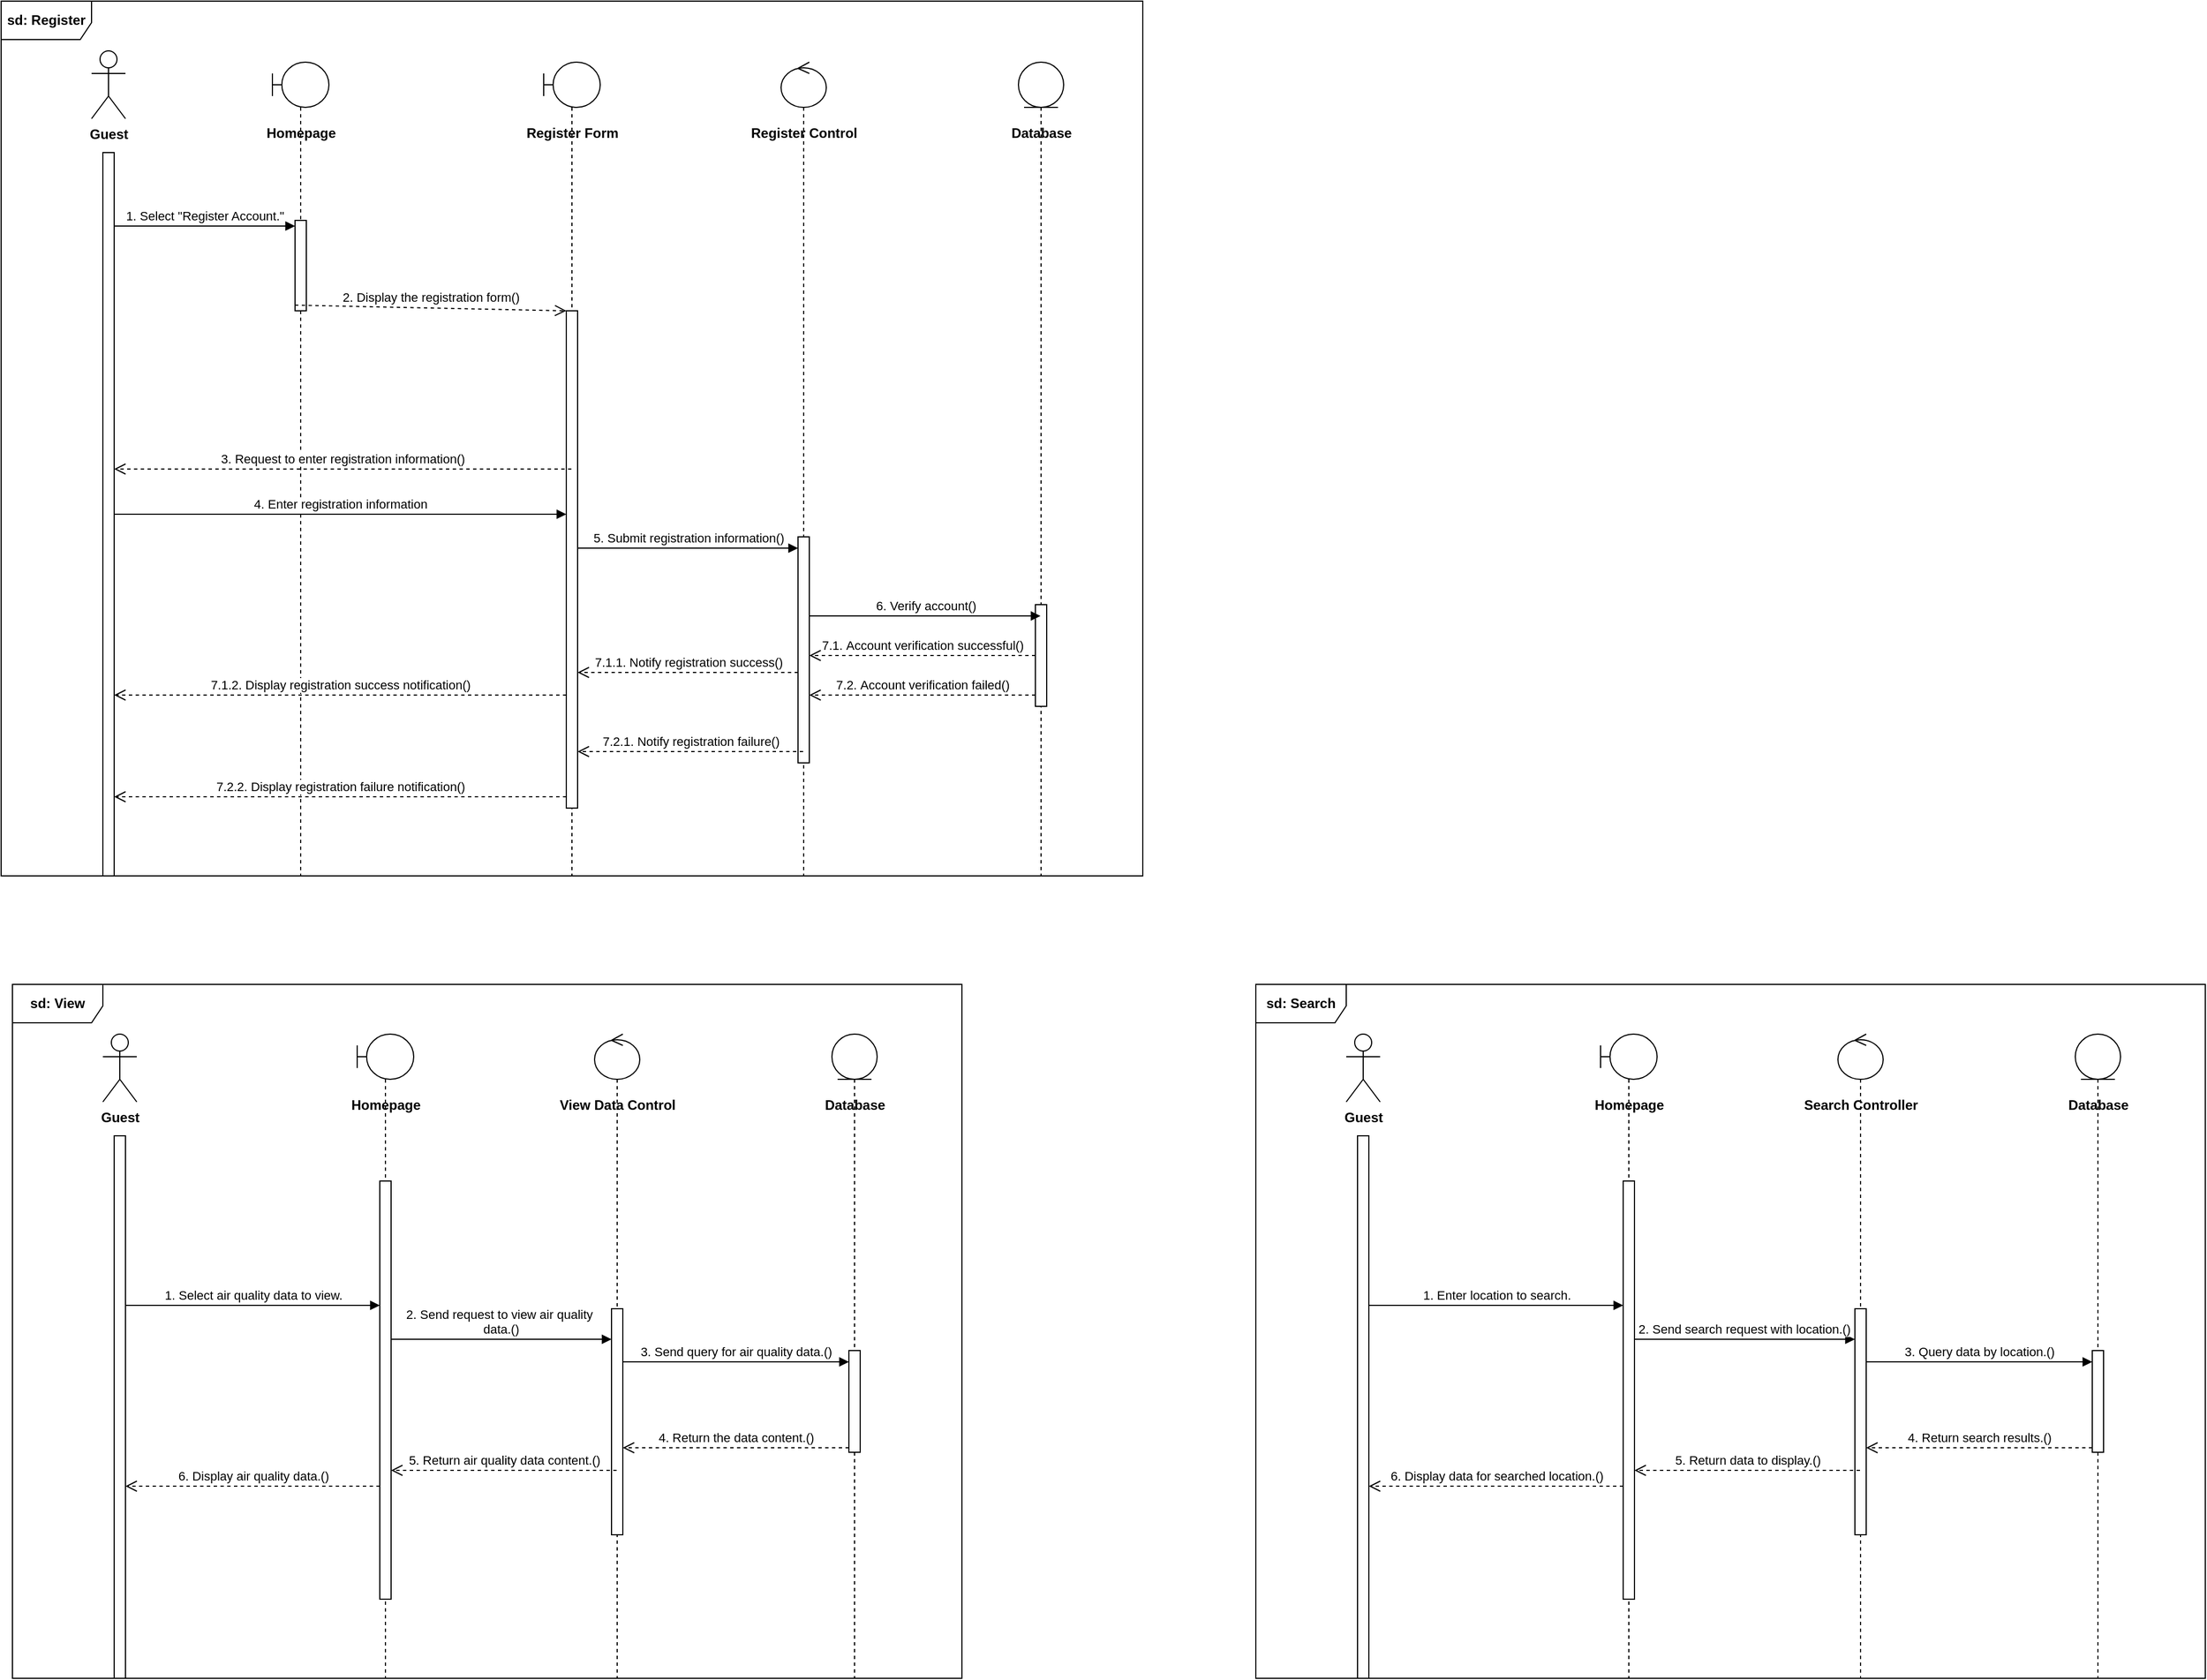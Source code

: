 <mxfile version="27.0.3" pages="7">
  <diagram name="Guest&#39;s Sequence Diagram" id="f-uGByIlTKwo0hpVjZt1">
    <mxGraphModel grid="1" page="1" gridSize="10" guides="1" tooltips="1" connect="1" arrows="1" fold="1" pageScale="1" pageWidth="850" pageHeight="1100" math="0" shadow="0">
      <root>
        <mxCell id="0" />
        <mxCell id="1" parent="0" />
        <mxCell id="Fkb5vX32W3N55GMGmDta-12" value="&lt;b&gt;sd: Register&lt;/b&gt;" style="shape=umlFrame;whiteSpace=wrap;html=1;pointerEvents=0;width=80;height=34;" vertex="1" parent="1">
          <mxGeometry x="730" y="566" width="1010" height="774" as="geometry" />
        </mxCell>
        <mxCell id="8jHL0LbmgydBirHbMkFG-1" value="Guest" style="shape=umlActor;verticalLabelPosition=bottom;verticalAlign=top;html=1;outlineConnect=0;fontStyle=1" vertex="1" parent="1">
          <mxGeometry x="810" y="610" width="30" height="60" as="geometry" />
        </mxCell>
        <mxCell id="8jHL0LbmgydBirHbMkFG-3" value="" style="html=1;points=[[0,0,0,0,5],[0,1,0,0,-5],[1,0,0,0,5],[1,1,0,0,-5]];perimeter=orthogonalPerimeter;outlineConnect=0;targetShapes=umlLifeline;portConstraint=eastwest;newEdgeStyle={&quot;curved&quot;:0,&quot;rounded&quot;:0};" vertex="1" parent="1">
          <mxGeometry x="820" y="700" width="10" height="640" as="geometry" />
        </mxCell>
        <mxCell id="8jHL0LbmgydBirHbMkFG-5" value="" style="shape=umlLifeline;perimeter=lifelinePerimeter;whiteSpace=wrap;html=1;container=1;dropTarget=0;collapsible=0;recursiveResize=0;outlineConnect=0;portConstraint=eastwest;newEdgeStyle={&quot;curved&quot;:0,&quot;rounded&quot;:0};participant=umlBoundary;" vertex="1" parent="1">
          <mxGeometry x="970" y="620" width="50" height="720" as="geometry" />
        </mxCell>
        <mxCell id="8jHL0LbmgydBirHbMkFG-18" value="" style="html=1;points=[[0,0,0,0,5],[0,1,0,0,-5],[1,0,0,0,5],[1,1,0,0,-5]];perimeter=orthogonalPerimeter;outlineConnect=0;targetShapes=umlLifeline;portConstraint=eastwest;newEdgeStyle={&quot;curved&quot;:0,&quot;rounded&quot;:0};" vertex="1" parent="8jHL0LbmgydBirHbMkFG-5">
          <mxGeometry x="20" y="140" width="10" height="80" as="geometry" />
        </mxCell>
        <mxCell id="8jHL0LbmgydBirHbMkFG-6" value="" style="shape=umlLifeline;perimeter=lifelinePerimeter;whiteSpace=wrap;html=1;container=1;dropTarget=0;collapsible=0;recursiveResize=0;outlineConnect=0;portConstraint=eastwest;newEdgeStyle={&quot;curved&quot;:0,&quot;rounded&quot;:0};participant=umlBoundary;" vertex="1" parent="1">
          <mxGeometry x="1210" y="620" width="50" height="720" as="geometry" />
        </mxCell>
        <mxCell id="8jHL0LbmgydBirHbMkFG-15" value="" style="html=1;points=[[0,0,0,0,5],[0,1,0,0,-5],[1,0,0,0,5],[1,1,0,0,-5]];perimeter=orthogonalPerimeter;outlineConnect=0;targetShapes=umlLifeline;portConstraint=eastwest;newEdgeStyle={&quot;curved&quot;:0,&quot;rounded&quot;:0};" vertex="1" parent="8jHL0LbmgydBirHbMkFG-6">
          <mxGeometry x="20" y="220" width="10" height="440" as="geometry" />
        </mxCell>
        <mxCell id="8jHL0LbmgydBirHbMkFG-7" value="" style="shape=umlLifeline;perimeter=lifelinePerimeter;whiteSpace=wrap;html=1;container=1;dropTarget=0;collapsible=0;recursiveResize=0;outlineConnect=0;portConstraint=eastwest;newEdgeStyle={&quot;curved&quot;:0,&quot;rounded&quot;:0};participant=umlControl;" vertex="1" parent="1">
          <mxGeometry x="1420" y="620" width="40" height="720" as="geometry" />
        </mxCell>
        <mxCell id="8jHL0LbmgydBirHbMkFG-16" value="" style="html=1;points=[[0,0,0,0,5],[0,1,0,0,-5],[1,0,0,0,5],[1,1,0,0,-5]];perimeter=orthogonalPerimeter;outlineConnect=0;targetShapes=umlLifeline;portConstraint=eastwest;newEdgeStyle={&quot;curved&quot;:0,&quot;rounded&quot;:0};" vertex="1" parent="8jHL0LbmgydBirHbMkFG-7">
          <mxGeometry x="15" y="420" width="10" height="200" as="geometry" />
        </mxCell>
        <mxCell id="8jHL0LbmgydBirHbMkFG-8" value="" style="shape=umlLifeline;perimeter=lifelinePerimeter;whiteSpace=wrap;html=1;container=1;dropTarget=0;collapsible=0;recursiveResize=0;outlineConnect=0;portConstraint=eastwest;newEdgeStyle={&quot;curved&quot;:0,&quot;rounded&quot;:0};participant=umlEntity;" vertex="1" parent="1">
          <mxGeometry x="1630" y="620" width="40" height="720" as="geometry" />
        </mxCell>
        <mxCell id="8jHL0LbmgydBirHbMkFG-17" value="" style="html=1;points=[[0,0,0,0,5],[0,1,0,0,-5],[1,0,0,0,5],[1,1,0,0,-5]];perimeter=orthogonalPerimeter;outlineConnect=0;targetShapes=umlLifeline;portConstraint=eastwest;newEdgeStyle={&quot;curved&quot;:0,&quot;rounded&quot;:0};" vertex="1" parent="8jHL0LbmgydBirHbMkFG-8">
          <mxGeometry x="15" y="480" width="10" height="90" as="geometry" />
        </mxCell>
        <mxCell id="8jHL0LbmgydBirHbMkFG-10" value="Homepage" style="text;align=center;fontStyle=1;verticalAlign=middle;spacingLeft=3;spacingRight=3;strokeColor=none;rotatable=0;points=[[0,0.5],[1,0.5]];portConstraint=eastwest;html=1;" vertex="1" parent="1">
          <mxGeometry x="955" y="670" width="80" height="26" as="geometry" />
        </mxCell>
        <mxCell id="8jHL0LbmgydBirHbMkFG-11" value="Register Form" style="text;align=center;fontStyle=1;verticalAlign=middle;spacingLeft=3;spacingRight=3;strokeColor=none;rotatable=0;points=[[0,0.5],[1,0.5]];portConstraint=eastwest;html=1;" vertex="1" parent="1">
          <mxGeometry x="1195" y="670" width="80" height="26" as="geometry" />
        </mxCell>
        <mxCell id="8jHL0LbmgydBirHbMkFG-12" value="Register Control" style="text;align=center;fontStyle=1;verticalAlign=middle;spacingLeft=3;spacingRight=3;strokeColor=none;rotatable=0;points=[[0,0.5],[1,0.5]];portConstraint=eastwest;html=1;" vertex="1" parent="1">
          <mxGeometry x="1400" y="670" width="80" height="26" as="geometry" />
        </mxCell>
        <mxCell id="8jHL0LbmgydBirHbMkFG-13" value="Database" style="text;align=center;fontStyle=1;verticalAlign=middle;spacingLeft=3;spacingRight=3;strokeColor=none;rotatable=0;points=[[0,0.5],[1,0.5]];portConstraint=eastwest;html=1;" vertex="1" parent="1">
          <mxGeometry x="1610" y="670" width="80" height="26" as="geometry" />
        </mxCell>
        <mxCell id="8jHL0LbmgydBirHbMkFG-19" value="1. Select &quot;Register Account.&quot;" style="html=1;verticalAlign=bottom;endArrow=block;curved=0;rounded=0;entryX=0;entryY=0;entryDx=0;entryDy=5;" edge="1" parent="1" source="8jHL0LbmgydBirHbMkFG-3" target="8jHL0LbmgydBirHbMkFG-18">
          <mxGeometry relative="1" as="geometry">
            <mxPoint x="920" y="765" as="sourcePoint" />
          </mxGeometry>
        </mxCell>
        <mxCell id="8jHL0LbmgydBirHbMkFG-20" value="2. Display the registration form()" style="html=1;verticalAlign=bottom;endArrow=open;dashed=1;endSize=8;curved=0;rounded=0;exitX=0;exitY=1;exitDx=0;exitDy=-5;" edge="1" parent="1" source="8jHL0LbmgydBirHbMkFG-18" target="8jHL0LbmgydBirHbMkFG-15">
          <mxGeometry relative="1" as="geometry">
            <mxPoint x="920" y="835" as="targetPoint" />
          </mxGeometry>
        </mxCell>
        <mxCell id="KPkCAyswk5WcjgL_ORWw-1" value="4.&amp;nbsp;Enter registration information" style="html=1;verticalAlign=bottom;endArrow=block;curved=0;rounded=0;" edge="1" parent="1" source="8jHL0LbmgydBirHbMkFG-3" target="8jHL0LbmgydBirHbMkFG-15">
          <mxGeometry relative="1" as="geometry">
            <mxPoint x="840" y="775" as="sourcePoint" />
            <mxPoint x="1000" y="775" as="targetPoint" />
          </mxGeometry>
        </mxCell>
        <mxCell id="KPkCAyswk5WcjgL_ORWw-2" value="3.&amp;nbsp;Request to enter registration information()" style="html=1;verticalAlign=bottom;endArrow=open;dashed=1;endSize=8;curved=0;rounded=0;" edge="1" parent="1" source="8jHL0LbmgydBirHbMkFG-6" target="8jHL0LbmgydBirHbMkFG-3">
          <mxGeometry relative="1" as="geometry">
            <mxPoint x="1240" y="850" as="targetPoint" />
            <mxPoint x="1000" y="845" as="sourcePoint" />
          </mxGeometry>
        </mxCell>
        <mxCell id="KPkCAyswk5WcjgL_ORWw-3" value="5.&amp;nbsp;Submit registration information()" style="html=1;verticalAlign=bottom;endArrow=block;curved=0;rounded=0;" edge="1" parent="1" source="8jHL0LbmgydBirHbMkFG-15" target="8jHL0LbmgydBirHbMkFG-16">
          <mxGeometry relative="1" as="geometry">
            <mxPoint x="840" y="1030" as="sourcePoint" />
            <mxPoint x="1240" y="1030" as="targetPoint" />
            <Array as="points">
              <mxPoint x="1340" y="1050" />
            </Array>
          </mxGeometry>
        </mxCell>
        <mxCell id="KPkCAyswk5WcjgL_ORWw-4" value="6.&amp;nbsp;Verify account()" style="html=1;verticalAlign=bottom;endArrow=block;curved=0;rounded=0;" edge="1" parent="1" source="8jHL0LbmgydBirHbMkFG-16" target="8jHL0LbmgydBirHbMkFG-8">
          <mxGeometry relative="1" as="geometry">
            <mxPoint x="1250" y="1070" as="sourcePoint" />
            <mxPoint x="1445" y="1070" as="targetPoint" />
            <Array as="points">
              <mxPoint x="1550" y="1110" />
            </Array>
          </mxGeometry>
        </mxCell>
        <mxCell id="KPkCAyswk5WcjgL_ORWw-5" value="7.1.2.&amp;nbsp;Display registration success notification()" style="html=1;verticalAlign=bottom;endArrow=open;dashed=1;endSize=8;curved=0;rounded=0;" edge="1" parent="1" source="8jHL0LbmgydBirHbMkFG-15" target="8jHL0LbmgydBirHbMkFG-3">
          <mxGeometry relative="1" as="geometry">
            <mxPoint x="840" y="990" as="targetPoint" />
            <mxPoint x="1245" y="990" as="sourcePoint" />
            <Array as="points">
              <mxPoint x="1030" y="1180" />
            </Array>
          </mxGeometry>
        </mxCell>
        <mxCell id="KPkCAyswk5WcjgL_ORWw-6" value="7.2.2.&amp;nbsp;Display registration failure notification()" style="html=1;verticalAlign=bottom;endArrow=open;dashed=1;endSize=8;curved=0;rounded=0;" edge="1" parent="1" source="8jHL0LbmgydBirHbMkFG-15" target="8jHL0LbmgydBirHbMkFG-3">
          <mxGeometry relative="1" as="geometry">
            <mxPoint x="840" y="1190" as="targetPoint" />
            <mxPoint x="1240" y="1190" as="sourcePoint" />
            <Array as="points">
              <mxPoint x="1040" y="1270" />
            </Array>
            <mxPoint as="offset" />
          </mxGeometry>
        </mxCell>
        <mxCell id="KPkCAyswk5WcjgL_ORWw-8" value="7.1.1.&amp;nbsp;Notify registration success()" style="html=1;verticalAlign=bottom;endArrow=open;dashed=1;endSize=8;curved=0;rounded=0;" edge="1" parent="1" source="8jHL0LbmgydBirHbMkFG-16" target="8jHL0LbmgydBirHbMkFG-15">
          <mxGeometry relative="1" as="geometry">
            <mxPoint x="1240" y="850" as="targetPoint" />
            <mxPoint x="1000" y="845" as="sourcePoint" />
            <Array as="points">
              <mxPoint x="1340" y="1160" />
            </Array>
          </mxGeometry>
        </mxCell>
        <mxCell id="KPkCAyswk5WcjgL_ORWw-9" value="7.2.1.&amp;nbsp;Notify registration failure()" style="html=1;verticalAlign=bottom;endArrow=open;dashed=1;endSize=8;curved=0;rounded=0;" edge="1" parent="1" source="8jHL0LbmgydBirHbMkFG-7" target="8jHL0LbmgydBirHbMkFG-15">
          <mxGeometry relative="1" as="geometry">
            <mxPoint x="1250" y="1170" as="targetPoint" />
            <mxPoint x="1445" y="1170" as="sourcePoint" />
            <Array as="points">
              <mxPoint x="1340" y="1230" />
            </Array>
          </mxGeometry>
        </mxCell>
        <mxCell id="KPkCAyswk5WcjgL_ORWw-11" value="7.1.&amp;nbsp;Account verification successful()" style="html=1;verticalAlign=bottom;endArrow=open;dashed=1;endSize=8;curved=0;rounded=0;" edge="1" parent="1" source="8jHL0LbmgydBirHbMkFG-17" target="8jHL0LbmgydBirHbMkFG-16">
          <mxGeometry relative="1" as="geometry">
            <mxPoint x="1240" y="850" as="targetPoint" />
            <mxPoint x="1000" y="845" as="sourcePoint" />
          </mxGeometry>
        </mxCell>
        <mxCell id="KPkCAyswk5WcjgL_ORWw-12" value="7.2.&amp;nbsp;Account verification failed()" style="html=1;verticalAlign=bottom;endArrow=open;dashed=1;endSize=8;curved=0;rounded=0;" edge="1" parent="1" source="8jHL0LbmgydBirHbMkFG-17" target="8jHL0LbmgydBirHbMkFG-16">
          <mxGeometry relative="1" as="geometry">
            <mxPoint x="1455" y="1155" as="targetPoint" />
            <mxPoint x="1655" y="1155" as="sourcePoint" />
            <Array as="points">
              <mxPoint x="1550" y="1180" />
            </Array>
          </mxGeometry>
        </mxCell>
        <mxCell id="COz4mw_RJkULLuub15Vf-19" value="&lt;b&gt;sd: View&lt;/b&gt;" style="shape=umlFrame;whiteSpace=wrap;html=1;pointerEvents=0;width=80;height=34;" vertex="1" parent="1">
          <mxGeometry x="740" y="1436" width="840" height="614" as="geometry" />
        </mxCell>
        <mxCell id="COz4mw_RJkULLuub15Vf-20" value="Guest" style="shape=umlActor;verticalLabelPosition=bottom;verticalAlign=top;html=1;outlineConnect=0;fontStyle=1" vertex="1" parent="1">
          <mxGeometry x="820" y="1480" width="30" height="60" as="geometry" />
        </mxCell>
        <mxCell id="COz4mw_RJkULLuub15Vf-21" value="" style="html=1;points=[[0,0,0,0,5],[0,1,0,0,-5],[1,0,0,0,5],[1,1,0,0,-5]];perimeter=orthogonalPerimeter;outlineConnect=0;targetShapes=umlLifeline;portConstraint=eastwest;newEdgeStyle={&quot;curved&quot;:0,&quot;rounded&quot;:0};" vertex="1" parent="1">
          <mxGeometry x="830" y="1570" width="10" height="480" as="geometry" />
        </mxCell>
        <mxCell id="COz4mw_RJkULLuub15Vf-22" value="" style="shape=umlLifeline;perimeter=lifelinePerimeter;whiteSpace=wrap;html=1;container=1;dropTarget=0;collapsible=0;recursiveResize=0;outlineConnect=0;portConstraint=eastwest;newEdgeStyle={&quot;curved&quot;:0,&quot;rounded&quot;:0};participant=umlBoundary;" vertex="1" parent="1">
          <mxGeometry x="1045" y="1480" width="50" height="570" as="geometry" />
        </mxCell>
        <mxCell id="COz4mw_RJkULLuub15Vf-23" value="" style="html=1;points=[[0,0,0,0,5],[0,1,0,0,-5],[1,0,0,0,5],[1,1,0,0,-5]];perimeter=orthogonalPerimeter;outlineConnect=0;targetShapes=umlLifeline;portConstraint=eastwest;newEdgeStyle={&quot;curved&quot;:0,&quot;rounded&quot;:0};" vertex="1" parent="COz4mw_RJkULLuub15Vf-22">
          <mxGeometry x="20" y="130" width="10" height="370" as="geometry" />
        </mxCell>
        <mxCell id="COz4mw_RJkULLuub15Vf-24" value="" style="shape=umlLifeline;perimeter=lifelinePerimeter;whiteSpace=wrap;html=1;container=1;dropTarget=0;collapsible=0;recursiveResize=0;outlineConnect=0;portConstraint=eastwest;newEdgeStyle={&quot;curved&quot;:0,&quot;rounded&quot;:0};participant=umlControl;" vertex="1" parent="1">
          <mxGeometry x="1255" y="1480" width="40" height="570" as="geometry" />
        </mxCell>
        <mxCell id="COz4mw_RJkULLuub15Vf-25" value="" style="html=1;points=[[0,0,0,0,5],[0,1,0,0,-5],[1,0,0,0,5],[1,1,0,0,-5]];perimeter=orthogonalPerimeter;outlineConnect=0;targetShapes=umlLifeline;portConstraint=eastwest;newEdgeStyle={&quot;curved&quot;:0,&quot;rounded&quot;:0};" vertex="1" parent="COz4mw_RJkULLuub15Vf-24">
          <mxGeometry x="15" y="243" width="10" height="200" as="geometry" />
        </mxCell>
        <mxCell id="COz4mw_RJkULLuub15Vf-26" value="" style="shape=umlLifeline;perimeter=lifelinePerimeter;whiteSpace=wrap;html=1;container=1;dropTarget=0;collapsible=0;recursiveResize=0;outlineConnect=0;portConstraint=eastwest;newEdgeStyle={&quot;curved&quot;:0,&quot;rounded&quot;:0};participant=umlEntity;" vertex="1" parent="1">
          <mxGeometry x="1465" y="1480" width="40" height="570" as="geometry" />
        </mxCell>
        <mxCell id="COz4mw_RJkULLuub15Vf-27" value="" style="html=1;points=[[0,0,0,0,5],[0,1,0,0,-5],[1,0,0,0,5],[1,1,0,0,-5]];perimeter=orthogonalPerimeter;outlineConnect=0;targetShapes=umlLifeline;portConstraint=eastwest;newEdgeStyle={&quot;curved&quot;:0,&quot;rounded&quot;:0};" vertex="1" parent="COz4mw_RJkULLuub15Vf-26">
          <mxGeometry x="15" y="280" width="10" height="90" as="geometry" />
        </mxCell>
        <mxCell id="COz4mw_RJkULLuub15Vf-28" value="Homepage" style="text;align=center;fontStyle=1;verticalAlign=middle;spacingLeft=3;spacingRight=3;strokeColor=none;rotatable=0;points=[[0,0.5],[1,0.5]];portConstraint=eastwest;html=1;" vertex="1" parent="1">
          <mxGeometry x="1030" y="1530" width="80" height="26" as="geometry" />
        </mxCell>
        <mxCell id="COz4mw_RJkULLuub15Vf-29" value="View Data Control" style="text;align=center;fontStyle=1;verticalAlign=middle;spacingLeft=3;spacingRight=3;strokeColor=none;rotatable=0;points=[[0,0.5],[1,0.5]];portConstraint=eastwest;html=1;" vertex="1" parent="1">
          <mxGeometry x="1235" y="1530" width="80" height="26" as="geometry" />
        </mxCell>
        <mxCell id="COz4mw_RJkULLuub15Vf-30" value="Database" style="text;align=center;fontStyle=1;verticalAlign=middle;spacingLeft=3;spacingRight=3;strokeColor=none;rotatable=0;points=[[0,0.5],[1,0.5]];portConstraint=eastwest;html=1;" vertex="1" parent="1">
          <mxGeometry x="1445" y="1530" width="80" height="26" as="geometry" />
        </mxCell>
        <mxCell id="COz4mw_RJkULLuub15Vf-31" value="1.&amp;nbsp;Select air quality data to view." style="html=1;verticalAlign=bottom;endArrow=block;curved=0;rounded=0;" edge="1" parent="1" source="COz4mw_RJkULLuub15Vf-21" target="COz4mw_RJkULLuub15Vf-23">
          <mxGeometry relative="1" as="geometry">
            <mxPoint x="850" y="1645" as="sourcePoint" />
            <mxPoint x="1010" y="1645" as="targetPoint" />
            <Array as="points">
              <mxPoint x="950" y="1720" />
            </Array>
          </mxGeometry>
        </mxCell>
        <mxCell id="COz4mw_RJkULLuub15Vf-32" value="2.&amp;nbsp;Send request to view air quality&amp;nbsp;&lt;div&gt;data.()&lt;/div&gt;" style="html=1;verticalAlign=bottom;endArrow=block;curved=0;rounded=0;" edge="1" parent="1" source="COz4mw_RJkULLuub15Vf-23" target="COz4mw_RJkULLuub15Vf-25">
          <mxGeometry x="-0.004" relative="1" as="geometry">
            <mxPoint x="675" y="1890" as="sourcePoint" />
            <mxPoint x="1075" y="1890" as="targetPoint" />
            <Array as="points">
              <mxPoint x="1170" y="1750" />
            </Array>
            <mxPoint as="offset" />
          </mxGeometry>
        </mxCell>
        <mxCell id="COz4mw_RJkULLuub15Vf-33" value="3.&amp;nbsp;Send query for air quality data.()" style="html=1;verticalAlign=bottom;endArrow=block;curved=0;rounded=0;" edge="1" parent="1" source="COz4mw_RJkULLuub15Vf-25" target="COz4mw_RJkULLuub15Vf-27">
          <mxGeometry relative="1" as="geometry">
            <mxPoint x="1085" y="1930" as="sourcePoint" />
            <mxPoint x="1280" y="1930" as="targetPoint" />
            <Array as="points">
              <mxPoint x="1370" y="1770" />
            </Array>
          </mxGeometry>
        </mxCell>
        <mxCell id="COz4mw_RJkULLuub15Vf-34" value="6.&amp;nbsp;Display air quality data.()" style="html=1;verticalAlign=bottom;endArrow=open;dashed=1;endSize=8;curved=0;rounded=0;" edge="1" parent="1" source="COz4mw_RJkULLuub15Vf-23" target="COz4mw_RJkULLuub15Vf-21">
          <mxGeometry relative="1" as="geometry">
            <mxPoint x="850" y="2060" as="targetPoint" />
            <mxPoint x="1250" y="2060" as="sourcePoint" />
            <Array as="points">
              <mxPoint x="1040" y="1880" />
              <mxPoint x="950" y="1880" />
            </Array>
            <mxPoint as="offset" />
          </mxGeometry>
        </mxCell>
        <mxCell id="COz4mw_RJkULLuub15Vf-35" value="5.&amp;nbsp;Return air quality data content.()" style="html=1;verticalAlign=bottom;endArrow=open;dashed=1;endSize=8;curved=0;rounded=0;" edge="1" parent="1" source="COz4mw_RJkULLuub15Vf-24" target="COz4mw_RJkULLuub15Vf-23">
          <mxGeometry x="0.002" relative="1" as="geometry">
            <mxPoint x="1085" y="2030" as="targetPoint" />
            <mxPoint x="1280" y="2030" as="sourcePoint" />
            <Array as="points">
              <mxPoint x="1180" y="1866" />
            </Array>
            <mxPoint as="offset" />
          </mxGeometry>
        </mxCell>
        <mxCell id="COz4mw_RJkULLuub15Vf-36" value="4.&amp;nbsp;Return the data content.()" style="html=1;verticalAlign=bottom;endArrow=open;dashed=1;endSize=8;curved=0;rounded=0;" edge="1" parent="1" source="COz4mw_RJkULLuub15Vf-27" target="COz4mw_RJkULLuub15Vf-25">
          <mxGeometry relative="1" as="geometry">
            <mxPoint x="1290" y="1833" as="targetPoint" />
            <mxPoint x="1490" y="1833" as="sourcePoint" />
            <Array as="points">
              <mxPoint x="1400" y="1846" />
            </Array>
          </mxGeometry>
        </mxCell>
        <mxCell id="COz4mw_RJkULLuub15Vf-40" value="&lt;b&gt;sd: Search&lt;/b&gt;" style="shape=umlFrame;whiteSpace=wrap;html=1;pointerEvents=0;width=80;height=34;" vertex="1" parent="1">
          <mxGeometry x="1840" y="1436" width="840" height="614" as="geometry" />
        </mxCell>
        <mxCell id="COz4mw_RJkULLuub15Vf-41" value="Guest" style="shape=umlActor;verticalLabelPosition=bottom;verticalAlign=top;html=1;outlineConnect=0;fontStyle=1" vertex="1" parent="1">
          <mxGeometry x="1920" y="1480" width="30" height="60" as="geometry" />
        </mxCell>
        <mxCell id="COz4mw_RJkULLuub15Vf-42" value="" style="html=1;points=[[0,0,0,0,5],[0,1,0,0,-5],[1,0,0,0,5],[1,1,0,0,-5]];perimeter=orthogonalPerimeter;outlineConnect=0;targetShapes=umlLifeline;portConstraint=eastwest;newEdgeStyle={&quot;curved&quot;:0,&quot;rounded&quot;:0};" vertex="1" parent="1">
          <mxGeometry x="1930" y="1570" width="10" height="480" as="geometry" />
        </mxCell>
        <mxCell id="COz4mw_RJkULLuub15Vf-43" value="" style="shape=umlLifeline;perimeter=lifelinePerimeter;whiteSpace=wrap;html=1;container=1;dropTarget=0;collapsible=0;recursiveResize=0;outlineConnect=0;portConstraint=eastwest;newEdgeStyle={&quot;curved&quot;:0,&quot;rounded&quot;:0};participant=umlBoundary;" vertex="1" parent="1">
          <mxGeometry x="2145" y="1480" width="50" height="570" as="geometry" />
        </mxCell>
        <mxCell id="COz4mw_RJkULLuub15Vf-44" value="" style="html=1;points=[[0,0,0,0,5],[0,1,0,0,-5],[1,0,0,0,5],[1,1,0,0,-5]];perimeter=orthogonalPerimeter;outlineConnect=0;targetShapes=umlLifeline;portConstraint=eastwest;newEdgeStyle={&quot;curved&quot;:0,&quot;rounded&quot;:0};" vertex="1" parent="COz4mw_RJkULLuub15Vf-43">
          <mxGeometry x="20" y="130" width="10" height="370" as="geometry" />
        </mxCell>
        <mxCell id="COz4mw_RJkULLuub15Vf-45" value="" style="shape=umlLifeline;perimeter=lifelinePerimeter;whiteSpace=wrap;html=1;container=1;dropTarget=0;collapsible=0;recursiveResize=0;outlineConnect=0;portConstraint=eastwest;newEdgeStyle={&quot;curved&quot;:0,&quot;rounded&quot;:0};participant=umlControl;" vertex="1" parent="1">
          <mxGeometry x="2355" y="1480" width="40" height="570" as="geometry" />
        </mxCell>
        <mxCell id="COz4mw_RJkULLuub15Vf-46" value="" style="html=1;points=[[0,0,0,0,5],[0,1,0,0,-5],[1,0,0,0,5],[1,1,0,0,-5]];perimeter=orthogonalPerimeter;outlineConnect=0;targetShapes=umlLifeline;portConstraint=eastwest;newEdgeStyle={&quot;curved&quot;:0,&quot;rounded&quot;:0};" vertex="1" parent="COz4mw_RJkULLuub15Vf-45">
          <mxGeometry x="15" y="243" width="10" height="200" as="geometry" />
        </mxCell>
        <mxCell id="COz4mw_RJkULLuub15Vf-47" value="" style="shape=umlLifeline;perimeter=lifelinePerimeter;whiteSpace=wrap;html=1;container=1;dropTarget=0;collapsible=0;recursiveResize=0;outlineConnect=0;portConstraint=eastwest;newEdgeStyle={&quot;curved&quot;:0,&quot;rounded&quot;:0};participant=umlEntity;" vertex="1" parent="1">
          <mxGeometry x="2565" y="1480" width="40" height="570" as="geometry" />
        </mxCell>
        <mxCell id="COz4mw_RJkULLuub15Vf-48" value="" style="html=1;points=[[0,0,0,0,5],[0,1,0,0,-5],[1,0,0,0,5],[1,1,0,0,-5]];perimeter=orthogonalPerimeter;outlineConnect=0;targetShapes=umlLifeline;portConstraint=eastwest;newEdgeStyle={&quot;curved&quot;:0,&quot;rounded&quot;:0};" vertex="1" parent="COz4mw_RJkULLuub15Vf-47">
          <mxGeometry x="15" y="280" width="10" height="90" as="geometry" />
        </mxCell>
        <mxCell id="COz4mw_RJkULLuub15Vf-49" value="Homepage" style="text;align=center;fontStyle=1;verticalAlign=middle;spacingLeft=3;spacingRight=3;strokeColor=none;rotatable=0;points=[[0,0.5],[1,0.5]];portConstraint=eastwest;html=1;" vertex="1" parent="1">
          <mxGeometry x="2130" y="1530" width="80" height="26" as="geometry" />
        </mxCell>
        <mxCell id="COz4mw_RJkULLuub15Vf-50" value="Search Controller" style="text;align=center;fontStyle=1;verticalAlign=middle;spacingLeft=3;spacingRight=3;strokeColor=none;rotatable=0;points=[[0,0.5],[1,0.5]];portConstraint=eastwest;html=1;" vertex="1" parent="1">
          <mxGeometry x="2335" y="1530" width="80" height="26" as="geometry" />
        </mxCell>
        <mxCell id="COz4mw_RJkULLuub15Vf-51" value="Database" style="text;align=center;fontStyle=1;verticalAlign=middle;spacingLeft=3;spacingRight=3;strokeColor=none;rotatable=0;points=[[0,0.5],[1,0.5]];portConstraint=eastwest;html=1;" vertex="1" parent="1">
          <mxGeometry x="2545" y="1530" width="80" height="26" as="geometry" />
        </mxCell>
        <mxCell id="COz4mw_RJkULLuub15Vf-52" value="1.&amp;nbsp;Enter location to search." style="html=1;verticalAlign=bottom;endArrow=block;curved=0;rounded=0;" edge="1" parent="1" source="COz4mw_RJkULLuub15Vf-42" target="COz4mw_RJkULLuub15Vf-44">
          <mxGeometry relative="1" as="geometry">
            <mxPoint x="1950" y="1645" as="sourcePoint" />
            <mxPoint x="2110" y="1645" as="targetPoint" />
            <Array as="points">
              <mxPoint x="2050" y="1720" />
            </Array>
          </mxGeometry>
        </mxCell>
        <mxCell id="COz4mw_RJkULLuub15Vf-53" value="2. Send search request with location.()" style="html=1;verticalAlign=bottom;endArrow=block;curved=0;rounded=0;" edge="1" parent="1" source="COz4mw_RJkULLuub15Vf-44" target="COz4mw_RJkULLuub15Vf-46">
          <mxGeometry x="-0.004" relative="1" as="geometry">
            <mxPoint x="1775" y="1890" as="sourcePoint" />
            <mxPoint x="2175" y="1890" as="targetPoint" />
            <Array as="points">
              <mxPoint x="2270" y="1750" />
            </Array>
            <mxPoint as="offset" />
          </mxGeometry>
        </mxCell>
        <mxCell id="COz4mw_RJkULLuub15Vf-54" value="3.&amp;nbsp;Query data by location.()" style="html=1;verticalAlign=bottom;endArrow=block;curved=0;rounded=0;" edge="1" parent="1" source="COz4mw_RJkULLuub15Vf-46" target="COz4mw_RJkULLuub15Vf-48">
          <mxGeometry relative="1" as="geometry">
            <mxPoint x="2185" y="1930" as="sourcePoint" />
            <mxPoint x="2380" y="1930" as="targetPoint" />
            <Array as="points">
              <mxPoint x="2470" y="1770" />
            </Array>
          </mxGeometry>
        </mxCell>
        <mxCell id="COz4mw_RJkULLuub15Vf-55" value="6.&amp;nbsp;Display data for searched location.()" style="html=1;verticalAlign=bottom;endArrow=open;dashed=1;endSize=8;curved=0;rounded=0;" edge="1" parent="1" source="COz4mw_RJkULLuub15Vf-44" target="COz4mw_RJkULLuub15Vf-42">
          <mxGeometry relative="1" as="geometry">
            <mxPoint x="1950" y="2060" as="targetPoint" />
            <mxPoint x="2350" y="2060" as="sourcePoint" />
            <Array as="points">
              <mxPoint x="2140" y="1880" />
              <mxPoint x="2050" y="1880" />
            </Array>
            <mxPoint as="offset" />
          </mxGeometry>
        </mxCell>
        <mxCell id="COz4mw_RJkULLuub15Vf-56" value="5.&amp;nbsp;Return data to display.()" style="html=1;verticalAlign=bottom;endArrow=open;dashed=1;endSize=8;curved=0;rounded=0;" edge="1" parent="1" source="COz4mw_RJkULLuub15Vf-45" target="COz4mw_RJkULLuub15Vf-44">
          <mxGeometry x="0.002" relative="1" as="geometry">
            <mxPoint x="2185" y="2030" as="targetPoint" />
            <mxPoint x="2380" y="2030" as="sourcePoint" />
            <Array as="points">
              <mxPoint x="2280" y="1866" />
            </Array>
            <mxPoint as="offset" />
          </mxGeometry>
        </mxCell>
        <mxCell id="COz4mw_RJkULLuub15Vf-57" value="4.&amp;nbsp;Return search results.()" style="html=1;verticalAlign=bottom;endArrow=open;dashed=1;endSize=8;curved=0;rounded=0;" edge="1" parent="1" source="COz4mw_RJkULLuub15Vf-48" target="COz4mw_RJkULLuub15Vf-46">
          <mxGeometry relative="1" as="geometry">
            <mxPoint x="2390" y="1833" as="targetPoint" />
            <mxPoint x="2590" y="1833" as="sourcePoint" />
            <Array as="points">
              <mxPoint x="2500" y="1846" />
            </Array>
          </mxGeometry>
        </mxCell>
      </root>
    </mxGraphModel>
  </diagram>
  <diagram id="ZmLasRkuIOsizPD5q6h4" name="User&#39;s Sequence Diagram">
    <mxGraphModel grid="1" page="1" gridSize="10" guides="1" tooltips="1" connect="1" arrows="1" fold="1" pageScale="1" pageWidth="850" pageHeight="1100" math="0" shadow="0">
      <root>
        <mxCell id="0" />
        <mxCell id="1" parent="0" />
        <mxCell id="xvyWD_jznC_UWPQGrAx9-1" value="&lt;b&gt;sd: Log In&lt;/b&gt;" style="shape=umlFrame;whiteSpace=wrap;html=1;pointerEvents=0;width=80;height=34;" vertex="1" parent="1">
          <mxGeometry x="730" y="566" width="1010" height="774" as="geometry" />
        </mxCell>
        <mxCell id="xvyWD_jznC_UWPQGrAx9-2" value="User" style="shape=umlActor;verticalLabelPosition=bottom;verticalAlign=top;html=1;outlineConnect=0;fontStyle=1" vertex="1" parent="1">
          <mxGeometry x="810" y="610" width="30" height="60" as="geometry" />
        </mxCell>
        <mxCell id="xvyWD_jznC_UWPQGrAx9-3" value="" style="html=1;points=[[0,0,0,0,5],[0,1,0,0,-5],[1,0,0,0,5],[1,1,0,0,-5]];perimeter=orthogonalPerimeter;outlineConnect=0;targetShapes=umlLifeline;portConstraint=eastwest;newEdgeStyle={&quot;curved&quot;:0,&quot;rounded&quot;:0};" vertex="1" parent="1">
          <mxGeometry x="820" y="700" width="10" height="640" as="geometry" />
        </mxCell>
        <mxCell id="xvyWD_jznC_UWPQGrAx9-4" value="" style="shape=umlLifeline;perimeter=lifelinePerimeter;whiteSpace=wrap;html=1;container=1;dropTarget=0;collapsible=0;recursiveResize=0;outlineConnect=0;portConstraint=eastwest;newEdgeStyle={&quot;curved&quot;:0,&quot;rounded&quot;:0};participant=umlBoundary;" vertex="1" parent="1">
          <mxGeometry x="970" y="620" width="50" height="720" as="geometry" />
        </mxCell>
        <mxCell id="xvyWD_jznC_UWPQGrAx9-5" value="" style="html=1;points=[[0,0,0,0,5],[0,1,0,0,-5],[1,0,0,0,5],[1,1,0,0,-5]];perimeter=orthogonalPerimeter;outlineConnect=0;targetShapes=umlLifeline;portConstraint=eastwest;newEdgeStyle={&quot;curved&quot;:0,&quot;rounded&quot;:0};" vertex="1" parent="xvyWD_jznC_UWPQGrAx9-4">
          <mxGeometry x="20" y="140" width="10" height="80" as="geometry" />
        </mxCell>
        <mxCell id="xvyWD_jznC_UWPQGrAx9-6" value="" style="shape=umlLifeline;perimeter=lifelinePerimeter;whiteSpace=wrap;html=1;container=1;dropTarget=0;collapsible=0;recursiveResize=0;outlineConnect=0;portConstraint=eastwest;newEdgeStyle={&quot;curved&quot;:0,&quot;rounded&quot;:0};participant=umlBoundary;" vertex="1" parent="1">
          <mxGeometry x="1210" y="620" width="50" height="720" as="geometry" />
        </mxCell>
        <mxCell id="xvyWD_jznC_UWPQGrAx9-7" value="" style="html=1;points=[[0,0,0,0,5],[0,1,0,0,-5],[1,0,0,0,5],[1,1,0,0,-5]];perimeter=orthogonalPerimeter;outlineConnect=0;targetShapes=umlLifeline;portConstraint=eastwest;newEdgeStyle={&quot;curved&quot;:0,&quot;rounded&quot;:0};" vertex="1" parent="xvyWD_jznC_UWPQGrAx9-6">
          <mxGeometry x="20" y="220" width="10" height="440" as="geometry" />
        </mxCell>
        <mxCell id="xvyWD_jznC_UWPQGrAx9-8" value="" style="shape=umlLifeline;perimeter=lifelinePerimeter;whiteSpace=wrap;html=1;container=1;dropTarget=0;collapsible=0;recursiveResize=0;outlineConnect=0;portConstraint=eastwest;newEdgeStyle={&quot;curved&quot;:0,&quot;rounded&quot;:0};participant=umlControl;" vertex="1" parent="1">
          <mxGeometry x="1420" y="620" width="40" height="720" as="geometry" />
        </mxCell>
        <mxCell id="xvyWD_jznC_UWPQGrAx9-9" value="" style="html=1;points=[[0,0,0,0,5],[0,1,0,0,-5],[1,0,0,0,5],[1,1,0,0,-5]];perimeter=orthogonalPerimeter;outlineConnect=0;targetShapes=umlLifeline;portConstraint=eastwest;newEdgeStyle={&quot;curved&quot;:0,&quot;rounded&quot;:0};" vertex="1" parent="xvyWD_jznC_UWPQGrAx9-8">
          <mxGeometry x="15" y="420" width="10" height="200" as="geometry" />
        </mxCell>
        <mxCell id="xvyWD_jznC_UWPQGrAx9-10" value="" style="shape=umlLifeline;perimeter=lifelinePerimeter;whiteSpace=wrap;html=1;container=1;dropTarget=0;collapsible=0;recursiveResize=0;outlineConnect=0;portConstraint=eastwest;newEdgeStyle={&quot;curved&quot;:0,&quot;rounded&quot;:0};participant=umlEntity;" vertex="1" parent="1">
          <mxGeometry x="1630" y="620" width="40" height="720" as="geometry" />
        </mxCell>
        <mxCell id="xvyWD_jznC_UWPQGrAx9-11" value="" style="html=1;points=[[0,0,0,0,5],[0,1,0,0,-5],[1,0,0,0,5],[1,1,0,0,-5]];perimeter=orthogonalPerimeter;outlineConnect=0;targetShapes=umlLifeline;portConstraint=eastwest;newEdgeStyle={&quot;curved&quot;:0,&quot;rounded&quot;:0};" vertex="1" parent="xvyWD_jznC_UWPQGrAx9-10">
          <mxGeometry x="15" y="480" width="10" height="90" as="geometry" />
        </mxCell>
        <mxCell id="xvyWD_jznC_UWPQGrAx9-12" value="Homepage" style="text;align=center;fontStyle=1;verticalAlign=middle;spacingLeft=3;spacingRight=3;strokeColor=none;rotatable=0;points=[[0,0.5],[1,0.5]];portConstraint=eastwest;html=1;" vertex="1" parent="1">
          <mxGeometry x="955" y="670" width="80" height="26" as="geometry" />
        </mxCell>
        <mxCell id="xvyWD_jznC_UWPQGrAx9-13" value="Log In Form" style="text;align=center;fontStyle=1;verticalAlign=middle;spacingLeft=3;spacingRight=3;strokeColor=none;rotatable=0;points=[[0,0.5],[1,0.5]];portConstraint=eastwest;html=1;" vertex="1" parent="1">
          <mxGeometry x="1195" y="670" width="80" height="26" as="geometry" />
        </mxCell>
        <mxCell id="xvyWD_jznC_UWPQGrAx9-14" value="Log in Control" style="text;align=center;fontStyle=1;verticalAlign=middle;spacingLeft=3;spacingRight=3;strokeColor=none;rotatable=0;points=[[0,0.5],[1,0.5]];portConstraint=eastwest;html=1;" vertex="1" parent="1">
          <mxGeometry x="1400" y="670" width="80" height="26" as="geometry" />
        </mxCell>
        <mxCell id="xvyWD_jznC_UWPQGrAx9-15" value="Database" style="text;align=center;fontStyle=1;verticalAlign=middle;spacingLeft=3;spacingRight=3;strokeColor=none;rotatable=0;points=[[0,0.5],[1,0.5]];portConstraint=eastwest;html=1;" vertex="1" parent="1">
          <mxGeometry x="1610" y="670" width="80" height="26" as="geometry" />
        </mxCell>
        <mxCell id="xvyWD_jznC_UWPQGrAx9-16" value="1. Select &quot;Login.&quot;" style="html=1;verticalAlign=bottom;endArrow=block;curved=0;rounded=0;entryX=0;entryY=0;entryDx=0;entryDy=5;" edge="1" parent="1" source="xvyWD_jznC_UWPQGrAx9-3" target="xvyWD_jznC_UWPQGrAx9-5">
          <mxGeometry relative="1" as="geometry">
            <mxPoint x="920" y="765" as="sourcePoint" />
          </mxGeometry>
        </mxCell>
        <mxCell id="xvyWD_jznC_UWPQGrAx9-17" value="2. Display the login form()" style="html=1;verticalAlign=bottom;endArrow=open;dashed=1;endSize=8;curved=0;rounded=0;exitX=0;exitY=1;exitDx=0;exitDy=-5;" edge="1" parent="1" source="xvyWD_jznC_UWPQGrAx9-5" target="xvyWD_jznC_UWPQGrAx9-7">
          <mxGeometry relative="1" as="geometry">
            <mxPoint x="920" y="835" as="targetPoint" />
          </mxGeometry>
        </mxCell>
        <mxCell id="xvyWD_jznC_UWPQGrAx9-18" value="4.&amp;nbsp;Enter login information" style="html=1;verticalAlign=bottom;endArrow=block;curved=0;rounded=0;" edge="1" parent="1" source="xvyWD_jznC_UWPQGrAx9-3" target="xvyWD_jznC_UWPQGrAx9-7">
          <mxGeometry relative="1" as="geometry">
            <mxPoint x="840" y="775" as="sourcePoint" />
            <mxPoint x="1000" y="775" as="targetPoint" />
          </mxGeometry>
        </mxCell>
        <mxCell id="xvyWD_jznC_UWPQGrAx9-19" value="3.&amp;nbsp;Request to enter login information()" style="html=1;verticalAlign=bottom;endArrow=open;dashed=1;endSize=8;curved=0;rounded=0;" edge="1" parent="1" source="xvyWD_jznC_UWPQGrAx9-6" target="xvyWD_jznC_UWPQGrAx9-3">
          <mxGeometry relative="1" as="geometry">
            <mxPoint x="1240" y="850" as="targetPoint" />
            <mxPoint x="1000" y="845" as="sourcePoint" />
          </mxGeometry>
        </mxCell>
        <mxCell id="xvyWD_jznC_UWPQGrAx9-20" value="5.&amp;nbsp;Submit login information()" style="html=1;verticalAlign=bottom;endArrow=block;curved=0;rounded=0;" edge="1" parent="1" source="xvyWD_jznC_UWPQGrAx9-7" target="xvyWD_jznC_UWPQGrAx9-9">
          <mxGeometry relative="1" as="geometry">
            <mxPoint x="840" y="1030" as="sourcePoint" />
            <mxPoint x="1240" y="1030" as="targetPoint" />
            <Array as="points">
              <mxPoint x="1340" y="1050" />
            </Array>
          </mxGeometry>
        </mxCell>
        <mxCell id="xvyWD_jznC_UWPQGrAx9-21" value="6.&amp;nbsp;Verify account()" style="html=1;verticalAlign=bottom;endArrow=block;curved=0;rounded=0;" edge="1" parent="1" source="xvyWD_jznC_UWPQGrAx9-9" target="xvyWD_jznC_UWPQGrAx9-10">
          <mxGeometry relative="1" as="geometry">
            <mxPoint x="1250" y="1070" as="sourcePoint" />
            <mxPoint x="1445" y="1070" as="targetPoint" />
            <Array as="points">
              <mxPoint x="1550" y="1110" />
            </Array>
          </mxGeometry>
        </mxCell>
        <mxCell id="xvyWD_jznC_UWPQGrAx9-22" value="7.1.2.&amp;nbsp;Display login success notification()" style="html=1;verticalAlign=bottom;endArrow=open;dashed=1;endSize=8;curved=0;rounded=0;" edge="1" parent="1" source="xvyWD_jznC_UWPQGrAx9-7" target="xvyWD_jznC_UWPQGrAx9-3">
          <mxGeometry relative="1" as="geometry">
            <mxPoint x="840" y="990" as="targetPoint" />
            <mxPoint x="1245" y="990" as="sourcePoint" />
            <Array as="points">
              <mxPoint x="1030" y="1180" />
            </Array>
          </mxGeometry>
        </mxCell>
        <mxCell id="xvyWD_jznC_UWPQGrAx9-23" value="7.2.2.&amp;nbsp;Display login failure notification()" style="html=1;verticalAlign=bottom;endArrow=open;dashed=1;endSize=8;curved=0;rounded=0;" edge="1" parent="1" source="xvyWD_jznC_UWPQGrAx9-7" target="xvyWD_jznC_UWPQGrAx9-3">
          <mxGeometry relative="1" as="geometry">
            <mxPoint x="840" y="1190" as="targetPoint" />
            <mxPoint x="1240" y="1190" as="sourcePoint" />
            <Array as="points">
              <mxPoint x="1040" y="1270" />
            </Array>
            <mxPoint as="offset" />
          </mxGeometry>
        </mxCell>
        <mxCell id="xvyWD_jznC_UWPQGrAx9-24" value="7.1.1.&amp;nbsp;Notify login success()" style="html=1;verticalAlign=bottom;endArrow=open;dashed=1;endSize=8;curved=0;rounded=0;" edge="1" parent="1" source="xvyWD_jznC_UWPQGrAx9-9" target="xvyWD_jznC_UWPQGrAx9-7">
          <mxGeometry relative="1" as="geometry">
            <mxPoint x="1240" y="850" as="targetPoint" />
            <mxPoint x="1000" y="845" as="sourcePoint" />
            <Array as="points">
              <mxPoint x="1340" y="1160" />
            </Array>
          </mxGeometry>
        </mxCell>
        <mxCell id="xvyWD_jznC_UWPQGrAx9-25" value="7.2.1.&amp;nbsp;Notify login failure()" style="html=1;verticalAlign=bottom;endArrow=open;dashed=1;endSize=8;curved=0;rounded=0;" edge="1" parent="1" source="xvyWD_jznC_UWPQGrAx9-8" target="xvyWD_jznC_UWPQGrAx9-7">
          <mxGeometry relative="1" as="geometry">
            <mxPoint x="1250" y="1170" as="targetPoint" />
            <mxPoint x="1445" y="1170" as="sourcePoint" />
            <Array as="points">
              <mxPoint x="1340" y="1230" />
            </Array>
          </mxGeometry>
        </mxCell>
        <mxCell id="xvyWD_jznC_UWPQGrAx9-26" value="7.1.&amp;nbsp;Account verification successful()" style="html=1;verticalAlign=bottom;endArrow=open;dashed=1;endSize=8;curved=0;rounded=0;" edge="1" parent="1" source="xvyWD_jznC_UWPQGrAx9-11" target="xvyWD_jznC_UWPQGrAx9-9">
          <mxGeometry relative="1" as="geometry">
            <mxPoint x="1240" y="850" as="targetPoint" />
            <mxPoint x="1000" y="845" as="sourcePoint" />
          </mxGeometry>
        </mxCell>
        <mxCell id="xvyWD_jznC_UWPQGrAx9-27" value="7.2.&amp;nbsp;Account verification failed()" style="html=1;verticalAlign=bottom;endArrow=open;dashed=1;endSize=8;curved=0;rounded=0;" edge="1" parent="1" source="xvyWD_jznC_UWPQGrAx9-11" target="xvyWD_jznC_UWPQGrAx9-9">
          <mxGeometry relative="1" as="geometry">
            <mxPoint x="1455" y="1155" as="targetPoint" />
            <mxPoint x="1655" y="1155" as="sourcePoint" />
            <Array as="points">
              <mxPoint x="1550" y="1180" />
            </Array>
          </mxGeometry>
        </mxCell>
        <mxCell id="ffzYwWwRb9ze4nl92923-1" value="&lt;b&gt;sd: View&lt;/b&gt;" style="shape=umlFrame;whiteSpace=wrap;html=1;pointerEvents=0;width=80;height=34;" vertex="1" parent="1">
          <mxGeometry x="740" y="1436" width="840" height="614" as="geometry" />
        </mxCell>
        <mxCell id="ffzYwWwRb9ze4nl92923-2" value="User" style="shape=umlActor;verticalLabelPosition=bottom;verticalAlign=top;html=1;outlineConnect=0;fontStyle=1" vertex="1" parent="1">
          <mxGeometry x="820" y="1480" width="30" height="60" as="geometry" />
        </mxCell>
        <mxCell id="ffzYwWwRb9ze4nl92923-3" value="" style="html=1;points=[[0,0,0,0,5],[0,1,0,0,-5],[1,0,0,0,5],[1,1,0,0,-5]];perimeter=orthogonalPerimeter;outlineConnect=0;targetShapes=umlLifeline;portConstraint=eastwest;newEdgeStyle={&quot;curved&quot;:0,&quot;rounded&quot;:0};" vertex="1" parent="1">
          <mxGeometry x="830" y="1570" width="10" height="480" as="geometry" />
        </mxCell>
        <mxCell id="ffzYwWwRb9ze4nl92923-4" value="" style="shape=umlLifeline;perimeter=lifelinePerimeter;whiteSpace=wrap;html=1;container=1;dropTarget=0;collapsible=0;recursiveResize=0;outlineConnect=0;portConstraint=eastwest;newEdgeStyle={&quot;curved&quot;:0,&quot;rounded&quot;:0};participant=umlBoundary;" vertex="1" parent="1">
          <mxGeometry x="1045" y="1480" width="50" height="570" as="geometry" />
        </mxCell>
        <mxCell id="ffzYwWwRb9ze4nl92923-5" value="" style="html=1;points=[[0,0,0,0,5],[0,1,0,0,-5],[1,0,0,0,5],[1,1,0,0,-5]];perimeter=orthogonalPerimeter;outlineConnect=0;targetShapes=umlLifeline;portConstraint=eastwest;newEdgeStyle={&quot;curved&quot;:0,&quot;rounded&quot;:0};" vertex="1" parent="ffzYwWwRb9ze4nl92923-4">
          <mxGeometry x="20" y="130" width="10" height="370" as="geometry" />
        </mxCell>
        <mxCell id="ffzYwWwRb9ze4nl92923-6" value="" style="shape=umlLifeline;perimeter=lifelinePerimeter;whiteSpace=wrap;html=1;container=1;dropTarget=0;collapsible=0;recursiveResize=0;outlineConnect=0;portConstraint=eastwest;newEdgeStyle={&quot;curved&quot;:0,&quot;rounded&quot;:0};participant=umlControl;" vertex="1" parent="1">
          <mxGeometry x="1255" y="1480" width="40" height="570" as="geometry" />
        </mxCell>
        <mxCell id="ffzYwWwRb9ze4nl92923-7" value="" style="html=1;points=[[0,0,0,0,5],[0,1,0,0,-5],[1,0,0,0,5],[1,1,0,0,-5]];perimeter=orthogonalPerimeter;outlineConnect=0;targetShapes=umlLifeline;portConstraint=eastwest;newEdgeStyle={&quot;curved&quot;:0,&quot;rounded&quot;:0};" vertex="1" parent="ffzYwWwRb9ze4nl92923-6">
          <mxGeometry x="15" y="243" width="10" height="200" as="geometry" />
        </mxCell>
        <mxCell id="ffzYwWwRb9ze4nl92923-8" value="" style="shape=umlLifeline;perimeter=lifelinePerimeter;whiteSpace=wrap;html=1;container=1;dropTarget=0;collapsible=0;recursiveResize=0;outlineConnect=0;portConstraint=eastwest;newEdgeStyle={&quot;curved&quot;:0,&quot;rounded&quot;:0};participant=umlEntity;" vertex="1" parent="1">
          <mxGeometry x="1465" y="1480" width="40" height="570" as="geometry" />
        </mxCell>
        <mxCell id="ffzYwWwRb9ze4nl92923-9" value="" style="html=1;points=[[0,0,0,0,5],[0,1,0,0,-5],[1,0,0,0,5],[1,1,0,0,-5]];perimeter=orthogonalPerimeter;outlineConnect=0;targetShapes=umlLifeline;portConstraint=eastwest;newEdgeStyle={&quot;curved&quot;:0,&quot;rounded&quot;:0};" vertex="1" parent="ffzYwWwRb9ze4nl92923-8">
          <mxGeometry x="15" y="280" width="10" height="90" as="geometry" />
        </mxCell>
        <mxCell id="ffzYwWwRb9ze4nl92923-10" value="Homepage" style="text;align=center;fontStyle=1;verticalAlign=middle;spacingLeft=3;spacingRight=3;strokeColor=none;rotatable=0;points=[[0,0.5],[1,0.5]];portConstraint=eastwest;html=1;" vertex="1" parent="1">
          <mxGeometry x="1030" y="1530" width="80" height="26" as="geometry" />
        </mxCell>
        <mxCell id="ffzYwWwRb9ze4nl92923-11" value="View Data Control" style="text;align=center;fontStyle=1;verticalAlign=middle;spacingLeft=3;spacingRight=3;strokeColor=none;rotatable=0;points=[[0,0.5],[1,0.5]];portConstraint=eastwest;html=1;" vertex="1" parent="1">
          <mxGeometry x="1235" y="1530" width="80" height="26" as="geometry" />
        </mxCell>
        <mxCell id="ffzYwWwRb9ze4nl92923-12" value="Database" style="text;align=center;fontStyle=1;verticalAlign=middle;spacingLeft=3;spacingRight=3;strokeColor=none;rotatable=0;points=[[0,0.5],[1,0.5]];portConstraint=eastwest;html=1;" vertex="1" parent="1">
          <mxGeometry x="1445" y="1530" width="80" height="26" as="geometry" />
        </mxCell>
        <mxCell id="ffzYwWwRb9ze4nl92923-13" value="1. Select the detailed air quality data to&amp;nbsp;&lt;div&gt;view.&lt;/div&gt;" style="html=1;verticalAlign=bottom;endArrow=block;curved=0;rounded=0;" edge="1" parent="1" source="ffzYwWwRb9ze4nl92923-3" target="ffzYwWwRb9ze4nl92923-5">
          <mxGeometry relative="1" as="geometry">
            <mxPoint x="850" y="1645" as="sourcePoint" />
            <mxPoint x="1010" y="1645" as="targetPoint" />
            <Array as="points">
              <mxPoint x="950" y="1720" />
            </Array>
          </mxGeometry>
        </mxCell>
        <mxCell id="ffzYwWwRb9ze4nl92923-14" value="2. Send a request to view the detailed&amp;nbsp;&lt;div&gt;data.()&lt;/div&gt;" style="html=1;verticalAlign=bottom;endArrow=block;curved=0;rounded=0;" edge="1" parent="1" source="ffzYwWwRb9ze4nl92923-5" target="ffzYwWwRb9ze4nl92923-7">
          <mxGeometry x="-0.004" relative="1" as="geometry">
            <mxPoint x="675" y="1890" as="sourcePoint" />
            <mxPoint x="1075" y="1890" as="targetPoint" />
            <Array as="points">
              <mxPoint x="1170" y="1750" />
            </Array>
            <mxPoint as="offset" />
          </mxGeometry>
        </mxCell>
        <mxCell id="ffzYwWwRb9ze4nl92923-15" value="3. Send a query for detailed air quality&amp;nbsp;&lt;div&gt;data.()&lt;/div&gt;" style="html=1;verticalAlign=bottom;endArrow=block;curved=0;rounded=0;" edge="1" parent="1" source="ffzYwWwRb9ze4nl92923-7" target="ffzYwWwRb9ze4nl92923-9">
          <mxGeometry relative="1" as="geometry">
            <mxPoint x="1085" y="1930" as="sourcePoint" />
            <mxPoint x="1280" y="1930" as="targetPoint" />
            <Array as="points">
              <mxPoint x="1370" y="1770" />
            </Array>
          </mxGeometry>
        </mxCell>
        <mxCell id="ffzYwWwRb9ze4nl92923-16" value="6. Display the detailed air quality data.()" style="html=1;verticalAlign=bottom;endArrow=open;dashed=1;endSize=8;curved=0;rounded=0;" edge="1" parent="1" source="ffzYwWwRb9ze4nl92923-5" target="ffzYwWwRb9ze4nl92923-3">
          <mxGeometry relative="1" as="geometry">
            <mxPoint x="850" y="2060" as="targetPoint" />
            <mxPoint x="1250" y="2060" as="sourcePoint" />
            <Array as="points">
              <mxPoint x="1040" y="1880" />
              <mxPoint x="950" y="1880" />
            </Array>
            <mxPoint as="offset" />
          </mxGeometry>
        </mxCell>
        <mxCell id="ffzYwWwRb9ze4nl92923-17" value="5. Return the detailed data.()" style="html=1;verticalAlign=bottom;endArrow=open;dashed=1;endSize=8;curved=0;rounded=0;" edge="1" parent="1" source="ffzYwWwRb9ze4nl92923-6" target="ffzYwWwRb9ze4nl92923-5">
          <mxGeometry x="0.002" relative="1" as="geometry">
            <mxPoint x="1085" y="2030" as="targetPoint" />
            <mxPoint x="1280" y="2030" as="sourcePoint" />
            <Array as="points">
              <mxPoint x="1180" y="1866" />
            </Array>
            <mxPoint as="offset" />
          </mxGeometry>
        </mxCell>
        <mxCell id="ffzYwWwRb9ze4nl92923-18" value="4. Return the detailed air quality data.()" style="html=1;verticalAlign=bottom;endArrow=open;dashed=1;endSize=8;curved=0;rounded=0;" edge="1" parent="1" source="ffzYwWwRb9ze4nl92923-9" target="ffzYwWwRb9ze4nl92923-7">
          <mxGeometry relative="1" as="geometry">
            <mxPoint x="1290" y="1833" as="targetPoint" />
            <mxPoint x="1490" y="1833" as="sourcePoint" />
            <Array as="points">
              <mxPoint x="1400" y="1846" />
            </Array>
          </mxGeometry>
        </mxCell>
        <mxCell id="ffzYwWwRb9ze4nl92923-20" value="&lt;b&gt;sd: View&lt;/b&gt;" style="shape=umlFrame;whiteSpace=wrap;html=1;pointerEvents=0;width=80;height=34;" vertex="1" parent="1">
          <mxGeometry x="1730" y="1436" width="840" height="614" as="geometry" />
        </mxCell>
        <mxCell id="ffzYwWwRb9ze4nl92923-21" value="User" style="shape=umlActor;verticalLabelPosition=bottom;verticalAlign=top;html=1;outlineConnect=0;fontStyle=1" vertex="1" parent="1">
          <mxGeometry x="1810" y="1480" width="30" height="60" as="geometry" />
        </mxCell>
        <mxCell id="ffzYwWwRb9ze4nl92923-22" value="" style="html=1;points=[[0,0,0,0,5],[0,1,0,0,-5],[1,0,0,0,5],[1,1,0,0,-5]];perimeter=orthogonalPerimeter;outlineConnect=0;targetShapes=umlLifeline;portConstraint=eastwest;newEdgeStyle={&quot;curved&quot;:0,&quot;rounded&quot;:0};" vertex="1" parent="1">
          <mxGeometry x="1820" y="1570" width="10" height="480" as="geometry" />
        </mxCell>
        <mxCell id="ffzYwWwRb9ze4nl92923-23" value="" style="shape=umlLifeline;perimeter=lifelinePerimeter;whiteSpace=wrap;html=1;container=1;dropTarget=0;collapsible=0;recursiveResize=0;outlineConnect=0;portConstraint=eastwest;newEdgeStyle={&quot;curved&quot;:0,&quot;rounded&quot;:0};participant=umlBoundary;" vertex="1" parent="1">
          <mxGeometry x="2035" y="1480" width="50" height="570" as="geometry" />
        </mxCell>
        <mxCell id="ffzYwWwRb9ze4nl92923-24" value="" style="html=1;points=[[0,0,0,0,5],[0,1,0,0,-5],[1,0,0,0,5],[1,1,0,0,-5]];perimeter=orthogonalPerimeter;outlineConnect=0;targetShapes=umlLifeline;portConstraint=eastwest;newEdgeStyle={&quot;curved&quot;:0,&quot;rounded&quot;:0};" vertex="1" parent="ffzYwWwRb9ze4nl92923-23">
          <mxGeometry x="20" y="130" width="10" height="370" as="geometry" />
        </mxCell>
        <mxCell id="ffzYwWwRb9ze4nl92923-25" value="" style="shape=umlLifeline;perimeter=lifelinePerimeter;whiteSpace=wrap;html=1;container=1;dropTarget=0;collapsible=0;recursiveResize=0;outlineConnect=0;portConstraint=eastwest;newEdgeStyle={&quot;curved&quot;:0,&quot;rounded&quot;:0};participant=umlControl;" vertex="1" parent="1">
          <mxGeometry x="2245" y="1480" width="40" height="570" as="geometry" />
        </mxCell>
        <mxCell id="ffzYwWwRb9ze4nl92923-26" value="" style="html=1;points=[[0,0,0,0,5],[0,1,0,0,-5],[1,0,0,0,5],[1,1,0,0,-5]];perimeter=orthogonalPerimeter;outlineConnect=0;targetShapes=umlLifeline;portConstraint=eastwest;newEdgeStyle={&quot;curved&quot;:0,&quot;rounded&quot;:0};" vertex="1" parent="ffzYwWwRb9ze4nl92923-25">
          <mxGeometry x="15" y="243" width="10" height="200" as="geometry" />
        </mxCell>
        <mxCell id="ffzYwWwRb9ze4nl92923-27" value="" style="shape=umlLifeline;perimeter=lifelinePerimeter;whiteSpace=wrap;html=1;container=1;dropTarget=0;collapsible=0;recursiveResize=0;outlineConnect=0;portConstraint=eastwest;newEdgeStyle={&quot;curved&quot;:0,&quot;rounded&quot;:0};participant=umlEntity;" vertex="1" parent="1">
          <mxGeometry x="2455" y="1480" width="40" height="570" as="geometry" />
        </mxCell>
        <mxCell id="ffzYwWwRb9ze4nl92923-28" value="" style="html=1;points=[[0,0,0,0,5],[0,1,0,0,-5],[1,0,0,0,5],[1,1,0,0,-5]];perimeter=orthogonalPerimeter;outlineConnect=0;targetShapes=umlLifeline;portConstraint=eastwest;newEdgeStyle={&quot;curved&quot;:0,&quot;rounded&quot;:0};" vertex="1" parent="ffzYwWwRb9ze4nl92923-27">
          <mxGeometry x="15" y="280" width="10" height="90" as="geometry" />
        </mxCell>
        <mxCell id="ffzYwWwRb9ze4nl92923-29" value="Homepage" style="text;align=center;fontStyle=1;verticalAlign=middle;spacingLeft=3;spacingRight=3;strokeColor=none;rotatable=0;points=[[0,0.5],[1,0.5]];portConstraint=eastwest;html=1;" vertex="1" parent="1">
          <mxGeometry x="2020" y="1530" width="80" height="26" as="geometry" />
        </mxCell>
        <mxCell id="ffzYwWwRb9ze4nl92923-30" value="Forecast Control" style="text;align=center;fontStyle=1;verticalAlign=middle;spacingLeft=3;spacingRight=3;strokeColor=none;rotatable=0;points=[[0,0.5],[1,0.5]];portConstraint=eastwest;html=1;" vertex="1" parent="1">
          <mxGeometry x="2225" y="1530" width="80" height="26" as="geometry" />
        </mxCell>
        <mxCell id="ffzYwWwRb9ze4nl92923-31" value="Database" style="text;align=center;fontStyle=1;verticalAlign=middle;spacingLeft=3;spacingRight=3;strokeColor=none;rotatable=0;points=[[0,0.5],[1,0.5]];portConstraint=eastwest;html=1;" vertex="1" parent="1">
          <mxGeometry x="2435" y="1530" width="80" height="26" as="geometry" />
        </mxCell>
        <mxCell id="ffzYwWwRb9ze4nl92923-32" value="1. Select the air quality forecast option." style="html=1;verticalAlign=bottom;endArrow=block;curved=0;rounded=0;" edge="1" parent="1" source="ffzYwWwRb9ze4nl92923-22" target="ffzYwWwRb9ze4nl92923-24">
          <mxGeometry relative="1" as="geometry">
            <mxPoint x="1840" y="1645" as="sourcePoint" />
            <mxPoint x="2000" y="1645" as="targetPoint" />
            <Array as="points">
              <mxPoint x="1940" y="1720" />
            </Array>
          </mxGeometry>
        </mxCell>
        <mxCell id="ffzYwWwRb9ze4nl92923-33" value="2. Send a request to view the&amp;nbsp;&lt;div&gt;forecast.()&lt;/div&gt;" style="html=1;verticalAlign=bottom;endArrow=block;curved=0;rounded=0;" edge="1" parent="1" source="ffzYwWwRb9ze4nl92923-24" target="ffzYwWwRb9ze4nl92923-26">
          <mxGeometry x="-0.004" relative="1" as="geometry">
            <mxPoint x="1665" y="1890" as="sourcePoint" />
            <mxPoint x="2065" y="1890" as="targetPoint" />
            <Array as="points">
              <mxPoint x="2160" y="1750" />
            </Array>
            <mxPoint as="offset" />
          </mxGeometry>
        </mxCell>
        <mxCell id="ffzYwWwRb9ze4nl92923-34" value="3. Send a query for the forecast data.()" style="html=1;verticalAlign=bottom;endArrow=block;curved=0;rounded=0;" edge="1" parent="1" source="ffzYwWwRb9ze4nl92923-26" target="ffzYwWwRb9ze4nl92923-28">
          <mxGeometry relative="1" as="geometry">
            <mxPoint x="2075" y="1930" as="sourcePoint" />
            <mxPoint x="2270" y="1930" as="targetPoint" />
            <Array as="points">
              <mxPoint x="2360" y="1770" />
            </Array>
          </mxGeometry>
        </mxCell>
        <mxCell id="ffzYwWwRb9ze4nl92923-35" value="6. Display the air quality forecast.()" style="html=1;verticalAlign=bottom;endArrow=open;dashed=1;endSize=8;curved=0;rounded=0;" edge="1" parent="1" source="ffzYwWwRb9ze4nl92923-24" target="ffzYwWwRb9ze4nl92923-22">
          <mxGeometry relative="1" as="geometry">
            <mxPoint x="1840" y="2060" as="targetPoint" />
            <mxPoint x="2240" y="2060" as="sourcePoint" />
            <Array as="points">
              <mxPoint x="2030" y="1880" />
              <mxPoint x="1940" y="1880" />
            </Array>
            <mxPoint as="offset" />
          </mxGeometry>
        </mxCell>
        <mxCell id="ffzYwWwRb9ze4nl92923-36" value="5. Send the forecast data back.()" style="html=1;verticalAlign=bottom;endArrow=open;dashed=1;endSize=8;curved=0;rounded=0;" edge="1" parent="1" source="ffzYwWwRb9ze4nl92923-25" target="ffzYwWwRb9ze4nl92923-24">
          <mxGeometry x="0.002" relative="1" as="geometry">
            <mxPoint x="2075" y="2030" as="targetPoint" />
            <mxPoint x="2270" y="2030" as="sourcePoint" />
            <Array as="points">
              <mxPoint x="2170" y="1866" />
            </Array>
            <mxPoint as="offset" />
          </mxGeometry>
        </mxCell>
        <mxCell id="ffzYwWwRb9ze4nl92923-37" value="4. Return the forecast information.()" style="html=1;verticalAlign=bottom;endArrow=open;dashed=1;endSize=8;curved=0;rounded=0;" edge="1" parent="1" source="ffzYwWwRb9ze4nl92923-28" target="ffzYwWwRb9ze4nl92923-26">
          <mxGeometry relative="1" as="geometry">
            <mxPoint x="2280" y="1833" as="targetPoint" />
            <mxPoint x="2480" y="1833" as="sourcePoint" />
            <Array as="points">
              <mxPoint x="2390" y="1846" />
            </Array>
          </mxGeometry>
        </mxCell>
        <mxCell id="4aDyT2Ts4WR_OIQl4gAK-1" value="&lt;b&gt;sd: Configure&lt;/b&gt;" style="shape=umlFrame;whiteSpace=wrap;html=1;pointerEvents=0;width=80;height=34;" vertex="1" parent="1">
          <mxGeometry x="2730" y="1436" width="840" height="614" as="geometry" />
        </mxCell>
        <mxCell id="4aDyT2Ts4WR_OIQl4gAK-2" value="User" style="shape=umlActor;verticalLabelPosition=bottom;verticalAlign=top;html=1;outlineConnect=0;fontStyle=1" vertex="1" parent="1">
          <mxGeometry x="2810" y="1480" width="30" height="60" as="geometry" />
        </mxCell>
        <mxCell id="4aDyT2Ts4WR_OIQl4gAK-3" value="" style="html=1;points=[[0,0,0,0,5],[0,1,0,0,-5],[1,0,0,0,5],[1,1,0,0,-5]];perimeter=orthogonalPerimeter;outlineConnect=0;targetShapes=umlLifeline;portConstraint=eastwest;newEdgeStyle={&quot;curved&quot;:0,&quot;rounded&quot;:0};" vertex="1" parent="1">
          <mxGeometry x="2820" y="1570" width="10" height="480" as="geometry" />
        </mxCell>
        <mxCell id="4aDyT2Ts4WR_OIQl4gAK-4" value="" style="shape=umlLifeline;perimeter=lifelinePerimeter;whiteSpace=wrap;html=1;container=1;dropTarget=0;collapsible=0;recursiveResize=0;outlineConnect=0;portConstraint=eastwest;newEdgeStyle={&quot;curved&quot;:0,&quot;rounded&quot;:0};participant=umlBoundary;" vertex="1" parent="1">
          <mxGeometry x="3035" y="1480" width="50" height="570" as="geometry" />
        </mxCell>
        <mxCell id="4aDyT2Ts4WR_OIQl4gAK-5" value="" style="html=1;points=[[0,0,0,0,5],[0,1,0,0,-5],[1,0,0,0,5],[1,1,0,0,-5]];perimeter=orthogonalPerimeter;outlineConnect=0;targetShapes=umlLifeline;portConstraint=eastwest;newEdgeStyle={&quot;curved&quot;:0,&quot;rounded&quot;:0};" vertex="1" parent="4aDyT2Ts4WR_OIQl4gAK-4">
          <mxGeometry x="20" y="130" width="10" height="370" as="geometry" />
        </mxCell>
        <mxCell id="4aDyT2Ts4WR_OIQl4gAK-6" value="" style="shape=umlLifeline;perimeter=lifelinePerimeter;whiteSpace=wrap;html=1;container=1;dropTarget=0;collapsible=0;recursiveResize=0;outlineConnect=0;portConstraint=eastwest;newEdgeStyle={&quot;curved&quot;:0,&quot;rounded&quot;:0};participant=umlControl;" vertex="1" parent="1">
          <mxGeometry x="3245" y="1480" width="40" height="570" as="geometry" />
        </mxCell>
        <mxCell id="4aDyT2Ts4WR_OIQl4gAK-7" value="" style="html=1;points=[[0,0,0,0,5],[0,1,0,0,-5],[1,0,0,0,5],[1,1,0,0,-5]];perimeter=orthogonalPerimeter;outlineConnect=0;targetShapes=umlLifeline;portConstraint=eastwest;newEdgeStyle={&quot;curved&quot;:0,&quot;rounded&quot;:0};" vertex="1" parent="4aDyT2Ts4WR_OIQl4gAK-6">
          <mxGeometry x="15" y="243" width="10" height="200" as="geometry" />
        </mxCell>
        <mxCell id="4aDyT2Ts4WR_OIQl4gAK-8" value="" style="shape=umlLifeline;perimeter=lifelinePerimeter;whiteSpace=wrap;html=1;container=1;dropTarget=0;collapsible=0;recursiveResize=0;outlineConnect=0;portConstraint=eastwest;newEdgeStyle={&quot;curved&quot;:0,&quot;rounded&quot;:0};participant=umlEntity;" vertex="1" parent="1">
          <mxGeometry x="3455" y="1480" width="40" height="570" as="geometry" />
        </mxCell>
        <mxCell id="4aDyT2Ts4WR_OIQl4gAK-9" value="" style="html=1;points=[[0,0,0,0,5],[0,1,0,0,-5],[1,0,0,0,5],[1,1,0,0,-5]];perimeter=orthogonalPerimeter;outlineConnect=0;targetShapes=umlLifeline;portConstraint=eastwest;newEdgeStyle={&quot;curved&quot;:0,&quot;rounded&quot;:0};" vertex="1" parent="4aDyT2Ts4WR_OIQl4gAK-8">
          <mxGeometry x="15" y="280" width="10" height="90" as="geometry" />
        </mxCell>
        <mxCell id="4aDyT2Ts4WR_OIQl4gAK-10" value="Homepage" style="text;align=center;fontStyle=1;verticalAlign=middle;spacingLeft=3;spacingRight=3;strokeColor=none;rotatable=0;points=[[0,0.5],[1,0.5]];portConstraint=eastwest;html=1;" vertex="1" parent="1">
          <mxGeometry x="3020" y="1530" width="80" height="26" as="geometry" />
        </mxCell>
        <mxCell id="4aDyT2Ts4WR_OIQl4gAK-11" value="Alert Configuration Controller" style="text;align=center;fontStyle=1;verticalAlign=middle;spacingLeft=3;spacingRight=3;strokeColor=none;rotatable=0;points=[[0,0.5],[1,0.5]];portConstraint=eastwest;html=1;" vertex="1" parent="1">
          <mxGeometry x="3225" y="1530" width="80" height="26" as="geometry" />
        </mxCell>
        <mxCell id="4aDyT2Ts4WR_OIQl4gAK-12" value="Database" style="text;align=center;fontStyle=1;verticalAlign=middle;spacingLeft=3;spacingRight=3;strokeColor=none;rotatable=0;points=[[0,0.5],[1,0.5]];portConstraint=eastwest;html=1;" vertex="1" parent="1">
          <mxGeometry x="3435" y="1530" width="80" height="26" as="geometry" />
        </mxCell>
        <mxCell id="4aDyT2Ts4WR_OIQl4gAK-13" value="1.&amp;nbsp;Select alert configuration option." style="html=1;verticalAlign=bottom;endArrow=block;curved=0;rounded=0;" edge="1" parent="1" source="4aDyT2Ts4WR_OIQl4gAK-3" target="4aDyT2Ts4WR_OIQl4gAK-5">
          <mxGeometry relative="1" as="geometry">
            <mxPoint x="2840" y="1645" as="sourcePoint" />
            <mxPoint x="3000" y="1645" as="targetPoint" />
            <Array as="points">
              <mxPoint x="2940" y="1720" />
            </Array>
          </mxGeometry>
        </mxCell>
        <mxCell id="4aDyT2Ts4WR_OIQl4gAK-14" value="2.&amp;nbsp;Send alert configuration request.()" style="html=1;verticalAlign=bottom;endArrow=block;curved=0;rounded=0;" edge="1" parent="1" source="4aDyT2Ts4WR_OIQl4gAK-5" target="4aDyT2Ts4WR_OIQl4gAK-7">
          <mxGeometry x="-0.004" relative="1" as="geometry">
            <mxPoint x="2665" y="1890" as="sourcePoint" />
            <mxPoint x="3065" y="1890" as="targetPoint" />
            <Array as="points">
              <mxPoint x="3160" y="1750" />
            </Array>
            <mxPoint as="offset" />
          </mxGeometry>
        </mxCell>
        <mxCell id="4aDyT2Ts4WR_OIQl4gAK-15" value="3.&amp;nbsp;Store alert configuration settings.()" style="html=1;verticalAlign=bottom;endArrow=block;curved=0;rounded=0;" edge="1" parent="1" source="4aDyT2Ts4WR_OIQl4gAK-7" target="4aDyT2Ts4WR_OIQl4gAK-9">
          <mxGeometry relative="1" as="geometry">
            <mxPoint x="3075" y="1930" as="sourcePoint" />
            <mxPoint x="3270" y="1930" as="targetPoint" />
            <Array as="points">
              <mxPoint x="3360" y="1770" />
            </Array>
          </mxGeometry>
        </mxCell>
        <mxCell id="4aDyT2Ts4WR_OIQl4gAK-16" value="6.&amp;nbsp;Display success message for alert setup.()" style="html=1;verticalAlign=bottom;endArrow=open;dashed=1;endSize=8;curved=0;rounded=0;" edge="1" parent="1" source="4aDyT2Ts4WR_OIQl4gAK-5" target="4aDyT2Ts4WR_OIQl4gAK-3">
          <mxGeometry relative="1" as="geometry">
            <mxPoint x="2840" y="2060" as="targetPoint" />
            <mxPoint x="3240" y="2060" as="sourcePoint" />
            <Array as="points">
              <mxPoint x="3030" y="1880" />
              <mxPoint x="2940" y="1880" />
            </Array>
            <mxPoint as="offset" />
          </mxGeometry>
        </mxCell>
        <mxCell id="4aDyT2Ts4WR_OIQl4gAK-17" value="5. Return confirmation message.()" style="html=1;verticalAlign=bottom;endArrow=open;dashed=1;endSize=8;curved=0;rounded=0;" edge="1" parent="1" source="4aDyT2Ts4WR_OIQl4gAK-6" target="4aDyT2Ts4WR_OIQl4gAK-5">
          <mxGeometry x="0.003" relative="1" as="geometry">
            <mxPoint x="3075" y="2030" as="targetPoint" />
            <mxPoint x="3270" y="2030" as="sourcePoint" />
            <Array as="points">
              <mxPoint x="3170" y="1866" />
            </Array>
            <mxPoint as="offset" />
          </mxGeometry>
        </mxCell>
        <mxCell id="4aDyT2Ts4WR_OIQl4gAK-18" value="4.&amp;nbsp;Confirm configuration saved.()" style="html=1;verticalAlign=bottom;endArrow=open;dashed=1;endSize=8;curved=0;rounded=0;" edge="1" parent="1" source="4aDyT2Ts4WR_OIQl4gAK-9" target="4aDyT2Ts4WR_OIQl4gAK-7">
          <mxGeometry relative="1" as="geometry">
            <mxPoint x="3280" y="1833" as="targetPoint" />
            <mxPoint x="3480" y="1833" as="sourcePoint" />
            <Array as="points">
              <mxPoint x="3390" y="1846" />
            </Array>
          </mxGeometry>
        </mxCell>
        <mxCell id="4aDyT2Ts4WR_OIQl4gAK-20" value="&lt;b&gt;sd: View&lt;/b&gt;" style="shape=umlFrame;whiteSpace=wrap;html=1;pointerEvents=0;width=80;height=34;" vertex="1" parent="1">
          <mxGeometry x="3720" y="1436" width="840" height="614" as="geometry" />
        </mxCell>
        <mxCell id="4aDyT2Ts4WR_OIQl4gAK-21" value="User" style="shape=umlActor;verticalLabelPosition=bottom;verticalAlign=top;html=1;outlineConnect=0;fontStyle=1" vertex="1" parent="1">
          <mxGeometry x="3800" y="1480" width="30" height="60" as="geometry" />
        </mxCell>
        <mxCell id="4aDyT2Ts4WR_OIQl4gAK-22" value="" style="html=1;points=[[0,0,0,0,5],[0,1,0,0,-5],[1,0,0,0,5],[1,1,0,0,-5]];perimeter=orthogonalPerimeter;outlineConnect=0;targetShapes=umlLifeline;portConstraint=eastwest;newEdgeStyle={&quot;curved&quot;:0,&quot;rounded&quot;:0};" vertex="1" parent="1">
          <mxGeometry x="3810" y="1570" width="10" height="480" as="geometry" />
        </mxCell>
        <mxCell id="4aDyT2Ts4WR_OIQl4gAK-23" value="" style="shape=umlLifeline;perimeter=lifelinePerimeter;whiteSpace=wrap;html=1;container=1;dropTarget=0;collapsible=0;recursiveResize=0;outlineConnect=0;portConstraint=eastwest;newEdgeStyle={&quot;curved&quot;:0,&quot;rounded&quot;:0};participant=umlBoundary;" vertex="1" parent="1">
          <mxGeometry x="4025" y="1480" width="50" height="570" as="geometry" />
        </mxCell>
        <mxCell id="4aDyT2Ts4WR_OIQl4gAK-24" value="" style="html=1;points=[[0,0,0,0,5],[0,1,0,0,-5],[1,0,0,0,5],[1,1,0,0,-5]];perimeter=orthogonalPerimeter;outlineConnect=0;targetShapes=umlLifeline;portConstraint=eastwest;newEdgeStyle={&quot;curved&quot;:0,&quot;rounded&quot;:0};" vertex="1" parent="4aDyT2Ts4WR_OIQl4gAK-23">
          <mxGeometry x="20" y="130" width="10" height="370" as="geometry" />
        </mxCell>
        <mxCell id="4aDyT2Ts4WR_OIQl4gAK-25" value="" style="shape=umlLifeline;perimeter=lifelinePerimeter;whiteSpace=wrap;html=1;container=1;dropTarget=0;collapsible=0;recursiveResize=0;outlineConnect=0;portConstraint=eastwest;newEdgeStyle={&quot;curved&quot;:0,&quot;rounded&quot;:0};participant=umlControl;" vertex="1" parent="1">
          <mxGeometry x="4235" y="1480" width="40" height="570" as="geometry" />
        </mxCell>
        <mxCell id="4aDyT2Ts4WR_OIQl4gAK-26" value="" style="html=1;points=[[0,0,0,0,5],[0,1,0,0,-5],[1,0,0,0,5],[1,1,0,0,-5]];perimeter=orthogonalPerimeter;outlineConnect=0;targetShapes=umlLifeline;portConstraint=eastwest;newEdgeStyle={&quot;curved&quot;:0,&quot;rounded&quot;:0};" vertex="1" parent="4aDyT2Ts4WR_OIQl4gAK-25">
          <mxGeometry x="15" y="243" width="10" height="200" as="geometry" />
        </mxCell>
        <mxCell id="4aDyT2Ts4WR_OIQl4gAK-27" value="" style="shape=umlLifeline;perimeter=lifelinePerimeter;whiteSpace=wrap;html=1;container=1;dropTarget=0;collapsible=0;recursiveResize=0;outlineConnect=0;portConstraint=eastwest;newEdgeStyle={&quot;curved&quot;:0,&quot;rounded&quot;:0};participant=umlEntity;" vertex="1" parent="1">
          <mxGeometry x="4445" y="1480" width="40" height="570" as="geometry" />
        </mxCell>
        <mxCell id="4aDyT2Ts4WR_OIQl4gAK-28" value="" style="html=1;points=[[0,0,0,0,5],[0,1,0,0,-5],[1,0,0,0,5],[1,1,0,0,-5]];perimeter=orthogonalPerimeter;outlineConnect=0;targetShapes=umlLifeline;portConstraint=eastwest;newEdgeStyle={&quot;curved&quot;:0,&quot;rounded&quot;:0};" vertex="1" parent="4aDyT2Ts4WR_OIQl4gAK-27">
          <mxGeometry x="15" y="280" width="10" height="90" as="geometry" />
        </mxCell>
        <mxCell id="4aDyT2Ts4WR_OIQl4gAK-29" value="Homepage" style="text;align=center;fontStyle=1;verticalAlign=middle;spacingLeft=3;spacingRight=3;strokeColor=none;rotatable=0;points=[[0,0.5],[1,0.5]];portConstraint=eastwest;html=1;" vertex="1" parent="1">
          <mxGeometry x="4010" y="1530" width="80" height="26" as="geometry" />
        </mxCell>
        <mxCell id="4aDyT2Ts4WR_OIQl4gAK-30" value="History Data Control" style="text;align=center;fontStyle=1;verticalAlign=middle;spacingLeft=3;spacingRight=3;strokeColor=none;rotatable=0;points=[[0,0.5],[1,0.5]];portConstraint=eastwest;html=1;" vertex="1" parent="1">
          <mxGeometry x="4215" y="1530" width="80" height="26" as="geometry" />
        </mxCell>
        <mxCell id="4aDyT2Ts4WR_OIQl4gAK-31" value="Database" style="text;align=center;fontStyle=1;verticalAlign=middle;spacingLeft=3;spacingRight=3;strokeColor=none;rotatable=0;points=[[0,0.5],[1,0.5]];portConstraint=eastwest;html=1;" vertex="1" parent="1">
          <mxGeometry x="4425" y="1530" width="80" height="26" as="geometry" />
        </mxCell>
        <mxCell id="4aDyT2Ts4WR_OIQl4gAK-32" value="1.&amp;nbsp;Select the option to view historical air&amp;nbsp;&lt;div&gt;quality data.&lt;/div&gt;" style="html=1;verticalAlign=bottom;endArrow=block;curved=0;rounded=0;" edge="1" parent="1" source="4aDyT2Ts4WR_OIQl4gAK-22" target="4aDyT2Ts4WR_OIQl4gAK-24">
          <mxGeometry relative="1" as="geometry">
            <mxPoint x="3830" y="1645" as="sourcePoint" />
            <mxPoint x="3990" y="1645" as="targetPoint" />
            <Array as="points">
              <mxPoint x="3930" y="1720" />
            </Array>
          </mxGeometry>
        </mxCell>
        <mxCell id="4aDyT2Ts4WR_OIQl4gAK-33" value="2.&amp;nbsp;Send a request to retrieve historical&amp;nbsp;&lt;div&gt;data.()&lt;/div&gt;" style="html=1;verticalAlign=bottom;endArrow=block;curved=0;rounded=0;" edge="1" parent="1" source="4aDyT2Ts4WR_OIQl4gAK-24" target="4aDyT2Ts4WR_OIQl4gAK-26">
          <mxGeometry x="-0.004" relative="1" as="geometry">
            <mxPoint x="3655" y="1890" as="sourcePoint" />
            <mxPoint x="4055" y="1890" as="targetPoint" />
            <Array as="points">
              <mxPoint x="4150" y="1750" />
            </Array>
            <mxPoint as="offset" />
          </mxGeometry>
        </mxCell>
        <mxCell id="4aDyT2Ts4WR_OIQl4gAK-34" value="3.&amp;nbsp;Query the database for historical air&amp;nbsp;&lt;div&gt;quality records.()&lt;/div&gt;" style="html=1;verticalAlign=bottom;endArrow=block;curved=0;rounded=0;" edge="1" parent="1" source="4aDyT2Ts4WR_OIQl4gAK-26" target="4aDyT2Ts4WR_OIQl4gAK-28">
          <mxGeometry relative="1" as="geometry">
            <mxPoint x="4065" y="1930" as="sourcePoint" />
            <mxPoint x="4260" y="1930" as="targetPoint" />
            <Array as="points">
              <mxPoint x="4350" y="1770" />
            </Array>
          </mxGeometry>
        </mxCell>
        <mxCell id="4aDyT2Ts4WR_OIQl4gAK-35" value="6.&amp;nbsp;Display the historical air quality data.()" style="html=1;verticalAlign=bottom;endArrow=open;dashed=1;endSize=8;curved=0;rounded=0;" edge="1" parent="1" source="4aDyT2Ts4WR_OIQl4gAK-24" target="4aDyT2Ts4WR_OIQl4gAK-22">
          <mxGeometry relative="1" as="geometry">
            <mxPoint x="3830" y="2060" as="targetPoint" />
            <mxPoint x="4230" y="2060" as="sourcePoint" />
            <Array as="points">
              <mxPoint x="4020" y="1880" />
              <mxPoint x="3930" y="1880" />
            </Array>
            <mxPoint as="offset" />
          </mxGeometry>
        </mxCell>
        <mxCell id="4aDyT2Ts4WR_OIQl4gAK-36" value="5. Send the historical data back.()" style="html=1;verticalAlign=bottom;endArrow=open;dashed=1;endSize=8;curved=0;rounded=0;" edge="1" parent="1" source="4aDyT2Ts4WR_OIQl4gAK-25" target="4aDyT2Ts4WR_OIQl4gAK-24">
          <mxGeometry x="0.002" relative="1" as="geometry">
            <mxPoint x="4065" y="2030" as="targetPoint" />
            <mxPoint x="4260" y="2030" as="sourcePoint" />
            <Array as="points">
              <mxPoint x="4160" y="1866" />
            </Array>
            <mxPoint as="offset" />
          </mxGeometry>
        </mxCell>
        <mxCell id="4aDyT2Ts4WR_OIQl4gAK-37" value="4.&amp;nbsp;Return the requested historical&amp;nbsp;&lt;div&gt;data.()&lt;/div&gt;" style="html=1;verticalAlign=bottom;endArrow=open;dashed=1;endSize=8;curved=0;rounded=0;" edge="1" parent="1" source="4aDyT2Ts4WR_OIQl4gAK-28" target="4aDyT2Ts4WR_OIQl4gAK-26">
          <mxGeometry relative="1" as="geometry">
            <mxPoint x="4270" y="1833" as="targetPoint" />
            <mxPoint x="4470" y="1833" as="sourcePoint" />
            <Array as="points">
              <mxPoint x="4380" y="1846" />
            </Array>
          </mxGeometry>
        </mxCell>
        <mxCell id="4aDyT2Ts4WR_OIQl4gAK-38" value="&lt;b&gt;sd: Contact&lt;/b&gt;" style="shape=umlFrame;whiteSpace=wrap;html=1;pointerEvents=0;width=80;height=34;" vertex="1" parent="1">
          <mxGeometry x="4675" y="1436" width="840" height="614" as="geometry" />
        </mxCell>
        <mxCell id="4aDyT2Ts4WR_OIQl4gAK-39" value="User" style="shape=umlActor;verticalLabelPosition=bottom;verticalAlign=top;html=1;outlineConnect=0;fontStyle=1" vertex="1" parent="1">
          <mxGeometry x="4755" y="1480" width="30" height="60" as="geometry" />
        </mxCell>
        <mxCell id="4aDyT2Ts4WR_OIQl4gAK-40" value="" style="html=1;points=[[0,0,0,0,5],[0,1,0,0,-5],[1,0,0,0,5],[1,1,0,0,-5]];perimeter=orthogonalPerimeter;outlineConnect=0;targetShapes=umlLifeline;portConstraint=eastwest;newEdgeStyle={&quot;curved&quot;:0,&quot;rounded&quot;:0};" vertex="1" parent="1">
          <mxGeometry x="4765" y="1570" width="10" height="480" as="geometry" />
        </mxCell>
        <mxCell id="4aDyT2Ts4WR_OIQl4gAK-41" value="" style="shape=umlLifeline;perimeter=lifelinePerimeter;whiteSpace=wrap;html=1;container=1;dropTarget=0;collapsible=0;recursiveResize=0;outlineConnect=0;portConstraint=eastwest;newEdgeStyle={&quot;curved&quot;:0,&quot;rounded&quot;:0};participant=umlBoundary;" vertex="1" parent="1">
          <mxGeometry x="4980" y="1480" width="50" height="570" as="geometry" />
        </mxCell>
        <mxCell id="4aDyT2Ts4WR_OIQl4gAK-42" value="" style="html=1;points=[[0,0,0,0,5],[0,1,0,0,-5],[1,0,0,0,5],[1,1,0,0,-5]];perimeter=orthogonalPerimeter;outlineConnect=0;targetShapes=umlLifeline;portConstraint=eastwest;newEdgeStyle={&quot;curved&quot;:0,&quot;rounded&quot;:0};" vertex="1" parent="4aDyT2Ts4WR_OIQl4gAK-41">
          <mxGeometry x="20" y="130" width="10" height="370" as="geometry" />
        </mxCell>
        <mxCell id="4aDyT2Ts4WR_OIQl4gAK-43" value="" style="shape=umlLifeline;perimeter=lifelinePerimeter;whiteSpace=wrap;html=1;container=1;dropTarget=0;collapsible=0;recursiveResize=0;outlineConnect=0;portConstraint=eastwest;newEdgeStyle={&quot;curved&quot;:0,&quot;rounded&quot;:0};participant=umlControl;" vertex="1" parent="1">
          <mxGeometry x="5190" y="1480" width="40" height="570" as="geometry" />
        </mxCell>
        <mxCell id="4aDyT2Ts4WR_OIQl4gAK-44" value="" style="html=1;points=[[0,0,0,0,5],[0,1,0,0,-5],[1,0,0,0,5],[1,1,0,0,-5]];perimeter=orthogonalPerimeter;outlineConnect=0;targetShapes=umlLifeline;portConstraint=eastwest;newEdgeStyle={&quot;curved&quot;:0,&quot;rounded&quot;:0};" vertex="1" parent="4aDyT2Ts4WR_OIQl4gAK-43">
          <mxGeometry x="15" y="243" width="10" height="200" as="geometry" />
        </mxCell>
        <mxCell id="4aDyT2Ts4WR_OIQl4gAK-45" value="" style="shape=umlLifeline;perimeter=lifelinePerimeter;whiteSpace=wrap;html=1;container=1;dropTarget=0;collapsible=0;recursiveResize=0;outlineConnect=0;portConstraint=eastwest;newEdgeStyle={&quot;curved&quot;:0,&quot;rounded&quot;:0};participant=umlEntity;" vertex="1" parent="1">
          <mxGeometry x="5400" y="1480" width="40" height="570" as="geometry" />
        </mxCell>
        <mxCell id="4aDyT2Ts4WR_OIQl4gAK-46" value="" style="html=1;points=[[0,0,0,0,5],[0,1,0,0,-5],[1,0,0,0,5],[1,1,0,0,-5]];perimeter=orthogonalPerimeter;outlineConnect=0;targetShapes=umlLifeline;portConstraint=eastwest;newEdgeStyle={&quot;curved&quot;:0,&quot;rounded&quot;:0};" vertex="1" parent="4aDyT2Ts4WR_OIQl4gAK-45">
          <mxGeometry x="15" y="280" width="10" height="90" as="geometry" />
        </mxCell>
        <mxCell id="4aDyT2Ts4WR_OIQl4gAK-47" value="Homepage" style="text;align=center;fontStyle=1;verticalAlign=middle;spacingLeft=3;spacingRight=3;strokeColor=none;rotatable=0;points=[[0,0.5],[1,0.5]];portConstraint=eastwest;html=1;" vertex="1" parent="1">
          <mxGeometry x="4965" y="1530" width="80" height="26" as="geometry" />
        </mxCell>
        <mxCell id="4aDyT2Ts4WR_OIQl4gAK-48" value="Support Controller" style="text;align=center;fontStyle=1;verticalAlign=middle;spacingLeft=3;spacingRight=3;strokeColor=none;rotatable=0;points=[[0,0.5],[1,0.5]];portConstraint=eastwest;html=1;" vertex="1" parent="1">
          <mxGeometry x="5170" y="1530" width="80" height="26" as="geometry" />
        </mxCell>
        <mxCell id="4aDyT2Ts4WR_OIQl4gAK-49" value="Support System" style="text;align=center;fontStyle=1;verticalAlign=middle;spacingLeft=3;spacingRight=3;strokeColor=none;rotatable=0;points=[[0,0.5],[1,0.5]];portConstraint=eastwest;html=1;" vertex="1" parent="1">
          <mxGeometry x="5380" y="1530" width="80" height="26" as="geometry" />
        </mxCell>
        <mxCell id="4aDyT2Ts4WR_OIQl4gAK-50" value="1.&amp;nbsp;Select the option to contact support.." style="html=1;verticalAlign=bottom;endArrow=block;curved=0;rounded=0;" edge="1" parent="1" source="4aDyT2Ts4WR_OIQl4gAK-40" target="4aDyT2Ts4WR_OIQl4gAK-42">
          <mxGeometry relative="1" as="geometry">
            <mxPoint x="4785" y="1645" as="sourcePoint" />
            <mxPoint x="4945" y="1645" as="targetPoint" />
            <Array as="points">
              <mxPoint x="4885" y="1720" />
            </Array>
          </mxGeometry>
        </mxCell>
        <mxCell id="4aDyT2Ts4WR_OIQl4gAK-51" value="2.&amp;nbsp;Send support contact request..()" style="html=1;verticalAlign=bottom;endArrow=block;curved=0;rounded=0;" edge="1" parent="1" source="4aDyT2Ts4WR_OIQl4gAK-42" target="4aDyT2Ts4WR_OIQl4gAK-44">
          <mxGeometry x="-0.004" relative="1" as="geometry">
            <mxPoint x="4610" y="1890" as="sourcePoint" />
            <mxPoint x="5010" y="1890" as="targetPoint" />
            <Array as="points">
              <mxPoint x="5105" y="1750" />
            </Array>
            <mxPoint as="offset" />
          </mxGeometry>
        </mxCell>
        <mxCell id="4aDyT2Ts4WR_OIQl4gAK-52" value="3.&amp;nbsp;Forward user inquiry or request.()" style="html=1;verticalAlign=bottom;endArrow=block;curved=0;rounded=0;" edge="1" parent="1" source="4aDyT2Ts4WR_OIQl4gAK-44" target="4aDyT2Ts4WR_OIQl4gAK-46">
          <mxGeometry relative="1" as="geometry">
            <mxPoint x="5020" y="1930" as="sourcePoint" />
            <mxPoint x="5215" y="1930" as="targetPoint" />
            <Array as="points">
              <mxPoint x="5305" y="1770" />
            </Array>
          </mxGeometry>
        </mxCell>
        <mxCell id="4aDyT2Ts4WR_OIQl4gAK-53" value="6.&amp;nbsp;Display support message sent&amp;nbsp;&lt;div&gt;confirmation.()&lt;/div&gt;" style="html=1;verticalAlign=bottom;endArrow=open;dashed=1;endSize=8;curved=0;rounded=0;" edge="1" parent="1" source="4aDyT2Ts4WR_OIQl4gAK-42" target="4aDyT2Ts4WR_OIQl4gAK-40">
          <mxGeometry relative="1" as="geometry">
            <mxPoint x="4785" y="2060" as="targetPoint" />
            <mxPoint x="5185" y="2060" as="sourcePoint" />
            <Array as="points">
              <mxPoint x="4975" y="1880" />
              <mxPoint x="4885" y="1880" />
            </Array>
            <mxPoint as="offset" />
          </mxGeometry>
        </mxCell>
        <mxCell id="4aDyT2Ts4WR_OIQl4gAK-54" value="5. Return response confirmation or&amp;nbsp;&lt;div&gt;message.()&lt;/div&gt;" style="html=1;verticalAlign=bottom;endArrow=open;dashed=1;endSize=8;curved=0;rounded=0;" edge="1" parent="1" source="4aDyT2Ts4WR_OIQl4gAK-43" target="4aDyT2Ts4WR_OIQl4gAK-42">
          <mxGeometry x="0.002" relative="1" as="geometry">
            <mxPoint x="5020" y="2030" as="targetPoint" />
            <mxPoint x="5215" y="2030" as="sourcePoint" />
            <Array as="points">
              <mxPoint x="5115" y="1866" />
            </Array>
            <mxPoint as="offset" />
          </mxGeometry>
        </mxCell>
        <mxCell id="4aDyT2Ts4WR_OIQl4gAK-55" value="4.&amp;nbsp;Confirm message receipt or provide&amp;nbsp;&lt;div&gt;response.()&lt;/div&gt;" style="html=1;verticalAlign=bottom;endArrow=open;dashed=1;endSize=8;curved=0;rounded=0;" edge="1" parent="1" source="4aDyT2Ts4WR_OIQl4gAK-46" target="4aDyT2Ts4WR_OIQl4gAK-44">
          <mxGeometry relative="1" as="geometry">
            <mxPoint x="5225" y="1833" as="targetPoint" />
            <mxPoint x="5425" y="1833" as="sourcePoint" />
            <Array as="points">
              <mxPoint x="5335" y="1846" />
            </Array>
          </mxGeometry>
        </mxCell>
        <mxCell id="4aDyT2Ts4WR_OIQl4gAK-56" value="&lt;b&gt;sd: Recovery&lt;/b&gt;" style="shape=umlFrame;whiteSpace=wrap;html=1;pointerEvents=0;width=80;height=34;" vertex="1" parent="1">
          <mxGeometry x="740" y="2120" width="840" height="614" as="geometry" />
        </mxCell>
        <mxCell id="4aDyT2Ts4WR_OIQl4gAK-57" value="User/Admin" style="shape=umlActor;verticalLabelPosition=bottom;verticalAlign=top;html=1;outlineConnect=0;fontStyle=1" vertex="1" parent="1">
          <mxGeometry x="820" y="2164" width="30" height="60" as="geometry" />
        </mxCell>
        <mxCell id="4aDyT2Ts4WR_OIQl4gAK-58" value="" style="html=1;points=[[0,0,0,0,5],[0,1,0,0,-5],[1,0,0,0,5],[1,1,0,0,-5]];perimeter=orthogonalPerimeter;outlineConnect=0;targetShapes=umlLifeline;portConstraint=eastwest;newEdgeStyle={&quot;curved&quot;:0,&quot;rounded&quot;:0};" vertex="1" parent="1">
          <mxGeometry x="830" y="2254" width="10" height="480" as="geometry" />
        </mxCell>
        <mxCell id="4aDyT2Ts4WR_OIQl4gAK-59" value="" style="shape=umlLifeline;perimeter=lifelinePerimeter;whiteSpace=wrap;html=1;container=1;dropTarget=0;collapsible=0;recursiveResize=0;outlineConnect=0;portConstraint=eastwest;newEdgeStyle={&quot;curved&quot;:0,&quot;rounded&quot;:0};participant=umlBoundary;" vertex="1" parent="1">
          <mxGeometry x="1045" y="2164" width="50" height="570" as="geometry" />
        </mxCell>
        <mxCell id="4aDyT2Ts4WR_OIQl4gAK-60" value="" style="html=1;points=[[0,0,0,0,5],[0,1,0,0,-5],[1,0,0,0,5],[1,1,0,0,-5]];perimeter=orthogonalPerimeter;outlineConnect=0;targetShapes=umlLifeline;portConstraint=eastwest;newEdgeStyle={&quot;curved&quot;:0,&quot;rounded&quot;:0};" vertex="1" parent="4aDyT2Ts4WR_OIQl4gAK-59">
          <mxGeometry x="20" y="130" width="10" height="370" as="geometry" />
        </mxCell>
        <mxCell id="4aDyT2Ts4WR_OIQl4gAK-61" value="" style="shape=umlLifeline;perimeter=lifelinePerimeter;whiteSpace=wrap;html=1;container=1;dropTarget=0;collapsible=0;recursiveResize=0;outlineConnect=0;portConstraint=eastwest;newEdgeStyle={&quot;curved&quot;:0,&quot;rounded&quot;:0};participant=umlControl;" vertex="1" parent="1">
          <mxGeometry x="1255" y="2164" width="40" height="570" as="geometry" />
        </mxCell>
        <mxCell id="4aDyT2Ts4WR_OIQl4gAK-62" value="" style="html=1;points=[[0,0,0,0,5],[0,1,0,0,-5],[1,0,0,0,5],[1,1,0,0,-5]];perimeter=orthogonalPerimeter;outlineConnect=0;targetShapes=umlLifeline;portConstraint=eastwest;newEdgeStyle={&quot;curved&quot;:0,&quot;rounded&quot;:0};" vertex="1" parent="4aDyT2Ts4WR_OIQl4gAK-61">
          <mxGeometry x="15" y="243" width="10" height="200" as="geometry" />
        </mxCell>
        <mxCell id="4aDyT2Ts4WR_OIQl4gAK-63" value="" style="shape=umlLifeline;perimeter=lifelinePerimeter;whiteSpace=wrap;html=1;container=1;dropTarget=0;collapsible=0;recursiveResize=0;outlineConnect=0;portConstraint=eastwest;newEdgeStyle={&quot;curved&quot;:0,&quot;rounded&quot;:0};participant=umlEntity;" vertex="1" parent="1">
          <mxGeometry x="1465" y="2164" width="40" height="570" as="geometry" />
        </mxCell>
        <mxCell id="4aDyT2Ts4WR_OIQl4gAK-64" value="" style="html=1;points=[[0,0,0,0,5],[0,1,0,0,-5],[1,0,0,0,5],[1,1,0,0,-5]];perimeter=orthogonalPerimeter;outlineConnect=0;targetShapes=umlLifeline;portConstraint=eastwest;newEdgeStyle={&quot;curved&quot;:0,&quot;rounded&quot;:0};" vertex="1" parent="4aDyT2Ts4WR_OIQl4gAK-63">
          <mxGeometry x="15" y="280" width="10" height="90" as="geometry" />
        </mxCell>
        <mxCell id="4aDyT2Ts4WR_OIQl4gAK-65" value="Homepage" style="text;align=center;fontStyle=1;verticalAlign=middle;spacingLeft=3;spacingRight=3;strokeColor=none;rotatable=0;points=[[0,0.5],[1,0.5]];portConstraint=eastwest;html=1;" vertex="1" parent="1">
          <mxGeometry x="1030" y="2214" width="80" height="26" as="geometry" />
        </mxCell>
        <mxCell id="4aDyT2Ts4WR_OIQl4gAK-66" value="Auth Controller" style="text;align=center;fontStyle=1;verticalAlign=middle;spacingLeft=3;spacingRight=3;strokeColor=none;rotatable=0;points=[[0,0.5],[1,0.5]];portConstraint=eastwest;html=1;" vertex="1" parent="1">
          <mxGeometry x="1235" y="2214" width="80" height="26" as="geometry" />
        </mxCell>
        <mxCell id="4aDyT2Ts4WR_OIQl4gAK-67" value="Support System" style="text;align=center;fontStyle=1;verticalAlign=middle;spacingLeft=3;spacingRight=3;strokeColor=none;rotatable=0;points=[[0,0.5],[1,0.5]];portConstraint=eastwest;html=1;" vertex="1" parent="1">
          <mxGeometry x="1445" y="2214" width="80" height="26" as="geometry" />
        </mxCell>
        <mxCell id="4aDyT2Ts4WR_OIQl4gAK-68" value="1.&amp;nbsp;Select &quot;Forgot Password&quot; option." style="html=1;verticalAlign=bottom;endArrow=block;curved=0;rounded=0;" edge="1" parent="1" source="4aDyT2Ts4WR_OIQl4gAK-58" target="4aDyT2Ts4WR_OIQl4gAK-60">
          <mxGeometry relative="1" as="geometry">
            <mxPoint x="850" y="2329" as="sourcePoint" />
            <mxPoint x="1010" y="2329" as="targetPoint" />
            <Array as="points">
              <mxPoint x="950" y="2404" />
            </Array>
          </mxGeometry>
        </mxCell>
        <mxCell id="4aDyT2Ts4WR_OIQl4gAK-69" value="2.&amp;nbsp;Send password recovery request.()" style="html=1;verticalAlign=bottom;endArrow=block;curved=0;rounded=0;" edge="1" parent="1" source="4aDyT2Ts4WR_OIQl4gAK-60" target="4aDyT2Ts4WR_OIQl4gAK-62">
          <mxGeometry x="-0.004" relative="1" as="geometry">
            <mxPoint x="675" y="2574" as="sourcePoint" />
            <mxPoint x="1075" y="2574" as="targetPoint" />
            <Array as="points">
              <mxPoint x="1170" y="2434" />
            </Array>
            <mxPoint as="offset" />
          </mxGeometry>
        </mxCell>
        <mxCell id="4aDyT2Ts4WR_OIQl4gAK-70" value="3.&amp;nbsp;Verify user/admin account&amp;nbsp;&lt;div&gt;information.()&lt;/div&gt;" style="html=1;verticalAlign=bottom;endArrow=block;curved=0;rounded=0;" edge="1" parent="1" source="4aDyT2Ts4WR_OIQl4gAK-62" target="4aDyT2Ts4WR_OIQl4gAK-64">
          <mxGeometry relative="1" as="geometry">
            <mxPoint x="1085" y="2614" as="sourcePoint" />
            <mxPoint x="1280" y="2614" as="targetPoint" />
            <Array as="points">
              <mxPoint x="1370" y="2454" />
            </Array>
            <mxPoint as="offset" />
          </mxGeometry>
        </mxCell>
        <mxCell id="4aDyT2Ts4WR_OIQl4gAK-71" value="6.&amp;nbsp;Display recovery instructions or link.()" style="html=1;verticalAlign=bottom;endArrow=open;dashed=1;endSize=8;curved=0;rounded=0;" edge="1" parent="1" source="4aDyT2Ts4WR_OIQl4gAK-60" target="4aDyT2Ts4WR_OIQl4gAK-58">
          <mxGeometry relative="1" as="geometry">
            <mxPoint x="850" y="2744" as="targetPoint" />
            <mxPoint x="1250" y="2744" as="sourcePoint" />
            <Array as="points">
              <mxPoint x="1040" y="2564" />
              <mxPoint x="950" y="2564" />
            </Array>
            <mxPoint as="offset" />
          </mxGeometry>
        </mxCell>
        <mxCell id="4aDyT2Ts4WR_OIQl4gAK-72" value="5.&amp;nbsp;Provide recovery link or&amp;nbsp;&lt;div&gt;instructions.()&lt;/div&gt;" style="html=1;verticalAlign=bottom;endArrow=open;dashed=1;endSize=8;curved=0;rounded=0;" edge="1" parent="1" source="4aDyT2Ts4WR_OIQl4gAK-61" target="4aDyT2Ts4WR_OIQl4gAK-60">
          <mxGeometry x="0.002" relative="1" as="geometry">
            <mxPoint x="1085" y="2714" as="targetPoint" />
            <mxPoint x="1280" y="2714" as="sourcePoint" />
            <Array as="points">
              <mxPoint x="1180" y="2550" />
            </Array>
            <mxPoint as="offset" />
          </mxGeometry>
        </mxCell>
        <mxCell id="4aDyT2Ts4WR_OIQl4gAK-73" value="4.&amp;nbsp;Return verification result.()" style="html=1;verticalAlign=bottom;endArrow=open;dashed=1;endSize=8;curved=0;rounded=0;" edge="1" parent="1" source="4aDyT2Ts4WR_OIQl4gAK-64" target="4aDyT2Ts4WR_OIQl4gAK-62">
          <mxGeometry relative="1" as="geometry">
            <mxPoint x="1290" y="2517" as="targetPoint" />
            <mxPoint x="1490" y="2517" as="sourcePoint" />
            <Array as="points">
              <mxPoint x="1400" y="2530" />
            </Array>
          </mxGeometry>
        </mxCell>
      </root>
    </mxGraphModel>
  </diagram>
  <diagram id="5eHln6s-8GV4F1Q5zEWO" name="Admin&#39;s Sequence Diagram">
    <mxGraphModel grid="1" page="1" gridSize="10" guides="1" tooltips="1" connect="1" arrows="1" fold="1" pageScale="1" pageWidth="850" pageHeight="1100" math="0" shadow="0">
      <root>
        <mxCell id="0" />
        <mxCell id="1" parent="0" />
        <mxCell id="k7UHZAKzVnS8sx2ITP2k-1" value="&lt;b&gt;sd: Log In&lt;/b&gt;" style="shape=umlFrame;whiteSpace=wrap;html=1;pointerEvents=0;width=80;height=34;" vertex="1" parent="1">
          <mxGeometry x="730" y="566" width="1010" height="774" as="geometry" />
        </mxCell>
        <mxCell id="k7UHZAKzVnS8sx2ITP2k-2" value="Admin" style="shape=umlActor;verticalLabelPosition=bottom;verticalAlign=top;html=1;outlineConnect=0;fontStyle=1" vertex="1" parent="1">
          <mxGeometry x="810" y="610" width="30" height="60" as="geometry" />
        </mxCell>
        <mxCell id="k7UHZAKzVnS8sx2ITP2k-3" value="" style="html=1;points=[[0,0,0,0,5],[0,1,0,0,-5],[1,0,0,0,5],[1,1,0,0,-5]];perimeter=orthogonalPerimeter;outlineConnect=0;targetShapes=umlLifeline;portConstraint=eastwest;newEdgeStyle={&quot;curved&quot;:0,&quot;rounded&quot;:0};" vertex="1" parent="1">
          <mxGeometry x="820" y="700" width="10" height="640" as="geometry" />
        </mxCell>
        <mxCell id="k7UHZAKzVnS8sx2ITP2k-4" value="" style="shape=umlLifeline;perimeter=lifelinePerimeter;whiteSpace=wrap;html=1;container=1;dropTarget=0;collapsible=0;recursiveResize=0;outlineConnect=0;portConstraint=eastwest;newEdgeStyle={&quot;curved&quot;:0,&quot;rounded&quot;:0};participant=umlBoundary;" vertex="1" parent="1">
          <mxGeometry x="970" y="620" width="50" height="720" as="geometry" />
        </mxCell>
        <mxCell id="k7UHZAKzVnS8sx2ITP2k-5" value="" style="html=1;points=[[0,0,0,0,5],[0,1,0,0,-5],[1,0,0,0,5],[1,1,0,0,-5]];perimeter=orthogonalPerimeter;outlineConnect=0;targetShapes=umlLifeline;portConstraint=eastwest;newEdgeStyle={&quot;curved&quot;:0,&quot;rounded&quot;:0};" vertex="1" parent="k7UHZAKzVnS8sx2ITP2k-4">
          <mxGeometry x="20" y="140" width="10" height="80" as="geometry" />
        </mxCell>
        <mxCell id="k7UHZAKzVnS8sx2ITP2k-6" value="" style="shape=umlLifeline;perimeter=lifelinePerimeter;whiteSpace=wrap;html=1;container=1;dropTarget=0;collapsible=0;recursiveResize=0;outlineConnect=0;portConstraint=eastwest;newEdgeStyle={&quot;curved&quot;:0,&quot;rounded&quot;:0};participant=umlBoundary;" vertex="1" parent="1">
          <mxGeometry x="1210" y="620" width="50" height="720" as="geometry" />
        </mxCell>
        <mxCell id="k7UHZAKzVnS8sx2ITP2k-7" value="" style="html=1;points=[[0,0,0,0,5],[0,1,0,0,-5],[1,0,0,0,5],[1,1,0,0,-5]];perimeter=orthogonalPerimeter;outlineConnect=0;targetShapes=umlLifeline;portConstraint=eastwest;newEdgeStyle={&quot;curved&quot;:0,&quot;rounded&quot;:0};" vertex="1" parent="k7UHZAKzVnS8sx2ITP2k-6">
          <mxGeometry x="20" y="220" width="10" height="440" as="geometry" />
        </mxCell>
        <mxCell id="k7UHZAKzVnS8sx2ITP2k-8" value="" style="shape=umlLifeline;perimeter=lifelinePerimeter;whiteSpace=wrap;html=1;container=1;dropTarget=0;collapsible=0;recursiveResize=0;outlineConnect=0;portConstraint=eastwest;newEdgeStyle={&quot;curved&quot;:0,&quot;rounded&quot;:0};participant=umlControl;" vertex="1" parent="1">
          <mxGeometry x="1420" y="620" width="40" height="720" as="geometry" />
        </mxCell>
        <mxCell id="k7UHZAKzVnS8sx2ITP2k-9" value="" style="html=1;points=[[0,0,0,0,5],[0,1,0,0,-5],[1,0,0,0,5],[1,1,0,0,-5]];perimeter=orthogonalPerimeter;outlineConnect=0;targetShapes=umlLifeline;portConstraint=eastwest;newEdgeStyle={&quot;curved&quot;:0,&quot;rounded&quot;:0};" vertex="1" parent="k7UHZAKzVnS8sx2ITP2k-8">
          <mxGeometry x="15" y="420" width="10" height="200" as="geometry" />
        </mxCell>
        <mxCell id="k7UHZAKzVnS8sx2ITP2k-10" value="" style="shape=umlLifeline;perimeter=lifelinePerimeter;whiteSpace=wrap;html=1;container=1;dropTarget=0;collapsible=0;recursiveResize=0;outlineConnect=0;portConstraint=eastwest;newEdgeStyle={&quot;curved&quot;:0,&quot;rounded&quot;:0};participant=umlEntity;" vertex="1" parent="1">
          <mxGeometry x="1630" y="620" width="40" height="720" as="geometry" />
        </mxCell>
        <mxCell id="k7UHZAKzVnS8sx2ITP2k-11" value="" style="html=1;points=[[0,0,0,0,5],[0,1,0,0,-5],[1,0,0,0,5],[1,1,0,0,-5]];perimeter=orthogonalPerimeter;outlineConnect=0;targetShapes=umlLifeline;portConstraint=eastwest;newEdgeStyle={&quot;curved&quot;:0,&quot;rounded&quot;:0};" vertex="1" parent="k7UHZAKzVnS8sx2ITP2k-10">
          <mxGeometry x="15" y="480" width="10" height="90" as="geometry" />
        </mxCell>
        <mxCell id="k7UHZAKzVnS8sx2ITP2k-12" value="Homepage" style="text;align=center;fontStyle=1;verticalAlign=middle;spacingLeft=3;spacingRight=3;strokeColor=none;rotatable=0;points=[[0,0.5],[1,0.5]];portConstraint=eastwest;html=1;" vertex="1" parent="1">
          <mxGeometry x="955" y="670" width="80" height="26" as="geometry" />
        </mxCell>
        <mxCell id="k7UHZAKzVnS8sx2ITP2k-13" value="Log In Form" style="text;align=center;fontStyle=1;verticalAlign=middle;spacingLeft=3;spacingRight=3;strokeColor=none;rotatable=0;points=[[0,0.5],[1,0.5]];portConstraint=eastwest;html=1;" vertex="1" parent="1">
          <mxGeometry x="1195" y="670" width="80" height="26" as="geometry" />
        </mxCell>
        <mxCell id="k7UHZAKzVnS8sx2ITP2k-14" value="Log in Control" style="text;align=center;fontStyle=1;verticalAlign=middle;spacingLeft=3;spacingRight=3;strokeColor=none;rotatable=0;points=[[0,0.5],[1,0.5]];portConstraint=eastwest;html=1;" vertex="1" parent="1">
          <mxGeometry x="1400" y="670" width="80" height="26" as="geometry" />
        </mxCell>
        <mxCell id="k7UHZAKzVnS8sx2ITP2k-15" value="Database" style="text;align=center;fontStyle=1;verticalAlign=middle;spacingLeft=3;spacingRight=3;strokeColor=none;rotatable=0;points=[[0,0.5],[1,0.5]];portConstraint=eastwest;html=1;" vertex="1" parent="1">
          <mxGeometry x="1610" y="670" width="80" height="26" as="geometry" />
        </mxCell>
        <mxCell id="k7UHZAKzVnS8sx2ITP2k-16" value="1. Select &quot;Login.&quot;" style="html=1;verticalAlign=bottom;endArrow=block;curved=0;rounded=0;entryX=0;entryY=0;entryDx=0;entryDy=5;" edge="1" parent="1" source="k7UHZAKzVnS8sx2ITP2k-3" target="k7UHZAKzVnS8sx2ITP2k-5">
          <mxGeometry relative="1" as="geometry">
            <mxPoint x="920" y="765" as="sourcePoint" />
          </mxGeometry>
        </mxCell>
        <mxCell id="k7UHZAKzVnS8sx2ITP2k-17" value="2. Display the login form()" style="html=1;verticalAlign=bottom;endArrow=open;dashed=1;endSize=8;curved=0;rounded=0;exitX=0;exitY=1;exitDx=0;exitDy=-5;" edge="1" parent="1" source="k7UHZAKzVnS8sx2ITP2k-5" target="k7UHZAKzVnS8sx2ITP2k-7">
          <mxGeometry relative="1" as="geometry">
            <mxPoint x="920" y="835" as="targetPoint" />
          </mxGeometry>
        </mxCell>
        <mxCell id="k7UHZAKzVnS8sx2ITP2k-18" value="4.&amp;nbsp;Enter login information" style="html=1;verticalAlign=bottom;endArrow=block;curved=0;rounded=0;" edge="1" parent="1" source="k7UHZAKzVnS8sx2ITP2k-3" target="k7UHZAKzVnS8sx2ITP2k-7">
          <mxGeometry relative="1" as="geometry">
            <mxPoint x="840" y="775" as="sourcePoint" />
            <mxPoint x="1000" y="775" as="targetPoint" />
          </mxGeometry>
        </mxCell>
        <mxCell id="k7UHZAKzVnS8sx2ITP2k-19" value="3.&amp;nbsp;Request to enter login information()" style="html=1;verticalAlign=bottom;endArrow=open;dashed=1;endSize=8;curved=0;rounded=0;" edge="1" parent="1" source="k7UHZAKzVnS8sx2ITP2k-6" target="k7UHZAKzVnS8sx2ITP2k-3">
          <mxGeometry relative="1" as="geometry">
            <mxPoint x="1240" y="850" as="targetPoint" />
            <mxPoint x="1000" y="845" as="sourcePoint" />
          </mxGeometry>
        </mxCell>
        <mxCell id="k7UHZAKzVnS8sx2ITP2k-20" value="5.&amp;nbsp;Submit login information()" style="html=1;verticalAlign=bottom;endArrow=block;curved=0;rounded=0;" edge="1" parent="1" source="k7UHZAKzVnS8sx2ITP2k-7" target="k7UHZAKzVnS8sx2ITP2k-9">
          <mxGeometry relative="1" as="geometry">
            <mxPoint x="840" y="1030" as="sourcePoint" />
            <mxPoint x="1240" y="1030" as="targetPoint" />
            <Array as="points">
              <mxPoint x="1340" y="1050" />
            </Array>
          </mxGeometry>
        </mxCell>
        <mxCell id="k7UHZAKzVnS8sx2ITP2k-21" value="6.&amp;nbsp;Verify account()" style="html=1;verticalAlign=bottom;endArrow=block;curved=0;rounded=0;" edge="1" parent="1" source="k7UHZAKzVnS8sx2ITP2k-9" target="k7UHZAKzVnS8sx2ITP2k-10">
          <mxGeometry relative="1" as="geometry">
            <mxPoint x="1250" y="1070" as="sourcePoint" />
            <mxPoint x="1445" y="1070" as="targetPoint" />
            <Array as="points">
              <mxPoint x="1550" y="1110" />
            </Array>
          </mxGeometry>
        </mxCell>
        <mxCell id="k7UHZAKzVnS8sx2ITP2k-22" value="7.1.2.&amp;nbsp;Display login success notification()" style="html=1;verticalAlign=bottom;endArrow=open;dashed=1;endSize=8;curved=0;rounded=0;" edge="1" parent="1" source="k7UHZAKzVnS8sx2ITP2k-7" target="k7UHZAKzVnS8sx2ITP2k-3">
          <mxGeometry relative="1" as="geometry">
            <mxPoint x="840" y="990" as="targetPoint" />
            <mxPoint x="1245" y="990" as="sourcePoint" />
            <Array as="points">
              <mxPoint x="1030" y="1180" />
            </Array>
          </mxGeometry>
        </mxCell>
        <mxCell id="k7UHZAKzVnS8sx2ITP2k-23" value="7.2.2.&amp;nbsp;Display login failure notification()" style="html=1;verticalAlign=bottom;endArrow=open;dashed=1;endSize=8;curved=0;rounded=0;" edge="1" parent="1" source="k7UHZAKzVnS8sx2ITP2k-7" target="k7UHZAKzVnS8sx2ITP2k-3">
          <mxGeometry relative="1" as="geometry">
            <mxPoint x="840" y="1190" as="targetPoint" />
            <mxPoint x="1240" y="1190" as="sourcePoint" />
            <Array as="points">
              <mxPoint x="1040" y="1270" />
            </Array>
            <mxPoint as="offset" />
          </mxGeometry>
        </mxCell>
        <mxCell id="k7UHZAKzVnS8sx2ITP2k-24" value="7.1.1.&amp;nbsp;Notify login success()" style="html=1;verticalAlign=bottom;endArrow=open;dashed=1;endSize=8;curved=0;rounded=0;" edge="1" parent="1" source="k7UHZAKzVnS8sx2ITP2k-9" target="k7UHZAKzVnS8sx2ITP2k-7">
          <mxGeometry relative="1" as="geometry">
            <mxPoint x="1240" y="850" as="targetPoint" />
            <mxPoint x="1000" y="845" as="sourcePoint" />
            <Array as="points">
              <mxPoint x="1340" y="1160" />
            </Array>
          </mxGeometry>
        </mxCell>
        <mxCell id="k7UHZAKzVnS8sx2ITP2k-25" value="7.2.1.&amp;nbsp;Notify login failure()" style="html=1;verticalAlign=bottom;endArrow=open;dashed=1;endSize=8;curved=0;rounded=0;" edge="1" parent="1" source="k7UHZAKzVnS8sx2ITP2k-8" target="k7UHZAKzVnS8sx2ITP2k-7">
          <mxGeometry relative="1" as="geometry">
            <mxPoint x="1250" y="1170" as="targetPoint" />
            <mxPoint x="1445" y="1170" as="sourcePoint" />
            <Array as="points">
              <mxPoint x="1340" y="1230" />
            </Array>
          </mxGeometry>
        </mxCell>
        <mxCell id="k7UHZAKzVnS8sx2ITP2k-26" value="7.1.&amp;nbsp;Account verification successful()" style="html=1;verticalAlign=bottom;endArrow=open;dashed=1;endSize=8;curved=0;rounded=0;" edge="1" parent="1" source="k7UHZAKzVnS8sx2ITP2k-11" target="k7UHZAKzVnS8sx2ITP2k-9">
          <mxGeometry relative="1" as="geometry">
            <mxPoint x="1240" y="850" as="targetPoint" />
            <mxPoint x="1000" y="845" as="sourcePoint" />
          </mxGeometry>
        </mxCell>
        <mxCell id="k7UHZAKzVnS8sx2ITP2k-27" value="7.2.&amp;nbsp;Account verification failed()" style="html=1;verticalAlign=bottom;endArrow=open;dashed=1;endSize=8;curved=0;rounded=0;" edge="1" parent="1" source="k7UHZAKzVnS8sx2ITP2k-11" target="k7UHZAKzVnS8sx2ITP2k-9">
          <mxGeometry relative="1" as="geometry">
            <mxPoint x="1455" y="1155" as="targetPoint" />
            <mxPoint x="1655" y="1155" as="sourcePoint" />
            <Array as="points">
              <mxPoint x="1550" y="1180" />
            </Array>
          </mxGeometry>
        </mxCell>
        <mxCell id="k7UHZAKzVnS8sx2ITP2k-28" value="&lt;b&gt;sd: Manage&lt;/b&gt;" style="shape=umlFrame;whiteSpace=wrap;html=1;pointerEvents=0;width=80;height=34;" vertex="1" parent="1">
          <mxGeometry x="2000" y="566" width="840" height="614" as="geometry" />
        </mxCell>
        <mxCell id="k7UHZAKzVnS8sx2ITP2k-29" value="Admin" style="shape=umlActor;verticalLabelPosition=bottom;verticalAlign=top;html=1;outlineConnect=0;fontStyle=1" vertex="1" parent="1">
          <mxGeometry x="2080" y="610" width="30" height="60" as="geometry" />
        </mxCell>
        <mxCell id="k7UHZAKzVnS8sx2ITP2k-30" value="" style="html=1;points=[[0,0,0,0,5],[0,1,0,0,-5],[1,0,0,0,5],[1,1,0,0,-5]];perimeter=orthogonalPerimeter;outlineConnect=0;targetShapes=umlLifeline;portConstraint=eastwest;newEdgeStyle={&quot;curved&quot;:0,&quot;rounded&quot;:0};" vertex="1" parent="1">
          <mxGeometry x="2090" y="700" width="10" height="480" as="geometry" />
        </mxCell>
        <mxCell id="k7UHZAKzVnS8sx2ITP2k-33" value="" style="shape=umlLifeline;perimeter=lifelinePerimeter;whiteSpace=wrap;html=1;container=1;dropTarget=0;collapsible=0;recursiveResize=0;outlineConnect=0;portConstraint=eastwest;newEdgeStyle={&quot;curved&quot;:0,&quot;rounded&quot;:0};participant=umlBoundary;" vertex="1" parent="1">
          <mxGeometry x="2305" y="610" width="50" height="570" as="geometry" />
        </mxCell>
        <mxCell id="k7UHZAKzVnS8sx2ITP2k-34" value="" style="html=1;points=[[0,0,0,0,5],[0,1,0,0,-5],[1,0,0,0,5],[1,1,0,0,-5]];perimeter=orthogonalPerimeter;outlineConnect=0;targetShapes=umlLifeline;portConstraint=eastwest;newEdgeStyle={&quot;curved&quot;:0,&quot;rounded&quot;:0};" vertex="1" parent="k7UHZAKzVnS8sx2ITP2k-33">
          <mxGeometry x="20" y="130" width="10" height="370" as="geometry" />
        </mxCell>
        <mxCell id="k7UHZAKzVnS8sx2ITP2k-35" value="" style="shape=umlLifeline;perimeter=lifelinePerimeter;whiteSpace=wrap;html=1;container=1;dropTarget=0;collapsible=0;recursiveResize=0;outlineConnect=0;portConstraint=eastwest;newEdgeStyle={&quot;curved&quot;:0,&quot;rounded&quot;:0};participant=umlControl;" vertex="1" parent="1">
          <mxGeometry x="2515" y="610" width="40" height="570" as="geometry" />
        </mxCell>
        <mxCell id="k7UHZAKzVnS8sx2ITP2k-36" value="" style="html=1;points=[[0,0,0,0,5],[0,1,0,0,-5],[1,0,0,0,5],[1,1,0,0,-5]];perimeter=orthogonalPerimeter;outlineConnect=0;targetShapes=umlLifeline;portConstraint=eastwest;newEdgeStyle={&quot;curved&quot;:0,&quot;rounded&quot;:0};" vertex="1" parent="k7UHZAKzVnS8sx2ITP2k-35">
          <mxGeometry x="15" y="243" width="10" height="200" as="geometry" />
        </mxCell>
        <mxCell id="k7UHZAKzVnS8sx2ITP2k-37" value="" style="shape=umlLifeline;perimeter=lifelinePerimeter;whiteSpace=wrap;html=1;container=1;dropTarget=0;collapsible=0;recursiveResize=0;outlineConnect=0;portConstraint=eastwest;newEdgeStyle={&quot;curved&quot;:0,&quot;rounded&quot;:0};participant=umlEntity;" vertex="1" parent="1">
          <mxGeometry x="2725" y="610" width="40" height="570" as="geometry" />
        </mxCell>
        <mxCell id="k7UHZAKzVnS8sx2ITP2k-38" value="" style="html=1;points=[[0,0,0,0,5],[0,1,0,0,-5],[1,0,0,0,5],[1,1,0,0,-5]];perimeter=orthogonalPerimeter;outlineConnect=0;targetShapes=umlLifeline;portConstraint=eastwest;newEdgeStyle={&quot;curved&quot;:0,&quot;rounded&quot;:0};" vertex="1" parent="k7UHZAKzVnS8sx2ITP2k-37">
          <mxGeometry x="15" y="280" width="10" height="90" as="geometry" />
        </mxCell>
        <mxCell id="k7UHZAKzVnS8sx2ITP2k-40" value="Manage Sensor Form" style="text;align=center;fontStyle=1;verticalAlign=middle;spacingLeft=3;spacingRight=3;strokeColor=none;rotatable=0;points=[[0,0.5],[1,0.5]];portConstraint=eastwest;html=1;" vertex="1" parent="1">
          <mxGeometry x="2290" y="660" width="80" height="26" as="geometry" />
        </mxCell>
        <mxCell id="k7UHZAKzVnS8sx2ITP2k-41" value="Manage Sensor Control" style="text;align=center;fontStyle=1;verticalAlign=middle;spacingLeft=3;spacingRight=3;strokeColor=none;rotatable=0;points=[[0,0.5],[1,0.5]];portConstraint=eastwest;html=1;" vertex="1" parent="1">
          <mxGeometry x="2495" y="660" width="80" height="26" as="geometry" />
        </mxCell>
        <mxCell id="k7UHZAKzVnS8sx2ITP2k-42" value="Database" style="text;align=center;fontStyle=1;verticalAlign=middle;spacingLeft=3;spacingRight=3;strokeColor=none;rotatable=0;points=[[0,0.5],[1,0.5]];portConstraint=eastwest;html=1;" vertex="1" parent="1">
          <mxGeometry x="2705" y="660" width="80" height="26" as="geometry" />
        </mxCell>
        <mxCell id="k7UHZAKzVnS8sx2ITP2k-45" value="1.&amp;nbsp;Select &quot;Manage Sensor Data.&quot;" style="html=1;verticalAlign=bottom;endArrow=block;curved=0;rounded=0;" edge="1" parent="1" source="k7UHZAKzVnS8sx2ITP2k-30" target="k7UHZAKzVnS8sx2ITP2k-34">
          <mxGeometry relative="1" as="geometry">
            <mxPoint x="2110" y="775" as="sourcePoint" />
            <mxPoint x="2270" y="775" as="targetPoint" />
            <Array as="points">
              <mxPoint x="2210" y="850" />
            </Array>
          </mxGeometry>
        </mxCell>
        <mxCell id="k7UHZAKzVnS8sx2ITP2k-47" value="2. Send sensor management&amp;nbsp;&lt;div&gt;request.()&lt;/div&gt;" style="html=1;verticalAlign=bottom;endArrow=block;curved=0;rounded=0;" edge="1" parent="1" source="k7UHZAKzVnS8sx2ITP2k-34" target="k7UHZAKzVnS8sx2ITP2k-36">
          <mxGeometry x="-0.004" relative="1" as="geometry">
            <mxPoint x="1935" y="1020" as="sourcePoint" />
            <mxPoint x="2335" y="1020" as="targetPoint" />
            <Array as="points">
              <mxPoint x="2430" y="880" />
            </Array>
            <mxPoint as="offset" />
          </mxGeometry>
        </mxCell>
        <mxCell id="k7UHZAKzVnS8sx2ITP2k-48" value="3.&amp;nbsp;Request sensor information export.()" style="html=1;verticalAlign=bottom;endArrow=block;curved=0;rounded=0;" edge="1" parent="1" source="k7UHZAKzVnS8sx2ITP2k-36" target="k7UHZAKzVnS8sx2ITP2k-38">
          <mxGeometry relative="1" as="geometry">
            <mxPoint x="2345" y="1060" as="sourcePoint" />
            <mxPoint x="2540" y="1060" as="targetPoint" />
            <Array as="points">
              <mxPoint x="2630" y="900" />
            </Array>
          </mxGeometry>
        </mxCell>
        <mxCell id="k7UHZAKzVnS8sx2ITP2k-50" value="6.&amp;nbsp;Display sensor information.()" style="html=1;verticalAlign=bottom;endArrow=open;dashed=1;endSize=8;curved=0;rounded=0;" edge="1" parent="1" source="k7UHZAKzVnS8sx2ITP2k-33" target="k7UHZAKzVnS8sx2ITP2k-30">
          <mxGeometry relative="1" as="geometry">
            <mxPoint x="2110" y="1190" as="targetPoint" />
            <mxPoint x="2510" y="1190" as="sourcePoint" />
            <Array as="points">
              <mxPoint x="2300" y="1010" />
              <mxPoint x="2210" y="1010" />
            </Array>
            <mxPoint as="offset" />
          </mxGeometry>
        </mxCell>
        <mxCell id="k7UHZAKzVnS8sx2ITP2k-52" value="5.&amp;nbsp;Process returned data()" style="html=1;verticalAlign=bottom;endArrow=open;dashed=1;endSize=8;curved=0;rounded=0;" edge="1" parent="1" source="k7UHZAKzVnS8sx2ITP2k-35" target="k7UHZAKzVnS8sx2ITP2k-34">
          <mxGeometry x="0.002" relative="1" as="geometry">
            <mxPoint x="2345" y="1160" as="targetPoint" />
            <mxPoint x="2540" y="1160" as="sourcePoint" />
            <Array as="points">
              <mxPoint x="2430" y="980" />
            </Array>
            <mxPoint as="offset" />
          </mxGeometry>
        </mxCell>
        <mxCell id="k7UHZAKzVnS8sx2ITP2k-54" value="4.&amp;nbsp;Return sensor information.()" style="html=1;verticalAlign=bottom;endArrow=open;dashed=1;endSize=8;curved=0;rounded=0;" edge="1" parent="1" source="k7UHZAKzVnS8sx2ITP2k-38" target="k7UHZAKzVnS8sx2ITP2k-36">
          <mxGeometry relative="1" as="geometry">
            <mxPoint x="2550" y="1145" as="targetPoint" />
            <mxPoint x="2750" y="1145" as="sourcePoint" />
            <Array as="points">
              <mxPoint x="2645" y="953" />
            </Array>
            <mxPoint as="offset" />
          </mxGeometry>
        </mxCell>
        <mxCell id="k7UHZAKzVnS8sx2ITP2k-55" value="&lt;b&gt;sd: Manage&lt;/b&gt;" style="shape=umlFrame;whiteSpace=wrap;html=1;pointerEvents=0;width=80;height=34;" vertex="1" parent="1">
          <mxGeometry x="3000" y="566" width="840" height="614" as="geometry" />
        </mxCell>
        <mxCell id="k7UHZAKzVnS8sx2ITP2k-56" value="Admin" style="shape=umlActor;verticalLabelPosition=bottom;verticalAlign=top;html=1;outlineConnect=0;fontStyle=1" vertex="1" parent="1">
          <mxGeometry x="3080" y="610" width="30" height="60" as="geometry" />
        </mxCell>
        <mxCell id="k7UHZAKzVnS8sx2ITP2k-57" value="" style="html=1;points=[[0,0,0,0,5],[0,1,0,0,-5],[1,0,0,0,5],[1,1,0,0,-5]];perimeter=orthogonalPerimeter;outlineConnect=0;targetShapes=umlLifeline;portConstraint=eastwest;newEdgeStyle={&quot;curved&quot;:0,&quot;rounded&quot;:0};" vertex="1" parent="1">
          <mxGeometry x="3090" y="700" width="10" height="480" as="geometry" />
        </mxCell>
        <mxCell id="k7UHZAKzVnS8sx2ITP2k-58" value="" style="shape=umlLifeline;perimeter=lifelinePerimeter;whiteSpace=wrap;html=1;container=1;dropTarget=0;collapsible=0;recursiveResize=0;outlineConnect=0;portConstraint=eastwest;newEdgeStyle={&quot;curved&quot;:0,&quot;rounded&quot;:0};participant=umlBoundary;" vertex="1" parent="1">
          <mxGeometry x="3305" y="610" width="50" height="570" as="geometry" />
        </mxCell>
        <mxCell id="k7UHZAKzVnS8sx2ITP2k-59" value="" style="html=1;points=[[0,0,0,0,5],[0,1,0,0,-5],[1,0,0,0,5],[1,1,0,0,-5]];perimeter=orthogonalPerimeter;outlineConnect=0;targetShapes=umlLifeline;portConstraint=eastwest;newEdgeStyle={&quot;curved&quot;:0,&quot;rounded&quot;:0};" vertex="1" parent="k7UHZAKzVnS8sx2ITP2k-58">
          <mxGeometry x="20" y="130" width="10" height="370" as="geometry" />
        </mxCell>
        <mxCell id="k7UHZAKzVnS8sx2ITP2k-60" value="" style="shape=umlLifeline;perimeter=lifelinePerimeter;whiteSpace=wrap;html=1;container=1;dropTarget=0;collapsible=0;recursiveResize=0;outlineConnect=0;portConstraint=eastwest;newEdgeStyle={&quot;curved&quot;:0,&quot;rounded&quot;:0};participant=umlControl;" vertex="1" parent="1">
          <mxGeometry x="3515" y="610" width="40" height="570" as="geometry" />
        </mxCell>
        <mxCell id="k7UHZAKzVnS8sx2ITP2k-61" value="" style="html=1;points=[[0,0,0,0,5],[0,1,0,0,-5],[1,0,0,0,5],[1,1,0,0,-5]];perimeter=orthogonalPerimeter;outlineConnect=0;targetShapes=umlLifeline;portConstraint=eastwest;newEdgeStyle={&quot;curved&quot;:0,&quot;rounded&quot;:0};" vertex="1" parent="k7UHZAKzVnS8sx2ITP2k-60">
          <mxGeometry x="15" y="243" width="10" height="200" as="geometry" />
        </mxCell>
        <mxCell id="k7UHZAKzVnS8sx2ITP2k-62" value="" style="shape=umlLifeline;perimeter=lifelinePerimeter;whiteSpace=wrap;html=1;container=1;dropTarget=0;collapsible=0;recursiveResize=0;outlineConnect=0;portConstraint=eastwest;newEdgeStyle={&quot;curved&quot;:0,&quot;rounded&quot;:0};participant=umlEntity;" vertex="1" parent="1">
          <mxGeometry x="3725" y="610" width="40" height="570" as="geometry" />
        </mxCell>
        <mxCell id="k7UHZAKzVnS8sx2ITP2k-63" value="" style="html=1;points=[[0,0,0,0,5],[0,1,0,0,-5],[1,0,0,0,5],[1,1,0,0,-5]];perimeter=orthogonalPerimeter;outlineConnect=0;targetShapes=umlLifeline;portConstraint=eastwest;newEdgeStyle={&quot;curved&quot;:0,&quot;rounded&quot;:0};" vertex="1" parent="k7UHZAKzVnS8sx2ITP2k-62">
          <mxGeometry x="15" y="280" width="10" height="90" as="geometry" />
        </mxCell>
        <mxCell id="k7UHZAKzVnS8sx2ITP2k-64" value="Manage Alert Form" style="text;align=center;fontStyle=1;verticalAlign=middle;spacingLeft=3;spacingRight=3;strokeColor=none;rotatable=0;points=[[0,0.5],[1,0.5]];portConstraint=eastwest;html=1;" vertex="1" parent="1">
          <mxGeometry x="3290" y="660" width="80" height="26" as="geometry" />
        </mxCell>
        <mxCell id="k7UHZAKzVnS8sx2ITP2k-65" value="Manage Alert Control" style="text;align=center;fontStyle=1;verticalAlign=middle;spacingLeft=3;spacingRight=3;strokeColor=none;rotatable=0;points=[[0,0.5],[1,0.5]];portConstraint=eastwest;html=1;" vertex="1" parent="1">
          <mxGeometry x="3495" y="660" width="80" height="26" as="geometry" />
        </mxCell>
        <mxCell id="k7UHZAKzVnS8sx2ITP2k-66" value="Database" style="text;align=center;fontStyle=1;verticalAlign=middle;spacingLeft=3;spacingRight=3;strokeColor=none;rotatable=0;points=[[0,0.5],[1,0.5]];portConstraint=eastwest;html=1;" vertex="1" parent="1">
          <mxGeometry x="3705" y="660" width="80" height="26" as="geometry" />
        </mxCell>
        <mxCell id="k7UHZAKzVnS8sx2ITP2k-67" value="1.&amp;nbsp;Select &quot;Manage Alert Thresholds.&quot;" style="html=1;verticalAlign=bottom;endArrow=block;curved=0;rounded=0;" edge="1" parent="1" source="k7UHZAKzVnS8sx2ITP2k-57" target="k7UHZAKzVnS8sx2ITP2k-59">
          <mxGeometry relative="1" as="geometry">
            <mxPoint x="3110" y="775" as="sourcePoint" />
            <mxPoint x="3270" y="775" as="targetPoint" />
            <Array as="points">
              <mxPoint x="3210" y="850" />
            </Array>
          </mxGeometry>
        </mxCell>
        <mxCell id="k7UHZAKzVnS8sx2ITP2k-68" value="2. Send alert threshold management&amp;nbsp;&lt;div&gt;request.()&lt;/div&gt;" style="html=1;verticalAlign=bottom;endArrow=block;curved=0;rounded=0;" edge="1" parent="1" source="k7UHZAKzVnS8sx2ITP2k-59" target="k7UHZAKzVnS8sx2ITP2k-61">
          <mxGeometry x="-0.004" relative="1" as="geometry">
            <mxPoint x="2935" y="1020" as="sourcePoint" />
            <mxPoint x="3335" y="1020" as="targetPoint" />
            <Array as="points">
              <mxPoint x="3430" y="880" />
            </Array>
            <mxPoint as="offset" />
          </mxGeometry>
        </mxCell>
        <mxCell id="k7UHZAKzVnS8sx2ITP2k-69" value="3.&amp;nbsp;Request export of alert threshold&amp;nbsp;&lt;div&gt;information.()&lt;/div&gt;" style="html=1;verticalAlign=bottom;endArrow=block;curved=0;rounded=0;" edge="1" parent="1" source="k7UHZAKzVnS8sx2ITP2k-61" target="k7UHZAKzVnS8sx2ITP2k-63">
          <mxGeometry relative="1" as="geometry">
            <mxPoint x="3345" y="1060" as="sourcePoint" />
            <mxPoint x="3540" y="1060" as="targetPoint" />
            <Array as="points">
              <mxPoint x="3630" y="900" />
            </Array>
          </mxGeometry>
        </mxCell>
        <mxCell id="k7UHZAKzVnS8sx2ITP2k-70" value="6.&amp;nbsp;Display alert threshold information.()" style="html=1;verticalAlign=bottom;endArrow=open;dashed=1;endSize=8;curved=0;rounded=0;" edge="1" parent="1" source="k7UHZAKzVnS8sx2ITP2k-58" target="k7UHZAKzVnS8sx2ITP2k-57">
          <mxGeometry relative="1" as="geometry">
            <mxPoint x="3110" y="1190" as="targetPoint" />
            <mxPoint x="3510" y="1190" as="sourcePoint" />
            <Array as="points">
              <mxPoint x="3300" y="1010" />
              <mxPoint x="3210" y="1010" />
            </Array>
            <mxPoint as="offset" />
          </mxGeometry>
        </mxCell>
        <mxCell id="k7UHZAKzVnS8sx2ITP2k-71" value="5.&amp;nbsp;Process returned data()" style="html=1;verticalAlign=bottom;endArrow=open;dashed=1;endSize=8;curved=0;rounded=0;" edge="1" parent="1" source="k7UHZAKzVnS8sx2ITP2k-60" target="k7UHZAKzVnS8sx2ITP2k-59">
          <mxGeometry x="0.002" relative="1" as="geometry">
            <mxPoint x="3345" y="1160" as="targetPoint" />
            <mxPoint x="3540" y="1160" as="sourcePoint" />
            <Array as="points">
              <mxPoint x="3430" y="980" />
            </Array>
            <mxPoint as="offset" />
          </mxGeometry>
        </mxCell>
        <mxCell id="k7UHZAKzVnS8sx2ITP2k-72" value="4.&amp;nbsp;Return alert threshold information()" style="html=1;verticalAlign=bottom;endArrow=open;dashed=1;endSize=8;curved=0;rounded=0;" edge="1" parent="1" source="k7UHZAKzVnS8sx2ITP2k-63" target="k7UHZAKzVnS8sx2ITP2k-61">
          <mxGeometry relative="1" as="geometry">
            <mxPoint x="3550" y="1145" as="targetPoint" />
            <mxPoint x="3750" y="1145" as="sourcePoint" />
            <Array as="points">
              <mxPoint x="3645" y="953" />
            </Array>
          </mxGeometry>
        </mxCell>
        <mxCell id="k7UHZAKzVnS8sx2ITP2k-73" value="&lt;b&gt;sd: Manage&lt;/b&gt;" style="shape=umlFrame;whiteSpace=wrap;html=1;pointerEvents=0;width=80;height=34;" vertex="1" parent="1">
          <mxGeometry x="4040" y="566" width="840" height="614" as="geometry" />
        </mxCell>
        <mxCell id="k7UHZAKzVnS8sx2ITP2k-74" value="Admin" style="shape=umlActor;verticalLabelPosition=bottom;verticalAlign=top;html=1;outlineConnect=0;fontStyle=1" vertex="1" parent="1">
          <mxGeometry x="4120" y="610" width="30" height="60" as="geometry" />
        </mxCell>
        <mxCell id="k7UHZAKzVnS8sx2ITP2k-75" value="" style="html=1;points=[[0,0,0,0,5],[0,1,0,0,-5],[1,0,0,0,5],[1,1,0,0,-5]];perimeter=orthogonalPerimeter;outlineConnect=0;targetShapes=umlLifeline;portConstraint=eastwest;newEdgeStyle={&quot;curved&quot;:0,&quot;rounded&quot;:0};" vertex="1" parent="1">
          <mxGeometry x="4130" y="700" width="10" height="480" as="geometry" />
        </mxCell>
        <mxCell id="k7UHZAKzVnS8sx2ITP2k-76" value="" style="shape=umlLifeline;perimeter=lifelinePerimeter;whiteSpace=wrap;html=1;container=1;dropTarget=0;collapsible=0;recursiveResize=0;outlineConnect=0;portConstraint=eastwest;newEdgeStyle={&quot;curved&quot;:0,&quot;rounded&quot;:0};participant=umlBoundary;" vertex="1" parent="1">
          <mxGeometry x="4345" y="610" width="50" height="570" as="geometry" />
        </mxCell>
        <mxCell id="k7UHZAKzVnS8sx2ITP2k-77" value="" style="html=1;points=[[0,0,0,0,5],[0,1,0,0,-5],[1,0,0,0,5],[1,1,0,0,-5]];perimeter=orthogonalPerimeter;outlineConnect=0;targetShapes=umlLifeline;portConstraint=eastwest;newEdgeStyle={&quot;curved&quot;:0,&quot;rounded&quot;:0};" vertex="1" parent="k7UHZAKzVnS8sx2ITP2k-76">
          <mxGeometry x="20" y="130" width="10" height="370" as="geometry" />
        </mxCell>
        <mxCell id="k7UHZAKzVnS8sx2ITP2k-78" value="" style="shape=umlLifeline;perimeter=lifelinePerimeter;whiteSpace=wrap;html=1;container=1;dropTarget=0;collapsible=0;recursiveResize=0;outlineConnect=0;portConstraint=eastwest;newEdgeStyle={&quot;curved&quot;:0,&quot;rounded&quot;:0};participant=umlControl;" vertex="1" parent="1">
          <mxGeometry x="4555" y="610" width="40" height="570" as="geometry" />
        </mxCell>
        <mxCell id="k7UHZAKzVnS8sx2ITP2k-79" value="" style="html=1;points=[[0,0,0,0,5],[0,1,0,0,-5],[1,0,0,0,5],[1,1,0,0,-5]];perimeter=orthogonalPerimeter;outlineConnect=0;targetShapes=umlLifeline;portConstraint=eastwest;newEdgeStyle={&quot;curved&quot;:0,&quot;rounded&quot;:0};" vertex="1" parent="k7UHZAKzVnS8sx2ITP2k-78">
          <mxGeometry x="15" y="243" width="10" height="200" as="geometry" />
        </mxCell>
        <mxCell id="k7UHZAKzVnS8sx2ITP2k-80" value="" style="shape=umlLifeline;perimeter=lifelinePerimeter;whiteSpace=wrap;html=1;container=1;dropTarget=0;collapsible=0;recursiveResize=0;outlineConnect=0;portConstraint=eastwest;newEdgeStyle={&quot;curved&quot;:0,&quot;rounded&quot;:0};participant=umlEntity;" vertex="1" parent="1">
          <mxGeometry x="4765" y="610" width="40" height="570" as="geometry" />
        </mxCell>
        <mxCell id="k7UHZAKzVnS8sx2ITP2k-81" value="" style="html=1;points=[[0,0,0,0,5],[0,1,0,0,-5],[1,0,0,0,5],[1,1,0,0,-5]];perimeter=orthogonalPerimeter;outlineConnect=0;targetShapes=umlLifeline;portConstraint=eastwest;newEdgeStyle={&quot;curved&quot;:0,&quot;rounded&quot;:0};" vertex="1" parent="k7UHZAKzVnS8sx2ITP2k-80">
          <mxGeometry x="15" y="280" width="10" height="90" as="geometry" />
        </mxCell>
        <mxCell id="k7UHZAKzVnS8sx2ITP2k-82" value="Manage User Form" style="text;align=center;fontStyle=1;verticalAlign=middle;spacingLeft=3;spacingRight=3;strokeColor=none;rotatable=0;points=[[0,0.5],[1,0.5]];portConstraint=eastwest;html=1;" vertex="1" parent="1">
          <mxGeometry x="4330" y="660" width="80" height="26" as="geometry" />
        </mxCell>
        <mxCell id="k7UHZAKzVnS8sx2ITP2k-83" value="Manage User Control" style="text;align=center;fontStyle=1;verticalAlign=middle;spacingLeft=3;spacingRight=3;strokeColor=none;rotatable=0;points=[[0,0.5],[1,0.5]];portConstraint=eastwest;html=1;" vertex="1" parent="1">
          <mxGeometry x="4535" y="660" width="80" height="26" as="geometry" />
        </mxCell>
        <mxCell id="k7UHZAKzVnS8sx2ITP2k-84" value="Database" style="text;align=center;fontStyle=1;verticalAlign=middle;spacingLeft=3;spacingRight=3;strokeColor=none;rotatable=0;points=[[0,0.5],[1,0.5]];portConstraint=eastwest;html=1;" vertex="1" parent="1">
          <mxGeometry x="4745" y="660" width="80" height="26" as="geometry" />
        </mxCell>
        <mxCell id="k7UHZAKzVnS8sx2ITP2k-85" value="1.&amp;nbsp;Select &quot;Manage User Accounts.&quot;" style="html=1;verticalAlign=bottom;endArrow=block;curved=0;rounded=0;" edge="1" parent="1" source="k7UHZAKzVnS8sx2ITP2k-75" target="k7UHZAKzVnS8sx2ITP2k-77">
          <mxGeometry relative="1" as="geometry">
            <mxPoint x="4150" y="775" as="sourcePoint" />
            <mxPoint x="4310" y="775" as="targetPoint" />
            <Array as="points">
              <mxPoint x="4250" y="850" />
            </Array>
          </mxGeometry>
        </mxCell>
        <mxCell id="k7UHZAKzVnS8sx2ITP2k-86" value="2. Send user account management&amp;nbsp;&lt;div&gt;request..()&lt;/div&gt;" style="html=1;verticalAlign=bottom;endArrow=block;curved=0;rounded=0;" edge="1" parent="1" source="k7UHZAKzVnS8sx2ITP2k-77" target="k7UHZAKzVnS8sx2ITP2k-79">
          <mxGeometry x="-0.004" relative="1" as="geometry">
            <mxPoint x="3975" y="1020" as="sourcePoint" />
            <mxPoint x="4375" y="1020" as="targetPoint" />
            <Array as="points">
              <mxPoint x="4470" y="880" />
            </Array>
            <mxPoint as="offset" />
          </mxGeometry>
        </mxCell>
        <mxCell id="k7UHZAKzVnS8sx2ITP2k-87" value="3.&amp;nbsp;Request export of user account&amp;nbsp;&lt;div&gt;information.()&lt;/div&gt;" style="html=1;verticalAlign=bottom;endArrow=block;curved=0;rounded=0;" edge="1" parent="1" source="k7UHZAKzVnS8sx2ITP2k-79" target="k7UHZAKzVnS8sx2ITP2k-81">
          <mxGeometry relative="1" as="geometry">
            <mxPoint x="4385" y="1060" as="sourcePoint" />
            <mxPoint x="4580" y="1060" as="targetPoint" />
            <Array as="points">
              <mxPoint x="4670" y="900" />
            </Array>
          </mxGeometry>
        </mxCell>
        <mxCell id="k7UHZAKzVnS8sx2ITP2k-88" value="6.&amp;nbsp;Display user account information.()" style="html=1;verticalAlign=bottom;endArrow=open;dashed=1;endSize=8;curved=0;rounded=0;" edge="1" parent="1" source="k7UHZAKzVnS8sx2ITP2k-76" target="k7UHZAKzVnS8sx2ITP2k-75">
          <mxGeometry relative="1" as="geometry">
            <mxPoint x="4150" y="1190" as="targetPoint" />
            <mxPoint x="4550" y="1190" as="sourcePoint" />
            <Array as="points">
              <mxPoint x="4340" y="1010" />
              <mxPoint x="4250" y="1010" />
            </Array>
            <mxPoint as="offset" />
          </mxGeometry>
        </mxCell>
        <mxCell id="k7UHZAKzVnS8sx2ITP2k-89" value="5.&amp;nbsp;Process returned data()" style="html=1;verticalAlign=bottom;endArrow=open;dashed=1;endSize=8;curved=0;rounded=0;" edge="1" parent="1" source="k7UHZAKzVnS8sx2ITP2k-78" target="k7UHZAKzVnS8sx2ITP2k-77">
          <mxGeometry x="0.002" relative="1" as="geometry">
            <mxPoint x="4385" y="1160" as="targetPoint" />
            <mxPoint x="4580" y="1160" as="sourcePoint" />
            <Array as="points">
              <mxPoint x="4470" y="980" />
            </Array>
            <mxPoint as="offset" />
          </mxGeometry>
        </mxCell>
        <mxCell id="k7UHZAKzVnS8sx2ITP2k-90" value="4.&amp;nbsp;Return user account information.()" style="html=1;verticalAlign=bottom;endArrow=open;dashed=1;endSize=8;curved=0;rounded=0;" edge="1" parent="1" source="k7UHZAKzVnS8sx2ITP2k-81" target="k7UHZAKzVnS8sx2ITP2k-79">
          <mxGeometry relative="1" as="geometry">
            <mxPoint x="4590" y="1145" as="targetPoint" />
            <mxPoint x="4790" y="1145" as="sourcePoint" />
            <Array as="points">
              <mxPoint x="4685" y="953" />
            </Array>
          </mxGeometry>
        </mxCell>
        <mxCell id="V8VpnkT06oM7alISpCRZ-1" value="&lt;b&gt;sd: Add&lt;/b&gt;" style="shape=umlFrame;whiteSpace=wrap;html=1;pointerEvents=0;width=80;height=34;" vertex="1" parent="1">
          <mxGeometry x="4040" y="1426" width="1010" height="774" as="geometry" />
        </mxCell>
        <mxCell id="V8VpnkT06oM7alISpCRZ-2" value="Admin" style="shape=umlActor;verticalLabelPosition=bottom;verticalAlign=top;html=1;outlineConnect=0;fontStyle=1" vertex="1" parent="1">
          <mxGeometry x="4120" y="1470" width="30" height="60" as="geometry" />
        </mxCell>
        <mxCell id="V8VpnkT06oM7alISpCRZ-3" value="" style="html=1;points=[[0,0,0,0,5],[0,1,0,0,-5],[1,0,0,0,5],[1,1,0,0,-5]];perimeter=orthogonalPerimeter;outlineConnect=0;targetShapes=umlLifeline;portConstraint=eastwest;newEdgeStyle={&quot;curved&quot;:0,&quot;rounded&quot;:0};" vertex="1" parent="1">
          <mxGeometry x="4130" y="1560" width="10" height="640" as="geometry" />
        </mxCell>
        <mxCell id="V8VpnkT06oM7alISpCRZ-4" value="" style="shape=umlLifeline;perimeter=lifelinePerimeter;whiteSpace=wrap;html=1;container=1;dropTarget=0;collapsible=0;recursiveResize=0;outlineConnect=0;portConstraint=eastwest;newEdgeStyle={&quot;curved&quot;:0,&quot;rounded&quot;:0};participant=umlBoundary;" vertex="1" parent="1">
          <mxGeometry x="4280" y="1480" width="50" height="720" as="geometry" />
        </mxCell>
        <mxCell id="V8VpnkT06oM7alISpCRZ-5" value="" style="html=1;points=[[0,0,0,0,5],[0,1,0,0,-5],[1,0,0,0,5],[1,1,0,0,-5]];perimeter=orthogonalPerimeter;outlineConnect=0;targetShapes=umlLifeline;portConstraint=eastwest;newEdgeStyle={&quot;curved&quot;:0,&quot;rounded&quot;:0};" vertex="1" parent="V8VpnkT06oM7alISpCRZ-4">
          <mxGeometry x="20" y="140" width="10" height="80" as="geometry" />
        </mxCell>
        <mxCell id="V8VpnkT06oM7alISpCRZ-6" value="" style="shape=umlLifeline;perimeter=lifelinePerimeter;whiteSpace=wrap;html=1;container=1;dropTarget=0;collapsible=0;recursiveResize=0;outlineConnect=0;portConstraint=eastwest;newEdgeStyle={&quot;curved&quot;:0,&quot;rounded&quot;:0};participant=umlBoundary;" vertex="1" parent="1">
          <mxGeometry x="4520" y="1480" width="50" height="720" as="geometry" />
        </mxCell>
        <mxCell id="V8VpnkT06oM7alISpCRZ-7" value="" style="html=1;points=[[0,0,0,0,5],[0,1,0,0,-5],[1,0,0,0,5],[1,1,0,0,-5]];perimeter=orthogonalPerimeter;outlineConnect=0;targetShapes=umlLifeline;portConstraint=eastwest;newEdgeStyle={&quot;curved&quot;:0,&quot;rounded&quot;:0};" vertex="1" parent="V8VpnkT06oM7alISpCRZ-6">
          <mxGeometry x="20" y="220" width="10" height="440" as="geometry" />
        </mxCell>
        <mxCell id="V8VpnkT06oM7alISpCRZ-8" value="" style="shape=umlLifeline;perimeter=lifelinePerimeter;whiteSpace=wrap;html=1;container=1;dropTarget=0;collapsible=0;recursiveResize=0;outlineConnect=0;portConstraint=eastwest;newEdgeStyle={&quot;curved&quot;:0,&quot;rounded&quot;:0};participant=umlControl;" vertex="1" parent="1">
          <mxGeometry x="4730" y="1480" width="40" height="720" as="geometry" />
        </mxCell>
        <mxCell id="V8VpnkT06oM7alISpCRZ-9" value="" style="html=1;points=[[0,0,0,0,5],[0,1,0,0,-5],[1,0,0,0,5],[1,1,0,0,-5]];perimeter=orthogonalPerimeter;outlineConnect=0;targetShapes=umlLifeline;portConstraint=eastwest;newEdgeStyle={&quot;curved&quot;:0,&quot;rounded&quot;:0};" vertex="1" parent="V8VpnkT06oM7alISpCRZ-8">
          <mxGeometry x="15" y="420" width="10" height="200" as="geometry" />
        </mxCell>
        <mxCell id="V8VpnkT06oM7alISpCRZ-10" value="" style="shape=umlLifeline;perimeter=lifelinePerimeter;whiteSpace=wrap;html=1;container=1;dropTarget=0;collapsible=0;recursiveResize=0;outlineConnect=0;portConstraint=eastwest;newEdgeStyle={&quot;curved&quot;:0,&quot;rounded&quot;:0};participant=umlEntity;" vertex="1" parent="1">
          <mxGeometry x="4940" y="1480" width="40" height="720" as="geometry" />
        </mxCell>
        <mxCell id="V8VpnkT06oM7alISpCRZ-11" value="" style="html=1;points=[[0,0,0,0,5],[0,1,0,0,-5],[1,0,0,0,5],[1,1,0,0,-5]];perimeter=orthogonalPerimeter;outlineConnect=0;targetShapes=umlLifeline;portConstraint=eastwest;newEdgeStyle={&quot;curved&quot;:0,&quot;rounded&quot;:0};" vertex="1" parent="V8VpnkT06oM7alISpCRZ-10">
          <mxGeometry x="15" y="480" width="10" height="90" as="geometry" />
        </mxCell>
        <mxCell id="V8VpnkT06oM7alISpCRZ-12" value="Manage User Form" style="text;align=center;fontStyle=1;verticalAlign=middle;spacingLeft=3;spacingRight=3;strokeColor=none;rotatable=0;points=[[0,0.5],[1,0.5]];portConstraint=eastwest;html=1;" vertex="1" parent="1">
          <mxGeometry x="4265" y="1530" width="80" height="26" as="geometry" />
        </mxCell>
        <mxCell id="V8VpnkT06oM7alISpCRZ-13" value="Add User Form" style="text;align=center;fontStyle=1;verticalAlign=middle;spacingLeft=3;spacingRight=3;strokeColor=none;rotatable=0;points=[[0,0.5],[1,0.5]];portConstraint=eastwest;html=1;" vertex="1" parent="1">
          <mxGeometry x="4505" y="1530" width="80" height="26" as="geometry" />
        </mxCell>
        <mxCell id="V8VpnkT06oM7alISpCRZ-14" value="Add User Control" style="text;align=center;fontStyle=1;verticalAlign=middle;spacingLeft=3;spacingRight=3;strokeColor=none;rotatable=0;points=[[0,0.5],[1,0.5]];portConstraint=eastwest;html=1;" vertex="1" parent="1">
          <mxGeometry x="4710" y="1530" width="80" height="26" as="geometry" />
        </mxCell>
        <mxCell id="V8VpnkT06oM7alISpCRZ-15" value="Database" style="text;align=center;fontStyle=1;verticalAlign=middle;spacingLeft=3;spacingRight=3;strokeColor=none;rotatable=0;points=[[0,0.5],[1,0.5]];portConstraint=eastwest;html=1;" vertex="1" parent="1">
          <mxGeometry x="4920" y="1530" width="80" height="26" as="geometry" />
        </mxCell>
        <mxCell id="V8VpnkT06oM7alISpCRZ-16" value="1. Select &quot;Add User.&quot;" style="html=1;verticalAlign=bottom;endArrow=block;curved=0;rounded=0;entryX=0;entryY=0;entryDx=0;entryDy=5;" edge="1" parent="1" source="V8VpnkT06oM7alISpCRZ-3" target="V8VpnkT06oM7alISpCRZ-5">
          <mxGeometry relative="1" as="geometry">
            <mxPoint x="4230" y="1625" as="sourcePoint" />
          </mxGeometry>
        </mxCell>
        <mxCell id="V8VpnkT06oM7alISpCRZ-17" value="2. Display the add user form()" style="html=1;verticalAlign=bottom;endArrow=open;dashed=1;endSize=8;curved=0;rounded=0;" edge="1" parent="1" source="V8VpnkT06oM7alISpCRZ-5" target="V8VpnkT06oM7alISpCRZ-7">
          <mxGeometry relative="1" as="geometry">
            <mxPoint x="4230" y="1695" as="targetPoint" />
          </mxGeometry>
        </mxCell>
        <mxCell id="V8VpnkT06oM7alISpCRZ-18" value="4.&amp;nbsp;Enter user&#39;s information" style="html=1;verticalAlign=bottom;endArrow=block;curved=0;rounded=0;" edge="1" parent="1" source="V8VpnkT06oM7alISpCRZ-3" target="V8VpnkT06oM7alISpCRZ-7">
          <mxGeometry relative="1" as="geometry">
            <mxPoint x="4150" y="1635" as="sourcePoint" />
            <mxPoint x="4310" y="1635" as="targetPoint" />
          </mxGeometry>
        </mxCell>
        <mxCell id="V8VpnkT06oM7alISpCRZ-19" value="3.&amp;nbsp;Request to enter user&#39;s information()" style="html=1;verticalAlign=bottom;endArrow=open;dashed=1;endSize=8;curved=0;rounded=0;" edge="1" parent="1" source="V8VpnkT06oM7alISpCRZ-7" target="V8VpnkT06oM7alISpCRZ-3">
          <mxGeometry relative="1" as="geometry">
            <mxPoint x="4550" y="1710" as="targetPoint" />
            <mxPoint x="4310" y="1705" as="sourcePoint" />
            <Array as="points">
              <mxPoint x="4330" y="1830" />
            </Array>
          </mxGeometry>
        </mxCell>
        <mxCell id="V8VpnkT06oM7alISpCRZ-20" value="5.&amp;nbsp;Submit user&#39;s information()" style="html=1;verticalAlign=bottom;endArrow=block;curved=0;rounded=0;" edge="1" parent="1" source="V8VpnkT06oM7alISpCRZ-7" target="V8VpnkT06oM7alISpCRZ-9">
          <mxGeometry relative="1" as="geometry">
            <mxPoint x="4150" y="1890" as="sourcePoint" />
            <mxPoint x="4550" y="1890" as="targetPoint" />
            <Array as="points">
              <mxPoint x="4650" y="1910" />
            </Array>
          </mxGeometry>
        </mxCell>
        <mxCell id="V8VpnkT06oM7alISpCRZ-21" value="6.&amp;nbsp;Verify user account()" style="html=1;verticalAlign=bottom;endArrow=block;curved=0;rounded=0;" edge="1" parent="1" source="V8VpnkT06oM7alISpCRZ-9" target="V8VpnkT06oM7alISpCRZ-11">
          <mxGeometry relative="1" as="geometry">
            <mxPoint x="4560" y="1930" as="sourcePoint" />
            <mxPoint x="4755" y="1930" as="targetPoint" />
            <Array as="points">
              <mxPoint x="4860" y="1970" />
            </Array>
          </mxGeometry>
        </mxCell>
        <mxCell id="V8VpnkT06oM7alISpCRZ-22" value="7.1.2.&amp;nbsp;Display add success notification()" style="html=1;verticalAlign=bottom;endArrow=open;dashed=1;endSize=8;curved=0;rounded=0;" edge="1" parent="1" source="V8VpnkT06oM7alISpCRZ-7" target="V8VpnkT06oM7alISpCRZ-3">
          <mxGeometry relative="1" as="geometry">
            <mxPoint x="4150" y="1850" as="targetPoint" />
            <mxPoint x="4555" y="1850" as="sourcePoint" />
            <Array as="points">
              <mxPoint x="4340" y="2040" />
            </Array>
          </mxGeometry>
        </mxCell>
        <mxCell id="V8VpnkT06oM7alISpCRZ-23" value="7.2.2.&amp;nbsp;Display add failure notification()" style="html=1;verticalAlign=bottom;endArrow=open;dashed=1;endSize=8;curved=0;rounded=0;" edge="1" parent="1" source="V8VpnkT06oM7alISpCRZ-7" target="V8VpnkT06oM7alISpCRZ-3">
          <mxGeometry relative="1" as="geometry">
            <mxPoint x="4150" y="2050" as="targetPoint" />
            <mxPoint x="4550" y="2050" as="sourcePoint" />
            <Array as="points">
              <mxPoint x="4350" y="2130" />
            </Array>
            <mxPoint as="offset" />
          </mxGeometry>
        </mxCell>
        <mxCell id="V8VpnkT06oM7alISpCRZ-24" value="7.1.1.&amp;nbsp;Notify add success()" style="html=1;verticalAlign=bottom;endArrow=open;dashed=1;endSize=8;curved=0;rounded=0;" edge="1" parent="1" source="V8VpnkT06oM7alISpCRZ-9" target="V8VpnkT06oM7alISpCRZ-7">
          <mxGeometry relative="1" as="geometry">
            <mxPoint x="4550" y="1710" as="targetPoint" />
            <mxPoint x="4310" y="1705" as="sourcePoint" />
            <Array as="points">
              <mxPoint x="4650" y="2020" />
            </Array>
          </mxGeometry>
        </mxCell>
        <mxCell id="V8VpnkT06oM7alISpCRZ-25" value="7.2.1.&amp;nbsp;Notify add failure()" style="html=1;verticalAlign=bottom;endArrow=open;dashed=1;endSize=8;curved=0;rounded=0;" edge="1" parent="1" source="V8VpnkT06oM7alISpCRZ-8" target="V8VpnkT06oM7alISpCRZ-7">
          <mxGeometry relative="1" as="geometry">
            <mxPoint x="4560" y="2030" as="targetPoint" />
            <mxPoint x="4755" y="2030" as="sourcePoint" />
            <Array as="points">
              <mxPoint x="4650" y="2090" />
            </Array>
          </mxGeometry>
        </mxCell>
        <mxCell id="V8VpnkT06oM7alISpCRZ-26" value="7.1.&amp;nbsp;Account verification successful()" style="html=1;verticalAlign=bottom;endArrow=open;dashed=1;endSize=8;curved=0;rounded=0;" edge="1" parent="1" source="V8VpnkT06oM7alISpCRZ-11" target="V8VpnkT06oM7alISpCRZ-9">
          <mxGeometry relative="1" as="geometry">
            <mxPoint x="4550" y="1710" as="targetPoint" />
            <mxPoint x="4310" y="1705" as="sourcePoint" />
          </mxGeometry>
        </mxCell>
        <mxCell id="V8VpnkT06oM7alISpCRZ-27" value="7.2.&amp;nbsp;Account verification failed()" style="html=1;verticalAlign=bottom;endArrow=open;dashed=1;endSize=8;curved=0;rounded=0;" edge="1" parent="1" source="V8VpnkT06oM7alISpCRZ-11" target="V8VpnkT06oM7alISpCRZ-9">
          <mxGeometry relative="1" as="geometry">
            <mxPoint x="4765" y="2015" as="targetPoint" />
            <mxPoint x="4965" y="2015" as="sourcePoint" />
            <Array as="points">
              <mxPoint x="4860" y="2040" />
            </Array>
          </mxGeometry>
        </mxCell>
        <mxCell id="V8VpnkT06oM7alISpCRZ-29" value="&lt;b&gt;sd: Add&lt;/b&gt;" style="shape=umlFrame;whiteSpace=wrap;html=1;pointerEvents=0;width=80;height=34;" vertex="1" parent="1">
          <mxGeometry x="2990" y="1426" width="1010" height="774" as="geometry" />
        </mxCell>
        <mxCell id="V8VpnkT06oM7alISpCRZ-30" value="Admin" style="shape=umlActor;verticalLabelPosition=bottom;verticalAlign=top;html=1;outlineConnect=0;fontStyle=1" vertex="1" parent="1">
          <mxGeometry x="3070" y="1470" width="30" height="60" as="geometry" />
        </mxCell>
        <mxCell id="V8VpnkT06oM7alISpCRZ-31" value="" style="html=1;points=[[0,0,0,0,5],[0,1,0,0,-5],[1,0,0,0,5],[1,1,0,0,-5]];perimeter=orthogonalPerimeter;outlineConnect=0;targetShapes=umlLifeline;portConstraint=eastwest;newEdgeStyle={&quot;curved&quot;:0,&quot;rounded&quot;:0};" vertex="1" parent="1">
          <mxGeometry x="3080" y="1560" width="10" height="640" as="geometry" />
        </mxCell>
        <mxCell id="V8VpnkT06oM7alISpCRZ-32" value="" style="shape=umlLifeline;perimeter=lifelinePerimeter;whiteSpace=wrap;html=1;container=1;dropTarget=0;collapsible=0;recursiveResize=0;outlineConnect=0;portConstraint=eastwest;newEdgeStyle={&quot;curved&quot;:0,&quot;rounded&quot;:0};participant=umlBoundary;" vertex="1" parent="1">
          <mxGeometry x="3230" y="1480" width="50" height="720" as="geometry" />
        </mxCell>
        <mxCell id="V8VpnkT06oM7alISpCRZ-33" value="" style="html=1;points=[[0,0,0,0,5],[0,1,0,0,-5],[1,0,0,0,5],[1,1,0,0,-5]];perimeter=orthogonalPerimeter;outlineConnect=0;targetShapes=umlLifeline;portConstraint=eastwest;newEdgeStyle={&quot;curved&quot;:0,&quot;rounded&quot;:0};" vertex="1" parent="V8VpnkT06oM7alISpCRZ-32">
          <mxGeometry x="20" y="140" width="10" height="80" as="geometry" />
        </mxCell>
        <mxCell id="V8VpnkT06oM7alISpCRZ-34" value="" style="shape=umlLifeline;perimeter=lifelinePerimeter;whiteSpace=wrap;html=1;container=1;dropTarget=0;collapsible=0;recursiveResize=0;outlineConnect=0;portConstraint=eastwest;newEdgeStyle={&quot;curved&quot;:0,&quot;rounded&quot;:0};participant=umlBoundary;" vertex="1" parent="1">
          <mxGeometry x="3470" y="1480" width="50" height="720" as="geometry" />
        </mxCell>
        <mxCell id="V8VpnkT06oM7alISpCRZ-35" value="" style="html=1;points=[[0,0,0,0,5],[0,1,0,0,-5],[1,0,0,0,5],[1,1,0,0,-5]];perimeter=orthogonalPerimeter;outlineConnect=0;targetShapes=umlLifeline;portConstraint=eastwest;newEdgeStyle={&quot;curved&quot;:0,&quot;rounded&quot;:0};" vertex="1" parent="V8VpnkT06oM7alISpCRZ-34">
          <mxGeometry x="20" y="220" width="10" height="440" as="geometry" />
        </mxCell>
        <mxCell id="V8VpnkT06oM7alISpCRZ-36" value="" style="shape=umlLifeline;perimeter=lifelinePerimeter;whiteSpace=wrap;html=1;container=1;dropTarget=0;collapsible=0;recursiveResize=0;outlineConnect=0;portConstraint=eastwest;newEdgeStyle={&quot;curved&quot;:0,&quot;rounded&quot;:0};participant=umlControl;" vertex="1" parent="1">
          <mxGeometry x="3680" y="1480" width="40" height="720" as="geometry" />
        </mxCell>
        <mxCell id="V8VpnkT06oM7alISpCRZ-37" value="" style="html=1;points=[[0,0,0,0,5],[0,1,0,0,-5],[1,0,0,0,5],[1,1,0,0,-5]];perimeter=orthogonalPerimeter;outlineConnect=0;targetShapes=umlLifeline;portConstraint=eastwest;newEdgeStyle={&quot;curved&quot;:0,&quot;rounded&quot;:0};" vertex="1" parent="V8VpnkT06oM7alISpCRZ-36">
          <mxGeometry x="15" y="420" width="10" height="200" as="geometry" />
        </mxCell>
        <mxCell id="V8VpnkT06oM7alISpCRZ-38" value="" style="shape=umlLifeline;perimeter=lifelinePerimeter;whiteSpace=wrap;html=1;container=1;dropTarget=0;collapsible=0;recursiveResize=0;outlineConnect=0;portConstraint=eastwest;newEdgeStyle={&quot;curved&quot;:0,&quot;rounded&quot;:0};participant=umlEntity;" vertex="1" parent="1">
          <mxGeometry x="3890" y="1480" width="40" height="720" as="geometry" />
        </mxCell>
        <mxCell id="V8VpnkT06oM7alISpCRZ-39" value="" style="html=1;points=[[0,0,0,0,5],[0,1,0,0,-5],[1,0,0,0,5],[1,1,0,0,-5]];perimeter=orthogonalPerimeter;outlineConnect=0;targetShapes=umlLifeline;portConstraint=eastwest;newEdgeStyle={&quot;curved&quot;:0,&quot;rounded&quot;:0};" vertex="1" parent="V8VpnkT06oM7alISpCRZ-38">
          <mxGeometry x="15" y="480" width="10" height="90" as="geometry" />
        </mxCell>
        <mxCell id="V8VpnkT06oM7alISpCRZ-40" value="Manage Alert Form" style="text;align=center;fontStyle=1;verticalAlign=middle;spacingLeft=3;spacingRight=3;strokeColor=none;rotatable=0;points=[[0,0.5],[1,0.5]];portConstraint=eastwest;html=1;" vertex="1" parent="1">
          <mxGeometry x="3215" y="1530" width="80" height="26" as="geometry" />
        </mxCell>
        <mxCell id="V8VpnkT06oM7alISpCRZ-41" value="Add Alert Form" style="text;align=center;fontStyle=1;verticalAlign=middle;spacingLeft=3;spacingRight=3;strokeColor=none;rotatable=0;points=[[0,0.5],[1,0.5]];portConstraint=eastwest;html=1;" vertex="1" parent="1">
          <mxGeometry x="3455" y="1530" width="80" height="26" as="geometry" />
        </mxCell>
        <mxCell id="V8VpnkT06oM7alISpCRZ-42" value="Add Alert Form" style="text;align=center;fontStyle=1;verticalAlign=middle;spacingLeft=3;spacingRight=3;strokeColor=none;rotatable=0;points=[[0,0.5],[1,0.5]];portConstraint=eastwest;html=1;" vertex="1" parent="1">
          <mxGeometry x="3660" y="1530" width="80" height="26" as="geometry" />
        </mxCell>
        <mxCell id="V8VpnkT06oM7alISpCRZ-43" value="Database" style="text;align=center;fontStyle=1;verticalAlign=middle;spacingLeft=3;spacingRight=3;strokeColor=none;rotatable=0;points=[[0,0.5],[1,0.5]];portConstraint=eastwest;html=1;" vertex="1" parent="1">
          <mxGeometry x="3870" y="1530" width="80" height="26" as="geometry" />
        </mxCell>
        <mxCell id="V8VpnkT06oM7alISpCRZ-44" value="1. Select &quot;Add Alert.&quot;" style="html=1;verticalAlign=bottom;endArrow=block;curved=0;rounded=0;entryX=0;entryY=0;entryDx=0;entryDy=5;" edge="1" parent="1" source="V8VpnkT06oM7alISpCRZ-31" target="V8VpnkT06oM7alISpCRZ-33">
          <mxGeometry relative="1" as="geometry">
            <mxPoint x="3180" y="1625" as="sourcePoint" />
          </mxGeometry>
        </mxCell>
        <mxCell id="V8VpnkT06oM7alISpCRZ-45" value="2. Display the add alert form()" style="html=1;verticalAlign=bottom;endArrow=open;dashed=1;endSize=8;curved=0;rounded=0;" edge="1" parent="1" source="V8VpnkT06oM7alISpCRZ-33" target="V8VpnkT06oM7alISpCRZ-35">
          <mxGeometry relative="1" as="geometry">
            <mxPoint x="3180" y="1695" as="targetPoint" />
          </mxGeometry>
        </mxCell>
        <mxCell id="V8VpnkT06oM7alISpCRZ-46" value="4.&amp;nbsp;Enter alert threshold" style="html=1;verticalAlign=bottom;endArrow=block;curved=0;rounded=0;" edge="1" parent="1" source="V8VpnkT06oM7alISpCRZ-31" target="V8VpnkT06oM7alISpCRZ-35">
          <mxGeometry relative="1" as="geometry">
            <mxPoint x="3100" y="1635" as="sourcePoint" />
            <mxPoint x="3260" y="1635" as="targetPoint" />
          </mxGeometry>
        </mxCell>
        <mxCell id="V8VpnkT06oM7alISpCRZ-47" value="3.&amp;nbsp;Request to enter alert threshold()" style="html=1;verticalAlign=bottom;endArrow=open;dashed=1;endSize=8;curved=0;rounded=0;" edge="1" parent="1" source="V8VpnkT06oM7alISpCRZ-35" target="V8VpnkT06oM7alISpCRZ-31">
          <mxGeometry relative="1" as="geometry">
            <mxPoint x="3500" y="1710" as="targetPoint" />
            <mxPoint x="3260" y="1705" as="sourcePoint" />
            <Array as="points">
              <mxPoint x="3280" y="1830" />
            </Array>
          </mxGeometry>
        </mxCell>
        <mxCell id="V8VpnkT06oM7alISpCRZ-48" value="5.&amp;nbsp;Submit alert&#39;s threshold()" style="html=1;verticalAlign=bottom;endArrow=block;curved=0;rounded=0;" edge="1" parent="1" source="V8VpnkT06oM7alISpCRZ-35" target="V8VpnkT06oM7alISpCRZ-37">
          <mxGeometry relative="1" as="geometry">
            <mxPoint x="3100" y="1890" as="sourcePoint" />
            <mxPoint x="3500" y="1890" as="targetPoint" />
            <Array as="points">
              <mxPoint x="3600" y="1910" />
            </Array>
          </mxGeometry>
        </mxCell>
        <mxCell id="V8VpnkT06oM7alISpCRZ-49" value="6.&amp;nbsp;Request to save alert threshold()" style="html=1;verticalAlign=bottom;endArrow=block;curved=0;rounded=0;" edge="1" parent="1" source="V8VpnkT06oM7alISpCRZ-37" target="V8VpnkT06oM7alISpCRZ-39">
          <mxGeometry relative="1" as="geometry">
            <mxPoint x="3510" y="1930" as="sourcePoint" />
            <mxPoint x="3705" y="1930" as="targetPoint" />
            <Array as="points">
              <mxPoint x="3810" y="1970" />
            </Array>
          </mxGeometry>
        </mxCell>
        <mxCell id="V8VpnkT06oM7alISpCRZ-51" value="9.&amp;nbsp;Display add success notification()" style="html=1;verticalAlign=bottom;endArrow=open;dashed=1;endSize=8;curved=0;rounded=0;" edge="1" parent="1" source="V8VpnkT06oM7alISpCRZ-35" target="V8VpnkT06oM7alISpCRZ-31">
          <mxGeometry relative="1" as="geometry">
            <mxPoint x="3100" y="2050" as="targetPoint" />
            <mxPoint x="3500" y="2050" as="sourcePoint" />
            <Array as="points">
              <mxPoint x="3300" y="2130" />
            </Array>
            <mxPoint as="offset" />
          </mxGeometry>
        </mxCell>
        <mxCell id="V8VpnkT06oM7alISpCRZ-53" value="8. Notify add success()" style="html=1;verticalAlign=bottom;endArrow=open;dashed=1;endSize=8;curved=0;rounded=0;" edge="1" parent="1" source="V8VpnkT06oM7alISpCRZ-36" target="V8VpnkT06oM7alISpCRZ-35">
          <mxGeometry relative="1" as="geometry">
            <mxPoint x="3510" y="2030" as="targetPoint" />
            <mxPoint x="3705" y="2030" as="sourcePoint" />
            <Array as="points">
              <mxPoint x="3600" y="2090" />
            </Array>
          </mxGeometry>
        </mxCell>
        <mxCell id="V8VpnkT06oM7alISpCRZ-55" value="7. Notify save success()" style="html=1;verticalAlign=bottom;endArrow=open;dashed=1;endSize=8;curved=0;rounded=0;" edge="1" parent="1" source="V8VpnkT06oM7alISpCRZ-39" target="V8VpnkT06oM7alISpCRZ-37">
          <mxGeometry relative="1" as="geometry">
            <mxPoint x="3715" y="2015" as="targetPoint" />
            <mxPoint x="3915" y="2015" as="sourcePoint" />
            <Array as="points">
              <mxPoint x="3810" y="2040" />
            </Array>
          </mxGeometry>
        </mxCell>
        <mxCell id="V8VpnkT06oM7alISpCRZ-58" value="&lt;b&gt;sd: Update&lt;/b&gt;" style="shape=umlFrame;whiteSpace=wrap;html=1;pointerEvents=0;width=80;height=34;" vertex="1" parent="1">
          <mxGeometry x="4040" y="2300" width="1010" height="774" as="geometry" />
        </mxCell>
        <mxCell id="V8VpnkT06oM7alISpCRZ-59" value="Admin" style="shape=umlActor;verticalLabelPosition=bottom;verticalAlign=top;html=1;outlineConnect=0;fontStyle=1" vertex="1" parent="1">
          <mxGeometry x="4120" y="2344" width="30" height="60" as="geometry" />
        </mxCell>
        <mxCell id="V8VpnkT06oM7alISpCRZ-60" value="" style="html=1;points=[[0,0,0,0,5],[0,1,0,0,-5],[1,0,0,0,5],[1,1,0,0,-5]];perimeter=orthogonalPerimeter;outlineConnect=0;targetShapes=umlLifeline;portConstraint=eastwest;newEdgeStyle={&quot;curved&quot;:0,&quot;rounded&quot;:0};" vertex="1" parent="1">
          <mxGeometry x="4130" y="2434" width="10" height="640" as="geometry" />
        </mxCell>
        <mxCell id="V8VpnkT06oM7alISpCRZ-61" value="" style="shape=umlLifeline;perimeter=lifelinePerimeter;whiteSpace=wrap;html=1;container=1;dropTarget=0;collapsible=0;recursiveResize=0;outlineConnect=0;portConstraint=eastwest;newEdgeStyle={&quot;curved&quot;:0,&quot;rounded&quot;:0};participant=umlBoundary;" vertex="1" parent="1">
          <mxGeometry x="4280" y="2354" width="50" height="720" as="geometry" />
        </mxCell>
        <mxCell id="V8VpnkT06oM7alISpCRZ-62" value="" style="html=1;points=[[0,0,0,0,5],[0,1,0,0,-5],[1,0,0,0,5],[1,1,0,0,-5]];perimeter=orthogonalPerimeter;outlineConnect=0;targetShapes=umlLifeline;portConstraint=eastwest;newEdgeStyle={&quot;curved&quot;:0,&quot;rounded&quot;:0};" vertex="1" parent="V8VpnkT06oM7alISpCRZ-61">
          <mxGeometry x="20" y="140" width="10" height="80" as="geometry" />
        </mxCell>
        <mxCell id="V8VpnkT06oM7alISpCRZ-63" value="" style="shape=umlLifeline;perimeter=lifelinePerimeter;whiteSpace=wrap;html=1;container=1;dropTarget=0;collapsible=0;recursiveResize=0;outlineConnect=0;portConstraint=eastwest;newEdgeStyle={&quot;curved&quot;:0,&quot;rounded&quot;:0};participant=umlBoundary;" vertex="1" parent="1">
          <mxGeometry x="4520" y="2354" width="50" height="720" as="geometry" />
        </mxCell>
        <mxCell id="V8VpnkT06oM7alISpCRZ-64" value="" style="html=1;points=[[0,0,0,0,5],[0,1,0,0,-5],[1,0,0,0,5],[1,1,0,0,-5]];perimeter=orthogonalPerimeter;outlineConnect=0;targetShapes=umlLifeline;portConstraint=eastwest;newEdgeStyle={&quot;curved&quot;:0,&quot;rounded&quot;:0};" vertex="1" parent="V8VpnkT06oM7alISpCRZ-63">
          <mxGeometry x="20" y="220" width="10" height="440" as="geometry" />
        </mxCell>
        <mxCell id="V8VpnkT06oM7alISpCRZ-65" value="" style="shape=umlLifeline;perimeter=lifelinePerimeter;whiteSpace=wrap;html=1;container=1;dropTarget=0;collapsible=0;recursiveResize=0;outlineConnect=0;portConstraint=eastwest;newEdgeStyle={&quot;curved&quot;:0,&quot;rounded&quot;:0};participant=umlControl;" vertex="1" parent="1">
          <mxGeometry x="4730" y="2354" width="40" height="720" as="geometry" />
        </mxCell>
        <mxCell id="V8VpnkT06oM7alISpCRZ-66" value="" style="html=1;points=[[0,0,0,0,5],[0,1,0,0,-5],[1,0,0,0,5],[1,1,0,0,-5]];perimeter=orthogonalPerimeter;outlineConnect=0;targetShapes=umlLifeline;portConstraint=eastwest;newEdgeStyle={&quot;curved&quot;:0,&quot;rounded&quot;:0};" vertex="1" parent="V8VpnkT06oM7alISpCRZ-65">
          <mxGeometry x="15" y="420" width="10" height="200" as="geometry" />
        </mxCell>
        <mxCell id="V8VpnkT06oM7alISpCRZ-67" value="" style="shape=umlLifeline;perimeter=lifelinePerimeter;whiteSpace=wrap;html=1;container=1;dropTarget=0;collapsible=0;recursiveResize=0;outlineConnect=0;portConstraint=eastwest;newEdgeStyle={&quot;curved&quot;:0,&quot;rounded&quot;:0};participant=umlEntity;" vertex="1" parent="1">
          <mxGeometry x="4940" y="2354" width="40" height="720" as="geometry" />
        </mxCell>
        <mxCell id="V8VpnkT06oM7alISpCRZ-68" value="" style="html=1;points=[[0,0,0,0,5],[0,1,0,0,-5],[1,0,0,0,5],[1,1,0,0,-5]];perimeter=orthogonalPerimeter;outlineConnect=0;targetShapes=umlLifeline;portConstraint=eastwest;newEdgeStyle={&quot;curved&quot;:0,&quot;rounded&quot;:0};" vertex="1" parent="V8VpnkT06oM7alISpCRZ-67">
          <mxGeometry x="15" y="480" width="10" height="90" as="geometry" />
        </mxCell>
        <mxCell id="V8VpnkT06oM7alISpCRZ-69" value="Manage User Form" style="text;align=center;fontStyle=1;verticalAlign=middle;spacingLeft=3;spacingRight=3;strokeColor=none;rotatable=0;points=[[0,0.5],[1,0.5]];portConstraint=eastwest;html=1;" vertex="1" parent="1">
          <mxGeometry x="4265" y="2404" width="80" height="26" as="geometry" />
        </mxCell>
        <mxCell id="V8VpnkT06oM7alISpCRZ-70" value="Update User Form" style="text;align=center;fontStyle=1;verticalAlign=middle;spacingLeft=3;spacingRight=3;strokeColor=none;rotatable=0;points=[[0,0.5],[1,0.5]];portConstraint=eastwest;html=1;" vertex="1" parent="1">
          <mxGeometry x="4505" y="2404" width="80" height="26" as="geometry" />
        </mxCell>
        <mxCell id="V8VpnkT06oM7alISpCRZ-71" value="Update User Control" style="text;align=center;fontStyle=1;verticalAlign=middle;spacingLeft=3;spacingRight=3;strokeColor=none;rotatable=0;points=[[0,0.5],[1,0.5]];portConstraint=eastwest;html=1;" vertex="1" parent="1">
          <mxGeometry x="4710" y="2404" width="80" height="26" as="geometry" />
        </mxCell>
        <mxCell id="V8VpnkT06oM7alISpCRZ-72" value="Database" style="text;align=center;fontStyle=1;verticalAlign=middle;spacingLeft=3;spacingRight=3;strokeColor=none;rotatable=0;points=[[0,0.5],[1,0.5]];portConstraint=eastwest;html=1;" vertex="1" parent="1">
          <mxGeometry x="4920" y="2404" width="80" height="26" as="geometry" />
        </mxCell>
        <mxCell id="V8VpnkT06oM7alISpCRZ-73" value="1. Select &quot;Update User.&quot;" style="html=1;verticalAlign=bottom;endArrow=block;curved=0;rounded=0;entryX=0;entryY=0;entryDx=0;entryDy=5;" edge="1" parent="1" source="V8VpnkT06oM7alISpCRZ-60" target="V8VpnkT06oM7alISpCRZ-62">
          <mxGeometry relative="1" as="geometry">
            <mxPoint x="4230" y="2499" as="sourcePoint" />
          </mxGeometry>
        </mxCell>
        <mxCell id="V8VpnkT06oM7alISpCRZ-74" value="2. Display the update user form()" style="html=1;verticalAlign=bottom;endArrow=open;dashed=1;endSize=8;curved=0;rounded=0;" edge="1" parent="1" source="V8VpnkT06oM7alISpCRZ-62" target="V8VpnkT06oM7alISpCRZ-64">
          <mxGeometry relative="1" as="geometry">
            <mxPoint x="4230" y="2569" as="targetPoint" />
          </mxGeometry>
        </mxCell>
        <mxCell id="V8VpnkT06oM7alISpCRZ-75" value="4.&amp;nbsp;Enter user&#39;s information" style="html=1;verticalAlign=bottom;endArrow=block;curved=0;rounded=0;" edge="1" parent="1" source="V8VpnkT06oM7alISpCRZ-60" target="V8VpnkT06oM7alISpCRZ-64">
          <mxGeometry relative="1" as="geometry">
            <mxPoint x="4150" y="2509" as="sourcePoint" />
            <mxPoint x="4310" y="2509" as="targetPoint" />
          </mxGeometry>
        </mxCell>
        <mxCell id="V8VpnkT06oM7alISpCRZ-76" value="3.&amp;nbsp;Request to enter user&#39;s information()" style="html=1;verticalAlign=bottom;endArrow=open;dashed=1;endSize=8;curved=0;rounded=0;" edge="1" parent="1" source="V8VpnkT06oM7alISpCRZ-64" target="V8VpnkT06oM7alISpCRZ-60">
          <mxGeometry relative="1" as="geometry">
            <mxPoint x="4550" y="2584" as="targetPoint" />
            <mxPoint x="4310" y="2579" as="sourcePoint" />
            <Array as="points">
              <mxPoint x="4330" y="2704" />
            </Array>
          </mxGeometry>
        </mxCell>
        <mxCell id="V8VpnkT06oM7alISpCRZ-77" value="5.&amp;nbsp;Submit user&#39;s information()" style="html=1;verticalAlign=bottom;endArrow=block;curved=0;rounded=0;" edge="1" parent="1" source="V8VpnkT06oM7alISpCRZ-64" target="V8VpnkT06oM7alISpCRZ-66">
          <mxGeometry relative="1" as="geometry">
            <mxPoint x="4150" y="2764" as="sourcePoint" />
            <mxPoint x="4550" y="2764" as="targetPoint" />
            <Array as="points">
              <mxPoint x="4650" y="2784" />
            </Array>
          </mxGeometry>
        </mxCell>
        <mxCell id="V8VpnkT06oM7alISpCRZ-78" value="6.&amp;nbsp;Verify user account()" style="html=1;verticalAlign=bottom;endArrow=block;curved=0;rounded=0;" edge="1" parent="1" source="V8VpnkT06oM7alISpCRZ-66" target="V8VpnkT06oM7alISpCRZ-68">
          <mxGeometry relative="1" as="geometry">
            <mxPoint x="4560" y="2804" as="sourcePoint" />
            <mxPoint x="4755" y="2804" as="targetPoint" />
            <Array as="points">
              <mxPoint x="4860" y="2844" />
            </Array>
          </mxGeometry>
        </mxCell>
        <mxCell id="V8VpnkT06oM7alISpCRZ-79" value="7.1.2.&amp;nbsp;Display update success notification()" style="html=1;verticalAlign=bottom;endArrow=open;dashed=1;endSize=8;curved=0;rounded=0;" edge="1" parent="1" source="V8VpnkT06oM7alISpCRZ-64" target="V8VpnkT06oM7alISpCRZ-60">
          <mxGeometry relative="1" as="geometry">
            <mxPoint x="4150" y="2724" as="targetPoint" />
            <mxPoint x="4555" y="2724" as="sourcePoint" />
            <Array as="points">
              <mxPoint x="4340" y="2914" />
            </Array>
          </mxGeometry>
        </mxCell>
        <mxCell id="V8VpnkT06oM7alISpCRZ-80" value="7.2.2.&amp;nbsp;Display update failure notification()" style="html=1;verticalAlign=bottom;endArrow=open;dashed=1;endSize=8;curved=0;rounded=0;" edge="1" parent="1" source="V8VpnkT06oM7alISpCRZ-64" target="V8VpnkT06oM7alISpCRZ-60">
          <mxGeometry relative="1" as="geometry">
            <mxPoint x="4150" y="2924" as="targetPoint" />
            <mxPoint x="4550" y="2924" as="sourcePoint" />
            <Array as="points">
              <mxPoint x="4350" y="3004" />
            </Array>
            <mxPoint as="offset" />
          </mxGeometry>
        </mxCell>
        <mxCell id="V8VpnkT06oM7alISpCRZ-81" value="7.1.1.&amp;nbsp;Notify update success()" style="html=1;verticalAlign=bottom;endArrow=open;dashed=1;endSize=8;curved=0;rounded=0;" edge="1" parent="1" source="V8VpnkT06oM7alISpCRZ-66" target="V8VpnkT06oM7alISpCRZ-64">
          <mxGeometry relative="1" as="geometry">
            <mxPoint x="4550" y="2584" as="targetPoint" />
            <mxPoint x="4310" y="2579" as="sourcePoint" />
            <Array as="points">
              <mxPoint x="4650" y="2894" />
            </Array>
          </mxGeometry>
        </mxCell>
        <mxCell id="V8VpnkT06oM7alISpCRZ-82" value="7.2.1.&amp;nbsp;Notify update failure()" style="html=1;verticalAlign=bottom;endArrow=open;dashed=1;endSize=8;curved=0;rounded=0;" edge="1" parent="1" source="V8VpnkT06oM7alISpCRZ-65" target="V8VpnkT06oM7alISpCRZ-64">
          <mxGeometry x="0.003" relative="1" as="geometry">
            <mxPoint x="4560" y="2904" as="targetPoint" />
            <mxPoint x="4755" y="2904" as="sourcePoint" />
            <Array as="points">
              <mxPoint x="4650" y="2964" />
            </Array>
            <mxPoint as="offset" />
          </mxGeometry>
        </mxCell>
        <mxCell id="V8VpnkT06oM7alISpCRZ-83" value="7.1.&amp;nbsp;Account verification successful()" style="html=1;verticalAlign=bottom;endArrow=open;dashed=1;endSize=8;curved=0;rounded=0;" edge="1" parent="1" source="V8VpnkT06oM7alISpCRZ-68" target="V8VpnkT06oM7alISpCRZ-66">
          <mxGeometry relative="1" as="geometry">
            <mxPoint x="4550" y="2584" as="targetPoint" />
            <mxPoint x="4310" y="2579" as="sourcePoint" />
          </mxGeometry>
        </mxCell>
        <mxCell id="V8VpnkT06oM7alISpCRZ-84" value="7.2.&amp;nbsp;Account verification failed()" style="html=1;verticalAlign=bottom;endArrow=open;dashed=1;endSize=8;curved=0;rounded=0;" edge="1" parent="1" source="V8VpnkT06oM7alISpCRZ-68" target="V8VpnkT06oM7alISpCRZ-66">
          <mxGeometry relative="1" as="geometry">
            <mxPoint x="4765" y="2889" as="targetPoint" />
            <mxPoint x="4965" y="2889" as="sourcePoint" />
            <Array as="points">
              <mxPoint x="4860" y="2914" />
            </Array>
          </mxGeometry>
        </mxCell>
        <mxCell id="V8VpnkT06oM7alISpCRZ-85" value="&lt;b&gt;sd: Update&lt;/b&gt;" style="shape=umlFrame;whiteSpace=wrap;html=1;pointerEvents=0;width=80;height=34;" vertex="1" parent="1">
          <mxGeometry x="1830" y="2310" width="1010" height="774" as="geometry" />
        </mxCell>
        <mxCell id="V8VpnkT06oM7alISpCRZ-86" value="Admin" style="shape=umlActor;verticalLabelPosition=bottom;verticalAlign=top;html=1;outlineConnect=0;fontStyle=1" vertex="1" parent="1">
          <mxGeometry x="1910" y="2354" width="30" height="60" as="geometry" />
        </mxCell>
        <mxCell id="V8VpnkT06oM7alISpCRZ-87" value="" style="html=1;points=[[0,0,0,0,5],[0,1,0,0,-5],[1,0,0,0,5],[1,1,0,0,-5]];perimeter=orthogonalPerimeter;outlineConnect=0;targetShapes=umlLifeline;portConstraint=eastwest;newEdgeStyle={&quot;curved&quot;:0,&quot;rounded&quot;:0};" vertex="1" parent="1">
          <mxGeometry x="1920" y="2444" width="10" height="640" as="geometry" />
        </mxCell>
        <mxCell id="V8VpnkT06oM7alISpCRZ-88" value="" style="shape=umlLifeline;perimeter=lifelinePerimeter;whiteSpace=wrap;html=1;container=1;dropTarget=0;collapsible=0;recursiveResize=0;outlineConnect=0;portConstraint=eastwest;newEdgeStyle={&quot;curved&quot;:0,&quot;rounded&quot;:0};participant=umlBoundary;" vertex="1" parent="1">
          <mxGeometry x="2070" y="2364" width="50" height="720" as="geometry" />
        </mxCell>
        <mxCell id="V8VpnkT06oM7alISpCRZ-89" value="" style="html=1;points=[[0,0,0,0,5],[0,1,0,0,-5],[1,0,0,0,5],[1,1,0,0,-5]];perimeter=orthogonalPerimeter;outlineConnect=0;targetShapes=umlLifeline;portConstraint=eastwest;newEdgeStyle={&quot;curved&quot;:0,&quot;rounded&quot;:0};" vertex="1" parent="V8VpnkT06oM7alISpCRZ-88">
          <mxGeometry x="20" y="140" width="10" height="80" as="geometry" />
        </mxCell>
        <mxCell id="V8VpnkT06oM7alISpCRZ-90" value="" style="shape=umlLifeline;perimeter=lifelinePerimeter;whiteSpace=wrap;html=1;container=1;dropTarget=0;collapsible=0;recursiveResize=0;outlineConnect=0;portConstraint=eastwest;newEdgeStyle={&quot;curved&quot;:0,&quot;rounded&quot;:0};participant=umlBoundary;" vertex="1" parent="1">
          <mxGeometry x="2310" y="2364" width="50" height="720" as="geometry" />
        </mxCell>
        <mxCell id="V8VpnkT06oM7alISpCRZ-91" value="" style="html=1;points=[[0,0,0,0,5],[0,1,0,0,-5],[1,0,0,0,5],[1,1,0,0,-5]];perimeter=orthogonalPerimeter;outlineConnect=0;targetShapes=umlLifeline;portConstraint=eastwest;newEdgeStyle={&quot;curved&quot;:0,&quot;rounded&quot;:0};" vertex="1" parent="V8VpnkT06oM7alISpCRZ-90">
          <mxGeometry x="20" y="220" width="10" height="440" as="geometry" />
        </mxCell>
        <mxCell id="V8VpnkT06oM7alISpCRZ-92" value="" style="shape=umlLifeline;perimeter=lifelinePerimeter;whiteSpace=wrap;html=1;container=1;dropTarget=0;collapsible=0;recursiveResize=0;outlineConnect=0;portConstraint=eastwest;newEdgeStyle={&quot;curved&quot;:0,&quot;rounded&quot;:0};participant=umlControl;" vertex="1" parent="1">
          <mxGeometry x="2520" y="2364" width="40" height="720" as="geometry" />
        </mxCell>
        <mxCell id="V8VpnkT06oM7alISpCRZ-93" value="" style="html=1;points=[[0,0,0,0,5],[0,1,0,0,-5],[1,0,0,0,5],[1,1,0,0,-5]];perimeter=orthogonalPerimeter;outlineConnect=0;targetShapes=umlLifeline;portConstraint=eastwest;newEdgeStyle={&quot;curved&quot;:0,&quot;rounded&quot;:0};" vertex="1" parent="V8VpnkT06oM7alISpCRZ-92">
          <mxGeometry x="15" y="420" width="10" height="200" as="geometry" />
        </mxCell>
        <mxCell id="V8VpnkT06oM7alISpCRZ-94" value="" style="shape=umlLifeline;perimeter=lifelinePerimeter;whiteSpace=wrap;html=1;container=1;dropTarget=0;collapsible=0;recursiveResize=0;outlineConnect=0;portConstraint=eastwest;newEdgeStyle={&quot;curved&quot;:0,&quot;rounded&quot;:0};participant=umlEntity;" vertex="1" parent="1">
          <mxGeometry x="2730" y="2364" width="40" height="720" as="geometry" />
        </mxCell>
        <mxCell id="V8VpnkT06oM7alISpCRZ-95" value="" style="html=1;points=[[0,0,0,0,5],[0,1,0,0,-5],[1,0,0,0,5],[1,1,0,0,-5]];perimeter=orthogonalPerimeter;outlineConnect=0;targetShapes=umlLifeline;portConstraint=eastwest;newEdgeStyle={&quot;curved&quot;:0,&quot;rounded&quot;:0};" vertex="1" parent="V8VpnkT06oM7alISpCRZ-94">
          <mxGeometry x="15" y="480" width="10" height="90" as="geometry" />
        </mxCell>
        <mxCell id="V8VpnkT06oM7alISpCRZ-96" value="Manage Sensor Form" style="text;align=center;fontStyle=1;verticalAlign=middle;spacingLeft=3;spacingRight=3;strokeColor=none;rotatable=0;points=[[0,0.5],[1,0.5]];portConstraint=eastwest;html=1;" vertex="1" parent="1">
          <mxGeometry x="2055" y="2414" width="80" height="26" as="geometry" />
        </mxCell>
        <mxCell id="V8VpnkT06oM7alISpCRZ-97" value="Updare Sensor Form" style="text;align=center;fontStyle=1;verticalAlign=middle;spacingLeft=3;spacingRight=3;strokeColor=none;rotatable=0;points=[[0,0.5],[1,0.5]];portConstraint=eastwest;html=1;" vertex="1" parent="1">
          <mxGeometry x="2295" y="2414" width="80" height="26" as="geometry" />
        </mxCell>
        <mxCell id="V8VpnkT06oM7alISpCRZ-98" value="Update Sensor Form" style="text;align=center;fontStyle=1;verticalAlign=middle;spacingLeft=3;spacingRight=3;strokeColor=none;rotatable=0;points=[[0,0.5],[1,0.5]];portConstraint=eastwest;html=1;" vertex="1" parent="1">
          <mxGeometry x="2500" y="2414" width="80" height="26" as="geometry" />
        </mxCell>
        <mxCell id="V8VpnkT06oM7alISpCRZ-99" value="Database" style="text;align=center;fontStyle=1;verticalAlign=middle;spacingLeft=3;spacingRight=3;strokeColor=none;rotatable=0;points=[[0,0.5],[1,0.5]];portConstraint=eastwest;html=1;" vertex="1" parent="1">
          <mxGeometry x="2710" y="2414" width="80" height="26" as="geometry" />
        </mxCell>
        <mxCell id="V8VpnkT06oM7alISpCRZ-100" value="1. Select &quot;Update Sensor Data.&quot;" style="html=1;verticalAlign=bottom;endArrow=block;curved=0;rounded=0;entryX=0;entryY=0;entryDx=0;entryDy=5;" edge="1" parent="1" source="V8VpnkT06oM7alISpCRZ-87" target="V8VpnkT06oM7alISpCRZ-89">
          <mxGeometry relative="1" as="geometry">
            <mxPoint x="2020" y="2509" as="sourcePoint" />
          </mxGeometry>
        </mxCell>
        <mxCell id="V8VpnkT06oM7alISpCRZ-101" value="2. Display the update sensor data form()" style="html=1;verticalAlign=bottom;endArrow=open;dashed=1;endSize=8;curved=0;rounded=0;" edge="1" parent="1" source="V8VpnkT06oM7alISpCRZ-89" target="V8VpnkT06oM7alISpCRZ-91">
          <mxGeometry relative="1" as="geometry">
            <mxPoint x="2020" y="2579" as="targetPoint" />
          </mxGeometry>
        </mxCell>
        <mxCell id="V8VpnkT06oM7alISpCRZ-102" value="4.&amp;nbsp;Enter sensor data" style="html=1;verticalAlign=bottom;endArrow=block;curved=0;rounded=0;" edge="1" parent="1" source="V8VpnkT06oM7alISpCRZ-87" target="V8VpnkT06oM7alISpCRZ-91">
          <mxGeometry relative="1" as="geometry">
            <mxPoint x="1940" y="2519" as="sourcePoint" />
            <mxPoint x="2100" y="2519" as="targetPoint" />
          </mxGeometry>
        </mxCell>
        <mxCell id="V8VpnkT06oM7alISpCRZ-103" value="3.&amp;nbsp;Request to enter data information()" style="html=1;verticalAlign=bottom;endArrow=open;dashed=1;endSize=8;curved=0;rounded=0;" edge="1" parent="1" source="V8VpnkT06oM7alISpCRZ-91" target="V8VpnkT06oM7alISpCRZ-87">
          <mxGeometry relative="1" as="geometry">
            <mxPoint x="2340" y="2594" as="targetPoint" />
            <mxPoint x="2100" y="2589" as="sourcePoint" />
            <Array as="points">
              <mxPoint x="2120" y="2714" />
            </Array>
          </mxGeometry>
        </mxCell>
        <mxCell id="V8VpnkT06oM7alISpCRZ-104" value="5.&amp;nbsp;Submit sensor data()" style="html=1;verticalAlign=bottom;endArrow=block;curved=0;rounded=0;" edge="1" parent="1" source="V8VpnkT06oM7alISpCRZ-91" target="V8VpnkT06oM7alISpCRZ-93">
          <mxGeometry relative="1" as="geometry">
            <mxPoint x="1940" y="2774" as="sourcePoint" />
            <mxPoint x="2340" y="2774" as="targetPoint" />
            <Array as="points">
              <mxPoint x="2440" y="2794" />
            </Array>
          </mxGeometry>
        </mxCell>
        <mxCell id="V8VpnkT06oM7alISpCRZ-105" value="6.&amp;nbsp;Request to save sensor data()" style="html=1;verticalAlign=bottom;endArrow=block;curved=0;rounded=0;" edge="1" parent="1" source="V8VpnkT06oM7alISpCRZ-93" target="V8VpnkT06oM7alISpCRZ-95">
          <mxGeometry relative="1" as="geometry">
            <mxPoint x="2350" y="2814" as="sourcePoint" />
            <mxPoint x="2545" y="2814" as="targetPoint" />
            <Array as="points">
              <mxPoint x="2650" y="2854" />
            </Array>
          </mxGeometry>
        </mxCell>
        <mxCell id="V8VpnkT06oM7alISpCRZ-106" value="9.&amp;nbsp;Display update success notification()" style="html=1;verticalAlign=bottom;endArrow=open;dashed=1;endSize=8;curved=0;rounded=0;" edge="1" parent="1" source="V8VpnkT06oM7alISpCRZ-91" target="V8VpnkT06oM7alISpCRZ-87">
          <mxGeometry relative="1" as="geometry">
            <mxPoint x="1940" y="2934" as="targetPoint" />
            <mxPoint x="2340" y="2934" as="sourcePoint" />
            <Array as="points">
              <mxPoint x="2140" y="3014" />
            </Array>
            <mxPoint as="offset" />
          </mxGeometry>
        </mxCell>
        <mxCell id="V8VpnkT06oM7alISpCRZ-107" value="8. Notify update success()" style="html=1;verticalAlign=bottom;endArrow=open;dashed=1;endSize=8;curved=0;rounded=0;" edge="1" parent="1" source="V8VpnkT06oM7alISpCRZ-92" target="V8VpnkT06oM7alISpCRZ-91">
          <mxGeometry x="0.003" relative="1" as="geometry">
            <mxPoint x="2350" y="2914" as="targetPoint" />
            <mxPoint x="2545" y="2914" as="sourcePoint" />
            <Array as="points">
              <mxPoint x="2440" y="2974" />
            </Array>
            <mxPoint as="offset" />
          </mxGeometry>
        </mxCell>
        <mxCell id="V8VpnkT06oM7alISpCRZ-108" value="7. Notify save success()" style="html=1;verticalAlign=bottom;endArrow=open;dashed=1;endSize=8;curved=0;rounded=0;" edge="1" parent="1" source="V8VpnkT06oM7alISpCRZ-95" target="V8VpnkT06oM7alISpCRZ-93">
          <mxGeometry relative="1" as="geometry">
            <mxPoint x="2555" y="2899" as="targetPoint" />
            <mxPoint x="2755" y="2899" as="sourcePoint" />
            <Array as="points">
              <mxPoint x="2650" y="2924" />
            </Array>
          </mxGeometry>
        </mxCell>
        <mxCell id="V8VpnkT06oM7alISpCRZ-154" value="&lt;b&gt;sd: Delete&lt;/b&gt;" style="shape=umlFrame;whiteSpace=wrap;html=1;pointerEvents=0;width=80;height=34;" vertex="1" parent="1">
          <mxGeometry x="1980" y="3240" width="840" height="614" as="geometry" />
        </mxCell>
        <mxCell id="V8VpnkT06oM7alISpCRZ-155" value="Admin" style="shape=umlActor;verticalLabelPosition=bottom;verticalAlign=top;html=1;outlineConnect=0;fontStyle=1" vertex="1" parent="1">
          <mxGeometry x="2060" y="3284" width="30" height="60" as="geometry" />
        </mxCell>
        <mxCell id="V8VpnkT06oM7alISpCRZ-156" value="" style="html=1;points=[[0,0,0,0,5],[0,1,0,0,-5],[1,0,0,0,5],[1,1,0,0,-5]];perimeter=orthogonalPerimeter;outlineConnect=0;targetShapes=umlLifeline;portConstraint=eastwest;newEdgeStyle={&quot;curved&quot;:0,&quot;rounded&quot;:0};" vertex="1" parent="1">
          <mxGeometry x="2070" y="3374" width="10" height="480" as="geometry" />
        </mxCell>
        <mxCell id="V8VpnkT06oM7alISpCRZ-157" value="" style="shape=umlLifeline;perimeter=lifelinePerimeter;whiteSpace=wrap;html=1;container=1;dropTarget=0;collapsible=0;recursiveResize=0;outlineConnect=0;portConstraint=eastwest;newEdgeStyle={&quot;curved&quot;:0,&quot;rounded&quot;:0};participant=umlBoundary;" vertex="1" parent="1">
          <mxGeometry x="2285" y="3284" width="50" height="570" as="geometry" />
        </mxCell>
        <mxCell id="V8VpnkT06oM7alISpCRZ-158" value="" style="html=1;points=[[0,0,0,0,5],[0,1,0,0,-5],[1,0,0,0,5],[1,1,0,0,-5]];perimeter=orthogonalPerimeter;outlineConnect=0;targetShapes=umlLifeline;portConstraint=eastwest;newEdgeStyle={&quot;curved&quot;:0,&quot;rounded&quot;:0};" vertex="1" parent="V8VpnkT06oM7alISpCRZ-157">
          <mxGeometry x="20" y="130" width="10" height="370" as="geometry" />
        </mxCell>
        <mxCell id="V8VpnkT06oM7alISpCRZ-159" value="" style="shape=umlLifeline;perimeter=lifelinePerimeter;whiteSpace=wrap;html=1;container=1;dropTarget=0;collapsible=0;recursiveResize=0;outlineConnect=0;portConstraint=eastwest;newEdgeStyle={&quot;curved&quot;:0,&quot;rounded&quot;:0};participant=umlControl;" vertex="1" parent="1">
          <mxGeometry x="2495" y="3284" width="40" height="570" as="geometry" />
        </mxCell>
        <mxCell id="V8VpnkT06oM7alISpCRZ-160" value="" style="html=1;points=[[0,0,0,0,5],[0,1,0,0,-5],[1,0,0,0,5],[1,1,0,0,-5]];perimeter=orthogonalPerimeter;outlineConnect=0;targetShapes=umlLifeline;portConstraint=eastwest;newEdgeStyle={&quot;curved&quot;:0,&quot;rounded&quot;:0};" vertex="1" parent="V8VpnkT06oM7alISpCRZ-159">
          <mxGeometry x="15" y="243" width="10" height="200" as="geometry" />
        </mxCell>
        <mxCell id="V8VpnkT06oM7alISpCRZ-161" value="" style="shape=umlLifeline;perimeter=lifelinePerimeter;whiteSpace=wrap;html=1;container=1;dropTarget=0;collapsible=0;recursiveResize=0;outlineConnect=0;portConstraint=eastwest;newEdgeStyle={&quot;curved&quot;:0,&quot;rounded&quot;:0};participant=umlEntity;" vertex="1" parent="1">
          <mxGeometry x="2705" y="3284" width="40" height="570" as="geometry" />
        </mxCell>
        <mxCell id="V8VpnkT06oM7alISpCRZ-162" value="" style="html=1;points=[[0,0,0,0,5],[0,1,0,0,-5],[1,0,0,0,5],[1,1,0,0,-5]];perimeter=orthogonalPerimeter;outlineConnect=0;targetShapes=umlLifeline;portConstraint=eastwest;newEdgeStyle={&quot;curved&quot;:0,&quot;rounded&quot;:0};" vertex="1" parent="V8VpnkT06oM7alISpCRZ-161">
          <mxGeometry x="15" y="280" width="10" height="90" as="geometry" />
        </mxCell>
        <mxCell id="V8VpnkT06oM7alISpCRZ-163" value="Manage Sensor Form" style="text;align=center;fontStyle=1;verticalAlign=middle;spacingLeft=3;spacingRight=3;strokeColor=none;rotatable=0;points=[[0,0.5],[1,0.5]];portConstraint=eastwest;html=1;" vertex="1" parent="1">
          <mxGeometry x="2270" y="3334" width="80" height="26" as="geometry" />
        </mxCell>
        <mxCell id="V8VpnkT06oM7alISpCRZ-164" value="Delete Sensor Control" style="text;align=center;fontStyle=1;verticalAlign=middle;spacingLeft=3;spacingRight=3;strokeColor=none;rotatable=0;points=[[0,0.5],[1,0.5]];portConstraint=eastwest;html=1;" vertex="1" parent="1">
          <mxGeometry x="2475" y="3334" width="80" height="26" as="geometry" />
        </mxCell>
        <mxCell id="V8VpnkT06oM7alISpCRZ-165" value="Database" style="text;align=center;fontStyle=1;verticalAlign=middle;spacingLeft=3;spacingRight=3;strokeColor=none;rotatable=0;points=[[0,0.5],[1,0.5]];portConstraint=eastwest;html=1;" vertex="1" parent="1">
          <mxGeometry x="2685" y="3334" width="80" height="26" as="geometry" />
        </mxCell>
        <mxCell id="V8VpnkT06oM7alISpCRZ-166" value="1.&amp;nbsp;Select &quot;Delele Sensor Data.&quot;" style="html=1;verticalAlign=bottom;endArrow=block;curved=0;rounded=0;" edge="1" parent="1" source="V8VpnkT06oM7alISpCRZ-156" target="V8VpnkT06oM7alISpCRZ-158">
          <mxGeometry x="0.001" relative="1" as="geometry">
            <mxPoint x="2090" y="3449" as="sourcePoint" />
            <mxPoint x="2250" y="3449" as="targetPoint" />
            <Array as="points">
              <mxPoint x="2190" y="3524" />
            </Array>
            <mxPoint as="offset" />
          </mxGeometry>
        </mxCell>
        <mxCell id="V8VpnkT06oM7alISpCRZ-167" value="2. Send delete sensor data request.()" style="html=1;verticalAlign=bottom;endArrow=block;curved=0;rounded=0;" edge="1" parent="1" source="V8VpnkT06oM7alISpCRZ-158" target="V8VpnkT06oM7alISpCRZ-160">
          <mxGeometry x="-0.004" relative="1" as="geometry">
            <mxPoint x="1915" y="3694" as="sourcePoint" />
            <mxPoint x="2315" y="3694" as="targetPoint" />
            <Array as="points">
              <mxPoint x="2410" y="3554" />
            </Array>
            <mxPoint as="offset" />
          </mxGeometry>
        </mxCell>
        <mxCell id="V8VpnkT06oM7alISpCRZ-168" value="3.&amp;nbsp;Request delete sensor data.()" style="html=1;verticalAlign=bottom;endArrow=block;curved=0;rounded=0;" edge="1" parent="1" source="V8VpnkT06oM7alISpCRZ-160" target="V8VpnkT06oM7alISpCRZ-162">
          <mxGeometry relative="1" as="geometry">
            <mxPoint x="2325" y="3734" as="sourcePoint" />
            <mxPoint x="2520" y="3734" as="targetPoint" />
            <Array as="points">
              <mxPoint x="2610" y="3574" />
            </Array>
          </mxGeometry>
        </mxCell>
        <mxCell id="V8VpnkT06oM7alISpCRZ-169" value="4.2.2. Notify delete failed.()" style="html=1;verticalAlign=bottom;endArrow=open;dashed=1;endSize=8;curved=0;rounded=0;" edge="1" parent="1" source="V8VpnkT06oM7alISpCRZ-158" target="V8VpnkT06oM7alISpCRZ-156">
          <mxGeometry relative="1" as="geometry">
            <mxPoint x="2090" y="3864" as="targetPoint" />
            <mxPoint x="2490" y="3864" as="sourcePoint" />
            <Array as="points">
              <mxPoint x="2280" y="3684" />
              <mxPoint x="2190" y="3684" />
            </Array>
            <mxPoint as="offset" />
          </mxGeometry>
        </mxCell>
        <mxCell id="V8VpnkT06oM7alISpCRZ-170" value="4.2.1. Deletion failed()" style="html=1;verticalAlign=bottom;endArrow=open;dashed=1;endSize=8;curved=0;rounded=0;" edge="1" parent="1" source="V8VpnkT06oM7alISpCRZ-159" target="V8VpnkT06oM7alISpCRZ-158">
          <mxGeometry x="0.002" relative="1" as="geometry">
            <mxPoint x="2325" y="3834" as="targetPoint" />
            <mxPoint x="2520" y="3834" as="sourcePoint" />
            <Array as="points">
              <mxPoint x="2420" y="3670" />
            </Array>
            <mxPoint as="offset" />
          </mxGeometry>
        </mxCell>
        <mxCell id="V8VpnkT06oM7alISpCRZ-171" value="4.1. Deletion verified successfully.()" style="html=1;verticalAlign=bottom;endArrow=open;dashed=1;endSize=8;curved=0;rounded=0;" edge="1" parent="1" source="V8VpnkT06oM7alISpCRZ-162" target="V8VpnkT06oM7alISpCRZ-160">
          <mxGeometry relative="1" as="geometry">
            <mxPoint x="2530" y="3819" as="targetPoint" />
            <mxPoint x="2730" y="3819" as="sourcePoint" />
            <Array as="points">
              <mxPoint x="2620" y="3609" />
            </Array>
          </mxGeometry>
        </mxCell>
        <mxCell id="k2CGq63EZoQkyz4cdG68-1" value="4.2.&amp;nbsp;Verification error()" style="html=1;verticalAlign=bottom;endArrow=open;dashed=1;endSize=8;curved=0;rounded=0;" edge="1" parent="1" source="V8VpnkT06oM7alISpCRZ-162" target="V8VpnkT06oM7alISpCRZ-160">
          <mxGeometry relative="1" as="geometry">
            <mxPoint x="2530" y="3637" as="targetPoint" />
            <mxPoint x="2730" y="3637" as="sourcePoint" />
            <Array as="points">
              <mxPoint x="2640" y="3650" />
            </Array>
          </mxGeometry>
        </mxCell>
        <mxCell id="k2CGq63EZoQkyz4cdG68-2" value="4.1.1. Deletion successfully()" style="html=1;verticalAlign=bottom;endArrow=open;dashed=1;endSize=8;curved=0;rounded=0;" edge="1" parent="1" source="V8VpnkT06oM7alISpCRZ-160" target="V8VpnkT06oM7alISpCRZ-158">
          <mxGeometry x="0.002" relative="1" as="geometry">
            <mxPoint x="2325" y="3680" as="targetPoint" />
            <mxPoint x="2525" y="3680" as="sourcePoint" />
            <Array as="points">
              <mxPoint x="2440" y="3627" />
            </Array>
            <mxPoint as="offset" />
          </mxGeometry>
        </mxCell>
        <mxCell id="k2CGq63EZoQkyz4cdG68-3" value="4.1.2. Notify delete success.()" style="html=1;verticalAlign=bottom;endArrow=open;dashed=1;endSize=8;curved=0;rounded=0;" edge="1" parent="1" source="V8VpnkT06oM7alISpCRZ-158" target="V8VpnkT06oM7alISpCRZ-156">
          <mxGeometry relative="1" as="geometry">
            <mxPoint x="2090" y="3694" as="targetPoint" />
            <mxPoint x="2320" y="3694" as="sourcePoint" />
            <Array as="points">
              <mxPoint x="2290" y="3640" />
              <mxPoint x="2200" y="3640" />
            </Array>
            <mxPoint as="offset" />
          </mxGeometry>
        </mxCell>
        <mxCell id="k2CGq63EZoQkyz4cdG68-5" value="&lt;b&gt;sd: Delete&lt;/b&gt;" style="shape=umlFrame;whiteSpace=wrap;html=1;pointerEvents=0;width=80;height=34;" vertex="1" parent="1">
          <mxGeometry x="3000" y="3240" width="840" height="614" as="geometry" />
        </mxCell>
        <mxCell id="k2CGq63EZoQkyz4cdG68-6" value="Admin" style="shape=umlActor;verticalLabelPosition=bottom;verticalAlign=top;html=1;outlineConnect=0;fontStyle=1" vertex="1" parent="1">
          <mxGeometry x="3080" y="3284" width="30" height="60" as="geometry" />
        </mxCell>
        <mxCell id="k2CGq63EZoQkyz4cdG68-7" value="" style="html=1;points=[[0,0,0,0,5],[0,1,0,0,-5],[1,0,0,0,5],[1,1,0,0,-5]];perimeter=orthogonalPerimeter;outlineConnect=0;targetShapes=umlLifeline;portConstraint=eastwest;newEdgeStyle={&quot;curved&quot;:0,&quot;rounded&quot;:0};" vertex="1" parent="1">
          <mxGeometry x="3090" y="3374" width="10" height="480" as="geometry" />
        </mxCell>
        <mxCell id="k2CGq63EZoQkyz4cdG68-8" value="" style="shape=umlLifeline;perimeter=lifelinePerimeter;whiteSpace=wrap;html=1;container=1;dropTarget=0;collapsible=0;recursiveResize=0;outlineConnect=0;portConstraint=eastwest;newEdgeStyle={&quot;curved&quot;:0,&quot;rounded&quot;:0};participant=umlBoundary;" vertex="1" parent="1">
          <mxGeometry x="3305" y="3284" width="50" height="570" as="geometry" />
        </mxCell>
        <mxCell id="k2CGq63EZoQkyz4cdG68-9" value="" style="html=1;points=[[0,0,0,0,5],[0,1,0,0,-5],[1,0,0,0,5],[1,1,0,0,-5]];perimeter=orthogonalPerimeter;outlineConnect=0;targetShapes=umlLifeline;portConstraint=eastwest;newEdgeStyle={&quot;curved&quot;:0,&quot;rounded&quot;:0};" vertex="1" parent="k2CGq63EZoQkyz4cdG68-8">
          <mxGeometry x="20" y="130" width="10" height="370" as="geometry" />
        </mxCell>
        <mxCell id="k2CGq63EZoQkyz4cdG68-10" value="" style="shape=umlLifeline;perimeter=lifelinePerimeter;whiteSpace=wrap;html=1;container=1;dropTarget=0;collapsible=0;recursiveResize=0;outlineConnect=0;portConstraint=eastwest;newEdgeStyle={&quot;curved&quot;:0,&quot;rounded&quot;:0};participant=umlControl;" vertex="1" parent="1">
          <mxGeometry x="3515" y="3284" width="40" height="570" as="geometry" />
        </mxCell>
        <mxCell id="k2CGq63EZoQkyz4cdG68-11" value="" style="html=1;points=[[0,0,0,0,5],[0,1,0,0,-5],[1,0,0,0,5],[1,1,0,0,-5]];perimeter=orthogonalPerimeter;outlineConnect=0;targetShapes=umlLifeline;portConstraint=eastwest;newEdgeStyle={&quot;curved&quot;:0,&quot;rounded&quot;:0};" vertex="1" parent="k2CGq63EZoQkyz4cdG68-10">
          <mxGeometry x="15" y="243" width="10" height="200" as="geometry" />
        </mxCell>
        <mxCell id="k2CGq63EZoQkyz4cdG68-12" value="" style="shape=umlLifeline;perimeter=lifelinePerimeter;whiteSpace=wrap;html=1;container=1;dropTarget=0;collapsible=0;recursiveResize=0;outlineConnect=0;portConstraint=eastwest;newEdgeStyle={&quot;curved&quot;:0,&quot;rounded&quot;:0};participant=umlEntity;" vertex="1" parent="1">
          <mxGeometry x="3725" y="3284" width="40" height="570" as="geometry" />
        </mxCell>
        <mxCell id="k2CGq63EZoQkyz4cdG68-13" value="" style="html=1;points=[[0,0,0,0,5],[0,1,0,0,-5],[1,0,0,0,5],[1,1,0,0,-5]];perimeter=orthogonalPerimeter;outlineConnect=0;targetShapes=umlLifeline;portConstraint=eastwest;newEdgeStyle={&quot;curved&quot;:0,&quot;rounded&quot;:0};" vertex="1" parent="k2CGq63EZoQkyz4cdG68-12">
          <mxGeometry x="15" y="280" width="10" height="90" as="geometry" />
        </mxCell>
        <mxCell id="k2CGq63EZoQkyz4cdG68-14" value="Manage Alert Form" style="text;align=center;fontStyle=1;verticalAlign=middle;spacingLeft=3;spacingRight=3;strokeColor=none;rotatable=0;points=[[0,0.5],[1,0.5]];portConstraint=eastwest;html=1;" vertex="1" parent="1">
          <mxGeometry x="3290" y="3334" width="80" height="26" as="geometry" />
        </mxCell>
        <mxCell id="k2CGq63EZoQkyz4cdG68-15" value="Delete Alert Control" style="text;align=center;fontStyle=1;verticalAlign=middle;spacingLeft=3;spacingRight=3;strokeColor=none;rotatable=0;points=[[0,0.5],[1,0.5]];portConstraint=eastwest;html=1;" vertex="1" parent="1">
          <mxGeometry x="3495" y="3334" width="80" height="26" as="geometry" />
        </mxCell>
        <mxCell id="k2CGq63EZoQkyz4cdG68-16" value="Database" style="text;align=center;fontStyle=1;verticalAlign=middle;spacingLeft=3;spacingRight=3;strokeColor=none;rotatable=0;points=[[0,0.5],[1,0.5]];portConstraint=eastwest;html=1;" vertex="1" parent="1">
          <mxGeometry x="3705" y="3334" width="80" height="26" as="geometry" />
        </mxCell>
        <mxCell id="k2CGq63EZoQkyz4cdG68-17" value="1.&amp;nbsp;Select &quot;Delele Alert Threshold.&quot;" style="html=1;verticalAlign=bottom;endArrow=block;curved=0;rounded=0;" edge="1" parent="1" source="k2CGq63EZoQkyz4cdG68-7" target="k2CGq63EZoQkyz4cdG68-9">
          <mxGeometry relative="1" as="geometry">
            <mxPoint x="3110" y="3449" as="sourcePoint" />
            <mxPoint x="3270" y="3449" as="targetPoint" />
            <Array as="points">
              <mxPoint x="3210" y="3524" />
            </Array>
          </mxGeometry>
        </mxCell>
        <mxCell id="k2CGq63EZoQkyz4cdG68-18" value="2. Send delete alert threshold request.()" style="html=1;verticalAlign=bottom;endArrow=block;curved=0;rounded=0;" edge="1" parent="1" source="k2CGq63EZoQkyz4cdG68-9" target="k2CGq63EZoQkyz4cdG68-11">
          <mxGeometry x="-0.004" relative="1" as="geometry">
            <mxPoint x="2935" y="3694" as="sourcePoint" />
            <mxPoint x="3335" y="3694" as="targetPoint" />
            <Array as="points">
              <mxPoint x="3430" y="3554" />
            </Array>
            <mxPoint as="offset" />
          </mxGeometry>
        </mxCell>
        <mxCell id="k2CGq63EZoQkyz4cdG68-19" value="3.&amp;nbsp;Request delete alert threshold.()" style="html=1;verticalAlign=bottom;endArrow=block;curved=0;rounded=0;" edge="1" parent="1" source="k2CGq63EZoQkyz4cdG68-11" target="k2CGq63EZoQkyz4cdG68-13">
          <mxGeometry relative="1" as="geometry">
            <mxPoint x="3345" y="3734" as="sourcePoint" />
            <mxPoint x="3540" y="3734" as="targetPoint" />
            <Array as="points">
              <mxPoint x="3630" y="3574" />
            </Array>
          </mxGeometry>
        </mxCell>
        <mxCell id="k2CGq63EZoQkyz4cdG68-20" value="4.2.2. Notify delete failed.()" style="html=1;verticalAlign=bottom;endArrow=open;dashed=1;endSize=8;curved=0;rounded=0;" edge="1" parent="1" source="k2CGq63EZoQkyz4cdG68-9" target="k2CGq63EZoQkyz4cdG68-7">
          <mxGeometry relative="1" as="geometry">
            <mxPoint x="3110" y="3864" as="targetPoint" />
            <mxPoint x="3510" y="3864" as="sourcePoint" />
            <Array as="points">
              <mxPoint x="3300" y="3684" />
              <mxPoint x="3210" y="3684" />
            </Array>
            <mxPoint as="offset" />
          </mxGeometry>
        </mxCell>
        <mxCell id="k2CGq63EZoQkyz4cdG68-21" value="4.2.1. Deletion failed()" style="html=1;verticalAlign=bottom;endArrow=open;dashed=1;endSize=8;curved=0;rounded=0;" edge="1" parent="1" source="k2CGq63EZoQkyz4cdG68-10" target="k2CGq63EZoQkyz4cdG68-9">
          <mxGeometry x="0.002" relative="1" as="geometry">
            <mxPoint x="3345" y="3834" as="targetPoint" />
            <mxPoint x="3540" y="3834" as="sourcePoint" />
            <Array as="points">
              <mxPoint x="3440" y="3670" />
            </Array>
            <mxPoint as="offset" />
          </mxGeometry>
        </mxCell>
        <mxCell id="k2CGq63EZoQkyz4cdG68-22" value="4.1. Deletion verified successfully.()" style="html=1;verticalAlign=bottom;endArrow=open;dashed=1;endSize=8;curved=0;rounded=0;" edge="1" parent="1" source="k2CGq63EZoQkyz4cdG68-13" target="k2CGq63EZoQkyz4cdG68-11">
          <mxGeometry relative="1" as="geometry">
            <mxPoint x="3550" y="3819" as="targetPoint" />
            <mxPoint x="3750" y="3819" as="sourcePoint" />
            <Array as="points">
              <mxPoint x="3640" y="3609" />
            </Array>
          </mxGeometry>
        </mxCell>
        <mxCell id="k2CGq63EZoQkyz4cdG68-23" value="4.2.&amp;nbsp;Verification error()" style="html=1;verticalAlign=bottom;endArrow=open;dashed=1;endSize=8;curved=0;rounded=0;" edge="1" parent="1" source="k2CGq63EZoQkyz4cdG68-13" target="k2CGq63EZoQkyz4cdG68-11">
          <mxGeometry relative="1" as="geometry">
            <mxPoint x="3550" y="3637" as="targetPoint" />
            <mxPoint x="3750" y="3637" as="sourcePoint" />
            <Array as="points">
              <mxPoint x="3660" y="3650" />
            </Array>
          </mxGeometry>
        </mxCell>
        <mxCell id="k2CGq63EZoQkyz4cdG68-24" value="4.1.1. Deletion successfully()" style="html=1;verticalAlign=bottom;endArrow=open;dashed=1;endSize=8;curved=0;rounded=0;" edge="1" parent="1" source="k2CGq63EZoQkyz4cdG68-11" target="k2CGq63EZoQkyz4cdG68-9">
          <mxGeometry x="0.002" relative="1" as="geometry">
            <mxPoint x="3345" y="3680" as="targetPoint" />
            <mxPoint x="3545" y="3680" as="sourcePoint" />
            <Array as="points">
              <mxPoint x="3460" y="3627" />
            </Array>
            <mxPoint as="offset" />
          </mxGeometry>
        </mxCell>
        <mxCell id="k2CGq63EZoQkyz4cdG68-25" value="4.1.2. Notify delete success.()" style="html=1;verticalAlign=bottom;endArrow=open;dashed=1;endSize=8;curved=0;rounded=0;" edge="1" parent="1" source="k2CGq63EZoQkyz4cdG68-9" target="k2CGq63EZoQkyz4cdG68-7">
          <mxGeometry relative="1" as="geometry">
            <mxPoint x="3110" y="3694" as="targetPoint" />
            <mxPoint x="3340" y="3694" as="sourcePoint" />
            <Array as="points">
              <mxPoint x="3310" y="3640" />
              <mxPoint x="3220" y="3640" />
            </Array>
            <mxPoint as="offset" />
          </mxGeometry>
        </mxCell>
        <mxCell id="k2CGq63EZoQkyz4cdG68-26" value="&lt;b&gt;sd: Delete&lt;/b&gt;" style="shape=umlFrame;whiteSpace=wrap;html=1;pointerEvents=0;width=80;height=34;" vertex="1" parent="1">
          <mxGeometry x="4040" y="3236" width="840" height="614" as="geometry" />
        </mxCell>
        <mxCell id="k2CGq63EZoQkyz4cdG68-27" value="Admin" style="shape=umlActor;verticalLabelPosition=bottom;verticalAlign=top;html=1;outlineConnect=0;fontStyle=1" vertex="1" parent="1">
          <mxGeometry x="4120" y="3280" width="30" height="60" as="geometry" />
        </mxCell>
        <mxCell id="k2CGq63EZoQkyz4cdG68-28" value="" style="html=1;points=[[0,0,0,0,5],[0,1,0,0,-5],[1,0,0,0,5],[1,1,0,0,-5]];perimeter=orthogonalPerimeter;outlineConnect=0;targetShapes=umlLifeline;portConstraint=eastwest;newEdgeStyle={&quot;curved&quot;:0,&quot;rounded&quot;:0};" vertex="1" parent="1">
          <mxGeometry x="4130" y="3370" width="10" height="480" as="geometry" />
        </mxCell>
        <mxCell id="k2CGq63EZoQkyz4cdG68-29" value="" style="shape=umlLifeline;perimeter=lifelinePerimeter;whiteSpace=wrap;html=1;container=1;dropTarget=0;collapsible=0;recursiveResize=0;outlineConnect=0;portConstraint=eastwest;newEdgeStyle={&quot;curved&quot;:0,&quot;rounded&quot;:0};participant=umlBoundary;" vertex="1" parent="1">
          <mxGeometry x="4345" y="3280" width="50" height="570" as="geometry" />
        </mxCell>
        <mxCell id="k2CGq63EZoQkyz4cdG68-30" value="" style="html=1;points=[[0,0,0,0,5],[0,1,0,0,-5],[1,0,0,0,5],[1,1,0,0,-5]];perimeter=orthogonalPerimeter;outlineConnect=0;targetShapes=umlLifeline;portConstraint=eastwest;newEdgeStyle={&quot;curved&quot;:0,&quot;rounded&quot;:0};" vertex="1" parent="k2CGq63EZoQkyz4cdG68-29">
          <mxGeometry x="20" y="130" width="10" height="370" as="geometry" />
        </mxCell>
        <mxCell id="k2CGq63EZoQkyz4cdG68-31" value="" style="shape=umlLifeline;perimeter=lifelinePerimeter;whiteSpace=wrap;html=1;container=1;dropTarget=0;collapsible=0;recursiveResize=0;outlineConnect=0;portConstraint=eastwest;newEdgeStyle={&quot;curved&quot;:0,&quot;rounded&quot;:0};participant=umlControl;" vertex="1" parent="1">
          <mxGeometry x="4555" y="3280" width="40" height="570" as="geometry" />
        </mxCell>
        <mxCell id="k2CGq63EZoQkyz4cdG68-32" value="" style="html=1;points=[[0,0,0,0,5],[0,1,0,0,-5],[1,0,0,0,5],[1,1,0,0,-5]];perimeter=orthogonalPerimeter;outlineConnect=0;targetShapes=umlLifeline;portConstraint=eastwest;newEdgeStyle={&quot;curved&quot;:0,&quot;rounded&quot;:0};" vertex="1" parent="k2CGq63EZoQkyz4cdG68-31">
          <mxGeometry x="15" y="243" width="10" height="200" as="geometry" />
        </mxCell>
        <mxCell id="k2CGq63EZoQkyz4cdG68-33" value="" style="shape=umlLifeline;perimeter=lifelinePerimeter;whiteSpace=wrap;html=1;container=1;dropTarget=0;collapsible=0;recursiveResize=0;outlineConnect=0;portConstraint=eastwest;newEdgeStyle={&quot;curved&quot;:0,&quot;rounded&quot;:0};participant=umlEntity;" vertex="1" parent="1">
          <mxGeometry x="4765" y="3280" width="40" height="570" as="geometry" />
        </mxCell>
        <mxCell id="k2CGq63EZoQkyz4cdG68-34" value="" style="html=1;points=[[0,0,0,0,5],[0,1,0,0,-5],[1,0,0,0,5],[1,1,0,0,-5]];perimeter=orthogonalPerimeter;outlineConnect=0;targetShapes=umlLifeline;portConstraint=eastwest;newEdgeStyle={&quot;curved&quot;:0,&quot;rounded&quot;:0};" vertex="1" parent="k2CGq63EZoQkyz4cdG68-33">
          <mxGeometry x="15" y="280" width="10" height="90" as="geometry" />
        </mxCell>
        <mxCell id="k2CGq63EZoQkyz4cdG68-35" value="Manage User Form" style="text;align=center;fontStyle=1;verticalAlign=middle;spacingLeft=3;spacingRight=3;strokeColor=none;rotatable=0;points=[[0,0.5],[1,0.5]];portConstraint=eastwest;html=1;" vertex="1" parent="1">
          <mxGeometry x="4330" y="3330" width="80" height="26" as="geometry" />
        </mxCell>
        <mxCell id="k2CGq63EZoQkyz4cdG68-36" value="Delete User Control" style="text;align=center;fontStyle=1;verticalAlign=middle;spacingLeft=3;spacingRight=3;strokeColor=none;rotatable=0;points=[[0,0.5],[1,0.5]];portConstraint=eastwest;html=1;" vertex="1" parent="1">
          <mxGeometry x="4535" y="3330" width="80" height="26" as="geometry" />
        </mxCell>
        <mxCell id="k2CGq63EZoQkyz4cdG68-37" value="Database" style="text;align=center;fontStyle=1;verticalAlign=middle;spacingLeft=3;spacingRight=3;strokeColor=none;rotatable=0;points=[[0,0.5],[1,0.5]];portConstraint=eastwest;html=1;" vertex="1" parent="1">
          <mxGeometry x="4745" y="3330" width="80" height="26" as="geometry" />
        </mxCell>
        <mxCell id="k2CGq63EZoQkyz4cdG68-38" value="1.&amp;nbsp;Select &quot;Delele User.&quot;" style="html=1;verticalAlign=bottom;endArrow=block;curved=0;rounded=0;" edge="1" parent="1" source="k2CGq63EZoQkyz4cdG68-28" target="k2CGq63EZoQkyz4cdG68-30">
          <mxGeometry relative="1" as="geometry">
            <mxPoint x="4150" y="3445" as="sourcePoint" />
            <mxPoint x="4310" y="3445" as="targetPoint" />
            <Array as="points">
              <mxPoint x="4250" y="3520" />
            </Array>
          </mxGeometry>
        </mxCell>
        <mxCell id="k2CGq63EZoQkyz4cdG68-39" value="2. Send delete user request.()" style="html=1;verticalAlign=bottom;endArrow=block;curved=0;rounded=0;" edge="1" parent="1" source="k2CGq63EZoQkyz4cdG68-30" target="k2CGq63EZoQkyz4cdG68-32">
          <mxGeometry x="-0.004" relative="1" as="geometry">
            <mxPoint x="3975" y="3690" as="sourcePoint" />
            <mxPoint x="4375" y="3690" as="targetPoint" />
            <Array as="points">
              <mxPoint x="4470" y="3550" />
            </Array>
            <mxPoint as="offset" />
          </mxGeometry>
        </mxCell>
        <mxCell id="k2CGq63EZoQkyz4cdG68-40" value="3.&amp;nbsp;Request delete user.()" style="html=1;verticalAlign=bottom;endArrow=block;curved=0;rounded=0;" edge="1" parent="1" source="k2CGq63EZoQkyz4cdG68-32" target="k2CGq63EZoQkyz4cdG68-34">
          <mxGeometry relative="1" as="geometry">
            <mxPoint x="4385" y="3730" as="sourcePoint" />
            <mxPoint x="4580" y="3730" as="targetPoint" />
            <Array as="points">
              <mxPoint x="4670" y="3570" />
            </Array>
          </mxGeometry>
        </mxCell>
        <mxCell id="k2CGq63EZoQkyz4cdG68-41" value="4.2.2. Notify delete failed.()" style="html=1;verticalAlign=bottom;endArrow=open;dashed=1;endSize=8;curved=0;rounded=0;" edge="1" parent="1" source="k2CGq63EZoQkyz4cdG68-30" target="k2CGq63EZoQkyz4cdG68-28">
          <mxGeometry relative="1" as="geometry">
            <mxPoint x="4150" y="3860" as="targetPoint" />
            <mxPoint x="4550" y="3860" as="sourcePoint" />
            <Array as="points">
              <mxPoint x="4340" y="3680" />
              <mxPoint x="4250" y="3680" />
            </Array>
            <mxPoint as="offset" />
          </mxGeometry>
        </mxCell>
        <mxCell id="k2CGq63EZoQkyz4cdG68-42" value="4.2.1. Deletion failed()" style="html=1;verticalAlign=bottom;endArrow=open;dashed=1;endSize=8;curved=0;rounded=0;" edge="1" parent="1" source="k2CGq63EZoQkyz4cdG68-31" target="k2CGq63EZoQkyz4cdG68-30">
          <mxGeometry x="0.002" relative="1" as="geometry">
            <mxPoint x="4385" y="3830" as="targetPoint" />
            <mxPoint x="4580" y="3830" as="sourcePoint" />
            <Array as="points">
              <mxPoint x="4480" y="3666" />
            </Array>
            <mxPoint as="offset" />
          </mxGeometry>
        </mxCell>
        <mxCell id="k2CGq63EZoQkyz4cdG68-43" value="4.1. Deletion verified successfully.()" style="html=1;verticalAlign=bottom;endArrow=open;dashed=1;endSize=8;curved=0;rounded=0;" edge="1" parent="1" source="k2CGq63EZoQkyz4cdG68-34" target="k2CGq63EZoQkyz4cdG68-32">
          <mxGeometry relative="1" as="geometry">
            <mxPoint x="4590" y="3815" as="targetPoint" />
            <mxPoint x="4790" y="3815" as="sourcePoint" />
            <Array as="points">
              <mxPoint x="4680" y="3605" />
            </Array>
          </mxGeometry>
        </mxCell>
        <mxCell id="k2CGq63EZoQkyz4cdG68-44" value="4.2.&amp;nbsp;Verification error()" style="html=1;verticalAlign=bottom;endArrow=open;dashed=1;endSize=8;curved=0;rounded=0;" edge="1" parent="1" source="k2CGq63EZoQkyz4cdG68-34" target="k2CGq63EZoQkyz4cdG68-32">
          <mxGeometry relative="1" as="geometry">
            <mxPoint x="4590" y="3633" as="targetPoint" />
            <mxPoint x="4790" y="3633" as="sourcePoint" />
            <Array as="points">
              <mxPoint x="4700" y="3646" />
            </Array>
          </mxGeometry>
        </mxCell>
        <mxCell id="k2CGq63EZoQkyz4cdG68-45" value="4.1.1. Deletion successfully()" style="html=1;verticalAlign=bottom;endArrow=open;dashed=1;endSize=8;curved=0;rounded=0;" edge="1" parent="1" source="k2CGq63EZoQkyz4cdG68-32" target="k2CGq63EZoQkyz4cdG68-30">
          <mxGeometry x="0.002" relative="1" as="geometry">
            <mxPoint x="4385" y="3676" as="targetPoint" />
            <mxPoint x="4585" y="3676" as="sourcePoint" />
            <Array as="points">
              <mxPoint x="4500" y="3623" />
            </Array>
            <mxPoint as="offset" />
          </mxGeometry>
        </mxCell>
        <mxCell id="k2CGq63EZoQkyz4cdG68-46" value="4.1.2. Notify delete success.()" style="html=1;verticalAlign=bottom;endArrow=open;dashed=1;endSize=8;curved=0;rounded=0;" edge="1" parent="1" source="k2CGq63EZoQkyz4cdG68-30" target="k2CGq63EZoQkyz4cdG68-28">
          <mxGeometry relative="1" as="geometry">
            <mxPoint x="4150" y="3690" as="targetPoint" />
            <mxPoint x="4380" y="3690" as="sourcePoint" />
            <Array as="points">
              <mxPoint x="4350" y="3636" />
              <mxPoint x="4260" y="3636" />
            </Array>
            <mxPoint as="offset" />
          </mxGeometry>
        </mxCell>
        <mxCell id="k2CGq63EZoQkyz4cdG68-48" value="&lt;b&gt;sd: View&lt;/b&gt;" style="shape=umlFrame;whiteSpace=wrap;html=1;pointerEvents=0;width=80;height=34;" vertex="1" parent="1">
          <mxGeometry x="730" y="1426" width="840" height="614" as="geometry" />
        </mxCell>
        <mxCell id="k2CGq63EZoQkyz4cdG68-49" value="Admin" style="shape=umlActor;verticalLabelPosition=bottom;verticalAlign=top;html=1;outlineConnect=0;fontStyle=1" vertex="1" parent="1">
          <mxGeometry x="810" y="1470" width="30" height="60" as="geometry" />
        </mxCell>
        <mxCell id="k2CGq63EZoQkyz4cdG68-50" value="" style="html=1;points=[[0,0,0,0,5],[0,1,0,0,-5],[1,0,0,0,5],[1,1,0,0,-5]];perimeter=orthogonalPerimeter;outlineConnect=0;targetShapes=umlLifeline;portConstraint=eastwest;newEdgeStyle={&quot;curved&quot;:0,&quot;rounded&quot;:0};" vertex="1" parent="1">
          <mxGeometry x="820" y="1560" width="10" height="480" as="geometry" />
        </mxCell>
        <mxCell id="k2CGq63EZoQkyz4cdG68-51" value="" style="shape=umlLifeline;perimeter=lifelinePerimeter;whiteSpace=wrap;html=1;container=1;dropTarget=0;collapsible=0;recursiveResize=0;outlineConnect=0;portConstraint=eastwest;newEdgeStyle={&quot;curved&quot;:0,&quot;rounded&quot;:0};participant=umlBoundary;" vertex="1" parent="1">
          <mxGeometry x="1035" y="1470" width="50" height="570" as="geometry" />
        </mxCell>
        <mxCell id="k2CGq63EZoQkyz4cdG68-52" value="" style="html=1;points=[[0,0,0,0,5],[0,1,0,0,-5],[1,0,0,0,5],[1,1,0,0,-5]];perimeter=orthogonalPerimeter;outlineConnect=0;targetShapes=umlLifeline;portConstraint=eastwest;newEdgeStyle={&quot;curved&quot;:0,&quot;rounded&quot;:0};" vertex="1" parent="k2CGq63EZoQkyz4cdG68-51">
          <mxGeometry x="20" y="130" width="10" height="370" as="geometry" />
        </mxCell>
        <mxCell id="k2CGq63EZoQkyz4cdG68-53" value="" style="shape=umlLifeline;perimeter=lifelinePerimeter;whiteSpace=wrap;html=1;container=1;dropTarget=0;collapsible=0;recursiveResize=0;outlineConnect=0;portConstraint=eastwest;newEdgeStyle={&quot;curved&quot;:0,&quot;rounded&quot;:0};participant=umlControl;" vertex="1" parent="1">
          <mxGeometry x="1245" y="1470" width="40" height="570" as="geometry" />
        </mxCell>
        <mxCell id="k2CGq63EZoQkyz4cdG68-54" value="" style="html=1;points=[[0,0,0,0,5],[0,1,0,0,-5],[1,0,0,0,5],[1,1,0,0,-5]];perimeter=orthogonalPerimeter;outlineConnect=0;targetShapes=umlLifeline;portConstraint=eastwest;newEdgeStyle={&quot;curved&quot;:0,&quot;rounded&quot;:0};" vertex="1" parent="k2CGq63EZoQkyz4cdG68-53">
          <mxGeometry x="15" y="243" width="10" height="200" as="geometry" />
        </mxCell>
        <mxCell id="k2CGq63EZoQkyz4cdG68-55" value="" style="shape=umlLifeline;perimeter=lifelinePerimeter;whiteSpace=wrap;html=1;container=1;dropTarget=0;collapsible=0;recursiveResize=0;outlineConnect=0;portConstraint=eastwest;newEdgeStyle={&quot;curved&quot;:0,&quot;rounded&quot;:0};participant=umlEntity;" vertex="1" parent="1">
          <mxGeometry x="1455" y="1470" width="40" height="570" as="geometry" />
        </mxCell>
        <mxCell id="k2CGq63EZoQkyz4cdG68-56" value="" style="html=1;points=[[0,0,0,0,5],[0,1,0,0,-5],[1,0,0,0,5],[1,1,0,0,-5]];perimeter=orthogonalPerimeter;outlineConnect=0;targetShapes=umlLifeline;portConstraint=eastwest;newEdgeStyle={&quot;curved&quot;:0,&quot;rounded&quot;:0};" vertex="1" parent="k2CGq63EZoQkyz4cdG68-55">
          <mxGeometry x="15" y="280" width="10" height="90" as="geometry" />
        </mxCell>
        <mxCell id="k2CGq63EZoQkyz4cdG68-57" value="Homepage" style="text;align=center;fontStyle=1;verticalAlign=middle;spacingLeft=3;spacingRight=3;strokeColor=none;rotatable=0;points=[[0,0.5],[1,0.5]];portConstraint=eastwest;html=1;" vertex="1" parent="1">
          <mxGeometry x="1020" y="1520" width="80" height="26" as="geometry" />
        </mxCell>
        <mxCell id="k2CGq63EZoQkyz4cdG68-58" value="View Air Report Control" style="text;align=center;fontStyle=1;verticalAlign=middle;spacingLeft=3;spacingRight=3;strokeColor=none;rotatable=0;points=[[0,0.5],[1,0.5]];portConstraint=eastwest;html=1;" vertex="1" parent="1">
          <mxGeometry x="1225" y="1520" width="80" height="26" as="geometry" />
        </mxCell>
        <mxCell id="k2CGq63EZoQkyz4cdG68-59" value="Database" style="text;align=center;fontStyle=1;verticalAlign=middle;spacingLeft=3;spacingRight=3;strokeColor=none;rotatable=0;points=[[0,0.5],[1,0.5]];portConstraint=eastwest;html=1;" vertex="1" parent="1">
          <mxGeometry x="1435" y="1520" width="80" height="26" as="geometry" />
        </mxCell>
        <mxCell id="k2CGq63EZoQkyz4cdG68-60" value="1.&amp;nbsp;Select the air quality report to view." style="html=1;verticalAlign=bottom;endArrow=block;curved=0;rounded=0;" edge="1" parent="1" source="k2CGq63EZoQkyz4cdG68-50" target="k2CGq63EZoQkyz4cdG68-52">
          <mxGeometry relative="1" as="geometry">
            <mxPoint x="840" y="1635" as="sourcePoint" />
            <mxPoint x="1000" y="1635" as="targetPoint" />
            <Array as="points">
              <mxPoint x="940" y="1710" />
            </Array>
          </mxGeometry>
        </mxCell>
        <mxCell id="k2CGq63EZoQkyz4cdG68-61" value="2. Send request to view the report.()" style="html=1;verticalAlign=bottom;endArrow=block;curved=0;rounded=0;" edge="1" parent="1" source="k2CGq63EZoQkyz4cdG68-52" target="k2CGq63EZoQkyz4cdG68-54">
          <mxGeometry x="-0.004" relative="1" as="geometry">
            <mxPoint x="665" y="1880" as="sourcePoint" />
            <mxPoint x="1065" y="1880" as="targetPoint" />
            <Array as="points">
              <mxPoint x="1160" y="1740" />
            </Array>
            <mxPoint as="offset" />
          </mxGeometry>
        </mxCell>
        <mxCell id="k2CGq63EZoQkyz4cdG68-62" value="3.&amp;nbsp;Send the report information to be&lt;div&gt;&amp;nbsp;viewed.()&lt;/div&gt;" style="html=1;verticalAlign=bottom;endArrow=block;curved=0;rounded=0;" edge="1" parent="1" source="k2CGq63EZoQkyz4cdG68-54" target="k2CGq63EZoQkyz4cdG68-56">
          <mxGeometry relative="1" as="geometry">
            <mxPoint x="1075" y="1920" as="sourcePoint" />
            <mxPoint x="1270" y="1920" as="targetPoint" />
            <Array as="points">
              <mxPoint x="1360" y="1760" />
            </Array>
          </mxGeometry>
        </mxCell>
        <mxCell id="k2CGq63EZoQkyz4cdG68-63" value="6.&amp;nbsp;Display the content of the report()" style="html=1;verticalAlign=bottom;endArrow=open;dashed=1;endSize=8;curved=0;rounded=0;" edge="1" parent="1" source="k2CGq63EZoQkyz4cdG68-52" target="k2CGq63EZoQkyz4cdG68-50">
          <mxGeometry relative="1" as="geometry">
            <mxPoint x="840" y="2050" as="targetPoint" />
            <mxPoint x="1240" y="2050" as="sourcePoint" />
            <Array as="points">
              <mxPoint x="1030" y="1870" />
              <mxPoint x="940" y="1870" />
            </Array>
            <mxPoint as="offset" />
          </mxGeometry>
        </mxCell>
        <mxCell id="k2CGq63EZoQkyz4cdG68-64" value="5.&amp;nbsp;Return the content of the report()" style="html=1;verticalAlign=bottom;endArrow=open;dashed=1;endSize=8;curved=0;rounded=0;" edge="1" parent="1" source="k2CGq63EZoQkyz4cdG68-53" target="k2CGq63EZoQkyz4cdG68-52">
          <mxGeometry x="0.002" relative="1" as="geometry">
            <mxPoint x="1075" y="2020" as="targetPoint" />
            <mxPoint x="1270" y="2020" as="sourcePoint" />
            <Array as="points">
              <mxPoint x="1170" y="1856" />
            </Array>
            <mxPoint as="offset" />
          </mxGeometry>
        </mxCell>
        <mxCell id="k2CGq63EZoQkyz4cdG68-66" value="4.&amp;nbsp;Return the content of the report()" style="html=1;verticalAlign=bottom;endArrow=open;dashed=1;endSize=8;curved=0;rounded=0;" edge="1" parent="1" source="k2CGq63EZoQkyz4cdG68-56" target="k2CGq63EZoQkyz4cdG68-54">
          <mxGeometry relative="1" as="geometry">
            <mxPoint x="1280" y="1823" as="targetPoint" />
            <mxPoint x="1480" y="1823" as="sourcePoint" />
            <Array as="points">
              <mxPoint x="1390" y="1836" />
            </Array>
          </mxGeometry>
        </mxCell>
        <mxCell id="k2CGq63EZoQkyz4cdG68-70" value="&lt;b&gt;sd: Statistic&lt;/b&gt;" style="shape=umlFrame;whiteSpace=wrap;html=1;pointerEvents=0;width=80;height=34;" vertex="1" parent="1">
          <mxGeometry x="730" y="2310" width="840" height="614" as="geometry" />
        </mxCell>
        <mxCell id="k2CGq63EZoQkyz4cdG68-71" value="Admin" style="shape=umlActor;verticalLabelPosition=bottom;verticalAlign=top;html=1;outlineConnect=0;fontStyle=1" vertex="1" parent="1">
          <mxGeometry x="810" y="2354" width="30" height="60" as="geometry" />
        </mxCell>
        <mxCell id="k2CGq63EZoQkyz4cdG68-72" value="" style="html=1;points=[[0,0,0,0,5],[0,1,0,0,-5],[1,0,0,0,5],[1,1,0,0,-5]];perimeter=orthogonalPerimeter;outlineConnect=0;targetShapes=umlLifeline;portConstraint=eastwest;newEdgeStyle={&quot;curved&quot;:0,&quot;rounded&quot;:0};" vertex="1" parent="1">
          <mxGeometry x="820" y="2444" width="10" height="480" as="geometry" />
        </mxCell>
        <mxCell id="k2CGq63EZoQkyz4cdG68-73" value="" style="shape=umlLifeline;perimeter=lifelinePerimeter;whiteSpace=wrap;html=1;container=1;dropTarget=0;collapsible=0;recursiveResize=0;outlineConnect=0;portConstraint=eastwest;newEdgeStyle={&quot;curved&quot;:0,&quot;rounded&quot;:0};participant=umlBoundary;" vertex="1" parent="1">
          <mxGeometry x="1035" y="2354" width="50" height="570" as="geometry" />
        </mxCell>
        <mxCell id="k2CGq63EZoQkyz4cdG68-74" value="" style="html=1;points=[[0,0,0,0,5],[0,1,0,0,-5],[1,0,0,0,5],[1,1,0,0,-5]];perimeter=orthogonalPerimeter;outlineConnect=0;targetShapes=umlLifeline;portConstraint=eastwest;newEdgeStyle={&quot;curved&quot;:0,&quot;rounded&quot;:0};" vertex="1" parent="k2CGq63EZoQkyz4cdG68-73">
          <mxGeometry x="20" y="130" width="10" height="370" as="geometry" />
        </mxCell>
        <mxCell id="k2CGq63EZoQkyz4cdG68-75" value="" style="shape=umlLifeline;perimeter=lifelinePerimeter;whiteSpace=wrap;html=1;container=1;dropTarget=0;collapsible=0;recursiveResize=0;outlineConnect=0;portConstraint=eastwest;newEdgeStyle={&quot;curved&quot;:0,&quot;rounded&quot;:0};participant=umlControl;" vertex="1" parent="1">
          <mxGeometry x="1245" y="2354" width="40" height="570" as="geometry" />
        </mxCell>
        <mxCell id="k2CGq63EZoQkyz4cdG68-76" value="" style="html=1;points=[[0,0,0,0,5],[0,1,0,0,-5],[1,0,0,0,5],[1,1,0,0,-5]];perimeter=orthogonalPerimeter;outlineConnect=0;targetShapes=umlLifeline;portConstraint=eastwest;newEdgeStyle={&quot;curved&quot;:0,&quot;rounded&quot;:0};" vertex="1" parent="k2CGq63EZoQkyz4cdG68-75">
          <mxGeometry x="15" y="243" width="10" height="200" as="geometry" />
        </mxCell>
        <mxCell id="k2CGq63EZoQkyz4cdG68-77" value="" style="shape=umlLifeline;perimeter=lifelinePerimeter;whiteSpace=wrap;html=1;container=1;dropTarget=0;collapsible=0;recursiveResize=0;outlineConnect=0;portConstraint=eastwest;newEdgeStyle={&quot;curved&quot;:0,&quot;rounded&quot;:0};participant=umlEntity;" vertex="1" parent="1">
          <mxGeometry x="1455" y="2354" width="40" height="570" as="geometry" />
        </mxCell>
        <mxCell id="k2CGq63EZoQkyz4cdG68-78" value="" style="html=1;points=[[0,0,0,0,5],[0,1,0,0,-5],[1,0,0,0,5],[1,1,0,0,-5]];perimeter=orthogonalPerimeter;outlineConnect=0;targetShapes=umlLifeline;portConstraint=eastwest;newEdgeStyle={&quot;curved&quot;:0,&quot;rounded&quot;:0};" vertex="1" parent="k2CGq63EZoQkyz4cdG68-77">
          <mxGeometry x="15" y="280" width="10" height="90" as="geometry" />
        </mxCell>
        <mxCell id="k2CGq63EZoQkyz4cdG68-79" value="Homepage" style="text;align=center;fontStyle=1;verticalAlign=middle;spacingLeft=3;spacingRight=3;strokeColor=none;rotatable=0;points=[[0,0.5],[1,0.5]];portConstraint=eastwest;html=1;" vertex="1" parent="1">
          <mxGeometry x="1020" y="2404" width="80" height="26" as="geometry" />
        </mxCell>
        <mxCell id="k2CGq63EZoQkyz4cdG68-80" value="Statistic Air Report Control" style="text;align=center;fontStyle=1;verticalAlign=middle;spacingLeft=3;spacingRight=3;strokeColor=none;rotatable=0;points=[[0,0.5],[1,0.5]];portConstraint=eastwest;html=1;" vertex="1" parent="1">
          <mxGeometry x="1225" y="2404" width="80" height="26" as="geometry" />
        </mxCell>
        <mxCell id="k2CGq63EZoQkyz4cdG68-81" value="Database" style="text;align=center;fontStyle=1;verticalAlign=middle;spacingLeft=3;spacingRight=3;strokeColor=none;rotatable=0;points=[[0,0.5],[1,0.5]];portConstraint=eastwest;html=1;" vertex="1" parent="1">
          <mxGeometry x="1435" y="2404" width="80" height="26" as="geometry" />
        </mxCell>
        <mxCell id="k2CGq63EZoQkyz4cdG68-82" value="1.&amp;nbsp;Select to view the statistic air quality&amp;nbsp;&lt;div&gt;report.&lt;/div&gt;" style="html=1;verticalAlign=bottom;endArrow=block;curved=0;rounded=0;" edge="1" parent="1" source="k2CGq63EZoQkyz4cdG68-72" target="k2CGq63EZoQkyz4cdG68-74">
          <mxGeometry x="0.004" relative="1" as="geometry">
            <mxPoint x="840" y="2519" as="sourcePoint" />
            <mxPoint x="1000" y="2519" as="targetPoint" />
            <Array as="points">
              <mxPoint x="940" y="2594" />
            </Array>
            <mxPoint as="offset" />
          </mxGeometry>
        </mxCell>
        <mxCell id="k2CGq63EZoQkyz4cdG68-83" value="2.&amp;nbsp;Send request to view the&amp;nbsp;&lt;div&gt;statistics.()&lt;/div&gt;" style="html=1;verticalAlign=bottom;endArrow=block;curved=0;rounded=0;" edge="1" parent="1" source="k2CGq63EZoQkyz4cdG68-74" target="k2CGq63EZoQkyz4cdG68-76">
          <mxGeometry x="-0.004" relative="1" as="geometry">
            <mxPoint x="665" y="2764" as="sourcePoint" />
            <mxPoint x="1065" y="2764" as="targetPoint" />
            <Array as="points">
              <mxPoint x="1160" y="2624" />
            </Array>
            <mxPoint as="offset" />
          </mxGeometry>
        </mxCell>
        <mxCell id="k2CGq63EZoQkyz4cdG68-84" value="3.&amp;nbsp;Send request to retrieve statistical&amp;nbsp;&lt;div&gt;data.()&lt;/div&gt;" style="html=1;verticalAlign=bottom;endArrow=block;curved=0;rounded=0;" edge="1" parent="1" source="k2CGq63EZoQkyz4cdG68-76" target="k2CGq63EZoQkyz4cdG68-78">
          <mxGeometry relative="1" as="geometry">
            <mxPoint x="1075" y="2804" as="sourcePoint" />
            <mxPoint x="1270" y="2804" as="targetPoint" />
            <Array as="points">
              <mxPoint x="1360" y="2644" />
            </Array>
          </mxGeometry>
        </mxCell>
        <mxCell id="k2CGq63EZoQkyz4cdG68-85" value="6.&amp;nbsp;Display the air quality statistical report.()" style="html=1;verticalAlign=bottom;endArrow=open;dashed=1;endSize=8;curved=0;rounded=0;" edge="1" parent="1" source="k2CGq63EZoQkyz4cdG68-74" target="k2CGq63EZoQkyz4cdG68-72">
          <mxGeometry relative="1" as="geometry">
            <mxPoint x="840" y="2934" as="targetPoint" />
            <mxPoint x="1240" y="2934" as="sourcePoint" />
            <Array as="points">
              <mxPoint x="1030" y="2754" />
              <mxPoint x="940" y="2754" />
            </Array>
            <mxPoint as="offset" />
          </mxGeometry>
        </mxCell>
        <mxCell id="k2CGq63EZoQkyz4cdG68-86" value="5.&amp;nbsp;Return statistical data results.()" style="html=1;verticalAlign=bottom;endArrow=open;dashed=1;endSize=8;curved=0;rounded=0;" edge="1" parent="1" source="k2CGq63EZoQkyz4cdG68-75" target="k2CGq63EZoQkyz4cdG68-74">
          <mxGeometry x="0.002" relative="1" as="geometry">
            <mxPoint x="1075" y="2904" as="targetPoint" />
            <mxPoint x="1270" y="2904" as="sourcePoint" />
            <Array as="points">
              <mxPoint x="1170" y="2740" />
            </Array>
            <mxPoint as="offset" />
          </mxGeometry>
        </mxCell>
        <mxCell id="k2CGq63EZoQkyz4cdG68-87" value="4.&amp;nbsp;Return statistical data.()" style="html=1;verticalAlign=bottom;endArrow=open;dashed=1;endSize=8;curved=0;rounded=0;" edge="1" parent="1" source="k2CGq63EZoQkyz4cdG68-78" target="k2CGq63EZoQkyz4cdG68-76">
          <mxGeometry relative="1" as="geometry">
            <mxPoint x="1280" y="2707" as="targetPoint" />
            <mxPoint x="1480" y="2707" as="sourcePoint" />
            <Array as="points">
              <mxPoint x="1390" y="2720" />
            </Array>
          </mxGeometry>
        </mxCell>
      </root>
    </mxGraphModel>
  </diagram>
  <diagram id="7HMybOyc7o4j_zmwAH2C" name="Sensor&#39;s Sequence Diagram">
    <mxGraphModel grid="1" page="1" gridSize="10" guides="1" tooltips="1" connect="1" arrows="1" fold="1" pageScale="1" pageWidth="850" pageHeight="1100" math="0" shadow="0">
      <root>
        <mxCell id="0" />
        <mxCell id="1" parent="0" />
        <mxCell id="TBTZs0I9VEZbPhsWstCc-19" value="&lt;b&gt;sd: Submit&lt;/b&gt;" style="shape=umlFrame;whiteSpace=wrap;html=1;pointerEvents=0;width=80;height=34;" vertex="1" parent="1">
          <mxGeometry x="740" y="2320" width="840" height="614" as="geometry" />
        </mxCell>
        <mxCell id="TBTZs0I9VEZbPhsWstCc-20" value="Sensor" style="shape=umlActor;verticalLabelPosition=bottom;verticalAlign=top;html=1;outlineConnect=0;fontStyle=1" vertex="1" parent="1">
          <mxGeometry x="820" y="2364" width="30" height="60" as="geometry" />
        </mxCell>
        <mxCell id="TBTZs0I9VEZbPhsWstCc-21" value="" style="html=1;points=[[0,0,0,0,5],[0,1,0,0,-5],[1,0,0,0,5],[1,1,0,0,-5]];perimeter=orthogonalPerimeter;outlineConnect=0;targetShapes=umlLifeline;portConstraint=eastwest;newEdgeStyle={&quot;curved&quot;:0,&quot;rounded&quot;:0};" vertex="1" parent="1">
          <mxGeometry x="830" y="2454" width="10" height="480" as="geometry" />
        </mxCell>
        <mxCell id="TBTZs0I9VEZbPhsWstCc-22" value="" style="shape=umlLifeline;perimeter=lifelinePerimeter;whiteSpace=wrap;html=1;container=1;dropTarget=0;collapsible=0;recursiveResize=0;outlineConnect=0;portConstraint=eastwest;newEdgeStyle={&quot;curved&quot;:0,&quot;rounded&quot;:0};participant=umlBoundary;" vertex="1" parent="1">
          <mxGeometry x="1045" y="2364" width="50" height="570" as="geometry" />
        </mxCell>
        <mxCell id="TBTZs0I9VEZbPhsWstCc-23" value="" style="html=1;points=[[0,0,0,0,5],[0,1,0,0,-5],[1,0,0,0,5],[1,1,0,0,-5]];perimeter=orthogonalPerimeter;outlineConnect=0;targetShapes=umlLifeline;portConstraint=eastwest;newEdgeStyle={&quot;curved&quot;:0,&quot;rounded&quot;:0};" vertex="1" parent="TBTZs0I9VEZbPhsWstCc-22">
          <mxGeometry x="20" y="130" width="10" height="370" as="geometry" />
        </mxCell>
        <mxCell id="TBTZs0I9VEZbPhsWstCc-24" value="" style="shape=umlLifeline;perimeter=lifelinePerimeter;whiteSpace=wrap;html=1;container=1;dropTarget=0;collapsible=0;recursiveResize=0;outlineConnect=0;portConstraint=eastwest;newEdgeStyle={&quot;curved&quot;:0,&quot;rounded&quot;:0};participant=umlControl;" vertex="1" parent="1">
          <mxGeometry x="1255" y="2364" width="40" height="570" as="geometry" />
        </mxCell>
        <mxCell id="TBTZs0I9VEZbPhsWstCc-25" value="" style="html=1;points=[[0,0,0,0,5],[0,1,0,0,-5],[1,0,0,0,5],[1,1,0,0,-5]];perimeter=orthogonalPerimeter;outlineConnect=0;targetShapes=umlLifeline;portConstraint=eastwest;newEdgeStyle={&quot;curved&quot;:0,&quot;rounded&quot;:0};" vertex="1" parent="TBTZs0I9VEZbPhsWstCc-24">
          <mxGeometry x="15" y="243" width="10" height="200" as="geometry" />
        </mxCell>
        <mxCell id="TBTZs0I9VEZbPhsWstCc-26" value="" style="shape=umlLifeline;perimeter=lifelinePerimeter;whiteSpace=wrap;html=1;container=1;dropTarget=0;collapsible=0;recursiveResize=0;outlineConnect=0;portConstraint=eastwest;newEdgeStyle={&quot;curved&quot;:0,&quot;rounded&quot;:0};participant=umlEntity;" vertex="1" parent="1">
          <mxGeometry x="1465" y="2364" width="40" height="570" as="geometry" />
        </mxCell>
        <mxCell id="TBTZs0I9VEZbPhsWstCc-27" value="" style="html=1;points=[[0,0,0,0,5],[0,1,0,0,-5],[1,0,0,0,5],[1,1,0,0,-5]];perimeter=orthogonalPerimeter;outlineConnect=0;targetShapes=umlLifeline;portConstraint=eastwest;newEdgeStyle={&quot;curved&quot;:0,&quot;rounded&quot;:0};" vertex="1" parent="TBTZs0I9VEZbPhsWstCc-26">
          <mxGeometry x="15" y="280" width="10" height="90" as="geometry" />
        </mxCell>
        <mxCell id="TBTZs0I9VEZbPhsWstCc-28" value="System Gateway" style="text;align=center;fontStyle=1;verticalAlign=middle;spacingLeft=3;spacingRight=3;strokeColor=none;rotatable=0;points=[[0,0.5],[1,0.5]];portConstraint=eastwest;html=1;" vertex="1" parent="1">
          <mxGeometry x="1030" y="2414" width="80" height="26" as="geometry" />
        </mxCell>
        <mxCell id="TBTZs0I9VEZbPhsWstCc-29" value="Data Processing Unit" style="text;align=center;fontStyle=1;verticalAlign=middle;spacingLeft=3;spacingRight=3;strokeColor=none;rotatable=0;points=[[0,0.5],[1,0.5]];portConstraint=eastwest;html=1;" vertex="1" parent="1">
          <mxGeometry x="1235" y="2414" width="80" height="26" as="geometry" />
        </mxCell>
        <mxCell id="TBTZs0I9VEZbPhsWstCc-30" value="Database" style="text;align=center;fontStyle=1;verticalAlign=middle;spacingLeft=3;spacingRight=3;strokeColor=none;rotatable=0;points=[[0,0.5],[1,0.5]];portConstraint=eastwest;html=1;" vertex="1" parent="1">
          <mxGeometry x="1445" y="2414" width="80" height="26" as="geometry" />
        </mxCell>
        <mxCell id="TBTZs0I9VEZbPhsWstCc-31" value="1.&amp;nbsp;Send air quality data." style="html=1;verticalAlign=bottom;endArrow=block;curved=0;rounded=0;" edge="1" parent="1" source="TBTZs0I9VEZbPhsWstCc-21" target="TBTZs0I9VEZbPhsWstCc-23">
          <mxGeometry x="0.004" relative="1" as="geometry">
            <mxPoint x="850" y="2529" as="sourcePoint" />
            <mxPoint x="1010" y="2529" as="targetPoint" />
            <Array as="points">
              <mxPoint x="950" y="2604" />
            </Array>
            <mxPoint as="offset" />
          </mxGeometry>
        </mxCell>
        <mxCell id="TBTZs0I9VEZbPhsWstCc-32" value="2. Forward data for validation and&amp;nbsp;&lt;div&gt;processing.()&lt;/div&gt;" style="html=1;verticalAlign=bottom;endArrow=block;curved=0;rounded=0;" edge="1" parent="1" source="TBTZs0I9VEZbPhsWstCc-23" target="TBTZs0I9VEZbPhsWstCc-25">
          <mxGeometry x="-0.004" relative="1" as="geometry">
            <mxPoint x="675" y="2774" as="sourcePoint" />
            <mxPoint x="1075" y="2774" as="targetPoint" />
            <Array as="points">
              <mxPoint x="1170" y="2634" />
            </Array>
            <mxPoint as="offset" />
          </mxGeometry>
        </mxCell>
        <mxCell id="TBTZs0I9VEZbPhsWstCc-33" value="3.&amp;nbsp;Store processed data.()" style="html=1;verticalAlign=bottom;endArrow=block;curved=0;rounded=0;" edge="1" parent="1" source="TBTZs0I9VEZbPhsWstCc-25" target="TBTZs0I9VEZbPhsWstCc-27">
          <mxGeometry relative="1" as="geometry">
            <mxPoint x="1085" y="2814" as="sourcePoint" />
            <mxPoint x="1280" y="2814" as="targetPoint" />
            <Array as="points">
              <mxPoint x="1370" y="2654" />
            </Array>
          </mxGeometry>
        </mxCell>
        <mxCell id="TBTZs0I9VEZbPhsWstCc-34" value="6.&amp;nbsp;Acknowledge successful data submission.()" style="html=1;verticalAlign=bottom;endArrow=open;dashed=1;endSize=8;curved=0;rounded=0;" edge="1" parent="1" source="TBTZs0I9VEZbPhsWstCc-23" target="TBTZs0I9VEZbPhsWstCc-21">
          <mxGeometry relative="1" as="geometry">
            <mxPoint x="850" y="2944" as="targetPoint" />
            <mxPoint x="1250" y="2944" as="sourcePoint" />
            <Array as="points">
              <mxPoint x="1040" y="2764" />
              <mxPoint x="950" y="2764" />
            </Array>
            <mxPoint as="offset" />
          </mxGeometry>
        </mxCell>
        <mxCell id="TBTZs0I9VEZbPhsWstCc-35" value="5.&amp;nbsp;Return submission status.()" style="html=1;verticalAlign=bottom;endArrow=open;dashed=1;endSize=8;curved=0;rounded=0;" edge="1" parent="1" source="TBTZs0I9VEZbPhsWstCc-24" target="TBTZs0I9VEZbPhsWstCc-23">
          <mxGeometry x="0.002" relative="1" as="geometry">
            <mxPoint x="1085" y="2914" as="targetPoint" />
            <mxPoint x="1280" y="2914" as="sourcePoint" />
            <Array as="points">
              <mxPoint x="1180" y="2750" />
            </Array>
            <mxPoint as="offset" />
          </mxGeometry>
        </mxCell>
        <mxCell id="TBTZs0I9VEZbPhsWstCc-36" value="4.&amp;nbsp;Confirm storage success.()" style="html=1;verticalAlign=bottom;endArrow=open;dashed=1;endSize=8;curved=0;rounded=0;" edge="1" parent="1" source="TBTZs0I9VEZbPhsWstCc-27" target="TBTZs0I9VEZbPhsWstCc-25">
          <mxGeometry relative="1" as="geometry">
            <mxPoint x="1290" y="2717" as="targetPoint" />
            <mxPoint x="1490" y="2717" as="sourcePoint" />
            <Array as="points">
              <mxPoint x="1400" y="2730" />
            </Array>
          </mxGeometry>
        </mxCell>
      </root>
    </mxGraphModel>
  </diagram>
  <diagram id="NfhR9LdMii1dLc6QFfaw" name="Guest&#39;s Activity Diagram">
    <mxGraphModel grid="1" page="1" gridSize="10" guides="1" tooltips="1" connect="1" arrows="1" fold="1" pageScale="1" pageWidth="850" pageHeight="1100" math="0" shadow="0">
      <root>
        <mxCell id="0" />
        <mxCell id="1" parent="0" />
        <mxCell id="keqXSn_AOTzmQyM2mqMP-43" value="Guest" style="swimlane;whiteSpace=wrap;startSize=23;" vertex="1" parent="1">
          <mxGeometry x="20" y="210" width="280" height="710" as="geometry" />
        </mxCell>
        <mxCell id="4NloKdSd6eLS2oiNjlKe-10" style="edgeStyle=orthogonalEdgeStyle;rounded=0;orthogonalLoop=1;jettySize=auto;html=1;entryX=0.5;entryY=0;entryDx=0;entryDy=0;" edge="1" parent="keqXSn_AOTzmQyM2mqMP-43" source="keqXSn_AOTzmQyM2mqMP-78" target="4NloKdSd6eLS2oiNjlKe-9">
          <mxGeometry relative="1" as="geometry" />
        </mxCell>
        <mxCell id="keqXSn_AOTzmQyM2mqMP-78" value="" style="ellipse;whiteSpace=wrap;html=1;aspect=fixed;fillColor=#dae8fc;strokeColor=#6c8ebf;" vertex="1" parent="keqXSn_AOTzmQyM2mqMP-43">
          <mxGeometry x="125" y="50" width="30" height="30" as="geometry" />
        </mxCell>
        <mxCell id="4NloKdSd6eLS2oiNjlKe-9" value="Enter registration information / Register" style="rounded=1;whiteSpace=wrap;html=1;" vertex="1" parent="keqXSn_AOTzmQyM2mqMP-43">
          <mxGeometry x="40" y="120" width="200" height="60" as="geometry" />
        </mxCell>
        <mxCell id="keqXSn_AOTzmQyM2mqMP-52" value="Interface" style="swimlane;whiteSpace=wrap;startSize=23;" vertex="1" parent="1">
          <mxGeometry x="300" y="210" width="280" height="710" as="geometry" />
        </mxCell>
        <mxCell id="keqXSn_AOTzmQyM2mqMP-80" value="" style="ellipse;shape=doubleEllipse;whiteSpace=wrap;html=1;aspect=fixed;fillColor=#d5e8d4;strokeColor=#82b366;" vertex="1" parent="keqXSn_AOTzmQyM2mqMP-52">
          <mxGeometry x="120" y="650" width="40" height="40" as="geometry" />
        </mxCell>
        <mxCell id="keqXSn_AOTzmQyM2mqMP-79" value="Request account registration" style="rounded=1;whiteSpace=wrap;html=1;" vertex="1" parent="keqXSn_AOTzmQyM2mqMP-52">
          <mxGeometry x="40" y="120" width="200" height="60" as="geometry" />
        </mxCell>
        <mxCell id="4NloKdSd6eLS2oiNjlKe-13" style="edgeStyle=orthogonalEdgeStyle;rounded=0;orthogonalLoop=1;jettySize=auto;html=1;entryX=0.5;entryY=0;entryDx=0;entryDy=0;" edge="1" parent="keqXSn_AOTzmQyM2mqMP-52" source="4NloKdSd6eLS2oiNjlKe-12" target="keqXSn_AOTzmQyM2mqMP-80">
          <mxGeometry relative="1" as="geometry" />
        </mxCell>
        <mxCell id="4NloKdSd6eLS2oiNjlKe-12" value="Notify successful registration" style="rounded=1;whiteSpace=wrap;html=1;" vertex="1" parent="keqXSn_AOTzmQyM2mqMP-52">
          <mxGeometry x="40" y="440" width="200" height="60" as="geometry" />
        </mxCell>
        <mxCell id="4NloKdSd6eLS2oiNjlKe-17" value="Notify failed registration" style="rounded=1;whiteSpace=wrap;html=1;" vertex="1" parent="keqXSn_AOTzmQyM2mqMP-52">
          <mxGeometry x="40" y="290" width="200" height="60" as="geometry" />
        </mxCell>
        <mxCell id="keqXSn_AOTzmQyM2mqMP-71" value="System" style="swimlane;whiteSpace=wrap" vertex="1" parent="1">
          <mxGeometry x="580" y="210" width="280" height="710" as="geometry" />
        </mxCell>
        <mxCell id="4NloKdSd6eLS2oiNjlKe-4" style="edgeStyle=orthogonalEdgeStyle;rounded=0;orthogonalLoop=1;jettySize=auto;html=1;" edge="1" parent="keqXSn_AOTzmQyM2mqMP-71" source="4NloKdSd6eLS2oiNjlKe-1" target="4NloKdSd6eLS2oiNjlKe-3">
          <mxGeometry relative="1" as="geometry" />
        </mxCell>
        <mxCell id="4NloKdSd6eLS2oiNjlKe-1" value="Prompt for registration information" style="rounded=1;whiteSpace=wrap;html=1;" vertex="1" parent="keqXSn_AOTzmQyM2mqMP-71">
          <mxGeometry x="40" y="120" width="200" height="60" as="geometry" />
        </mxCell>
        <mxCell id="4NloKdSd6eLS2oiNjlKe-7" style="edgeStyle=orthogonalEdgeStyle;rounded=0;orthogonalLoop=1;jettySize=auto;html=1;entryX=0.5;entryY=0;entryDx=0;entryDy=0;" edge="1" parent="keqXSn_AOTzmQyM2mqMP-71" source="4NloKdSd6eLS2oiNjlKe-3" target="4NloKdSd6eLS2oiNjlKe-6">
          <mxGeometry relative="1" as="geometry" />
        </mxCell>
        <mxCell id="4NloKdSd6eLS2oiNjlKe-3" value="Validate information" style="rhombus;whiteSpace=wrap;html=1;" vertex="1" parent="keqXSn_AOTzmQyM2mqMP-71">
          <mxGeometry x="85" y="265" width="110" height="110" as="geometry" />
        </mxCell>
        <mxCell id="4NloKdSd6eLS2oiNjlKe-6" value="Save registration information" style="rounded=1;whiteSpace=wrap;html=1;" vertex="1" parent="keqXSn_AOTzmQyM2mqMP-71">
          <mxGeometry x="40" y="440" width="200" height="60" as="geometry" />
        </mxCell>
        <mxCell id="4NloKdSd6eLS2oiNjlKe-15" value="False" style="text;html=1;align=center;verticalAlign=middle;resizable=0;points=[];autosize=1;strokeColor=none;fillColor=none;" vertex="1" parent="keqXSn_AOTzmQyM2mqMP-71">
          <mxGeometry x="-5" y="290" width="50" height="30" as="geometry" />
        </mxCell>
        <mxCell id="4NloKdSd6eLS2oiNjlKe-16" value="True" style="text;html=1;align=center;verticalAlign=middle;resizable=0;points=[];autosize=1;strokeColor=none;fillColor=none;" vertex="1" parent="keqXSn_AOTzmQyM2mqMP-71">
          <mxGeometry x="130" y="378" width="50" height="30" as="geometry" />
        </mxCell>
        <mxCell id="4NloKdSd6eLS2oiNjlKe-2" style="edgeStyle=orthogonalEdgeStyle;rounded=0;orthogonalLoop=1;jettySize=auto;html=1;" edge="1" parent="1" source="keqXSn_AOTzmQyM2mqMP-79" target="4NloKdSd6eLS2oiNjlKe-1">
          <mxGeometry relative="1" as="geometry" />
        </mxCell>
        <mxCell id="4NloKdSd6eLS2oiNjlKe-11" style="edgeStyle=orthogonalEdgeStyle;rounded=0;orthogonalLoop=1;jettySize=auto;html=1;entryX=0;entryY=0.5;entryDx=0;entryDy=0;" edge="1" parent="1" source="4NloKdSd6eLS2oiNjlKe-9" target="keqXSn_AOTzmQyM2mqMP-79">
          <mxGeometry relative="1" as="geometry" />
        </mxCell>
        <mxCell id="4NloKdSd6eLS2oiNjlKe-14" style="edgeStyle=orthogonalEdgeStyle;rounded=0;orthogonalLoop=1;jettySize=auto;html=1;entryX=1;entryY=0.5;entryDx=0;entryDy=0;" edge="1" parent="1" source="4NloKdSd6eLS2oiNjlKe-6" target="4NloKdSd6eLS2oiNjlKe-12">
          <mxGeometry relative="1" as="geometry" />
        </mxCell>
        <mxCell id="4NloKdSd6eLS2oiNjlKe-20" style="edgeStyle=orthogonalEdgeStyle;rounded=0;orthogonalLoop=1;jettySize=auto;html=1;entryX=1;entryY=0.5;entryDx=0;entryDy=0;" edge="1" parent="1" source="4NloKdSd6eLS2oiNjlKe-3" target="4NloKdSd6eLS2oiNjlKe-17">
          <mxGeometry relative="1" as="geometry" />
        </mxCell>
        <mxCell id="4NloKdSd6eLS2oiNjlKe-21" style="edgeStyle=orthogonalEdgeStyle;rounded=0;orthogonalLoop=1;jettySize=auto;html=1;entryX=0.5;entryY=1;entryDx=0;entryDy=0;" edge="1" parent="1" source="4NloKdSd6eLS2oiNjlKe-17" target="4NloKdSd6eLS2oiNjlKe-9">
          <mxGeometry relative="1" as="geometry" />
        </mxCell>
        <mxCell id="9jSAsgG_Sz5feuECDD2U-1" value="Guest" style="swimlane;whiteSpace=wrap;startSize=23;" vertex="1" parent="1">
          <mxGeometry x="1160" y="210" width="280" height="710" as="geometry" />
        </mxCell>
        <mxCell id="9jSAsgG_Sz5feuECDD2U-2" style="edgeStyle=orthogonalEdgeStyle;rounded=0;orthogonalLoop=1;jettySize=auto;html=1;entryX=0.5;entryY=0;entryDx=0;entryDy=0;" edge="1" parent="9jSAsgG_Sz5feuECDD2U-1" source="9jSAsgG_Sz5feuECDD2U-3" target="9jSAsgG_Sz5feuECDD2U-4">
          <mxGeometry relative="1" as="geometry" />
        </mxCell>
        <mxCell id="9jSAsgG_Sz5feuECDD2U-3" value="" style="ellipse;whiteSpace=wrap;html=1;aspect=fixed;fillColor=#dae8fc;strokeColor=#6c8ebf;" vertex="1" parent="9jSAsgG_Sz5feuECDD2U-1">
          <mxGeometry x="125" y="50" width="30" height="30" as="geometry" />
        </mxCell>
        <mxCell id="9jSAsgG_Sz5feuECDD2U-4" value="Accesses the search page" style="rounded=1;whiteSpace=wrap;html=1;" vertex="1" parent="9jSAsgG_Sz5feuECDD2U-1">
          <mxGeometry x="40" y="120" width="200" height="60" as="geometry" />
        </mxCell>
        <mxCell id="9jSAsgG_Sz5feuECDD2U-29" style="edgeStyle=orthogonalEdgeStyle;rounded=0;orthogonalLoop=1;jettySize=auto;html=1;entryX=0.5;entryY=0;entryDx=0;entryDy=0;" edge="1" parent="9jSAsgG_Sz5feuECDD2U-1" source="9jSAsgG_Sz5feuECDD2U-24" target="9jSAsgG_Sz5feuECDD2U-28">
          <mxGeometry relative="1" as="geometry" />
        </mxCell>
        <mxCell id="9jSAsgG_Sz5feuECDD2U-24" value="Displays search form" style="rounded=1;whiteSpace=wrap;html=1;" vertex="1" parent="9jSAsgG_Sz5feuECDD2U-1">
          <mxGeometry x="40" y="230" width="200" height="60" as="geometry" />
        </mxCell>
        <mxCell id="9jSAsgG_Sz5feuECDD2U-28" value="Submits the search request" style="rounded=1;whiteSpace=wrap;html=1;" vertex="1" parent="9jSAsgG_Sz5feuECDD2U-1">
          <mxGeometry x="40" y="330" width="200" height="60" as="geometry" />
        </mxCell>
        <mxCell id="9jSAsgG_Sz5feuECDD2U-5" value="Interface" style="swimlane;whiteSpace=wrap;startSize=23;" vertex="1" parent="1">
          <mxGeometry x="1440" y="210" width="280" height="710" as="geometry" />
        </mxCell>
        <mxCell id="9jSAsgG_Sz5feuECDD2U-6" value="" style="ellipse;shape=doubleEllipse;whiteSpace=wrap;html=1;aspect=fixed;fillColor=#d5e8d4;strokeColor=#82b366;" vertex="1" parent="9jSAsgG_Sz5feuECDD2U-5">
          <mxGeometry x="120" y="650" width="40" height="40" as="geometry" />
        </mxCell>
        <mxCell id="9jSAsgG_Sz5feuECDD2U-7" value="Displays search form" style="rounded=1;whiteSpace=wrap;html=1;" vertex="1" parent="9jSAsgG_Sz5feuECDD2U-5">
          <mxGeometry x="40" y="120" width="200" height="60" as="geometry" />
        </mxCell>
        <mxCell id="9jSAsgG_Sz5feuECDD2U-8" style="edgeStyle=orthogonalEdgeStyle;rounded=0;orthogonalLoop=1;jettySize=auto;html=1;entryX=0.5;entryY=0;entryDx=0;entryDy=0;" edge="1" parent="9jSAsgG_Sz5feuECDD2U-5" target="9jSAsgG_Sz5feuECDD2U-6">
          <mxGeometry relative="1" as="geometry">
            <mxPoint x="140" y="500" as="sourcePoint" />
          </mxGeometry>
        </mxCell>
        <mxCell id="9jSAsgG_Sz5feuECDD2U-39" value="Call search request" style="rounded=1;whiteSpace=wrap;html=1;" vertex="1" parent="9jSAsgG_Sz5feuECDD2U-5">
          <mxGeometry x="40" y="330" width="200" height="60" as="geometry" />
        </mxCell>
        <mxCell id="9jSAsgG_Sz5feuECDD2U-41" value="Display the requested information" style="rounded=1;whiteSpace=wrap;html=1;" vertex="1" parent="9jSAsgG_Sz5feuECDD2U-5">
          <mxGeometry x="40" y="440" width="200" height="60" as="geometry" />
        </mxCell>
        <mxCell id="9jSAsgG_Sz5feuECDD2U-11" value="System" style="swimlane;whiteSpace=wrap" vertex="1" parent="1">
          <mxGeometry x="1720" y="210" width="280" height="710" as="geometry" />
        </mxCell>
        <mxCell id="9jSAsgG_Sz5feuECDD2U-40" value="Search for information based on location" style="rounded=1;whiteSpace=wrap;html=1;" vertex="1" parent="9jSAsgG_Sz5feuECDD2U-11">
          <mxGeometry x="40" y="330" width="200" height="60" as="geometry" />
        </mxCell>
        <mxCell id="9jSAsgG_Sz5feuECDD2U-20" style="edgeStyle=orthogonalEdgeStyle;rounded=0;orthogonalLoop=1;jettySize=auto;html=1;entryX=0;entryY=0.5;entryDx=0;entryDy=0;" edge="1" parent="1" source="9jSAsgG_Sz5feuECDD2U-4" target="9jSAsgG_Sz5feuECDD2U-7">
          <mxGeometry relative="1" as="geometry" />
        </mxCell>
        <mxCell id="9jSAsgG_Sz5feuECDD2U-21" style="edgeStyle=orthogonalEdgeStyle;rounded=0;orthogonalLoop=1;jettySize=auto;html=1;entryX=1;entryY=0.5;entryDx=0;entryDy=0;" edge="1" parent="1">
          <mxGeometry relative="1" as="geometry">
            <mxPoint x="1760" y="680" as="sourcePoint" />
          </mxGeometry>
        </mxCell>
        <mxCell id="9jSAsgG_Sz5feuECDD2U-42" style="edgeStyle=orthogonalEdgeStyle;rounded=0;orthogonalLoop=1;jettySize=auto;html=1;entryX=0;entryY=0.5;entryDx=0;entryDy=0;" edge="1" parent="1" source="9jSAsgG_Sz5feuECDD2U-28" target="9jSAsgG_Sz5feuECDD2U-39">
          <mxGeometry relative="1" as="geometry" />
        </mxCell>
        <mxCell id="9jSAsgG_Sz5feuECDD2U-43" style="edgeStyle=orthogonalEdgeStyle;rounded=0;orthogonalLoop=1;jettySize=auto;html=1;entryX=0;entryY=0.5;entryDx=0;entryDy=0;" edge="1" parent="1" source="9jSAsgG_Sz5feuECDD2U-39" target="9jSAsgG_Sz5feuECDD2U-40">
          <mxGeometry relative="1" as="geometry" />
        </mxCell>
        <mxCell id="LzwmShXKGQTc-77jo-RB-1" value="&lt;b&gt;&lt;span style=&quot;font-size:13.0pt;mso-bidi-font-size:&lt;br/&gt;12.0pt;font-family:&amp;quot;Times New Roman&amp;quot;,serif;mso-fareast-font-family:&amp;quot;Times New Roman&amp;quot;;&lt;br/&gt;mso-font-kerning:0pt;mso-ligatures:none;mso-ansi-language:EN-US;mso-fareast-language:&lt;br/&gt;EN-US;mso-bidi-language:AR-SA&quot;&gt;Register Activity Diagram&lt;/span&gt;&lt;/b&gt;" style="text;whiteSpace=wrap;html=1;" vertex="1" parent="1">
          <mxGeometry x="330" y="160" width="290" height="40" as="geometry" />
        </mxCell>
        <mxCell id="LzwmShXKGQTc-77jo-RB-2" value="&lt;b&gt;&lt;span style=&quot;font-size:13.0pt;mso-bidi-font-size:&#xa;12.0pt;font-family:&amp;quot;Times New Roman&amp;quot;,serif;mso-fareast-font-family:&amp;quot;Times New Roman&amp;quot;;&#xa;mso-font-kerning:0pt;mso-ligatures:none;mso-ansi-language:EN-US;mso-fareast-language:&#xa;EN-US;mso-bidi-language:AR-SA&quot;&gt;Search information by location Activity Diagram&lt;/span&gt;&lt;/b&gt;" style="text;whiteSpace=wrap;html=1;" vertex="1" parent="1">
          <mxGeometry x="1380" y="170" width="390" height="40" as="geometry" />
        </mxCell>
        <mxCell id="igPhkkAcRKjuKAIK86s0-1" value="&lt;b&gt;&lt;span style=&quot;font-size:13.0pt;mso-bidi-font-size:&#xa;12.0pt;font-family:&amp;quot;Times New Roman&amp;quot;,serif;mso-fareast-font-family:&amp;quot;Times New Roman&amp;quot;;&#xa;mso-font-kerning:0pt;mso-ligatures:none;mso-ansi-language:EN-US;mso-fareast-language:&#xa;EN-US;mso-bidi-language:AR-SA&quot;&gt;View air quality data Activity Diagram&lt;/span&gt;&lt;/b&gt;" style="text;whiteSpace=wrap;html=1;" vertex="1" parent="1">
          <mxGeometry x="285" y="1070" width="320" height="40" as="geometry" />
        </mxCell>
        <mxCell id="mptOu-KRzSxeuRfv0vc4-1" value="Guest" style="swimlane;whiteSpace=wrap;startSize=23;" vertex="1" parent="1">
          <mxGeometry x="10" y="1120" width="280" height="710" as="geometry" />
        </mxCell>
        <mxCell id="mptOu-KRzSxeuRfv0vc4-2" style="edgeStyle=orthogonalEdgeStyle;rounded=0;orthogonalLoop=1;jettySize=auto;html=1;entryX=0.5;entryY=0;entryDx=0;entryDy=0;" edge="1" parent="mptOu-KRzSxeuRfv0vc4-1" source="mptOu-KRzSxeuRfv0vc4-3" target="mptOu-KRzSxeuRfv0vc4-4">
          <mxGeometry relative="1" as="geometry" />
        </mxCell>
        <mxCell id="mptOu-KRzSxeuRfv0vc4-3" value="" style="ellipse;whiteSpace=wrap;html=1;aspect=fixed;fillColor=#dae8fc;strokeColor=#6c8ebf;" vertex="1" parent="mptOu-KRzSxeuRfv0vc4-1">
          <mxGeometry x="125" y="50" width="30" height="30" as="geometry" />
        </mxCell>
        <mxCell id="mptOu-KRzSxeuRfv0vc4-4" value="Access the &quot;View air quality data&quot; page" style="rounded=1;whiteSpace=wrap;html=1;" vertex="1" parent="mptOu-KRzSxeuRfv0vc4-1">
          <mxGeometry x="40" y="120" width="200" height="60" as="geometry" />
        </mxCell>
        <mxCell id="mptOu-KRzSxeuRfv0vc4-5" value="Interface" style="swimlane;whiteSpace=wrap;startSize=23;" vertex="1" parent="1">
          <mxGeometry x="290" y="1120" width="280" height="710" as="geometry" />
        </mxCell>
        <mxCell id="mptOu-KRzSxeuRfv0vc4-6" value="" style="ellipse;shape=doubleEllipse;whiteSpace=wrap;html=1;aspect=fixed;fillColor=#d5e8d4;strokeColor=#82b366;" vertex="1" parent="mptOu-KRzSxeuRfv0vc4-5">
          <mxGeometry x="120" y="650" width="40" height="40" as="geometry" />
        </mxCell>
        <mxCell id="mptOu-KRzSxeuRfv0vc4-24" style="edgeStyle=orthogonalEdgeStyle;rounded=0;orthogonalLoop=1;jettySize=auto;html=1;entryX=0.5;entryY=0;entryDx=0;entryDy=0;" edge="1" parent="mptOu-KRzSxeuRfv0vc4-5" source="mptOu-KRzSxeuRfv0vc4-7" target="mptOu-KRzSxeuRfv0vc4-10">
          <mxGeometry relative="1" as="geometry" />
        </mxCell>
        <mxCell id="mptOu-KRzSxeuRfv0vc4-7" value="Navigate to the &quot;View air quality data&quot; interface" style="rounded=1;whiteSpace=wrap;html=1;" vertex="1" parent="mptOu-KRzSxeuRfv0vc4-5">
          <mxGeometry x="40" y="120" width="200" height="60" as="geometry" />
        </mxCell>
        <mxCell id="mptOu-KRzSxeuRfv0vc4-8" style="edgeStyle=orthogonalEdgeStyle;rounded=0;orthogonalLoop=1;jettySize=auto;html=1;entryX=0.5;entryY=0;entryDx=0;entryDy=0;" edge="1" parent="mptOu-KRzSxeuRfv0vc4-5" source="mptOu-KRzSxeuRfv0vc4-9" target="mptOu-KRzSxeuRfv0vc4-6">
          <mxGeometry relative="1" as="geometry" />
        </mxCell>
        <mxCell id="mptOu-KRzSxeuRfv0vc4-9" value="Display data" style="rounded=1;whiteSpace=wrap;html=1;" vertex="1" parent="mptOu-KRzSxeuRfv0vc4-5">
          <mxGeometry x="40" y="400" width="200" height="60" as="geometry" />
        </mxCell>
        <mxCell id="mptOu-KRzSxeuRfv0vc4-10" value="Send a request to display data" style="rounded=1;whiteSpace=wrap;html=1;" vertex="1" parent="mptOu-KRzSxeuRfv0vc4-5">
          <mxGeometry x="40" y="240" width="200" height="60" as="geometry" />
        </mxCell>
        <mxCell id="mptOu-KRzSxeuRfv0vc4-11" value="System" style="swimlane;whiteSpace=wrap" vertex="1" parent="1">
          <mxGeometry x="570" y="1120" width="280" height="710" as="geometry" />
        </mxCell>
        <mxCell id="mptOu-KRzSxeuRfv0vc4-13" value="Retrieve &quot;View air quality data&quot;" style="rounded=1;whiteSpace=wrap;html=1;" vertex="1" parent="mptOu-KRzSxeuRfv0vc4-11">
          <mxGeometry x="40" y="240" width="200" height="60" as="geometry" />
        </mxCell>
        <mxCell id="mptOu-KRzSxeuRfv0vc4-20" style="edgeStyle=orthogonalEdgeStyle;rounded=0;orthogonalLoop=1;jettySize=auto;html=1;entryX=0;entryY=0.5;entryDx=0;entryDy=0;" edge="1" parent="1" source="mptOu-KRzSxeuRfv0vc4-4" target="mptOu-KRzSxeuRfv0vc4-7">
          <mxGeometry relative="1" as="geometry" />
        </mxCell>
        <mxCell id="mptOu-KRzSxeuRfv0vc4-25" style="edgeStyle=orthogonalEdgeStyle;rounded=0;orthogonalLoop=1;jettySize=auto;html=1;entryX=0;entryY=0.5;entryDx=0;entryDy=0;" edge="1" parent="1" source="mptOu-KRzSxeuRfv0vc4-10" target="mptOu-KRzSxeuRfv0vc4-13">
          <mxGeometry relative="1" as="geometry" />
        </mxCell>
        <mxCell id="I5Q2z46dQSy37Am_izY_-1" style="edgeStyle=orthogonalEdgeStyle;rounded=0;orthogonalLoop=1;jettySize=auto;html=1;entryX=0.5;entryY=0;entryDx=0;entryDy=0;" edge="1" parent="1" source="9jSAsgG_Sz5feuECDD2U-7" target="9jSAsgG_Sz5feuECDD2U-24">
          <mxGeometry relative="1" as="geometry">
            <Array as="points">
              <mxPoint x="1580" y="410" />
              <mxPoint x="1300" y="410" />
            </Array>
          </mxGeometry>
        </mxCell>
        <mxCell id="I5Q2z46dQSy37Am_izY_-2" style="edgeStyle=orthogonalEdgeStyle;rounded=0;orthogonalLoop=1;jettySize=auto;html=1;entryX=0.5;entryY=0;entryDx=0;entryDy=0;" edge="1" parent="1" source="9jSAsgG_Sz5feuECDD2U-40" target="9jSAsgG_Sz5feuECDD2U-41">
          <mxGeometry relative="1" as="geometry">
            <Array as="points">
              <mxPoint x="1860" y="620" />
              <mxPoint x="1580" y="620" />
            </Array>
          </mxGeometry>
        </mxCell>
        <mxCell id="I5Q2z46dQSy37Am_izY_-3" style="edgeStyle=orthogonalEdgeStyle;rounded=0;orthogonalLoop=1;jettySize=auto;html=1;entryX=0.5;entryY=0;entryDx=0;entryDy=0;" edge="1" parent="1" source="mptOu-KRzSxeuRfv0vc4-13" target="mptOu-KRzSxeuRfv0vc4-9">
          <mxGeometry relative="1" as="geometry">
            <Array as="points">
              <mxPoint x="710" y="1460" />
              <mxPoint x="430" y="1460" />
            </Array>
          </mxGeometry>
        </mxCell>
      </root>
    </mxGraphModel>
  </diagram>
  <diagram id="B4Tt6cGZczGI1RIM8urI" name="User&#39;s Activity Diagram">
    <mxGraphModel grid="1" page="1" gridSize="10" guides="1" tooltips="1" connect="1" arrows="1" fold="1" pageScale="1" pageWidth="850" pageHeight="1100" math="0" shadow="0">
      <root>
        <mxCell id="0" />
        <mxCell id="1" parent="0" />
        <mxCell id="FtontTjrtKJYAw3lj1lD-1" value="User" style="swimlane;whiteSpace=wrap;startSize=23;" vertex="1" parent="1">
          <mxGeometry x="20" y="210" width="280" height="710" as="geometry" />
        </mxCell>
        <mxCell id="FtontTjrtKJYAw3lj1lD-2" style="edgeStyle=orthogonalEdgeStyle;rounded=0;orthogonalLoop=1;jettySize=auto;html=1;entryX=0.5;entryY=0;entryDx=0;entryDy=0;" edge="1" parent="FtontTjrtKJYAw3lj1lD-1" source="FtontTjrtKJYAw3lj1lD-3" target="FtontTjrtKJYAw3lj1lD-4">
          <mxGeometry relative="1" as="geometry" />
        </mxCell>
        <mxCell id="FtontTjrtKJYAw3lj1lD-3" value="" style="ellipse;whiteSpace=wrap;html=1;aspect=fixed;fillColor=#dae8fc;strokeColor=#6c8ebf;" vertex="1" parent="FtontTjrtKJYAw3lj1lD-1">
          <mxGeometry x="125" y="50" width="30" height="30" as="geometry" />
        </mxCell>
        <mxCell id="FtontTjrtKJYAw3lj1lD-4" value="Enter login information / Log in" style="rounded=1;whiteSpace=wrap;html=1;" vertex="1" parent="FtontTjrtKJYAw3lj1lD-1">
          <mxGeometry x="40" y="120" width="200" height="60" as="geometry" />
        </mxCell>
        <mxCell id="FtontTjrtKJYAw3lj1lD-5" value="Interface" style="swimlane;whiteSpace=wrap;startSize=23;" vertex="1" parent="1">
          <mxGeometry x="300" y="210" width="280" height="710" as="geometry" />
        </mxCell>
        <mxCell id="FtontTjrtKJYAw3lj1lD-6" value="" style="ellipse;shape=doubleEllipse;whiteSpace=wrap;html=1;aspect=fixed;fillColor=#d5e8d4;strokeColor=#82b366;" vertex="1" parent="FtontTjrtKJYAw3lj1lD-5">
          <mxGeometry x="120" y="650" width="40" height="40" as="geometry" />
        </mxCell>
        <mxCell id="FtontTjrtKJYAw3lj1lD-7" value="Request to log into the system" style="rounded=1;whiteSpace=wrap;html=1;" vertex="1" parent="FtontTjrtKJYAw3lj1lD-5">
          <mxGeometry x="40" y="120" width="200" height="60" as="geometry" />
        </mxCell>
        <mxCell id="tOt470Hom3-OqsSx0qny-2" style="edgeStyle=orthogonalEdgeStyle;rounded=0;orthogonalLoop=1;jettySize=auto;html=1;entryX=0.5;entryY=0;entryDx=0;entryDy=0;" edge="1" parent="FtontTjrtKJYAw3lj1lD-5" source="FtontTjrtKJYAw3lj1lD-9" target="tOt470Hom3-OqsSx0qny-1">
          <mxGeometry relative="1" as="geometry" />
        </mxCell>
        <mxCell id="FtontTjrtKJYAw3lj1lD-9" value="Notify successful login" style="rounded=1;whiteSpace=wrap;html=1;" vertex="1" parent="FtontTjrtKJYAw3lj1lD-5">
          <mxGeometry x="40" y="440" width="200" height="60" as="geometry" />
        </mxCell>
        <mxCell id="FtontTjrtKJYAw3lj1lD-10" value="Notify failed login" style="rounded=1;whiteSpace=wrap;html=1;" vertex="1" parent="FtontTjrtKJYAw3lj1lD-5">
          <mxGeometry x="40" y="290" width="200" height="60" as="geometry" />
        </mxCell>
        <mxCell id="tOt470Hom3-OqsSx0qny-3" style="edgeStyle=orthogonalEdgeStyle;rounded=0;orthogonalLoop=1;jettySize=auto;html=1;entryX=0.5;entryY=0;entryDx=0;entryDy=0;" edge="1" parent="FtontTjrtKJYAw3lj1lD-5" source="tOt470Hom3-OqsSx0qny-1" target="FtontTjrtKJYAw3lj1lD-6">
          <mxGeometry relative="1" as="geometry" />
        </mxCell>
        <mxCell id="tOt470Hom3-OqsSx0qny-1" value="Redirect to homepage" style="rounded=1;whiteSpace=wrap;html=1;" vertex="1" parent="FtontTjrtKJYAw3lj1lD-5">
          <mxGeometry x="40" y="550" width="200" height="60" as="geometry" />
        </mxCell>
        <mxCell id="FtontTjrtKJYAw3lj1lD-11" value="System" style="swimlane;whiteSpace=wrap" vertex="1" parent="1">
          <mxGeometry x="580" y="210" width="280" height="710" as="geometry" />
        </mxCell>
        <mxCell id="FtontTjrtKJYAw3lj1lD-12" style="edgeStyle=orthogonalEdgeStyle;rounded=0;orthogonalLoop=1;jettySize=auto;html=1;" edge="1" parent="FtontTjrtKJYAw3lj1lD-11" source="FtontTjrtKJYAw3lj1lD-13" target="FtontTjrtKJYAw3lj1lD-15">
          <mxGeometry relative="1" as="geometry" />
        </mxCell>
        <mxCell id="FtontTjrtKJYAw3lj1lD-13" value="Prompt for login information" style="rounded=1;whiteSpace=wrap;html=1;" vertex="1" parent="FtontTjrtKJYAw3lj1lD-11">
          <mxGeometry x="40" y="120" width="200" height="60" as="geometry" />
        </mxCell>
        <mxCell id="FtontTjrtKJYAw3lj1lD-14" style="edgeStyle=orthogonalEdgeStyle;rounded=0;orthogonalLoop=1;jettySize=auto;html=1;entryX=0.5;entryY=0;entryDx=0;entryDy=0;" edge="1" parent="FtontTjrtKJYAw3lj1lD-11" source="FtontTjrtKJYAw3lj1lD-15" target="FtontTjrtKJYAw3lj1lD-16">
          <mxGeometry relative="1" as="geometry" />
        </mxCell>
        <mxCell id="FtontTjrtKJYAw3lj1lD-15" value="Validate information" style="rhombus;whiteSpace=wrap;html=1;" vertex="1" parent="FtontTjrtKJYAw3lj1lD-11">
          <mxGeometry x="85" y="265" width="110" height="110" as="geometry" />
        </mxCell>
        <mxCell id="FtontTjrtKJYAw3lj1lD-16" value="Retrieve account data" style="rounded=1;whiteSpace=wrap;html=1;" vertex="1" parent="FtontTjrtKJYAw3lj1lD-11">
          <mxGeometry x="40" y="440" width="200" height="60" as="geometry" />
        </mxCell>
        <mxCell id="FtontTjrtKJYAw3lj1lD-17" value="False" style="text;html=1;align=center;verticalAlign=middle;resizable=0;points=[];autosize=1;strokeColor=none;fillColor=none;" vertex="1" parent="FtontTjrtKJYAw3lj1lD-11">
          <mxGeometry x="-5" y="290" width="50" height="30" as="geometry" />
        </mxCell>
        <mxCell id="FtontTjrtKJYAw3lj1lD-18" value="True" style="text;html=1;align=center;verticalAlign=middle;resizable=0;points=[];autosize=1;strokeColor=none;fillColor=none;" vertex="1" parent="FtontTjrtKJYAw3lj1lD-11">
          <mxGeometry x="130" y="378" width="50" height="30" as="geometry" />
        </mxCell>
        <mxCell id="FtontTjrtKJYAw3lj1lD-19" style="edgeStyle=orthogonalEdgeStyle;rounded=0;orthogonalLoop=1;jettySize=auto;html=1;" edge="1" parent="1" source="FtontTjrtKJYAw3lj1lD-7" target="FtontTjrtKJYAw3lj1lD-13">
          <mxGeometry relative="1" as="geometry" />
        </mxCell>
        <mxCell id="FtontTjrtKJYAw3lj1lD-20" style="edgeStyle=orthogonalEdgeStyle;rounded=0;orthogonalLoop=1;jettySize=auto;html=1;entryX=0;entryY=0.5;entryDx=0;entryDy=0;" edge="1" parent="1" source="FtontTjrtKJYAw3lj1lD-4" target="FtontTjrtKJYAw3lj1lD-7">
          <mxGeometry relative="1" as="geometry" />
        </mxCell>
        <mxCell id="FtontTjrtKJYAw3lj1lD-21" style="edgeStyle=orthogonalEdgeStyle;rounded=0;orthogonalLoop=1;jettySize=auto;html=1;entryX=1;entryY=0.5;entryDx=0;entryDy=0;" edge="1" parent="1" source="FtontTjrtKJYAw3lj1lD-16" target="FtontTjrtKJYAw3lj1lD-9">
          <mxGeometry relative="1" as="geometry" />
        </mxCell>
        <mxCell id="FtontTjrtKJYAw3lj1lD-22" style="edgeStyle=orthogonalEdgeStyle;rounded=0;orthogonalLoop=1;jettySize=auto;html=1;entryX=1;entryY=0.5;entryDx=0;entryDy=0;" edge="1" parent="1" source="FtontTjrtKJYAw3lj1lD-15" target="FtontTjrtKJYAw3lj1lD-10">
          <mxGeometry relative="1" as="geometry" />
        </mxCell>
        <mxCell id="FtontTjrtKJYAw3lj1lD-23" style="edgeStyle=orthogonalEdgeStyle;rounded=0;orthogonalLoop=1;jettySize=auto;html=1;entryX=0.5;entryY=1;entryDx=0;entryDy=0;" edge="1" parent="1" source="FtontTjrtKJYAw3lj1lD-10" target="FtontTjrtKJYAw3lj1lD-4">
          <mxGeometry relative="1" as="geometry" />
        </mxCell>
        <mxCell id="H2wx1ORIK7Niode5e8rw-1" value="&lt;b&gt;&lt;span style=&quot;font-size:13.0pt;mso-bidi-font-size:&#xa;12.0pt;font-family:&amp;quot;Times New Roman&amp;quot;,serif;mso-fareast-font-family:&amp;quot;Times New Roman&amp;quot;;&#xa;mso-font-kerning:0pt;mso-ligatures:none;mso-ansi-language:EN-US;mso-fareast-language:&#xa;EN-US;mso-bidi-language:AR-SA&quot;&gt;Log in Activity Diagram&lt;/span&gt;&lt;/b&gt;" style="text;whiteSpace=wrap;html=1;" vertex="1" parent="1">
          <mxGeometry x="335" y="160" width="210" height="40" as="geometry" />
        </mxCell>
        <mxCell id="H2wx1ORIK7Niode5e8rw-2" value="&lt;b&gt;&lt;span style=&quot;font-size:13.0pt;mso-bidi-font-size:&#xa;12.0pt;font-family:&amp;quot;Times New Roman&amp;quot;,serif;mso-fareast-font-family:&amp;quot;Times New Roman&amp;quot;;&#xa;mso-font-kerning:0pt;mso-ligatures:none;mso-ansi-language:EN-US;mso-fareast-language:&#xa;EN-US;mso-bidi-language:AR-SA&quot;&gt;View detailed air quality data Activity Diagram&lt;/span&gt;&lt;/b&gt;" style="text;whiteSpace=wrap;html=1;" vertex="1" parent="1">
          <mxGeometry x="1260" y="160" width="380" height="40" as="geometry" />
        </mxCell>
        <mxCell id="H2wx1ORIK7Niode5e8rw-3" value="&lt;b&gt;&lt;span style=&quot;font-size:13.0pt;mso-bidi-font-size:&#xa;12.0pt;font-family:&amp;quot;Times New Roman&amp;quot;,serif;mso-fareast-font-family:&amp;quot;Times New Roman&amp;quot;;&#xa;mso-font-kerning:0pt;mso-ligatures:none;mso-ansi-language:EN-US;mso-fareast-language:&#xa;EN-US;mso-bidi-language:AR-SA&quot;&gt;View air quality forecast Activity Diagram&lt;/span&gt;&lt;/b&gt;" style="text;whiteSpace=wrap;html=1;" vertex="1" parent="1">
          <mxGeometry x="1275" y="1080" width="350" height="40" as="geometry" />
        </mxCell>
        <mxCell id="H2wx1ORIK7Niode5e8rw-4" value="&lt;b&gt;&lt;span style=&quot;font-size:13.0pt;mso-bidi-font-size:&#xa;12.0pt;font-family:&amp;quot;Times New Roman&amp;quot;,serif;mso-fareast-font-family:&amp;quot;Times New Roman&amp;quot;;&#xa;mso-font-kerning:0pt;mso-ligatures:none;mso-ansi-language:EN-US;mso-fareast-language:&#xa;EN-US;mso-bidi-language:AR-SA&quot;&gt;Forgot password Activity Diagram&lt;/span&gt;&lt;/b&gt;" style="text;whiteSpace=wrap;html=1;" vertex="1" parent="1">
          <mxGeometry x="300" y="1080" width="290" height="40" as="geometry" />
        </mxCell>
        <mxCell id="7Vp68s60ROLy_0XBAx6L-1" value="Guest" style="swimlane;whiteSpace=wrap;startSize=23;" vertex="1" parent="1">
          <mxGeometry x="1010" y="1120" width="280" height="710" as="geometry" />
        </mxCell>
        <mxCell id="7Vp68s60ROLy_0XBAx6L-2" style="edgeStyle=orthogonalEdgeStyle;rounded=0;orthogonalLoop=1;jettySize=auto;html=1;entryX=0.5;entryY=0;entryDx=0;entryDy=0;" edge="1" parent="7Vp68s60ROLy_0XBAx6L-1" source="7Vp68s60ROLy_0XBAx6L-3" target="7Vp68s60ROLy_0XBAx6L-4">
          <mxGeometry relative="1" as="geometry" />
        </mxCell>
        <mxCell id="7Vp68s60ROLy_0XBAx6L-3" value="" style="ellipse;whiteSpace=wrap;html=1;aspect=fixed;fillColor=#dae8fc;strokeColor=#6c8ebf;" vertex="1" parent="7Vp68s60ROLy_0XBAx6L-1">
          <mxGeometry x="125" y="50" width="30" height="30" as="geometry" />
        </mxCell>
        <mxCell id="7Vp68s60ROLy_0XBAx6L-4" value="Access the &quot;View air quality forecast&quot; page" style="rounded=1;whiteSpace=wrap;html=1;" vertex="1" parent="7Vp68s60ROLy_0XBAx6L-1">
          <mxGeometry x="40" y="120" width="200" height="60" as="geometry" />
        </mxCell>
        <mxCell id="7Vp68s60ROLy_0XBAx6L-5" value="Interface" style="swimlane;whiteSpace=wrap;startSize=23;" vertex="1" parent="1">
          <mxGeometry x="1290" y="1120" width="280" height="710" as="geometry" />
        </mxCell>
        <mxCell id="7Vp68s60ROLy_0XBAx6L-6" value="" style="ellipse;shape=doubleEllipse;whiteSpace=wrap;html=1;aspect=fixed;fillColor=#d5e8d4;strokeColor=#82b366;" vertex="1" parent="7Vp68s60ROLy_0XBAx6L-5">
          <mxGeometry x="120" y="650" width="40" height="40" as="geometry" />
        </mxCell>
        <mxCell id="7Vp68s60ROLy_0XBAx6L-7" style="edgeStyle=orthogonalEdgeStyle;rounded=0;orthogonalLoop=1;jettySize=auto;html=1;entryX=0.5;entryY=0;entryDx=0;entryDy=0;" edge="1" parent="7Vp68s60ROLy_0XBAx6L-5" source="7Vp68s60ROLy_0XBAx6L-8" target="7Vp68s60ROLy_0XBAx6L-11">
          <mxGeometry relative="1" as="geometry" />
        </mxCell>
        <mxCell id="7Vp68s60ROLy_0XBAx6L-8" value="Navigate to the &quot;View air quality forecast&quot; interface" style="rounded=1;whiteSpace=wrap;html=1;" vertex="1" parent="7Vp68s60ROLy_0XBAx6L-5">
          <mxGeometry x="40" y="120" width="200" height="60" as="geometry" />
        </mxCell>
        <mxCell id="7Vp68s60ROLy_0XBAx6L-9" style="edgeStyle=orthogonalEdgeStyle;rounded=0;orthogonalLoop=1;jettySize=auto;html=1;entryX=0.5;entryY=0;entryDx=0;entryDy=0;" edge="1" parent="7Vp68s60ROLy_0XBAx6L-5" source="7Vp68s60ROLy_0XBAx6L-10" target="7Vp68s60ROLy_0XBAx6L-6">
          <mxGeometry relative="1" as="geometry" />
        </mxCell>
        <mxCell id="7Vp68s60ROLy_0XBAx6L-10" value="Display data" style="rounded=1;whiteSpace=wrap;html=1;" vertex="1" parent="7Vp68s60ROLy_0XBAx6L-5">
          <mxGeometry x="40" y="400" width="200" height="60" as="geometry" />
        </mxCell>
        <mxCell id="7Vp68s60ROLy_0XBAx6L-11" value="Send a request to display data" style="rounded=1;whiteSpace=wrap;html=1;" vertex="1" parent="7Vp68s60ROLy_0XBAx6L-5">
          <mxGeometry x="40" y="240" width="200" height="60" as="geometry" />
        </mxCell>
        <mxCell id="7Vp68s60ROLy_0XBAx6L-12" value="System" style="swimlane;whiteSpace=wrap" vertex="1" parent="1">
          <mxGeometry x="1570" y="1120" width="280" height="710" as="geometry" />
        </mxCell>
        <mxCell id="7Vp68s60ROLy_0XBAx6L-13" value="Retrieve &quot;View air quality forecast&quot;" style="rounded=1;whiteSpace=wrap;html=1;" vertex="1" parent="7Vp68s60ROLy_0XBAx6L-12">
          <mxGeometry x="40" y="240" width="200" height="60" as="geometry" />
        </mxCell>
        <mxCell id="7Vp68s60ROLy_0XBAx6L-14" style="edgeStyle=orthogonalEdgeStyle;rounded=0;orthogonalLoop=1;jettySize=auto;html=1;entryX=0;entryY=0.5;entryDx=0;entryDy=0;" edge="1" parent="1" source="7Vp68s60ROLy_0XBAx6L-4" target="7Vp68s60ROLy_0XBAx6L-8">
          <mxGeometry relative="1" as="geometry" />
        </mxCell>
        <mxCell id="7Vp68s60ROLy_0XBAx6L-15" style="edgeStyle=orthogonalEdgeStyle;rounded=0;orthogonalLoop=1;jettySize=auto;html=1;entryX=0;entryY=0.5;entryDx=0;entryDy=0;" edge="1" parent="1" source="7Vp68s60ROLy_0XBAx6L-11" target="7Vp68s60ROLy_0XBAx6L-13">
          <mxGeometry relative="1" as="geometry" />
        </mxCell>
        <mxCell id="7Vp68s60ROLy_0XBAx6L-17" value="Guest" style="swimlane;whiteSpace=wrap;startSize=23;" vertex="1" parent="1">
          <mxGeometry x="1000" y="210" width="280" height="710" as="geometry" />
        </mxCell>
        <mxCell id="7Vp68s60ROLy_0XBAx6L-18" style="edgeStyle=orthogonalEdgeStyle;rounded=0;orthogonalLoop=1;jettySize=auto;html=1;entryX=0.5;entryY=0;entryDx=0;entryDy=0;" edge="1" parent="7Vp68s60ROLy_0XBAx6L-17" source="7Vp68s60ROLy_0XBAx6L-19" target="7Vp68s60ROLy_0XBAx6L-20">
          <mxGeometry relative="1" as="geometry" />
        </mxCell>
        <mxCell id="7Vp68s60ROLy_0XBAx6L-19" value="" style="ellipse;whiteSpace=wrap;html=1;aspect=fixed;fillColor=#dae8fc;strokeColor=#6c8ebf;" vertex="1" parent="7Vp68s60ROLy_0XBAx6L-17">
          <mxGeometry x="125" y="50" width="30" height="30" as="geometry" />
        </mxCell>
        <mxCell id="7Vp68s60ROLy_0XBAx6L-20" value="Access the &quot;View detailed air quality data&quot; page" style="rounded=1;whiteSpace=wrap;html=1;" vertex="1" parent="7Vp68s60ROLy_0XBAx6L-17">
          <mxGeometry x="40" y="120" width="200" height="60" as="geometry" />
        </mxCell>
        <mxCell id="7Vp68s60ROLy_0XBAx6L-21" value="Interface" style="swimlane;whiteSpace=wrap;startSize=23;" vertex="1" parent="1">
          <mxGeometry x="1280" y="210" width="280" height="710" as="geometry" />
        </mxCell>
        <mxCell id="7Vp68s60ROLy_0XBAx6L-22" value="" style="ellipse;shape=doubleEllipse;whiteSpace=wrap;html=1;aspect=fixed;fillColor=#d5e8d4;strokeColor=#82b366;" vertex="1" parent="7Vp68s60ROLy_0XBAx6L-21">
          <mxGeometry x="120" y="650" width="40" height="40" as="geometry" />
        </mxCell>
        <mxCell id="7Vp68s60ROLy_0XBAx6L-23" style="edgeStyle=orthogonalEdgeStyle;rounded=0;orthogonalLoop=1;jettySize=auto;html=1;entryX=0.5;entryY=0;entryDx=0;entryDy=0;" edge="1" parent="7Vp68s60ROLy_0XBAx6L-21" source="7Vp68s60ROLy_0XBAx6L-24" target="7Vp68s60ROLy_0XBAx6L-27">
          <mxGeometry relative="1" as="geometry" />
        </mxCell>
        <mxCell id="7Vp68s60ROLy_0XBAx6L-24" value="Navigate to the &quot;View detailed air quality data&quot; interface" style="rounded=1;whiteSpace=wrap;html=1;" vertex="1" parent="7Vp68s60ROLy_0XBAx6L-21">
          <mxGeometry x="40" y="120" width="200" height="60" as="geometry" />
        </mxCell>
        <mxCell id="7Vp68s60ROLy_0XBAx6L-25" style="edgeStyle=orthogonalEdgeStyle;rounded=0;orthogonalLoop=1;jettySize=auto;html=1;entryX=0.5;entryY=0;entryDx=0;entryDy=0;" edge="1" parent="7Vp68s60ROLy_0XBAx6L-21" source="7Vp68s60ROLy_0XBAx6L-26" target="7Vp68s60ROLy_0XBAx6L-22">
          <mxGeometry relative="1" as="geometry" />
        </mxCell>
        <mxCell id="7Vp68s60ROLy_0XBAx6L-26" value="Display data" style="rounded=1;whiteSpace=wrap;html=1;" vertex="1" parent="7Vp68s60ROLy_0XBAx6L-21">
          <mxGeometry x="40" y="400" width="200" height="60" as="geometry" />
        </mxCell>
        <mxCell id="7Vp68s60ROLy_0XBAx6L-27" value="Send a request to display data" style="rounded=1;whiteSpace=wrap;html=1;" vertex="1" parent="7Vp68s60ROLy_0XBAx6L-21">
          <mxGeometry x="40" y="240" width="200" height="60" as="geometry" />
        </mxCell>
        <mxCell id="7Vp68s60ROLy_0XBAx6L-28" value="System" style="swimlane;whiteSpace=wrap" vertex="1" parent="1">
          <mxGeometry x="1560" y="210" width="280" height="710" as="geometry" />
        </mxCell>
        <mxCell id="7Vp68s60ROLy_0XBAx6L-29" value="Retrieve &quot;View detailed air quality data&quot;" style="rounded=1;whiteSpace=wrap;html=1;" vertex="1" parent="7Vp68s60ROLy_0XBAx6L-28">
          <mxGeometry x="40" y="240" width="200" height="60" as="geometry" />
        </mxCell>
        <mxCell id="7Vp68s60ROLy_0XBAx6L-30" style="edgeStyle=orthogonalEdgeStyle;rounded=0;orthogonalLoop=1;jettySize=auto;html=1;entryX=0;entryY=0.5;entryDx=0;entryDy=0;" edge="1" parent="1" source="7Vp68s60ROLy_0XBAx6L-20" target="7Vp68s60ROLy_0XBAx6L-24">
          <mxGeometry relative="1" as="geometry" />
        </mxCell>
        <mxCell id="7Vp68s60ROLy_0XBAx6L-31" style="edgeStyle=orthogonalEdgeStyle;rounded=0;orthogonalLoop=1;jettySize=auto;html=1;entryX=0;entryY=0.5;entryDx=0;entryDy=0;" edge="1" parent="1" source="7Vp68s60ROLy_0XBAx6L-27" target="7Vp68s60ROLy_0XBAx6L-29">
          <mxGeometry relative="1" as="geometry" />
        </mxCell>
        <mxCell id="babL5UlgQZ_HOlZ3BThy-17" value="User/Admin" style="swimlane;whiteSpace=wrap;startSize=23;" vertex="1" parent="1">
          <mxGeometry x="20" y="1120" width="280" height="710" as="geometry" />
        </mxCell>
        <mxCell id="babL5UlgQZ_HOlZ3BThy-18" style="edgeStyle=orthogonalEdgeStyle;rounded=0;orthogonalLoop=1;jettySize=auto;html=1;entryX=0.5;entryY=0;entryDx=0;entryDy=0;" edge="1" parent="babL5UlgQZ_HOlZ3BThy-17" source="babL5UlgQZ_HOlZ3BThy-19" target="babL5UlgQZ_HOlZ3BThy-20">
          <mxGeometry relative="1" as="geometry" />
        </mxCell>
        <mxCell id="babL5UlgQZ_HOlZ3BThy-19" value="" style="ellipse;whiteSpace=wrap;html=1;aspect=fixed;fillColor=#dae8fc;strokeColor=#6c8ebf;" vertex="1" parent="babL5UlgQZ_HOlZ3BThy-17">
          <mxGeometry x="125" y="50" width="30" height="30" as="geometry" />
        </mxCell>
        <mxCell id="babL5UlgQZ_HOlZ3BThy-20" value="Enter account information / Submit" style="rounded=1;whiteSpace=wrap;html=1;" vertex="1" parent="babL5UlgQZ_HOlZ3BThy-17">
          <mxGeometry x="40" y="120" width="200" height="60" as="geometry" />
        </mxCell>
        <mxCell id="babL5UlgQZ_HOlZ3BThy-21" value="Interface" style="swimlane;whiteSpace=wrap;startSize=23;" vertex="1" parent="1">
          <mxGeometry x="300" y="1120" width="280" height="710" as="geometry" />
        </mxCell>
        <mxCell id="babL5UlgQZ_HOlZ3BThy-22" value="" style="ellipse;shape=doubleEllipse;whiteSpace=wrap;html=1;aspect=fixed;fillColor=#d5e8d4;strokeColor=#82b366;" vertex="1" parent="babL5UlgQZ_HOlZ3BThy-21">
          <mxGeometry x="120" y="650" width="40" height="40" as="geometry" />
        </mxCell>
        <mxCell id="babL5UlgQZ_HOlZ3BThy-23" value="Request account information submisson" style="rounded=1;whiteSpace=wrap;html=1;" vertex="1" parent="babL5UlgQZ_HOlZ3BThy-21">
          <mxGeometry x="40" y="120" width="200" height="60" as="geometry" />
        </mxCell>
        <mxCell id="babL5UlgQZ_HOlZ3BThy-24" style="edgeStyle=orthogonalEdgeStyle;rounded=0;orthogonalLoop=1;jettySize=auto;html=1;entryX=0.5;entryY=0;entryDx=0;entryDy=0;" edge="1" parent="babL5UlgQZ_HOlZ3BThy-21" source="babL5UlgQZ_HOlZ3BThy-25" target="babL5UlgQZ_HOlZ3BThy-28">
          <mxGeometry relative="1" as="geometry" />
        </mxCell>
        <mxCell id="babL5UlgQZ_HOlZ3BThy-25" value="Notify successful submission" style="rounded=1;whiteSpace=wrap;html=1;" vertex="1" parent="babL5UlgQZ_HOlZ3BThy-21">
          <mxGeometry x="40" y="440" width="200" height="60" as="geometry" />
        </mxCell>
        <mxCell id="babL5UlgQZ_HOlZ3BThy-26" value="Notify failed submission" style="rounded=1;whiteSpace=wrap;html=1;" vertex="1" parent="babL5UlgQZ_HOlZ3BThy-21">
          <mxGeometry x="40" y="290" width="200" height="60" as="geometry" />
        </mxCell>
        <mxCell id="babL5UlgQZ_HOlZ3BThy-27" style="edgeStyle=orthogonalEdgeStyle;rounded=0;orthogonalLoop=1;jettySize=auto;html=1;entryX=0.5;entryY=0;entryDx=0;entryDy=0;" edge="1" parent="babL5UlgQZ_HOlZ3BThy-21" source="babL5UlgQZ_HOlZ3BThy-28" target="babL5UlgQZ_HOlZ3BThy-22">
          <mxGeometry relative="1" as="geometry" />
        </mxCell>
        <mxCell id="babL5UlgQZ_HOlZ3BThy-28" value="Redirect to login" style="rounded=1;whiteSpace=wrap;html=1;" vertex="1" parent="babL5UlgQZ_HOlZ3BThy-21">
          <mxGeometry x="40" y="550" width="200" height="60" as="geometry" />
        </mxCell>
        <mxCell id="babL5UlgQZ_HOlZ3BThy-29" value="System" style="swimlane;whiteSpace=wrap" vertex="1" parent="1">
          <mxGeometry x="580" y="1120" width="280" height="710" as="geometry" />
        </mxCell>
        <mxCell id="babL5UlgQZ_HOlZ3BThy-30" style="edgeStyle=orthogonalEdgeStyle;rounded=0;orthogonalLoop=1;jettySize=auto;html=1;" edge="1" parent="babL5UlgQZ_HOlZ3BThy-29" source="babL5UlgQZ_HOlZ3BThy-31" target="babL5UlgQZ_HOlZ3BThy-33">
          <mxGeometry relative="1" as="geometry" />
        </mxCell>
        <mxCell id="babL5UlgQZ_HOlZ3BThy-31" value="Prompt for submission information" style="rounded=1;whiteSpace=wrap;html=1;" vertex="1" parent="babL5UlgQZ_HOlZ3BThy-29">
          <mxGeometry x="40" y="120" width="200" height="60" as="geometry" />
        </mxCell>
        <mxCell id="babL5UlgQZ_HOlZ3BThy-32" style="edgeStyle=orthogonalEdgeStyle;rounded=0;orthogonalLoop=1;jettySize=auto;html=1;entryX=0.5;entryY=0;entryDx=0;entryDy=0;" edge="1" parent="babL5UlgQZ_HOlZ3BThy-29" source="babL5UlgQZ_HOlZ3BThy-33" target="babL5UlgQZ_HOlZ3BThy-34">
          <mxGeometry relative="1" as="geometry" />
        </mxCell>
        <mxCell id="babL5UlgQZ_HOlZ3BThy-33" value="Validate information" style="rhombus;whiteSpace=wrap;html=1;" vertex="1" parent="babL5UlgQZ_HOlZ3BThy-29">
          <mxGeometry x="85" y="265" width="110" height="110" as="geometry" />
        </mxCell>
        <mxCell id="babL5UlgQZ_HOlZ3BThy-34" value="Send password reset" style="rounded=1;whiteSpace=wrap;html=1;" vertex="1" parent="babL5UlgQZ_HOlZ3BThy-29">
          <mxGeometry x="40" y="440" width="200" height="60" as="geometry" />
        </mxCell>
        <mxCell id="babL5UlgQZ_HOlZ3BThy-35" value="False" style="text;html=1;align=center;verticalAlign=middle;resizable=0;points=[];autosize=1;strokeColor=none;fillColor=none;" vertex="1" parent="babL5UlgQZ_HOlZ3BThy-29">
          <mxGeometry x="-5" y="290" width="50" height="30" as="geometry" />
        </mxCell>
        <mxCell id="babL5UlgQZ_HOlZ3BThy-36" value="True" style="text;html=1;align=center;verticalAlign=middle;resizable=0;points=[];autosize=1;strokeColor=none;fillColor=none;" vertex="1" parent="babL5UlgQZ_HOlZ3BThy-29">
          <mxGeometry x="130" y="378" width="50" height="30" as="geometry" />
        </mxCell>
        <mxCell id="babL5UlgQZ_HOlZ3BThy-37" style="edgeStyle=orthogonalEdgeStyle;rounded=0;orthogonalLoop=1;jettySize=auto;html=1;" edge="1" parent="1" source="babL5UlgQZ_HOlZ3BThy-23" target="babL5UlgQZ_HOlZ3BThy-31">
          <mxGeometry relative="1" as="geometry" />
        </mxCell>
        <mxCell id="babL5UlgQZ_HOlZ3BThy-38" style="edgeStyle=orthogonalEdgeStyle;rounded=0;orthogonalLoop=1;jettySize=auto;html=1;entryX=0;entryY=0.5;entryDx=0;entryDy=0;" edge="1" parent="1" source="babL5UlgQZ_HOlZ3BThy-20" target="babL5UlgQZ_HOlZ3BThy-23">
          <mxGeometry relative="1" as="geometry" />
        </mxCell>
        <mxCell id="babL5UlgQZ_HOlZ3BThy-39" style="edgeStyle=orthogonalEdgeStyle;rounded=0;orthogonalLoop=1;jettySize=auto;html=1;entryX=1;entryY=0.5;entryDx=0;entryDy=0;" edge="1" parent="1" source="babL5UlgQZ_HOlZ3BThy-34" target="babL5UlgQZ_HOlZ3BThy-25">
          <mxGeometry relative="1" as="geometry" />
        </mxCell>
        <mxCell id="babL5UlgQZ_HOlZ3BThy-40" style="edgeStyle=orthogonalEdgeStyle;rounded=0;orthogonalLoop=1;jettySize=auto;html=1;entryX=1;entryY=0.5;entryDx=0;entryDy=0;" edge="1" parent="1" source="babL5UlgQZ_HOlZ3BThy-33" target="babL5UlgQZ_HOlZ3BThy-26">
          <mxGeometry relative="1" as="geometry" />
        </mxCell>
        <mxCell id="babL5UlgQZ_HOlZ3BThy-41" style="edgeStyle=orthogonalEdgeStyle;rounded=0;orthogonalLoop=1;jettySize=auto;html=1;entryX=0.5;entryY=1;entryDx=0;entryDy=0;" edge="1" parent="1" source="babL5UlgQZ_HOlZ3BThy-26" target="babL5UlgQZ_HOlZ3BThy-20">
          <mxGeometry relative="1" as="geometry" />
        </mxCell>
        <mxCell id="PKW3guplnPyxjZgqg811-1" style="edgeStyle=orthogonalEdgeStyle;rounded=0;orthogonalLoop=1;jettySize=auto;html=1;entryX=0.5;entryY=0;entryDx=0;entryDy=0;" edge="1" parent="1" source="7Vp68s60ROLy_0XBAx6L-29" target="7Vp68s60ROLy_0XBAx6L-26">
          <mxGeometry relative="1" as="geometry">
            <Array as="points">
              <mxPoint x="1700" y="560" />
              <mxPoint x="1420" y="560" />
            </Array>
          </mxGeometry>
        </mxCell>
        <mxCell id="PKW3guplnPyxjZgqg811-2" style="edgeStyle=orthogonalEdgeStyle;rounded=0;orthogonalLoop=1;jettySize=auto;html=1;entryX=0.5;entryY=0;entryDx=0;entryDy=0;" edge="1" parent="1" source="7Vp68s60ROLy_0XBAx6L-13" target="7Vp68s60ROLy_0XBAx6L-10">
          <mxGeometry relative="1" as="geometry">
            <Array as="points">
              <mxPoint x="1710" y="1460" />
              <mxPoint x="1430" y="1460" />
            </Array>
          </mxGeometry>
        </mxCell>
      </root>
    </mxGraphModel>
  </diagram>
  <diagram id="7yrZtgyzk8Ty-65UuKMD" name="Admin&#39;s Activity Diagram">
    <mxGraphModel grid="1" page="1" gridSize="10" guides="1" tooltips="1" connect="1" arrows="1" fold="1" pageScale="1" pageWidth="850" pageHeight="1100" math="0" shadow="0">
      <root>
        <mxCell id="0" />
        <mxCell id="1" parent="0" />
        <mxCell id="T7fduqFsgL-rFAca42Gi-1" value="Admin" style="swimlane;whiteSpace=wrap;startSize=23;" vertex="1" parent="1">
          <mxGeometry x="20" y="210" width="280" height="710" as="geometry" />
        </mxCell>
        <mxCell id="T7fduqFsgL-rFAca42Gi-2" style="edgeStyle=orthogonalEdgeStyle;rounded=0;orthogonalLoop=1;jettySize=auto;html=1;entryX=0.5;entryY=0;entryDx=0;entryDy=0;" edge="1" parent="T7fduqFsgL-rFAca42Gi-1" source="T7fduqFsgL-rFAca42Gi-3" target="T7fduqFsgL-rFAca42Gi-4">
          <mxGeometry relative="1" as="geometry" />
        </mxCell>
        <mxCell id="T7fduqFsgL-rFAca42Gi-3" value="" style="ellipse;whiteSpace=wrap;html=1;aspect=fixed;fillColor=#dae8fc;strokeColor=#6c8ebf;" vertex="1" parent="T7fduqFsgL-rFAca42Gi-1">
          <mxGeometry x="125" y="50" width="30" height="30" as="geometry" />
        </mxCell>
        <mxCell id="T7fduqFsgL-rFAca42Gi-4" value="Enter login information / Log in" style="rounded=1;whiteSpace=wrap;html=1;" vertex="1" parent="T7fduqFsgL-rFAca42Gi-1">
          <mxGeometry x="40" y="120" width="200" height="60" as="geometry" />
        </mxCell>
        <mxCell id="T7fduqFsgL-rFAca42Gi-5" value="Interface" style="swimlane;whiteSpace=wrap;startSize=23;" vertex="1" parent="1">
          <mxGeometry x="300" y="210" width="280" height="710" as="geometry" />
        </mxCell>
        <mxCell id="T7fduqFsgL-rFAca42Gi-6" value="" style="ellipse;shape=doubleEllipse;whiteSpace=wrap;html=1;aspect=fixed;fillColor=#d5e8d4;strokeColor=#82b366;" vertex="1" parent="T7fduqFsgL-rFAca42Gi-5">
          <mxGeometry x="120" y="650" width="40" height="40" as="geometry" />
        </mxCell>
        <mxCell id="T7fduqFsgL-rFAca42Gi-7" value="Request to log into the system" style="rounded=1;whiteSpace=wrap;html=1;" vertex="1" parent="T7fduqFsgL-rFAca42Gi-5">
          <mxGeometry x="40" y="120" width="200" height="60" as="geometry" />
        </mxCell>
        <mxCell id="T7fduqFsgL-rFAca42Gi-8" style="edgeStyle=orthogonalEdgeStyle;rounded=0;orthogonalLoop=1;jettySize=auto;html=1;entryX=0.5;entryY=0;entryDx=0;entryDy=0;" edge="1" parent="T7fduqFsgL-rFAca42Gi-5" source="T7fduqFsgL-rFAca42Gi-9" target="T7fduqFsgL-rFAca42Gi-12">
          <mxGeometry relative="1" as="geometry" />
        </mxCell>
        <mxCell id="T7fduqFsgL-rFAca42Gi-9" value="Notify successful login" style="rounded=1;whiteSpace=wrap;html=1;" vertex="1" parent="T7fduqFsgL-rFAca42Gi-5">
          <mxGeometry x="40" y="440" width="200" height="60" as="geometry" />
        </mxCell>
        <mxCell id="T7fduqFsgL-rFAca42Gi-10" value="Notify failed login" style="rounded=1;whiteSpace=wrap;html=1;" vertex="1" parent="T7fduqFsgL-rFAca42Gi-5">
          <mxGeometry x="40" y="290" width="200" height="60" as="geometry" />
        </mxCell>
        <mxCell id="T7fduqFsgL-rFAca42Gi-11" style="edgeStyle=orthogonalEdgeStyle;rounded=0;orthogonalLoop=1;jettySize=auto;html=1;entryX=0.5;entryY=0;entryDx=0;entryDy=0;" edge="1" parent="T7fduqFsgL-rFAca42Gi-5" source="T7fduqFsgL-rFAca42Gi-12" target="T7fduqFsgL-rFAca42Gi-6">
          <mxGeometry relative="1" as="geometry" />
        </mxCell>
        <mxCell id="T7fduqFsgL-rFAca42Gi-12" value="Redirect to homepage" style="rounded=1;whiteSpace=wrap;html=1;" vertex="1" parent="T7fduqFsgL-rFAca42Gi-5">
          <mxGeometry x="40" y="550" width="200" height="60" as="geometry" />
        </mxCell>
        <mxCell id="T7fduqFsgL-rFAca42Gi-13" value="System" style="swimlane;whiteSpace=wrap" vertex="1" parent="1">
          <mxGeometry x="580" y="210" width="280" height="710" as="geometry" />
        </mxCell>
        <mxCell id="T7fduqFsgL-rFAca42Gi-14" style="edgeStyle=orthogonalEdgeStyle;rounded=0;orthogonalLoop=1;jettySize=auto;html=1;" edge="1" parent="T7fduqFsgL-rFAca42Gi-13" source="T7fduqFsgL-rFAca42Gi-15" target="T7fduqFsgL-rFAca42Gi-17">
          <mxGeometry relative="1" as="geometry" />
        </mxCell>
        <mxCell id="T7fduqFsgL-rFAca42Gi-15" value="Prompt for login information" style="rounded=1;whiteSpace=wrap;html=1;" vertex="1" parent="T7fduqFsgL-rFAca42Gi-13">
          <mxGeometry x="40" y="120" width="200" height="60" as="geometry" />
        </mxCell>
        <mxCell id="T7fduqFsgL-rFAca42Gi-16" style="edgeStyle=orthogonalEdgeStyle;rounded=0;orthogonalLoop=1;jettySize=auto;html=1;entryX=0.5;entryY=0;entryDx=0;entryDy=0;" edge="1" parent="T7fduqFsgL-rFAca42Gi-13" source="T7fduqFsgL-rFAca42Gi-17" target="T7fduqFsgL-rFAca42Gi-18">
          <mxGeometry relative="1" as="geometry" />
        </mxCell>
        <mxCell id="T7fduqFsgL-rFAca42Gi-17" value="Validate information" style="rhombus;whiteSpace=wrap;html=1;" vertex="1" parent="T7fduqFsgL-rFAca42Gi-13">
          <mxGeometry x="85" y="265" width="110" height="110" as="geometry" />
        </mxCell>
        <mxCell id="T7fduqFsgL-rFAca42Gi-18" value="Retrieve account data" style="rounded=1;whiteSpace=wrap;html=1;" vertex="1" parent="T7fduqFsgL-rFAca42Gi-13">
          <mxGeometry x="40" y="440" width="200" height="60" as="geometry" />
        </mxCell>
        <mxCell id="T7fduqFsgL-rFAca42Gi-19" value="False" style="text;html=1;align=center;verticalAlign=middle;resizable=0;points=[];autosize=1;strokeColor=none;fillColor=none;" vertex="1" parent="T7fduqFsgL-rFAca42Gi-13">
          <mxGeometry x="-5" y="290" width="50" height="30" as="geometry" />
        </mxCell>
        <mxCell id="T7fduqFsgL-rFAca42Gi-20" value="True" style="text;html=1;align=center;verticalAlign=middle;resizable=0;points=[];autosize=1;strokeColor=none;fillColor=none;" vertex="1" parent="T7fduqFsgL-rFAca42Gi-13">
          <mxGeometry x="130" y="378" width="50" height="30" as="geometry" />
        </mxCell>
        <mxCell id="T7fduqFsgL-rFAca42Gi-21" style="edgeStyle=orthogonalEdgeStyle;rounded=0;orthogonalLoop=1;jettySize=auto;html=1;" edge="1" parent="1" source="T7fduqFsgL-rFAca42Gi-7" target="T7fduqFsgL-rFAca42Gi-15">
          <mxGeometry relative="1" as="geometry" />
        </mxCell>
        <mxCell id="T7fduqFsgL-rFAca42Gi-22" style="edgeStyle=orthogonalEdgeStyle;rounded=0;orthogonalLoop=1;jettySize=auto;html=1;entryX=0;entryY=0.5;entryDx=0;entryDy=0;" edge="1" parent="1" source="T7fduqFsgL-rFAca42Gi-4" target="T7fduqFsgL-rFAca42Gi-7">
          <mxGeometry relative="1" as="geometry" />
        </mxCell>
        <mxCell id="T7fduqFsgL-rFAca42Gi-23" style="edgeStyle=orthogonalEdgeStyle;rounded=0;orthogonalLoop=1;jettySize=auto;html=1;entryX=1;entryY=0.5;entryDx=0;entryDy=0;" edge="1" parent="1" source="T7fduqFsgL-rFAca42Gi-18" target="T7fduqFsgL-rFAca42Gi-9">
          <mxGeometry relative="1" as="geometry" />
        </mxCell>
        <mxCell id="T7fduqFsgL-rFAca42Gi-24" style="edgeStyle=orthogonalEdgeStyle;rounded=0;orthogonalLoop=1;jettySize=auto;html=1;entryX=1;entryY=0.5;entryDx=0;entryDy=0;" edge="1" parent="1" source="T7fduqFsgL-rFAca42Gi-17" target="T7fduqFsgL-rFAca42Gi-10">
          <mxGeometry relative="1" as="geometry" />
        </mxCell>
        <mxCell id="T7fduqFsgL-rFAca42Gi-25" style="edgeStyle=orthogonalEdgeStyle;rounded=0;orthogonalLoop=1;jettySize=auto;html=1;entryX=0.5;entryY=1;entryDx=0;entryDy=0;" edge="1" parent="1" source="T7fduqFsgL-rFAca42Gi-10" target="T7fduqFsgL-rFAca42Gi-4">
          <mxGeometry relative="1" as="geometry" />
        </mxCell>
        <mxCell id="R11fBcIa6afUWudms_Of-1" value="Admin" style="swimlane;whiteSpace=wrap;startSize=23;" vertex="1" parent="1">
          <mxGeometry x="1080" y="210" width="280" height="710" as="geometry" />
        </mxCell>
        <mxCell id="R11fBcIa6afUWudms_Of-2" style="edgeStyle=orthogonalEdgeStyle;rounded=0;orthogonalLoop=1;jettySize=auto;html=1;entryX=0.5;entryY=0;entryDx=0;entryDy=0;" edge="1" parent="R11fBcIa6afUWudms_Of-1" source="R11fBcIa6afUWudms_Of-3" target="R11fBcIa6afUWudms_Of-4">
          <mxGeometry relative="1" as="geometry" />
        </mxCell>
        <mxCell id="R11fBcIa6afUWudms_Of-3" value="" style="ellipse;whiteSpace=wrap;html=1;aspect=fixed;fillColor=#dae8fc;strokeColor=#6c8ebf;" vertex="1" parent="R11fBcIa6afUWudms_Of-1">
          <mxGeometry x="125" y="50" width="30" height="30" as="geometry" />
        </mxCell>
        <mxCell id="R11fBcIa6afUWudms_Of-4" value="Enter information &amp;amp; click &lt;b&gt;add &lt;/b&gt;new" style="rounded=1;whiteSpace=wrap;html=1;" vertex="1" parent="R11fBcIa6afUWudms_Of-1">
          <mxGeometry x="40" y="120" width="200" height="60" as="geometry" />
        </mxCell>
        <mxCell id="R11fBcIa6afUWudms_Of-5" value="Interface" style="swimlane;whiteSpace=wrap;startSize=23;" vertex="1" parent="1">
          <mxGeometry x="1360" y="210" width="280" height="710" as="geometry" />
        </mxCell>
        <mxCell id="R11fBcIa6afUWudms_Of-6" value="" style="ellipse;shape=doubleEllipse;whiteSpace=wrap;html=1;aspect=fixed;fillColor=#d5e8d4;strokeColor=#82b366;" vertex="1" parent="R11fBcIa6afUWudms_Of-5">
          <mxGeometry x="120" y="650" width="40" height="40" as="geometry" />
        </mxCell>
        <mxCell id="R11fBcIa6afUWudms_Of-7" value="Call add new request" style="rounded=1;whiteSpace=wrap;html=1;" vertex="1" parent="R11fBcIa6afUWudms_Of-5">
          <mxGeometry x="40" y="120" width="200" height="60" as="geometry" />
        </mxCell>
        <mxCell id="R11fBcIa6afUWudms_Of-8" style="edgeStyle=orthogonalEdgeStyle;rounded=0;orthogonalLoop=1;jettySize=auto;html=1;entryX=0.5;entryY=0;entryDx=0;entryDy=0;" edge="1" parent="R11fBcIa6afUWudms_Of-5" source="R11fBcIa6afUWudms_Of-9" target="R11fBcIa6afUWudms_Of-6">
          <mxGeometry relative="1" as="geometry">
            <mxPoint x="140.0" y="550" as="targetPoint" />
          </mxGeometry>
        </mxCell>
        <mxCell id="R11fBcIa6afUWudms_Of-9" value="Notify successful addition" style="rounded=1;whiteSpace=wrap;html=1;" vertex="1" parent="R11fBcIa6afUWudms_Of-5">
          <mxGeometry x="40" y="440" width="200" height="60" as="geometry" />
        </mxCell>
        <mxCell id="R11fBcIa6afUWudms_Of-10" value="Notify data error" style="rounded=1;whiteSpace=wrap;html=1;" vertex="1" parent="R11fBcIa6afUWudms_Of-5">
          <mxGeometry x="40" y="290" width="200" height="60" as="geometry" />
        </mxCell>
        <mxCell id="R11fBcIa6afUWudms_Of-13" value="System" style="swimlane;whiteSpace=wrap" vertex="1" parent="1">
          <mxGeometry x="1640" y="210" width="280" height="710" as="geometry" />
        </mxCell>
        <mxCell id="R11fBcIa6afUWudms_Of-16" style="edgeStyle=orthogonalEdgeStyle;rounded=0;orthogonalLoop=1;jettySize=auto;html=1;entryX=0.5;entryY=0;entryDx=0;entryDy=0;" edge="1" parent="R11fBcIa6afUWudms_Of-13" source="R11fBcIa6afUWudms_Of-17" target="R11fBcIa6afUWudms_Of-18">
          <mxGeometry relative="1" as="geometry" />
        </mxCell>
        <mxCell id="R11fBcIa6afUWudms_Of-17" value="Validate information" style="rhombus;whiteSpace=wrap;html=1;" vertex="1" parent="R11fBcIa6afUWudms_Of-13">
          <mxGeometry x="150" y="265" width="110" height="110" as="geometry" />
        </mxCell>
        <mxCell id="R11fBcIa6afUWudms_Of-18" value="Save data" style="rounded=1;whiteSpace=wrap;html=1;" vertex="1" parent="R11fBcIa6afUWudms_Of-13">
          <mxGeometry x="40" y="440" width="200" height="60" as="geometry" />
        </mxCell>
        <mxCell id="R11fBcIa6afUWudms_Of-19" value="Invalid or already exists" style="text;html=1;align=center;verticalAlign=middle;resizable=0;points=[];autosize=1;strokeColor=none;fillColor=none;" vertex="1" parent="R11fBcIa6afUWudms_Of-13">
          <mxGeometry x="-10" y="290" width="150" height="30" as="geometry" />
        </mxCell>
        <mxCell id="R11fBcIa6afUWudms_Of-20" value="True" style="text;html=1;align=center;verticalAlign=middle;resizable=0;points=[];autosize=1;strokeColor=none;fillColor=none;" vertex="1" parent="R11fBcIa6afUWudms_Of-13">
          <mxGeometry x="160" y="375" width="50" height="30" as="geometry" />
        </mxCell>
        <mxCell id="R11fBcIa6afUWudms_Of-21" style="edgeStyle=orthogonalEdgeStyle;rounded=0;orthogonalLoop=1;jettySize=auto;html=1;entryX=0.5;entryY=0;entryDx=0;entryDy=0;" edge="1" parent="1" source="R11fBcIa6afUWudms_Of-7" target="R11fBcIa6afUWudms_Of-17">
          <mxGeometry relative="1" as="geometry">
            <mxPoint x="1680" y="360" as="targetPoint" />
          </mxGeometry>
        </mxCell>
        <mxCell id="R11fBcIa6afUWudms_Of-22" style="edgeStyle=orthogonalEdgeStyle;rounded=0;orthogonalLoop=1;jettySize=auto;html=1;entryX=0;entryY=0.5;entryDx=0;entryDy=0;" edge="1" parent="1" source="R11fBcIa6afUWudms_Of-4" target="R11fBcIa6afUWudms_Of-7">
          <mxGeometry relative="1" as="geometry" />
        </mxCell>
        <mxCell id="R11fBcIa6afUWudms_Of-23" style="edgeStyle=orthogonalEdgeStyle;rounded=0;orthogonalLoop=1;jettySize=auto;html=1;entryX=1;entryY=0.5;entryDx=0;entryDy=0;" edge="1" parent="1" source="R11fBcIa6afUWudms_Of-18" target="R11fBcIa6afUWudms_Of-9">
          <mxGeometry relative="1" as="geometry" />
        </mxCell>
        <mxCell id="R11fBcIa6afUWudms_Of-24" style="edgeStyle=orthogonalEdgeStyle;rounded=0;orthogonalLoop=1;jettySize=auto;html=1;entryX=1;entryY=0.5;entryDx=0;entryDy=0;" edge="1" parent="1" source="R11fBcIa6afUWudms_Of-17" target="R11fBcIa6afUWudms_Of-10">
          <mxGeometry relative="1" as="geometry" />
        </mxCell>
        <mxCell id="R11fBcIa6afUWudms_Of-25" style="edgeStyle=orthogonalEdgeStyle;rounded=0;orthogonalLoop=1;jettySize=auto;html=1;entryX=0.5;entryY=1;entryDx=0;entryDy=0;" edge="1" parent="1" source="R11fBcIa6afUWudms_Of-10" target="R11fBcIa6afUWudms_Of-4">
          <mxGeometry relative="1" as="geometry" />
        </mxCell>
        <mxCell id="i60XbXO4dKqNDlvWgtYz-1" value="&lt;b&gt;&lt;span style=&quot;font-size:13.0pt;mso-bidi-font-size:&lt;br/&gt;12.0pt;font-family:&amp;quot;Times New Roman&amp;quot;,serif;mso-fareast-font-family:&amp;quot;Times New Roman&amp;quot;;&lt;br/&gt;mso-font-kerning:0pt;mso-ligatures:none;mso-ansi-language:EN-US;mso-fareast-language:&lt;br/&gt;EN-US;mso-bidi-language:AR-SA&quot;&gt;Log in Activity Diagram&lt;/span&gt;&lt;/b&gt;" style="text;whiteSpace=wrap;html=1;" vertex="1" parent="1">
          <mxGeometry x="320" y="140" width="280" height="40" as="geometry" />
        </mxCell>
        <mxCell id="i60XbXO4dKqNDlvWgtYz-2" value="&lt;b&gt;&lt;span style=&quot;font-size:13.0pt;mso-bidi-font-size:&#xa;12.0pt;font-family:&amp;quot;Times New Roman&amp;quot;,serif;mso-fareast-font-family:&amp;quot;Times New Roman&amp;quot;;&#xa;mso-font-kerning:0pt;mso-ligatures:none;mso-ansi-language:EN-US;mso-fareast-language:&#xa;EN-US;mso-bidi-language:AR-SA&quot;&gt;Add New Alert threshold Activity Diagram&lt;/span&gt;&lt;/b&gt;" style="text;whiteSpace=wrap;html=1;" vertex="1" parent="1">
          <mxGeometry x="1340" y="160" width="350" height="40" as="geometry" />
        </mxCell>
        <mxCell id="i60XbXO4dKqNDlvWgtYz-4" value="&lt;b&gt;&lt;span lang=&quot;VI&quot; style=&quot;font-size:13.0pt;mso-bidi-font-size:&lt;br/&gt;12.0pt;font-family:&amp;quot;Times New Roman&amp;quot;,serif;mso-fareast-font-family:&amp;quot;Times New Roman&amp;quot;;&lt;br/&gt;mso-font-kerning:0pt;mso-ligatures:none;mso-ansi-language:VI;mso-fareast-language:&lt;br/&gt;EN-US;mso-bidi-language:AR-SA&quot;&gt;Add New Account&amp;nbsp;&lt;/span&gt;&lt;span style=&quot;font-size:13.0pt;mso-bidi-font-size:12.0pt;font-family:&lt;br/&gt;&amp;quot;Times New Roman&amp;quot;,serif;mso-fareast-font-family:&amp;quot;Times New Roman&amp;quot;;mso-font-kerning:&lt;br/&gt;0pt;mso-ligatures:none;mso-ansi-language:EN-US;mso-fareast-language:EN-US;&lt;br/&gt;mso-bidi-language:AR-SA&quot;&gt;Activity Diagram&lt;/span&gt;&lt;/b&gt;" style="text;whiteSpace=wrap;html=1;" vertex="1" parent="1">
          <mxGeometry x="2345" y="160" width="320" height="70" as="geometry" />
        </mxCell>
        <mxCell id="i60XbXO4dKqNDlvWgtYz-28" value="&lt;b&gt;&lt;span style=&quot;font-size:13.0pt;mso-bidi-font-size:&#xa;12.0pt;font-family:&amp;quot;Times New Roman&amp;quot;,serif;mso-fareast-font-family:&amp;quot;Times New Roman&amp;quot;;&#xa;mso-font-kerning:0pt;mso-ligatures:none;mso-ansi-language:EN-US;mso-fareast-language:&#xa;EN-US;mso-bidi-language:AR-SA&quot;&gt;Update Sensor Data Activity Diagram&lt;/span&gt;&lt;/b&gt;" style="text;whiteSpace=wrap;html=1;" vertex="1" parent="1">
          <mxGeometry x="280" y="1090" width="310" height="40" as="geometry" />
        </mxCell>
        <mxCell id="i60XbXO4dKqNDlvWgtYz-29" value="&lt;b&gt;&lt;span style=&quot;font-size:13.0pt;mso-bidi-font-size:&#xa;12.0pt;font-family:&amp;quot;Times New Roman&amp;quot;,serif;mso-fareast-font-family:&amp;quot;Times New Roman&amp;quot;;&#xa;mso-font-kerning:0pt;mso-ligatures:none;mso-ansi-language:EN-US;mso-fareast-language:&#xa;EN-US;mso-bidi-language:AR-SA&quot;&gt;Delete Sensor Data Activity Diagram&lt;/span&gt;&lt;/b&gt;" style="text;whiteSpace=wrap;html=1;" vertex="1" parent="1">
          <mxGeometry x="280" y="2060" width="310" height="40" as="geometry" />
        </mxCell>
        <mxCell id="i60XbXO4dKqNDlvWgtYz-30" value="&lt;b&gt;&lt;span style=&quot;font-size:13.0pt;mso-bidi-font-size:&#xa;12.0pt;font-family:&amp;quot;Times New Roman&amp;quot;,serif;mso-fareast-font-family:&amp;quot;Times New Roman&amp;quot;;&#xa;mso-font-kerning:0pt;mso-ligatures:none;mso-ansi-language:EN-US;mso-fareast-language:&#xa;EN-US;mso-bidi-language:AR-SA&quot;&gt;Delete Alert Threshold Activity Diagram&lt;/span&gt;&lt;/b&gt;" style="text;whiteSpace=wrap;html=1;" vertex="1" parent="1">
          <mxGeometry x="1350" y="2060" width="330" height="40" as="geometry" />
        </mxCell>
        <mxCell id="i60XbXO4dKqNDlvWgtYz-32" value="&lt;b&gt;&lt;span lang=&quot;VI&quot; style=&quot;font-size:13.0pt;mso-bidi-font-size:&lt;br/&gt;12.0pt;font-family:&amp;quot;Times New Roman&amp;quot;,serif;mso-fareast-font-family:&amp;quot;Times New Roman&amp;quot;;&lt;br/&gt;mso-font-kerning:0pt;mso-ligatures:none;mso-ansi-language:VI;mso-fareast-language:&lt;br/&gt;EN-US;mso-bidi-language:AR-SA&quot;&gt;Edit Account Information&amp;nbsp;&lt;/span&gt;&lt;span style=&quot;font-size:13.0pt;mso-bidi-font-size:12.0pt;font-family:&lt;br/&gt;&amp;quot;Times New Roman&amp;quot;,serif;mso-fareast-font-family:&amp;quot;Times New Roman&amp;quot;;mso-font-kerning:&lt;br/&gt;0pt;mso-ligatures:none;mso-ansi-language:EN-US;mso-fareast-language:EN-US;&lt;br/&gt;mso-bidi-language:AR-SA&quot;&gt;Activity Diagram&lt;/span&gt;&lt;/b&gt;" style="text;whiteSpace=wrap;html=1;" vertex="1" parent="1">
          <mxGeometry x="2330" y="1090" width="370" height="70" as="geometry" />
        </mxCell>
        <mxCell id="i60XbXO4dKqNDlvWgtYz-33" value="&lt;b&gt;&lt;span lang=&quot;VI&quot; style=&quot;font-size:13.0pt;mso-bidi-font-size:&lt;br/&gt;12.0pt;font-family:&amp;quot;Times New Roman&amp;quot;,serif;mso-fareast-font-family:&amp;quot;Times New Roman&amp;quot;;&lt;br/&gt;mso-font-kerning:0pt;mso-ligatures:none;mso-ansi-language:VI;mso-fareast-language:&lt;br/&gt;EN-US;mso-bidi-language:AR-SA&quot;&gt;Delete Account&amp;nbsp;&lt;/span&gt;&lt;span style=&quot;font-size:13.0pt;mso-bidi-font-size:12.0pt;font-family:&lt;br/&gt;&amp;quot;Times New Roman&amp;quot;,serif;mso-fareast-font-family:&amp;quot;Times New Roman&amp;quot;;mso-font-kerning:&lt;br/&gt;0pt;mso-ligatures:none;mso-ansi-language:EN-US;mso-fareast-language:EN-US;&lt;br/&gt;mso-bidi-language:AR-SA&quot;&gt;Activity Diagram&lt;/span&gt;&lt;/b&gt;" style="text;whiteSpace=wrap;html=1;" vertex="1" parent="1">
          <mxGeometry x="2350" y="2045" width="260" height="70" as="geometry" />
        </mxCell>
        <mxCell id="i60XbXO4dKqNDlvWgtYz-34" value="&lt;b&gt;&lt;span lang=&quot;VI&quot; style=&quot;font-size:13.0pt;mso-bidi-font-size:&lt;br/&gt;12.0pt;font-family:&amp;quot;Times New Roman&amp;quot;,serif;mso-fareast-font-family:&amp;quot;Times New Roman&amp;quot;;&lt;br/&gt;mso-font-kerning:0pt;mso-ligatures:none;mso-ansi-language:VI;mso-fareast-language:&lt;br/&gt;EN-US;mso-bidi-language:AR-SA&quot;&gt;View air quality report&amp;nbsp;&lt;/span&gt;&lt;span style=&quot;font-size:13.0pt;mso-bidi-font-size:12.0pt;font-family:&lt;br/&gt;&amp;quot;Times New Roman&amp;quot;,serif;mso-fareast-font-family:&amp;quot;Times New Roman&amp;quot;;mso-font-kerning:&lt;br/&gt;0pt;mso-ligatures:none;mso-ansi-language:EN-US;mso-fareast-language:EN-US;&lt;br/&gt;mso-bidi-language:AR-SA&quot;&gt;Activity Diagram&lt;/span&gt;&lt;/b&gt;" style="text;whiteSpace=wrap;html=1;" vertex="1" parent="1">
          <mxGeometry x="3350" y="160" width="340" height="70" as="geometry" />
        </mxCell>
        <mxCell id="i60XbXO4dKqNDlvWgtYz-35" value="&lt;b&gt;&lt;span lang=&quot;VI&quot; style=&quot;font-size:13.0pt;mso-bidi-font-size:&lt;br/&gt;12.0pt;font-family:&amp;quot;Times New Roman&amp;quot;,serif;mso-fareast-font-family:&amp;quot;Times New Roman&amp;quot;;&lt;br/&gt;mso-font-kerning:0pt;mso-ligatures:none;mso-ansi-language:VI;mso-fareast-language:&lt;br/&gt;EN-US;mso-bidi-language:AR-SA&quot;&gt;Statistic air quality report&amp;nbsp;&lt;/span&gt;&lt;span style=&quot;font-size:13.0pt;mso-bidi-font-size:12.0pt;font-family:&lt;br/&gt;&amp;quot;Times New Roman&amp;quot;,serif;mso-fareast-font-family:&amp;quot;Times New Roman&amp;quot;;mso-font-kerning:&lt;br/&gt;0pt;mso-ligatures:none;mso-ansi-language:EN-US;mso-fareast-language:EN-US;&lt;br/&gt;mso-bidi-language:AR-SA&quot;&gt;Activity Diagram&lt;/span&gt;&lt;/b&gt;" style="text;whiteSpace=wrap;html=1;" vertex="1" parent="1">
          <mxGeometry x="3350" y="1090" width="360" height="70" as="geometry" />
        </mxCell>
        <mxCell id="i60XbXO4dKqNDlvWgtYz-38" value="Admin" style="swimlane;whiteSpace=wrap;startSize=23;" vertex="1" parent="1">
          <mxGeometry x="2080" y="210" width="280" height="710" as="geometry" />
        </mxCell>
        <mxCell id="i60XbXO4dKqNDlvWgtYz-39" style="edgeStyle=orthogonalEdgeStyle;rounded=0;orthogonalLoop=1;jettySize=auto;html=1;entryX=0.5;entryY=0;entryDx=0;entryDy=0;" edge="1" parent="i60XbXO4dKqNDlvWgtYz-38" source="i60XbXO4dKqNDlvWgtYz-40" target="i60XbXO4dKqNDlvWgtYz-41">
          <mxGeometry relative="1" as="geometry" />
        </mxCell>
        <mxCell id="i60XbXO4dKqNDlvWgtYz-40" value="" style="ellipse;whiteSpace=wrap;html=1;aspect=fixed;fillColor=#dae8fc;strokeColor=#6c8ebf;" vertex="1" parent="i60XbXO4dKqNDlvWgtYz-38">
          <mxGeometry x="125" y="50" width="30" height="30" as="geometry" />
        </mxCell>
        <mxCell id="i60XbXO4dKqNDlvWgtYz-41" value="Enter information &amp;amp; click &lt;b&gt;add &lt;/b&gt;new" style="rounded=1;whiteSpace=wrap;html=1;" vertex="1" parent="i60XbXO4dKqNDlvWgtYz-38">
          <mxGeometry x="40" y="120" width="200" height="60" as="geometry" />
        </mxCell>
        <mxCell id="i60XbXO4dKqNDlvWgtYz-42" value="Interface" style="swimlane;whiteSpace=wrap;startSize=23;" vertex="1" parent="1">
          <mxGeometry x="2360" y="210" width="280" height="710" as="geometry" />
        </mxCell>
        <mxCell id="i60XbXO4dKqNDlvWgtYz-43" value="" style="ellipse;shape=doubleEllipse;whiteSpace=wrap;html=1;aspect=fixed;fillColor=#d5e8d4;strokeColor=#82b366;" vertex="1" parent="i60XbXO4dKqNDlvWgtYz-42">
          <mxGeometry x="120" y="650" width="40" height="40" as="geometry" />
        </mxCell>
        <mxCell id="i60XbXO4dKqNDlvWgtYz-44" value="Call add new request" style="rounded=1;whiteSpace=wrap;html=1;" vertex="1" parent="i60XbXO4dKqNDlvWgtYz-42">
          <mxGeometry x="40" y="120" width="200" height="60" as="geometry" />
        </mxCell>
        <mxCell id="i60XbXO4dKqNDlvWgtYz-45" style="edgeStyle=orthogonalEdgeStyle;rounded=0;orthogonalLoop=1;jettySize=auto;html=1;entryX=0.5;entryY=0;entryDx=0;entryDy=0;" edge="1" parent="i60XbXO4dKqNDlvWgtYz-42" source="i60XbXO4dKqNDlvWgtYz-46" target="i60XbXO4dKqNDlvWgtYz-43">
          <mxGeometry relative="1" as="geometry">
            <mxPoint x="140.0" y="550" as="targetPoint" />
          </mxGeometry>
        </mxCell>
        <mxCell id="i60XbXO4dKqNDlvWgtYz-46" value="Notify successful addition" style="rounded=1;whiteSpace=wrap;html=1;" vertex="1" parent="i60XbXO4dKqNDlvWgtYz-42">
          <mxGeometry x="40" y="440" width="200" height="60" as="geometry" />
        </mxCell>
        <mxCell id="i60XbXO4dKqNDlvWgtYz-47" value="Notify data error" style="rounded=1;whiteSpace=wrap;html=1;" vertex="1" parent="i60XbXO4dKqNDlvWgtYz-42">
          <mxGeometry x="40" y="290" width="200" height="60" as="geometry" />
        </mxCell>
        <mxCell id="i60XbXO4dKqNDlvWgtYz-48" value="System" style="swimlane;whiteSpace=wrap" vertex="1" parent="1">
          <mxGeometry x="2640" y="210" width="280" height="710" as="geometry" />
        </mxCell>
        <mxCell id="i60XbXO4dKqNDlvWgtYz-49" style="edgeStyle=orthogonalEdgeStyle;rounded=0;orthogonalLoop=1;jettySize=auto;html=1;entryX=0.5;entryY=0;entryDx=0;entryDy=0;" edge="1" parent="i60XbXO4dKqNDlvWgtYz-48" source="i60XbXO4dKqNDlvWgtYz-50" target="i60XbXO4dKqNDlvWgtYz-51">
          <mxGeometry relative="1" as="geometry" />
        </mxCell>
        <mxCell id="i60XbXO4dKqNDlvWgtYz-50" value="Validate information" style="rhombus;whiteSpace=wrap;html=1;" vertex="1" parent="i60XbXO4dKqNDlvWgtYz-48">
          <mxGeometry x="150" y="265" width="110" height="110" as="geometry" />
        </mxCell>
        <mxCell id="i60XbXO4dKqNDlvWgtYz-51" value="Save data" style="rounded=1;whiteSpace=wrap;html=1;" vertex="1" parent="i60XbXO4dKqNDlvWgtYz-48">
          <mxGeometry x="40" y="440" width="200" height="60" as="geometry" />
        </mxCell>
        <mxCell id="i60XbXO4dKqNDlvWgtYz-52" value="Invalid or already exists" style="text;html=1;align=center;verticalAlign=middle;resizable=0;points=[];autosize=1;strokeColor=none;fillColor=none;" vertex="1" parent="i60XbXO4dKqNDlvWgtYz-48">
          <mxGeometry x="-10" y="290" width="150" height="30" as="geometry" />
        </mxCell>
        <mxCell id="i60XbXO4dKqNDlvWgtYz-53" value="True" style="text;html=1;align=center;verticalAlign=middle;resizable=0;points=[];autosize=1;strokeColor=none;fillColor=none;" vertex="1" parent="i60XbXO4dKqNDlvWgtYz-48">
          <mxGeometry x="160" y="375" width="50" height="30" as="geometry" />
        </mxCell>
        <mxCell id="i60XbXO4dKqNDlvWgtYz-54" style="edgeStyle=orthogonalEdgeStyle;rounded=0;orthogonalLoop=1;jettySize=auto;html=1;entryX=0.5;entryY=0;entryDx=0;entryDy=0;" edge="1" parent="1" source="i60XbXO4dKqNDlvWgtYz-44" target="i60XbXO4dKqNDlvWgtYz-50">
          <mxGeometry relative="1" as="geometry">
            <mxPoint x="2680" y="360" as="targetPoint" />
          </mxGeometry>
        </mxCell>
        <mxCell id="i60XbXO4dKqNDlvWgtYz-55" style="edgeStyle=orthogonalEdgeStyle;rounded=0;orthogonalLoop=1;jettySize=auto;html=1;entryX=0;entryY=0.5;entryDx=0;entryDy=0;" edge="1" parent="1" source="i60XbXO4dKqNDlvWgtYz-41" target="i60XbXO4dKqNDlvWgtYz-44">
          <mxGeometry relative="1" as="geometry" />
        </mxCell>
        <mxCell id="i60XbXO4dKqNDlvWgtYz-56" style="edgeStyle=orthogonalEdgeStyle;rounded=0;orthogonalLoop=1;jettySize=auto;html=1;entryX=1;entryY=0.5;entryDx=0;entryDy=0;" edge="1" parent="1" source="i60XbXO4dKqNDlvWgtYz-51" target="i60XbXO4dKqNDlvWgtYz-46">
          <mxGeometry relative="1" as="geometry" />
        </mxCell>
        <mxCell id="i60XbXO4dKqNDlvWgtYz-57" style="edgeStyle=orthogonalEdgeStyle;rounded=0;orthogonalLoop=1;jettySize=auto;html=1;entryX=1;entryY=0.5;entryDx=0;entryDy=0;" edge="1" parent="1" source="i60XbXO4dKqNDlvWgtYz-50" target="i60XbXO4dKqNDlvWgtYz-47">
          <mxGeometry relative="1" as="geometry" />
        </mxCell>
        <mxCell id="i60XbXO4dKqNDlvWgtYz-58" style="edgeStyle=orthogonalEdgeStyle;rounded=0;orthogonalLoop=1;jettySize=auto;html=1;entryX=0.5;entryY=1;entryDx=0;entryDy=0;" edge="1" parent="1" source="i60XbXO4dKqNDlvWgtYz-47" target="i60XbXO4dKqNDlvWgtYz-41">
          <mxGeometry relative="1" as="geometry" />
        </mxCell>
        <mxCell id="QcipfirvKse63KRSL4uk-1" value="Admin" style="swimlane;whiteSpace=wrap;startSize=23;" vertex="1" parent="1">
          <mxGeometry x="5" y="1160" width="280" height="740" as="geometry" />
        </mxCell>
        <mxCell id="QcipfirvKse63KRSL4uk-2" style="edgeStyle=orthogonalEdgeStyle;rounded=0;orthogonalLoop=1;jettySize=auto;html=1;entryX=0.5;entryY=0;entryDx=0;entryDy=0;" edge="1" parent="QcipfirvKse63KRSL4uk-1" source="QcipfirvKse63KRSL4uk-3" target="QcipfirvKse63KRSL4uk-4">
          <mxGeometry relative="1" as="geometry" />
        </mxCell>
        <mxCell id="QcipfirvKse63KRSL4uk-3" value="" style="ellipse;whiteSpace=wrap;html=1;aspect=fixed;fillColor=#dae8fc;strokeColor=#6c8ebf;" vertex="1" parent="QcipfirvKse63KRSL4uk-1">
          <mxGeometry x="125" y="50" width="30" height="30" as="geometry" />
        </mxCell>
        <mxCell id="QcipfirvKse63KRSL4uk-4" value="Select the &quot;sensor data&quot; to update" style="rounded=1;whiteSpace=wrap;html=1;" vertex="1" parent="QcipfirvKse63KRSL4uk-1">
          <mxGeometry x="40" y="120" width="200" height="60" as="geometry" />
        </mxCell>
        <mxCell id="QcipfirvKse63KRSL4uk-15" value="Enter information &amp;amp; click update" style="rounded=1;whiteSpace=wrap;html=1;" vertex="1" parent="QcipfirvKse63KRSL4uk-1">
          <mxGeometry x="40" y="220" width="200" height="60" as="geometry" />
        </mxCell>
        <mxCell id="QcipfirvKse63KRSL4uk-5" value="Interface" style="swimlane;whiteSpace=wrap;startSize=23;" vertex="1" parent="1">
          <mxGeometry x="285" y="1160" width="280" height="740" as="geometry" />
        </mxCell>
        <mxCell id="QcipfirvKse63KRSL4uk-9" value="Notify &quot;Sensor data&quot; update successful" style="rounded=1;whiteSpace=wrap;html=1;" vertex="1" parent="QcipfirvKse63KRSL4uk-5">
          <mxGeometry x="40" y="520" width="200" height="60" as="geometry" />
        </mxCell>
        <mxCell id="QcipfirvKse63KRSL4uk-10" value="Display error message" style="rounded=1;whiteSpace=wrap;html=1;" vertex="1" parent="QcipfirvKse63KRSL4uk-5">
          <mxGeometry x="40" y="360" width="200" height="60" as="geometry" />
        </mxCell>
        <mxCell id="QcipfirvKse63KRSL4uk-28" value="Send update request" style="rounded=1;whiteSpace=wrap;html=1;" vertex="1" parent="QcipfirvKse63KRSL4uk-5">
          <mxGeometry x="40" y="220" width="200" height="60" as="geometry" />
        </mxCell>
        <mxCell id="QcipfirvKse63KRSL4uk-7" value="Retrieve current information &amp;amp; open the update interface" style="rounded=1;whiteSpace=wrap;html=1;" vertex="1" parent="QcipfirvKse63KRSL4uk-5">
          <mxGeometry x="40" y="120" width="200" height="60" as="geometry" />
        </mxCell>
        <mxCell id="QcipfirvKse63KRSL4uk-6" value="" style="ellipse;shape=doubleEllipse;whiteSpace=wrap;html=1;aspect=fixed;fillColor=#d5e8d4;strokeColor=#82b366;" vertex="1" parent="QcipfirvKse63KRSL4uk-5">
          <mxGeometry x="120" y="690" width="40" height="40" as="geometry" />
        </mxCell>
        <mxCell id="QcipfirvKse63KRSL4uk-8" style="edgeStyle=orthogonalEdgeStyle;rounded=0;orthogonalLoop=1;jettySize=auto;html=1;" edge="1" parent="QcipfirvKse63KRSL4uk-5" source="QcipfirvKse63KRSL4uk-9" target="QcipfirvKse63KRSL4uk-6">
          <mxGeometry relative="1" as="geometry">
            <mxPoint x="140" y="610" as="targetPoint" />
          </mxGeometry>
        </mxCell>
        <mxCell id="QcipfirvKse63KRSL4uk-13" value="System" style="swimlane;whiteSpace=wrap" vertex="1" parent="1">
          <mxGeometry x="565" y="1160" width="280" height="740" as="geometry" />
        </mxCell>
        <mxCell id="QcipfirvKse63KRSL4uk-16" style="edgeStyle=orthogonalEdgeStyle;rounded=0;orthogonalLoop=1;jettySize=auto;html=1;entryX=0.5;entryY=0;entryDx=0;entryDy=0;" edge="1" parent="QcipfirvKse63KRSL4uk-13" source="QcipfirvKse63KRSL4uk-17" target="QcipfirvKse63KRSL4uk-18">
          <mxGeometry relative="1" as="geometry" />
        </mxCell>
        <mxCell id="QcipfirvKse63KRSL4uk-18" value="Update with new data" style="rounded=1;whiteSpace=wrap;html=1;" vertex="1" parent="QcipfirvKse63KRSL4uk-13">
          <mxGeometry x="55" y="520" width="200" height="60" as="geometry" />
        </mxCell>
        <mxCell id="QcipfirvKse63KRSL4uk-19" value="&quot;Sensor data&quot; does not exist&lt;div&gt;&amp;nbsp;or data is invalid&lt;/div&gt;" style="text;html=1;align=center;verticalAlign=middle;resizable=0;points=[];autosize=1;strokeColor=none;fillColor=none;" vertex="1" parent="QcipfirvKse63KRSL4uk-13">
          <mxGeometry x="-40" y="350" width="170" height="40" as="geometry" />
        </mxCell>
        <mxCell id="QcipfirvKse63KRSL4uk-20" value="Found" style="text;html=1;align=center;verticalAlign=middle;resizable=0;points=[];autosize=1;strokeColor=none;fillColor=none;" vertex="1" parent="QcipfirvKse63KRSL4uk-13">
          <mxGeometry x="115" y="445" width="60" height="30" as="geometry" />
        </mxCell>
        <mxCell id="QcipfirvKse63KRSL4uk-17" value="Validate data" style="rhombus;whiteSpace=wrap;html=1;" vertex="1" parent="QcipfirvKse63KRSL4uk-13">
          <mxGeometry x="115" y="335" width="110" height="110" as="geometry" />
        </mxCell>
        <mxCell id="QcipfirvKse63KRSL4uk-32" style="edgeStyle=orthogonalEdgeStyle;rounded=0;orthogonalLoop=1;jettySize=auto;html=1;entryX=0.5;entryY=0;entryDx=0;entryDy=0;" edge="1" parent="QcipfirvKse63KRSL4uk-13" source="QcipfirvKse63KRSL4uk-29" target="QcipfirvKse63KRSL4uk-17">
          <mxGeometry relative="1" as="geometry" />
        </mxCell>
        <mxCell id="QcipfirvKse63KRSL4uk-29" value="Search for &quot;sensor data&quot; &amp;amp; validate data" style="rounded=1;whiteSpace=wrap;html=1;" vertex="1" parent="QcipfirvKse63KRSL4uk-13">
          <mxGeometry x="55" y="220" width="200" height="60" as="geometry" />
        </mxCell>
        <mxCell id="QcipfirvKse63KRSL4uk-22" style="edgeStyle=orthogonalEdgeStyle;rounded=0;orthogonalLoop=1;jettySize=auto;html=1;entryX=0;entryY=0.5;entryDx=0;entryDy=0;" edge="1" parent="1" source="QcipfirvKse63KRSL4uk-4" target="QcipfirvKse63KRSL4uk-7">
          <mxGeometry relative="1" as="geometry" />
        </mxCell>
        <mxCell id="QcipfirvKse63KRSL4uk-23" style="edgeStyle=orthogonalEdgeStyle;rounded=0;orthogonalLoop=1;jettySize=auto;html=1;entryX=1;entryY=0.5;entryDx=0;entryDy=0;" edge="1" parent="1" source="QcipfirvKse63KRSL4uk-18" target="QcipfirvKse63KRSL4uk-9">
          <mxGeometry relative="1" as="geometry" />
        </mxCell>
        <mxCell id="QcipfirvKse63KRSL4uk-24" style="edgeStyle=orthogonalEdgeStyle;rounded=0;orthogonalLoop=1;jettySize=auto;html=1;entryX=1;entryY=0.5;entryDx=0;entryDy=0;" edge="1" parent="1" source="QcipfirvKse63KRSL4uk-17" target="QcipfirvKse63KRSL4uk-10">
          <mxGeometry relative="1" as="geometry" />
        </mxCell>
        <mxCell id="QcipfirvKse63KRSL4uk-30" style="edgeStyle=orthogonalEdgeStyle;rounded=0;orthogonalLoop=1;jettySize=auto;html=1;entryX=0;entryY=0.5;entryDx=0;entryDy=0;" edge="1" parent="1" source="QcipfirvKse63KRSL4uk-15" target="QcipfirvKse63KRSL4uk-28">
          <mxGeometry relative="1" as="geometry" />
        </mxCell>
        <mxCell id="QcipfirvKse63KRSL4uk-31" style="edgeStyle=orthogonalEdgeStyle;rounded=0;orthogonalLoop=1;jettySize=auto;html=1;entryX=0;entryY=0.5;entryDx=0;entryDy=0;" edge="1" parent="1" source="QcipfirvKse63KRSL4uk-28" target="QcipfirvKse63KRSL4uk-29">
          <mxGeometry relative="1" as="geometry" />
        </mxCell>
        <mxCell id="QcipfirvKse63KRSL4uk-33" style="edgeStyle=orthogonalEdgeStyle;rounded=0;orthogonalLoop=1;jettySize=auto;html=1;entryX=0.5;entryY=1;entryDx=0;entryDy=0;" edge="1" parent="1" source="QcipfirvKse63KRSL4uk-10" target="QcipfirvKse63KRSL4uk-15">
          <mxGeometry relative="1" as="geometry" />
        </mxCell>
        <mxCell id="QcipfirvKse63KRSL4uk-61" value="Admin" style="swimlane;whiteSpace=wrap;startSize=23;" vertex="1" parent="1">
          <mxGeometry x="2080" y="1160" width="280" height="740" as="geometry" />
        </mxCell>
        <mxCell id="QcipfirvKse63KRSL4uk-62" style="edgeStyle=orthogonalEdgeStyle;rounded=0;orthogonalLoop=1;jettySize=auto;html=1;entryX=0.5;entryY=0;entryDx=0;entryDy=0;" edge="1" parent="QcipfirvKse63KRSL4uk-61" source="QcipfirvKse63KRSL4uk-63" target="QcipfirvKse63KRSL4uk-64">
          <mxGeometry relative="1" as="geometry" />
        </mxCell>
        <mxCell id="QcipfirvKse63KRSL4uk-63" value="" style="ellipse;whiteSpace=wrap;html=1;aspect=fixed;fillColor=#dae8fc;strokeColor=#6c8ebf;" vertex="1" parent="QcipfirvKse63KRSL4uk-61">
          <mxGeometry x="125" y="50" width="30" height="30" as="geometry" />
        </mxCell>
        <mxCell id="QcipfirvKse63KRSL4uk-64" value="Select the &quot;user account&quot; to update" style="rounded=1;whiteSpace=wrap;html=1;" vertex="1" parent="QcipfirvKse63KRSL4uk-61">
          <mxGeometry x="40" y="120" width="200" height="60" as="geometry" />
        </mxCell>
        <mxCell id="QcipfirvKse63KRSL4uk-65" value="Enter information &amp;amp; click update" style="rounded=1;whiteSpace=wrap;html=1;" vertex="1" parent="QcipfirvKse63KRSL4uk-61">
          <mxGeometry x="40" y="220" width="200" height="60" as="geometry" />
        </mxCell>
        <mxCell id="QcipfirvKse63KRSL4uk-66" value="Interface" style="swimlane;whiteSpace=wrap;startSize=23;" vertex="1" parent="1">
          <mxGeometry x="2360" y="1160" width="280" height="740" as="geometry" />
        </mxCell>
        <mxCell id="QcipfirvKse63KRSL4uk-67" value="Notify &quot;User account&quot; update successful" style="rounded=1;whiteSpace=wrap;html=1;" vertex="1" parent="QcipfirvKse63KRSL4uk-66">
          <mxGeometry x="40" y="520" width="200" height="60" as="geometry" />
        </mxCell>
        <mxCell id="QcipfirvKse63KRSL4uk-68" value="Display error message" style="rounded=1;whiteSpace=wrap;html=1;" vertex="1" parent="QcipfirvKse63KRSL4uk-66">
          <mxGeometry x="40" y="360" width="200" height="60" as="geometry" />
        </mxCell>
        <mxCell id="QcipfirvKse63KRSL4uk-69" value="Send update request" style="rounded=1;whiteSpace=wrap;html=1;" vertex="1" parent="QcipfirvKse63KRSL4uk-66">
          <mxGeometry x="40" y="220" width="200" height="60" as="geometry" />
        </mxCell>
        <mxCell id="QcipfirvKse63KRSL4uk-70" value="Retrieve current information &amp;amp; open the update interface" style="rounded=1;whiteSpace=wrap;html=1;" vertex="1" parent="QcipfirvKse63KRSL4uk-66">
          <mxGeometry x="40" y="120" width="200" height="60" as="geometry" />
        </mxCell>
        <mxCell id="QcipfirvKse63KRSL4uk-71" value="" style="ellipse;shape=doubleEllipse;whiteSpace=wrap;html=1;aspect=fixed;fillColor=#d5e8d4;strokeColor=#82b366;" vertex="1" parent="QcipfirvKse63KRSL4uk-66">
          <mxGeometry x="120" y="690" width="40" height="40" as="geometry" />
        </mxCell>
        <mxCell id="QcipfirvKse63KRSL4uk-72" style="edgeStyle=orthogonalEdgeStyle;rounded=0;orthogonalLoop=1;jettySize=auto;html=1;" edge="1" parent="QcipfirvKse63KRSL4uk-66" source="QcipfirvKse63KRSL4uk-67" target="QcipfirvKse63KRSL4uk-71">
          <mxGeometry relative="1" as="geometry">
            <mxPoint x="140" y="610" as="targetPoint" />
          </mxGeometry>
        </mxCell>
        <mxCell id="QcipfirvKse63KRSL4uk-73" value="System" style="swimlane;whiteSpace=wrap" vertex="1" parent="1">
          <mxGeometry x="2640" y="1160" width="280" height="740" as="geometry" />
        </mxCell>
        <mxCell id="QcipfirvKse63KRSL4uk-74" style="edgeStyle=orthogonalEdgeStyle;rounded=0;orthogonalLoop=1;jettySize=auto;html=1;entryX=0.5;entryY=0;entryDx=0;entryDy=0;" edge="1" parent="QcipfirvKse63KRSL4uk-73" source="QcipfirvKse63KRSL4uk-78" target="QcipfirvKse63KRSL4uk-75">
          <mxGeometry relative="1" as="geometry" />
        </mxCell>
        <mxCell id="QcipfirvKse63KRSL4uk-75" value="Update with new data" style="rounded=1;whiteSpace=wrap;html=1;" vertex="1" parent="QcipfirvKse63KRSL4uk-73">
          <mxGeometry x="55" y="520" width="200" height="60" as="geometry" />
        </mxCell>
        <mxCell id="QcipfirvKse63KRSL4uk-76" value="&quot;User account&quot; does not exist&lt;div&gt;&amp;nbsp;or data is invalid&lt;/div&gt;" style="text;html=1;align=center;verticalAlign=middle;resizable=0;points=[];autosize=1;strokeColor=none;fillColor=none;" vertex="1" parent="QcipfirvKse63KRSL4uk-73">
          <mxGeometry x="-45" y="350" width="180" height="40" as="geometry" />
        </mxCell>
        <mxCell id="QcipfirvKse63KRSL4uk-77" value="Found" style="text;html=1;align=center;verticalAlign=middle;resizable=0;points=[];autosize=1;strokeColor=none;fillColor=none;" vertex="1" parent="QcipfirvKse63KRSL4uk-73">
          <mxGeometry x="115" y="445" width="60" height="30" as="geometry" />
        </mxCell>
        <mxCell id="QcipfirvKse63KRSL4uk-78" value="Validate data" style="rhombus;whiteSpace=wrap;html=1;" vertex="1" parent="QcipfirvKse63KRSL4uk-73">
          <mxGeometry x="115" y="335" width="110" height="110" as="geometry" />
        </mxCell>
        <mxCell id="QcipfirvKse63KRSL4uk-79" style="edgeStyle=orthogonalEdgeStyle;rounded=0;orthogonalLoop=1;jettySize=auto;html=1;entryX=0.5;entryY=0;entryDx=0;entryDy=0;" edge="1" parent="QcipfirvKse63KRSL4uk-73" source="QcipfirvKse63KRSL4uk-80" target="QcipfirvKse63KRSL4uk-78">
          <mxGeometry relative="1" as="geometry" />
        </mxCell>
        <mxCell id="QcipfirvKse63KRSL4uk-80" value="Search for &quot;user account&quot; &amp;amp; validate data" style="rounded=1;whiteSpace=wrap;html=1;" vertex="1" parent="QcipfirvKse63KRSL4uk-73">
          <mxGeometry x="55" y="220" width="200" height="60" as="geometry" />
        </mxCell>
        <mxCell id="QcipfirvKse63KRSL4uk-81" style="edgeStyle=orthogonalEdgeStyle;rounded=0;orthogonalLoop=1;jettySize=auto;html=1;entryX=0;entryY=0.5;entryDx=0;entryDy=0;" edge="1" parent="1" source="QcipfirvKse63KRSL4uk-64" target="QcipfirvKse63KRSL4uk-70">
          <mxGeometry relative="1" as="geometry" />
        </mxCell>
        <mxCell id="QcipfirvKse63KRSL4uk-83" style="edgeStyle=orthogonalEdgeStyle;rounded=0;orthogonalLoop=1;jettySize=auto;html=1;entryX=1;entryY=0.5;entryDx=0;entryDy=0;" edge="1" parent="1" source="QcipfirvKse63KRSL4uk-75" target="QcipfirvKse63KRSL4uk-67">
          <mxGeometry relative="1" as="geometry" />
        </mxCell>
        <mxCell id="QcipfirvKse63KRSL4uk-84" style="edgeStyle=orthogonalEdgeStyle;rounded=0;orthogonalLoop=1;jettySize=auto;html=1;entryX=1;entryY=0.5;entryDx=0;entryDy=0;" edge="1" parent="1" source="QcipfirvKse63KRSL4uk-78" target="QcipfirvKse63KRSL4uk-68">
          <mxGeometry relative="1" as="geometry" />
        </mxCell>
        <mxCell id="QcipfirvKse63KRSL4uk-85" style="edgeStyle=orthogonalEdgeStyle;rounded=0;orthogonalLoop=1;jettySize=auto;html=1;entryX=0;entryY=0.5;entryDx=0;entryDy=0;" edge="1" parent="1" source="QcipfirvKse63KRSL4uk-65" target="QcipfirvKse63KRSL4uk-69">
          <mxGeometry relative="1" as="geometry" />
        </mxCell>
        <mxCell id="QcipfirvKse63KRSL4uk-86" style="edgeStyle=orthogonalEdgeStyle;rounded=0;orthogonalLoop=1;jettySize=auto;html=1;entryX=0;entryY=0.5;entryDx=0;entryDy=0;" edge="1" parent="1" source="QcipfirvKse63KRSL4uk-69" target="QcipfirvKse63KRSL4uk-80">
          <mxGeometry relative="1" as="geometry" />
        </mxCell>
        <mxCell id="QcipfirvKse63KRSL4uk-87" style="edgeStyle=orthogonalEdgeStyle;rounded=0;orthogonalLoop=1;jettySize=auto;html=1;entryX=0.5;entryY=1;entryDx=0;entryDy=0;" edge="1" parent="1" source="QcipfirvKse63KRSL4uk-68" target="QcipfirvKse63KRSL4uk-65">
          <mxGeometry relative="1" as="geometry" />
        </mxCell>
        <mxCell id="XQigoFyKJQajvUsoOCQa-1" value="Admin" style="swimlane;whiteSpace=wrap;startSize=23;" vertex="1" parent="1">
          <mxGeometry x="5" y="2120" width="280" height="740" as="geometry" />
        </mxCell>
        <mxCell id="XQigoFyKJQajvUsoOCQa-2" style="edgeStyle=orthogonalEdgeStyle;rounded=0;orthogonalLoop=1;jettySize=auto;html=1;entryX=0.5;entryY=0;entryDx=0;entryDy=0;" edge="1" parent="XQigoFyKJQajvUsoOCQa-1" source="XQigoFyKJQajvUsoOCQa-3" target="XQigoFyKJQajvUsoOCQa-4">
          <mxGeometry relative="1" as="geometry" />
        </mxCell>
        <mxCell id="XQigoFyKJQajvUsoOCQa-3" value="" style="ellipse;whiteSpace=wrap;html=1;aspect=fixed;fillColor=#dae8fc;strokeColor=#6c8ebf;" vertex="1" parent="XQigoFyKJQajvUsoOCQa-1">
          <mxGeometry x="125" y="50" width="30" height="30" as="geometry" />
        </mxCell>
        <mxCell id="XQigoFyKJQajvUsoOCQa-4" value="Select the &quot;sensor data&quot; to delete" style="rounded=1;whiteSpace=wrap;html=1;" vertex="1" parent="XQigoFyKJQajvUsoOCQa-1">
          <mxGeometry x="40" y="120" width="200" height="60" as="geometry" />
        </mxCell>
        <mxCell id="XQigoFyKJQajvUsoOCQa-5" value="Confirm deletion" style="rounded=1;whiteSpace=wrap;html=1;" vertex="1" parent="XQigoFyKJQajvUsoOCQa-1">
          <mxGeometry x="40" y="220" width="200" height="60" as="geometry" />
        </mxCell>
        <mxCell id="XQigoFyKJQajvUsoOCQa-6" value="Interface" style="swimlane;whiteSpace=wrap;startSize=23;" vertex="1" parent="1">
          <mxGeometry x="285" y="2120" width="280" height="740" as="geometry" />
        </mxCell>
        <mxCell id="XQigoFyKJQajvUsoOCQa-7" value="Display success message" style="rounded=1;whiteSpace=wrap;html=1;" vertex="1" parent="XQigoFyKJQajvUsoOCQa-6">
          <mxGeometry x="40" y="520" width="200" height="60" as="geometry" />
        </mxCell>
        <mxCell id="XQigoFyKJQajvUsoOCQa-8" value="Display error message" style="rounded=1;whiteSpace=wrap;html=1;" vertex="1" parent="XQigoFyKJQajvUsoOCQa-6">
          <mxGeometry x="40" y="360" width="200" height="60" as="geometry" />
        </mxCell>
        <mxCell id="XQigoFyKJQajvUsoOCQa-9" value="Send delete request" style="rounded=1;whiteSpace=wrap;html=1;" vertex="1" parent="XQigoFyKJQajvUsoOCQa-6">
          <mxGeometry x="40" y="220" width="200" height="60" as="geometry" />
        </mxCell>
        <mxCell id="XQigoFyKJQajvUsoOCQa-10" value="Warning interface appears stating action is irreversible &amp;amp; click confirm" style="rounded=1;whiteSpace=wrap;html=1;" vertex="1" parent="XQigoFyKJQajvUsoOCQa-6">
          <mxGeometry x="40" y="120" width="200" height="60" as="geometry" />
        </mxCell>
        <mxCell id="XQigoFyKJQajvUsoOCQa-11" value="" style="ellipse;shape=doubleEllipse;whiteSpace=wrap;html=1;aspect=fixed;fillColor=#d5e8d4;strokeColor=#82b366;" vertex="1" parent="XQigoFyKJQajvUsoOCQa-6">
          <mxGeometry x="120" y="690" width="40" height="40" as="geometry" />
        </mxCell>
        <mxCell id="XQigoFyKJQajvUsoOCQa-12" style="edgeStyle=orthogonalEdgeStyle;rounded=0;orthogonalLoop=1;jettySize=auto;html=1;" edge="1" parent="XQigoFyKJQajvUsoOCQa-6" source="XQigoFyKJQajvUsoOCQa-7" target="XQigoFyKJQajvUsoOCQa-11">
          <mxGeometry relative="1" as="geometry">
            <mxPoint x="140" y="610" as="targetPoint" />
          </mxGeometry>
        </mxCell>
        <mxCell id="XQigoFyKJQajvUsoOCQa-13" value="System" style="swimlane;whiteSpace=wrap" vertex="1" parent="1">
          <mxGeometry x="565" y="2120" width="280" height="740" as="geometry" />
        </mxCell>
        <mxCell id="XQigoFyKJQajvUsoOCQa-14" style="edgeStyle=orthogonalEdgeStyle;rounded=0;orthogonalLoop=1;jettySize=auto;html=1;entryX=0.5;entryY=0;entryDx=0;entryDy=0;" edge="1" parent="XQigoFyKJQajvUsoOCQa-13" source="XQigoFyKJQajvUsoOCQa-18" target="XQigoFyKJQajvUsoOCQa-15">
          <mxGeometry relative="1" as="geometry" />
        </mxCell>
        <mxCell id="XQigoFyKJQajvUsoOCQa-15" value="Delete &quot;sensor data&quot;" style="rounded=1;whiteSpace=wrap;html=1;" vertex="1" parent="XQigoFyKJQajvUsoOCQa-13">
          <mxGeometry x="55" y="520" width="200" height="60" as="geometry" />
        </mxCell>
        <mxCell id="XQigoFyKJQajvUsoOCQa-16" value="&quot;Sensor data&quot; not found" style="text;html=1;align=center;verticalAlign=middle;resizable=0;points=[];autosize=1;strokeColor=none;fillColor=none;" vertex="1" parent="XQigoFyKJQajvUsoOCQa-13">
          <mxGeometry x="-35" y="355" width="150" height="30" as="geometry" />
        </mxCell>
        <mxCell id="XQigoFyKJQajvUsoOCQa-17" value="Found" style="text;html=1;align=center;verticalAlign=middle;resizable=0;points=[];autosize=1;strokeColor=none;fillColor=none;" vertex="1" parent="XQigoFyKJQajvUsoOCQa-13">
          <mxGeometry x="115" y="445" width="60" height="30" as="geometry" />
        </mxCell>
        <mxCell id="XQigoFyKJQajvUsoOCQa-18" value="Validate data" style="rhombus;whiteSpace=wrap;html=1;" vertex="1" parent="XQigoFyKJQajvUsoOCQa-13">
          <mxGeometry x="115" y="335" width="110" height="110" as="geometry" />
        </mxCell>
        <mxCell id="XQigoFyKJQajvUsoOCQa-19" style="edgeStyle=orthogonalEdgeStyle;rounded=0;orthogonalLoop=1;jettySize=auto;html=1;entryX=0.5;entryY=0;entryDx=0;entryDy=0;" edge="1" parent="XQigoFyKJQajvUsoOCQa-13" source="XQigoFyKJQajvUsoOCQa-20" target="XQigoFyKJQajvUsoOCQa-18">
          <mxGeometry relative="1" as="geometry" />
        </mxCell>
        <mxCell id="XQigoFyKJQajvUsoOCQa-20" value="Validate &quot;sensor data&quot;" style="rounded=1;whiteSpace=wrap;html=1;" vertex="1" parent="XQigoFyKJQajvUsoOCQa-13">
          <mxGeometry x="55" y="220" width="200" height="60" as="geometry" />
        </mxCell>
        <mxCell id="XQigoFyKJQajvUsoOCQa-21" style="edgeStyle=orthogonalEdgeStyle;rounded=0;orthogonalLoop=1;jettySize=auto;html=1;entryX=0;entryY=0.5;entryDx=0;entryDy=0;" edge="1" parent="1" source="XQigoFyKJQajvUsoOCQa-4" target="XQigoFyKJQajvUsoOCQa-10">
          <mxGeometry relative="1" as="geometry" />
        </mxCell>
        <mxCell id="XQigoFyKJQajvUsoOCQa-23" style="edgeStyle=orthogonalEdgeStyle;rounded=0;orthogonalLoop=1;jettySize=auto;html=1;entryX=1;entryY=0.5;entryDx=0;entryDy=0;" edge="1" parent="1" source="XQigoFyKJQajvUsoOCQa-15" target="XQigoFyKJQajvUsoOCQa-7">
          <mxGeometry relative="1" as="geometry" />
        </mxCell>
        <mxCell id="XQigoFyKJQajvUsoOCQa-24" style="edgeStyle=orthogonalEdgeStyle;rounded=0;orthogonalLoop=1;jettySize=auto;html=1;entryX=1;entryY=0.5;entryDx=0;entryDy=0;" edge="1" parent="1" source="XQigoFyKJQajvUsoOCQa-18" target="XQigoFyKJQajvUsoOCQa-8">
          <mxGeometry relative="1" as="geometry" />
        </mxCell>
        <mxCell id="XQigoFyKJQajvUsoOCQa-25" style="edgeStyle=orthogonalEdgeStyle;rounded=0;orthogonalLoop=1;jettySize=auto;html=1;entryX=0;entryY=0.5;entryDx=0;entryDy=0;" edge="1" parent="1" source="XQigoFyKJQajvUsoOCQa-5" target="XQigoFyKJQajvUsoOCQa-9">
          <mxGeometry relative="1" as="geometry" />
        </mxCell>
        <mxCell id="XQigoFyKJQajvUsoOCQa-26" style="edgeStyle=orthogonalEdgeStyle;rounded=0;orthogonalLoop=1;jettySize=auto;html=1;entryX=0;entryY=0.5;entryDx=0;entryDy=0;" edge="1" parent="1" source="XQigoFyKJQajvUsoOCQa-9" target="XQigoFyKJQajvUsoOCQa-20">
          <mxGeometry relative="1" as="geometry" />
        </mxCell>
        <mxCell id="XQigoFyKJQajvUsoOCQa-27" style="edgeStyle=orthogonalEdgeStyle;rounded=0;orthogonalLoop=1;jettySize=auto;html=1;entryX=0.5;entryY=1;entryDx=0;entryDy=0;" edge="1" parent="1" source="XQigoFyKJQajvUsoOCQa-8" target="XQigoFyKJQajvUsoOCQa-5">
          <mxGeometry relative="1" as="geometry" />
        </mxCell>
        <mxCell id="XQigoFyKJQajvUsoOCQa-82" value="Admin" style="swimlane;whiteSpace=wrap;startSize=23;" vertex="1" parent="1">
          <mxGeometry x="1040" y="2120" width="280" height="740" as="geometry" />
        </mxCell>
        <mxCell id="XQigoFyKJQajvUsoOCQa-83" style="edgeStyle=orthogonalEdgeStyle;rounded=0;orthogonalLoop=1;jettySize=auto;html=1;entryX=0.5;entryY=0;entryDx=0;entryDy=0;" edge="1" parent="XQigoFyKJQajvUsoOCQa-82" source="XQigoFyKJQajvUsoOCQa-84" target="XQigoFyKJQajvUsoOCQa-85">
          <mxGeometry relative="1" as="geometry" />
        </mxCell>
        <mxCell id="XQigoFyKJQajvUsoOCQa-84" value="" style="ellipse;whiteSpace=wrap;html=1;aspect=fixed;fillColor=#dae8fc;strokeColor=#6c8ebf;" vertex="1" parent="XQigoFyKJQajvUsoOCQa-82">
          <mxGeometry x="125" y="50" width="30" height="30" as="geometry" />
        </mxCell>
        <mxCell id="XQigoFyKJQajvUsoOCQa-85" value="Select the &quot;alert threshold&quot; to delete" style="rounded=1;whiteSpace=wrap;html=1;" vertex="1" parent="XQigoFyKJQajvUsoOCQa-82">
          <mxGeometry x="40" y="120" width="200" height="60" as="geometry" />
        </mxCell>
        <mxCell id="XQigoFyKJQajvUsoOCQa-86" value="Confirm deletion" style="rounded=1;whiteSpace=wrap;html=1;" vertex="1" parent="XQigoFyKJQajvUsoOCQa-82">
          <mxGeometry x="40" y="220" width="200" height="60" as="geometry" />
        </mxCell>
        <mxCell id="XQigoFyKJQajvUsoOCQa-87" value="Interface" style="swimlane;whiteSpace=wrap;startSize=23;" vertex="1" parent="1">
          <mxGeometry x="1320" y="2120" width="280" height="740" as="geometry" />
        </mxCell>
        <mxCell id="XQigoFyKJQajvUsoOCQa-88" value="Display success message" style="rounded=1;whiteSpace=wrap;html=1;" vertex="1" parent="XQigoFyKJQajvUsoOCQa-87">
          <mxGeometry x="40" y="520" width="200" height="60" as="geometry" />
        </mxCell>
        <mxCell id="XQigoFyKJQajvUsoOCQa-89" value="Display error message" style="rounded=1;whiteSpace=wrap;html=1;" vertex="1" parent="XQigoFyKJQajvUsoOCQa-87">
          <mxGeometry x="40" y="360" width="200" height="60" as="geometry" />
        </mxCell>
        <mxCell id="XQigoFyKJQajvUsoOCQa-90" value="Send delete request" style="rounded=1;whiteSpace=wrap;html=1;" vertex="1" parent="XQigoFyKJQajvUsoOCQa-87">
          <mxGeometry x="40" y="220" width="200" height="60" as="geometry" />
        </mxCell>
        <mxCell id="XQigoFyKJQajvUsoOCQa-91" value="Warning interface appears stating action is irreversible &amp;amp; click confirm" style="rounded=1;whiteSpace=wrap;html=1;" vertex="1" parent="XQigoFyKJQajvUsoOCQa-87">
          <mxGeometry x="40" y="120" width="200" height="60" as="geometry" />
        </mxCell>
        <mxCell id="XQigoFyKJQajvUsoOCQa-92" value="" style="ellipse;shape=doubleEllipse;whiteSpace=wrap;html=1;aspect=fixed;fillColor=#d5e8d4;strokeColor=#82b366;" vertex="1" parent="XQigoFyKJQajvUsoOCQa-87">
          <mxGeometry x="120" y="690" width="40" height="40" as="geometry" />
        </mxCell>
        <mxCell id="XQigoFyKJQajvUsoOCQa-93" style="edgeStyle=orthogonalEdgeStyle;rounded=0;orthogonalLoop=1;jettySize=auto;html=1;" edge="1" parent="XQigoFyKJQajvUsoOCQa-87" source="XQigoFyKJQajvUsoOCQa-88" target="XQigoFyKJQajvUsoOCQa-92">
          <mxGeometry relative="1" as="geometry">
            <mxPoint x="140" y="610" as="targetPoint" />
          </mxGeometry>
        </mxCell>
        <mxCell id="XQigoFyKJQajvUsoOCQa-94" value="System" style="swimlane;whiteSpace=wrap" vertex="1" parent="1">
          <mxGeometry x="1600" y="2120" width="280" height="740" as="geometry" />
        </mxCell>
        <mxCell id="XQigoFyKJQajvUsoOCQa-95" style="edgeStyle=orthogonalEdgeStyle;rounded=0;orthogonalLoop=1;jettySize=auto;html=1;entryX=0.5;entryY=0;entryDx=0;entryDy=0;" edge="1" parent="XQigoFyKJQajvUsoOCQa-94" source="XQigoFyKJQajvUsoOCQa-99" target="XQigoFyKJQajvUsoOCQa-96">
          <mxGeometry relative="1" as="geometry" />
        </mxCell>
        <mxCell id="XQigoFyKJQajvUsoOCQa-96" value="Delete &quot;alert threshold&quot;" style="rounded=1;whiteSpace=wrap;html=1;" vertex="1" parent="XQigoFyKJQajvUsoOCQa-94">
          <mxGeometry x="55" y="520" width="200" height="60" as="geometry" />
        </mxCell>
        <mxCell id="XQigoFyKJQajvUsoOCQa-97" value="&quot;Alert threshold&quot; not found" style="text;html=1;align=center;verticalAlign=middle;resizable=0;points=[];autosize=1;strokeColor=none;fillColor=none;" vertex="1" parent="XQigoFyKJQajvUsoOCQa-94">
          <mxGeometry x="-40" y="355" width="160" height="30" as="geometry" />
        </mxCell>
        <mxCell id="XQigoFyKJQajvUsoOCQa-98" value="Found" style="text;html=1;align=center;verticalAlign=middle;resizable=0;points=[];autosize=1;strokeColor=none;fillColor=none;" vertex="1" parent="XQigoFyKJQajvUsoOCQa-94">
          <mxGeometry x="115" y="445" width="60" height="30" as="geometry" />
        </mxCell>
        <mxCell id="XQigoFyKJQajvUsoOCQa-99" value="Validate data" style="rhombus;whiteSpace=wrap;html=1;" vertex="1" parent="XQigoFyKJQajvUsoOCQa-94">
          <mxGeometry x="115" y="335" width="110" height="110" as="geometry" />
        </mxCell>
        <mxCell id="XQigoFyKJQajvUsoOCQa-100" style="edgeStyle=orthogonalEdgeStyle;rounded=0;orthogonalLoop=1;jettySize=auto;html=1;entryX=0.5;entryY=0;entryDx=0;entryDy=0;" edge="1" parent="XQigoFyKJQajvUsoOCQa-94" source="XQigoFyKJQajvUsoOCQa-101" target="XQigoFyKJQajvUsoOCQa-99">
          <mxGeometry relative="1" as="geometry" />
        </mxCell>
        <mxCell id="XQigoFyKJQajvUsoOCQa-101" value="Validate &quot;alert threshold&quot;" style="rounded=1;whiteSpace=wrap;html=1;" vertex="1" parent="XQigoFyKJQajvUsoOCQa-94">
          <mxGeometry x="55" y="220" width="200" height="60" as="geometry" />
        </mxCell>
        <mxCell id="XQigoFyKJQajvUsoOCQa-102" style="edgeStyle=orthogonalEdgeStyle;rounded=0;orthogonalLoop=1;jettySize=auto;html=1;entryX=0;entryY=0.5;entryDx=0;entryDy=0;" edge="1" parent="1" source="XQigoFyKJQajvUsoOCQa-85" target="XQigoFyKJQajvUsoOCQa-91">
          <mxGeometry relative="1" as="geometry" />
        </mxCell>
        <mxCell id="XQigoFyKJQajvUsoOCQa-104" style="edgeStyle=orthogonalEdgeStyle;rounded=0;orthogonalLoop=1;jettySize=auto;html=1;entryX=1;entryY=0.5;entryDx=0;entryDy=0;" edge="1" parent="1" source="XQigoFyKJQajvUsoOCQa-96" target="XQigoFyKJQajvUsoOCQa-88">
          <mxGeometry relative="1" as="geometry" />
        </mxCell>
        <mxCell id="XQigoFyKJQajvUsoOCQa-105" style="edgeStyle=orthogonalEdgeStyle;rounded=0;orthogonalLoop=1;jettySize=auto;html=1;entryX=1;entryY=0.5;entryDx=0;entryDy=0;" edge="1" parent="1" source="XQigoFyKJQajvUsoOCQa-99" target="XQigoFyKJQajvUsoOCQa-89">
          <mxGeometry relative="1" as="geometry" />
        </mxCell>
        <mxCell id="XQigoFyKJQajvUsoOCQa-106" style="edgeStyle=orthogonalEdgeStyle;rounded=0;orthogonalLoop=1;jettySize=auto;html=1;entryX=0;entryY=0.5;entryDx=0;entryDy=0;" edge="1" parent="1" source="XQigoFyKJQajvUsoOCQa-86" target="XQigoFyKJQajvUsoOCQa-90">
          <mxGeometry relative="1" as="geometry" />
        </mxCell>
        <mxCell id="XQigoFyKJQajvUsoOCQa-107" style="edgeStyle=orthogonalEdgeStyle;rounded=0;orthogonalLoop=1;jettySize=auto;html=1;entryX=0;entryY=0.5;entryDx=0;entryDy=0;" edge="1" parent="1" source="XQigoFyKJQajvUsoOCQa-90" target="XQigoFyKJQajvUsoOCQa-101">
          <mxGeometry relative="1" as="geometry" />
        </mxCell>
        <mxCell id="XQigoFyKJQajvUsoOCQa-108" style="edgeStyle=orthogonalEdgeStyle;rounded=0;orthogonalLoop=1;jettySize=auto;html=1;entryX=0.5;entryY=1;entryDx=0;entryDy=0;" edge="1" parent="1" source="XQigoFyKJQajvUsoOCQa-89" target="XQigoFyKJQajvUsoOCQa-86">
          <mxGeometry relative="1" as="geometry" />
        </mxCell>
        <mxCell id="XQigoFyKJQajvUsoOCQa-109" value="Admin" style="swimlane;whiteSpace=wrap;startSize=23;" vertex="1" parent="1">
          <mxGeometry x="2060" y="2120" width="280" height="740" as="geometry" />
        </mxCell>
        <mxCell id="XQigoFyKJQajvUsoOCQa-110" style="edgeStyle=orthogonalEdgeStyle;rounded=0;orthogonalLoop=1;jettySize=auto;html=1;entryX=0.5;entryY=0;entryDx=0;entryDy=0;" edge="1" parent="XQigoFyKJQajvUsoOCQa-109" source="XQigoFyKJQajvUsoOCQa-111" target="XQigoFyKJQajvUsoOCQa-112">
          <mxGeometry relative="1" as="geometry" />
        </mxCell>
        <mxCell id="XQigoFyKJQajvUsoOCQa-111" value="" style="ellipse;whiteSpace=wrap;html=1;aspect=fixed;fillColor=#dae8fc;strokeColor=#6c8ebf;" vertex="1" parent="XQigoFyKJQajvUsoOCQa-109">
          <mxGeometry x="125" y="50" width="30" height="30" as="geometry" />
        </mxCell>
        <mxCell id="XQigoFyKJQajvUsoOCQa-112" value="Select the &quot;user account&quot; to delete" style="rounded=1;whiteSpace=wrap;html=1;" vertex="1" parent="XQigoFyKJQajvUsoOCQa-109">
          <mxGeometry x="40" y="120" width="200" height="60" as="geometry" />
        </mxCell>
        <mxCell id="XQigoFyKJQajvUsoOCQa-113" value="Confirm deletion" style="rounded=1;whiteSpace=wrap;html=1;" vertex="1" parent="XQigoFyKJQajvUsoOCQa-109">
          <mxGeometry x="40" y="220" width="200" height="60" as="geometry" />
        </mxCell>
        <mxCell id="XQigoFyKJQajvUsoOCQa-114" value="Interface" style="swimlane;whiteSpace=wrap;startSize=23;" vertex="1" parent="1">
          <mxGeometry x="2340" y="2120" width="280" height="740" as="geometry" />
        </mxCell>
        <mxCell id="XQigoFyKJQajvUsoOCQa-115" value="Display success message" style="rounded=1;whiteSpace=wrap;html=1;" vertex="1" parent="XQigoFyKJQajvUsoOCQa-114">
          <mxGeometry x="40" y="520" width="200" height="60" as="geometry" />
        </mxCell>
        <mxCell id="XQigoFyKJQajvUsoOCQa-116" value="Display error message" style="rounded=1;whiteSpace=wrap;html=1;" vertex="1" parent="XQigoFyKJQajvUsoOCQa-114">
          <mxGeometry x="40" y="360" width="200" height="60" as="geometry" />
        </mxCell>
        <mxCell id="XQigoFyKJQajvUsoOCQa-117" value="Send delete request" style="rounded=1;whiteSpace=wrap;html=1;" vertex="1" parent="XQigoFyKJQajvUsoOCQa-114">
          <mxGeometry x="40" y="220" width="200" height="60" as="geometry" />
        </mxCell>
        <mxCell id="XQigoFyKJQajvUsoOCQa-118" value="Warning interface appears stating action is irreversible &amp;amp; click confirm" style="rounded=1;whiteSpace=wrap;html=1;" vertex="1" parent="XQigoFyKJQajvUsoOCQa-114">
          <mxGeometry x="40" y="120" width="200" height="60" as="geometry" />
        </mxCell>
        <mxCell id="XQigoFyKJQajvUsoOCQa-119" value="" style="ellipse;shape=doubleEllipse;whiteSpace=wrap;html=1;aspect=fixed;fillColor=#d5e8d4;strokeColor=#82b366;" vertex="1" parent="XQigoFyKJQajvUsoOCQa-114">
          <mxGeometry x="120" y="690" width="40" height="40" as="geometry" />
        </mxCell>
        <mxCell id="XQigoFyKJQajvUsoOCQa-120" style="edgeStyle=orthogonalEdgeStyle;rounded=0;orthogonalLoop=1;jettySize=auto;html=1;" edge="1" parent="XQigoFyKJQajvUsoOCQa-114" source="XQigoFyKJQajvUsoOCQa-115" target="XQigoFyKJQajvUsoOCQa-119">
          <mxGeometry relative="1" as="geometry">
            <mxPoint x="140" y="610" as="targetPoint" />
          </mxGeometry>
        </mxCell>
        <mxCell id="XQigoFyKJQajvUsoOCQa-121" value="System" style="swimlane;whiteSpace=wrap" vertex="1" parent="1">
          <mxGeometry x="2620" y="2120" width="280" height="740" as="geometry" />
        </mxCell>
        <mxCell id="XQigoFyKJQajvUsoOCQa-122" style="edgeStyle=orthogonalEdgeStyle;rounded=0;orthogonalLoop=1;jettySize=auto;html=1;entryX=0.5;entryY=0;entryDx=0;entryDy=0;" edge="1" parent="XQigoFyKJQajvUsoOCQa-121" source="XQigoFyKJQajvUsoOCQa-126" target="XQigoFyKJQajvUsoOCQa-123">
          <mxGeometry relative="1" as="geometry" />
        </mxCell>
        <mxCell id="XQigoFyKJQajvUsoOCQa-123" value="Delete &quot;user account&quot;" style="rounded=1;whiteSpace=wrap;html=1;" vertex="1" parent="XQigoFyKJQajvUsoOCQa-121">
          <mxGeometry x="55" y="520" width="200" height="60" as="geometry" />
        </mxCell>
        <mxCell id="XQigoFyKJQajvUsoOCQa-124" value="&quot;User account&quot; not found" style="text;html=1;align=center;verticalAlign=middle;resizable=0;points=[];autosize=1;strokeColor=none;fillColor=none;" vertex="1" parent="XQigoFyKJQajvUsoOCQa-121">
          <mxGeometry x="-40" y="355" width="160" height="30" as="geometry" />
        </mxCell>
        <mxCell id="XQigoFyKJQajvUsoOCQa-125" value="Found" style="text;html=1;align=center;verticalAlign=middle;resizable=0;points=[];autosize=1;strokeColor=none;fillColor=none;" vertex="1" parent="XQigoFyKJQajvUsoOCQa-121">
          <mxGeometry x="115" y="445" width="60" height="30" as="geometry" />
        </mxCell>
        <mxCell id="XQigoFyKJQajvUsoOCQa-126" value="Validate data" style="rhombus;whiteSpace=wrap;html=1;" vertex="1" parent="XQigoFyKJQajvUsoOCQa-121">
          <mxGeometry x="115" y="335" width="110" height="110" as="geometry" />
        </mxCell>
        <mxCell id="XQigoFyKJQajvUsoOCQa-127" style="edgeStyle=orthogonalEdgeStyle;rounded=0;orthogonalLoop=1;jettySize=auto;html=1;entryX=0.5;entryY=0;entryDx=0;entryDy=0;" edge="1" parent="XQigoFyKJQajvUsoOCQa-121" source="XQigoFyKJQajvUsoOCQa-128" target="XQigoFyKJQajvUsoOCQa-126">
          <mxGeometry relative="1" as="geometry" />
        </mxCell>
        <mxCell id="XQigoFyKJQajvUsoOCQa-128" value="Validate &quot;user account&quot;" style="rounded=1;whiteSpace=wrap;html=1;" vertex="1" parent="XQigoFyKJQajvUsoOCQa-121">
          <mxGeometry x="55" y="220" width="200" height="60" as="geometry" />
        </mxCell>
        <mxCell id="XQigoFyKJQajvUsoOCQa-129" style="edgeStyle=orthogonalEdgeStyle;rounded=0;orthogonalLoop=1;jettySize=auto;html=1;entryX=0;entryY=0.5;entryDx=0;entryDy=0;" edge="1" parent="1" source="XQigoFyKJQajvUsoOCQa-112" target="XQigoFyKJQajvUsoOCQa-118">
          <mxGeometry relative="1" as="geometry" />
        </mxCell>
        <mxCell id="XQigoFyKJQajvUsoOCQa-131" style="edgeStyle=orthogonalEdgeStyle;rounded=0;orthogonalLoop=1;jettySize=auto;html=1;entryX=1;entryY=0.5;entryDx=0;entryDy=0;" edge="1" parent="1" source="XQigoFyKJQajvUsoOCQa-123" target="XQigoFyKJQajvUsoOCQa-115">
          <mxGeometry relative="1" as="geometry" />
        </mxCell>
        <mxCell id="XQigoFyKJQajvUsoOCQa-132" style="edgeStyle=orthogonalEdgeStyle;rounded=0;orthogonalLoop=1;jettySize=auto;html=1;entryX=1;entryY=0.5;entryDx=0;entryDy=0;" edge="1" parent="1" source="XQigoFyKJQajvUsoOCQa-126" target="XQigoFyKJQajvUsoOCQa-116">
          <mxGeometry relative="1" as="geometry" />
        </mxCell>
        <mxCell id="XQigoFyKJQajvUsoOCQa-133" style="edgeStyle=orthogonalEdgeStyle;rounded=0;orthogonalLoop=1;jettySize=auto;html=1;entryX=0;entryY=0.5;entryDx=0;entryDy=0;" edge="1" parent="1" source="XQigoFyKJQajvUsoOCQa-113" target="XQigoFyKJQajvUsoOCQa-117">
          <mxGeometry relative="1" as="geometry" />
        </mxCell>
        <mxCell id="XQigoFyKJQajvUsoOCQa-134" style="edgeStyle=orthogonalEdgeStyle;rounded=0;orthogonalLoop=1;jettySize=auto;html=1;entryX=0;entryY=0.5;entryDx=0;entryDy=0;" edge="1" parent="1" source="XQigoFyKJQajvUsoOCQa-117" target="XQigoFyKJQajvUsoOCQa-128">
          <mxGeometry relative="1" as="geometry" />
        </mxCell>
        <mxCell id="XQigoFyKJQajvUsoOCQa-135" style="edgeStyle=orthogonalEdgeStyle;rounded=0;orthogonalLoop=1;jettySize=auto;html=1;entryX=0.5;entryY=1;entryDx=0;entryDy=0;" edge="1" parent="1" source="XQigoFyKJQajvUsoOCQa-116" target="XQigoFyKJQajvUsoOCQa-113">
          <mxGeometry relative="1" as="geometry" />
        </mxCell>
        <mxCell id="MDVuXNOVX_Dcsu51KCDq-1" value="Guest" style="swimlane;whiteSpace=wrap;startSize=23;" vertex="1" parent="1">
          <mxGeometry x="3080" y="210" width="280" height="710" as="geometry" />
        </mxCell>
        <mxCell id="MDVuXNOVX_Dcsu51KCDq-2" style="edgeStyle=orthogonalEdgeStyle;rounded=0;orthogonalLoop=1;jettySize=auto;html=1;entryX=0.5;entryY=0;entryDx=0;entryDy=0;" edge="1" parent="MDVuXNOVX_Dcsu51KCDq-1" source="MDVuXNOVX_Dcsu51KCDq-3" target="MDVuXNOVX_Dcsu51KCDq-4">
          <mxGeometry relative="1" as="geometry" />
        </mxCell>
        <mxCell id="MDVuXNOVX_Dcsu51KCDq-3" value="" style="ellipse;whiteSpace=wrap;html=1;aspect=fixed;fillColor=#dae8fc;strokeColor=#6c8ebf;" vertex="1" parent="MDVuXNOVX_Dcsu51KCDq-1">
          <mxGeometry x="125" y="50" width="30" height="30" as="geometry" />
        </mxCell>
        <mxCell id="MDVuXNOVX_Dcsu51KCDq-4" value="Access the &quot;View air quality report&quot; page" style="rounded=1;whiteSpace=wrap;html=1;" vertex="1" parent="MDVuXNOVX_Dcsu51KCDq-1">
          <mxGeometry x="40" y="120" width="200" height="60" as="geometry" />
        </mxCell>
        <mxCell id="MDVuXNOVX_Dcsu51KCDq-5" value="Interface" style="swimlane;whiteSpace=wrap;startSize=23;" vertex="1" parent="1">
          <mxGeometry x="3360" y="210" width="280" height="710" as="geometry" />
        </mxCell>
        <mxCell id="MDVuXNOVX_Dcsu51KCDq-6" value="" style="ellipse;shape=doubleEllipse;whiteSpace=wrap;html=1;aspect=fixed;fillColor=#d5e8d4;strokeColor=#82b366;" vertex="1" parent="MDVuXNOVX_Dcsu51KCDq-5">
          <mxGeometry x="120" y="650" width="40" height="40" as="geometry" />
        </mxCell>
        <mxCell id="MDVuXNOVX_Dcsu51KCDq-7" style="edgeStyle=orthogonalEdgeStyle;rounded=0;orthogonalLoop=1;jettySize=auto;html=1;entryX=0.5;entryY=0;entryDx=0;entryDy=0;" edge="1" parent="MDVuXNOVX_Dcsu51KCDq-5" source="MDVuXNOVX_Dcsu51KCDq-8" target="MDVuXNOVX_Dcsu51KCDq-11">
          <mxGeometry relative="1" as="geometry" />
        </mxCell>
        <mxCell id="MDVuXNOVX_Dcsu51KCDq-8" value="Navigate to the &quot;View air quality report&quot; interface" style="rounded=1;whiteSpace=wrap;html=1;" vertex="1" parent="MDVuXNOVX_Dcsu51KCDq-5">
          <mxGeometry x="40" y="120" width="200" height="60" as="geometry" />
        </mxCell>
        <mxCell id="MDVuXNOVX_Dcsu51KCDq-9" style="edgeStyle=orthogonalEdgeStyle;rounded=0;orthogonalLoop=1;jettySize=auto;html=1;entryX=0.5;entryY=0;entryDx=0;entryDy=0;" edge="1" parent="MDVuXNOVX_Dcsu51KCDq-5" source="MDVuXNOVX_Dcsu51KCDq-10" target="MDVuXNOVX_Dcsu51KCDq-6">
          <mxGeometry relative="1" as="geometry" />
        </mxCell>
        <mxCell id="MDVuXNOVX_Dcsu51KCDq-10" value="Display data" style="rounded=1;whiteSpace=wrap;html=1;" vertex="1" parent="MDVuXNOVX_Dcsu51KCDq-5">
          <mxGeometry x="40" y="400" width="200" height="60" as="geometry" />
        </mxCell>
        <mxCell id="MDVuXNOVX_Dcsu51KCDq-11" value="Send a request to display data" style="rounded=1;whiteSpace=wrap;html=1;" vertex="1" parent="MDVuXNOVX_Dcsu51KCDq-5">
          <mxGeometry x="40" y="240" width="200" height="60" as="geometry" />
        </mxCell>
        <mxCell id="MDVuXNOVX_Dcsu51KCDq-12" value="System" style="swimlane;whiteSpace=wrap" vertex="1" parent="1">
          <mxGeometry x="3640" y="210" width="280" height="710" as="geometry" />
        </mxCell>
        <mxCell id="MDVuXNOVX_Dcsu51KCDq-13" value="Retrieve &quot;View air quality report&quot;" style="rounded=1;whiteSpace=wrap;html=1;" vertex="1" parent="MDVuXNOVX_Dcsu51KCDq-12">
          <mxGeometry x="40" y="240" width="200" height="60" as="geometry" />
        </mxCell>
        <mxCell id="MDVuXNOVX_Dcsu51KCDq-14" style="edgeStyle=orthogonalEdgeStyle;rounded=0;orthogonalLoop=1;jettySize=auto;html=1;entryX=0;entryY=0.5;entryDx=0;entryDy=0;" edge="1" parent="1" source="MDVuXNOVX_Dcsu51KCDq-4" target="MDVuXNOVX_Dcsu51KCDq-8">
          <mxGeometry relative="1" as="geometry" />
        </mxCell>
        <mxCell id="MDVuXNOVX_Dcsu51KCDq-15" style="edgeStyle=orthogonalEdgeStyle;rounded=0;orthogonalLoop=1;jettySize=auto;html=1;entryX=0;entryY=0.5;entryDx=0;entryDy=0;" edge="1" parent="1" source="MDVuXNOVX_Dcsu51KCDq-11" target="MDVuXNOVX_Dcsu51KCDq-13">
          <mxGeometry relative="1" as="geometry" />
        </mxCell>
        <mxCell id="SZXFKvGRE7QboKRD4qW6-1" value="Admin" style="swimlane;whiteSpace=wrap;startSize=23;" vertex="1" parent="1">
          <mxGeometry x="3100" y="1160" width="280" height="740" as="geometry" />
        </mxCell>
        <mxCell id="SZXFKvGRE7QboKRD4qW6-2" style="edgeStyle=orthogonalEdgeStyle;rounded=0;orthogonalLoop=1;jettySize=auto;html=1;entryX=0.5;entryY=0;entryDx=0;entryDy=0;" edge="1" parent="SZXFKvGRE7QboKRD4qW6-1" source="SZXFKvGRE7QboKRD4qW6-3" target="SZXFKvGRE7QboKRD4qW6-4">
          <mxGeometry relative="1" as="geometry" />
        </mxCell>
        <mxCell id="SZXFKvGRE7QboKRD4qW6-3" value="" style="ellipse;whiteSpace=wrap;html=1;aspect=fixed;fillColor=#dae8fc;strokeColor=#6c8ebf;" vertex="1" parent="SZXFKvGRE7QboKRD4qW6-1">
          <mxGeometry x="125" y="50" width="30" height="30" as="geometry" />
        </mxCell>
        <mxCell id="SZXFKvGRE7QboKRD4qW6-4" value="Access the &quot;air quality report&quot; page" style="rounded=1;whiteSpace=wrap;html=1;" vertex="1" parent="SZXFKvGRE7QboKRD4qW6-1">
          <mxGeometry x="40" y="120" width="200" height="60" as="geometry" />
        </mxCell>
        <mxCell id="SZXFKvGRE7QboKRD4qW6-5" value="Select the report date &amp;amp; click the report button" style="rounded=1;whiteSpace=wrap;html=1;" vertex="1" parent="SZXFKvGRE7QboKRD4qW6-1">
          <mxGeometry x="40" y="220" width="200" height="60" as="geometry" />
        </mxCell>
        <mxCell id="SZXFKvGRE7QboKRD4qW6-6" value="Interface" style="swimlane;whiteSpace=wrap;startSize=23;" vertex="1" parent="1">
          <mxGeometry x="3380" y="1160" width="280" height="740" as="geometry" />
        </mxCell>
        <mxCell id="SZXFKvGRE7QboKRD4qW6-7" value="Notify successful report generation &amp;amp; display report data" style="rounded=1;whiteSpace=wrap;html=1;" vertex="1" parent="SZXFKvGRE7QboKRD4qW6-6">
          <mxGeometry x="40" y="520" width="200" height="60" as="geometry" />
        </mxCell>
        <mxCell id="SZXFKvGRE7QboKRD4qW6-8" value="Notify that no data exists" style="rounded=1;whiteSpace=wrap;html=1;" vertex="1" parent="SZXFKvGRE7QboKRD4qW6-6">
          <mxGeometry x="40" y="360" width="200" height="60" as="geometry" />
        </mxCell>
        <mxCell id="SZXFKvGRE7QboKRD4qW6-9" value="Send report request" style="rounded=1;whiteSpace=wrap;html=1;" vertex="1" parent="SZXFKvGRE7QboKRD4qW6-6">
          <mxGeometry x="40" y="220" width="200" height="60" as="geometry" />
        </mxCell>
        <mxCell id="SZXFKvGRE7QboKRD4qW6-10" value="Navigate to the &quot;air quality report&quot; page" style="rounded=1;whiteSpace=wrap;html=1;" vertex="1" parent="SZXFKvGRE7QboKRD4qW6-6">
          <mxGeometry x="40" y="120" width="200" height="60" as="geometry" />
        </mxCell>
        <mxCell id="SZXFKvGRE7QboKRD4qW6-11" value="" style="ellipse;shape=doubleEllipse;whiteSpace=wrap;html=1;aspect=fixed;fillColor=#d5e8d4;strokeColor=#82b366;" vertex="1" parent="SZXFKvGRE7QboKRD4qW6-6">
          <mxGeometry x="120" y="690" width="40" height="40" as="geometry" />
        </mxCell>
        <mxCell id="SZXFKvGRE7QboKRD4qW6-12" style="edgeStyle=orthogonalEdgeStyle;rounded=0;orthogonalLoop=1;jettySize=auto;html=1;" edge="1" parent="SZXFKvGRE7QboKRD4qW6-6" source="SZXFKvGRE7QboKRD4qW6-7" target="SZXFKvGRE7QboKRD4qW6-11">
          <mxGeometry relative="1" as="geometry">
            <mxPoint x="140" y="610" as="targetPoint" />
          </mxGeometry>
        </mxCell>
        <mxCell id="SZXFKvGRE7QboKRD4qW6-13" value="System" style="swimlane;whiteSpace=wrap" vertex="1" parent="1">
          <mxGeometry x="3660" y="1160" width="280" height="740" as="geometry" />
        </mxCell>
        <mxCell id="SZXFKvGRE7QboKRD4qW6-14" style="edgeStyle=orthogonalEdgeStyle;rounded=0;orthogonalLoop=1;jettySize=auto;html=1;entryX=0.5;entryY=0;entryDx=0;entryDy=0;" edge="1" parent="SZXFKvGRE7QboKRD4qW6-13" source="SZXFKvGRE7QboKRD4qW6-18" target="SZXFKvGRE7QboKRD4qW6-15">
          <mxGeometry relative="1" as="geometry" />
        </mxCell>
        <mxCell id="SZXFKvGRE7QboKRD4qW6-15" value="Proceed to generate the report" style="rounded=1;whiteSpace=wrap;html=1;" vertex="1" parent="SZXFKvGRE7QboKRD4qW6-13">
          <mxGeometry x="55" y="520" width="200" height="60" as="geometry" />
        </mxCell>
        <mxCell id="SZXFKvGRE7QboKRD4qW6-16" value="Invalid or no data found" style="text;html=1;align=center;verticalAlign=middle;resizable=0;points=[];autosize=1;strokeColor=none;fillColor=none;" vertex="1" parent="SZXFKvGRE7QboKRD4qW6-13">
          <mxGeometry x="-35" y="355" width="150" height="30" as="geometry" />
        </mxCell>
        <mxCell id="SZXFKvGRE7QboKRD4qW6-17" value="Found" style="text;html=1;align=center;verticalAlign=middle;resizable=0;points=[];autosize=1;strokeColor=none;fillColor=none;" vertex="1" parent="SZXFKvGRE7QboKRD4qW6-13">
          <mxGeometry x="115" y="445" width="60" height="30" as="geometry" />
        </mxCell>
        <mxCell id="SZXFKvGRE7QboKRD4qW6-18" value="Validate data" style="rhombus;whiteSpace=wrap;html=1;" vertex="1" parent="SZXFKvGRE7QboKRD4qW6-13">
          <mxGeometry x="115" y="335" width="110" height="110" as="geometry" />
        </mxCell>
        <mxCell id="SZXFKvGRE7QboKRD4qW6-19" style="edgeStyle=orthogonalEdgeStyle;rounded=0;orthogonalLoop=1;jettySize=auto;html=1;entryX=0.5;entryY=0;entryDx=0;entryDy=0;" edge="1" parent="SZXFKvGRE7QboKRD4qW6-13" source="SZXFKvGRE7QboKRD4qW6-20" target="SZXFKvGRE7QboKRD4qW6-18">
          <mxGeometry relative="1" as="geometry" />
        </mxCell>
        <mxCell id="SZXFKvGRE7QboKRD4qW6-20" value="Check report data" style="rounded=1;whiteSpace=wrap;html=1;" vertex="1" parent="SZXFKvGRE7QboKRD4qW6-13">
          <mxGeometry x="55" y="220" width="200" height="60" as="geometry" />
        </mxCell>
        <mxCell id="SZXFKvGRE7QboKRD4qW6-21" style="edgeStyle=orthogonalEdgeStyle;rounded=0;orthogonalLoop=1;jettySize=auto;html=1;entryX=0;entryY=0.5;entryDx=0;entryDy=0;" edge="1" parent="1" source="SZXFKvGRE7QboKRD4qW6-4" target="SZXFKvGRE7QboKRD4qW6-10">
          <mxGeometry relative="1" as="geometry" />
        </mxCell>
        <mxCell id="SZXFKvGRE7QboKRD4qW6-23" style="edgeStyle=orthogonalEdgeStyle;rounded=0;orthogonalLoop=1;jettySize=auto;html=1;entryX=1;entryY=0.5;entryDx=0;entryDy=0;" edge="1" parent="1" source="SZXFKvGRE7QboKRD4qW6-15" target="SZXFKvGRE7QboKRD4qW6-7">
          <mxGeometry relative="1" as="geometry" />
        </mxCell>
        <mxCell id="SZXFKvGRE7QboKRD4qW6-24" style="edgeStyle=orthogonalEdgeStyle;rounded=0;orthogonalLoop=1;jettySize=auto;html=1;entryX=1;entryY=0.5;entryDx=0;entryDy=0;" edge="1" parent="1" source="SZXFKvGRE7QboKRD4qW6-18" target="SZXFKvGRE7QboKRD4qW6-8">
          <mxGeometry relative="1" as="geometry" />
        </mxCell>
        <mxCell id="SZXFKvGRE7QboKRD4qW6-25" style="edgeStyle=orthogonalEdgeStyle;rounded=0;orthogonalLoop=1;jettySize=auto;html=1;entryX=0;entryY=0.5;entryDx=0;entryDy=0;" edge="1" parent="1" source="SZXFKvGRE7QboKRD4qW6-5" target="SZXFKvGRE7QboKRD4qW6-9">
          <mxGeometry relative="1" as="geometry" />
        </mxCell>
        <mxCell id="SZXFKvGRE7QboKRD4qW6-26" style="edgeStyle=orthogonalEdgeStyle;rounded=0;orthogonalLoop=1;jettySize=auto;html=1;entryX=0;entryY=0.5;entryDx=0;entryDy=0;" edge="1" parent="1" source="SZXFKvGRE7QboKRD4qW6-9" target="SZXFKvGRE7QboKRD4qW6-20">
          <mxGeometry relative="1" as="geometry" />
        </mxCell>
        <mxCell id="SZXFKvGRE7QboKRD4qW6-27" style="edgeStyle=orthogonalEdgeStyle;rounded=0;orthogonalLoop=1;jettySize=auto;html=1;entryX=0.5;entryY=1;entryDx=0;entryDy=0;" edge="1" parent="1" source="SZXFKvGRE7QboKRD4qW6-8" target="SZXFKvGRE7QboKRD4qW6-5">
          <mxGeometry relative="1" as="geometry" />
        </mxCell>
        <mxCell id="hjjpxX_tIKjmpfLjjbHs-1" style="edgeStyle=orthogonalEdgeStyle;rounded=0;orthogonalLoop=1;jettySize=auto;html=1;entryX=0.5;entryY=0;entryDx=0;entryDy=0;" edge="1" parent="1" source="MDVuXNOVX_Dcsu51KCDq-13" target="MDVuXNOVX_Dcsu51KCDq-10">
          <mxGeometry relative="1" as="geometry">
            <Array as="points">
              <mxPoint x="3780" y="560" />
              <mxPoint x="3500" y="560" />
            </Array>
          </mxGeometry>
        </mxCell>
        <mxCell id="hjjpxX_tIKjmpfLjjbHs-2" style="edgeStyle=orthogonalEdgeStyle;rounded=0;orthogonalLoop=1;jettySize=auto;html=1;entryX=0.5;entryY=0;entryDx=0;entryDy=0;" edge="1" parent="1" source="SZXFKvGRE7QboKRD4qW6-10" target="SZXFKvGRE7QboKRD4qW6-5">
          <mxGeometry relative="1" as="geometry">
            <Array as="points">
              <mxPoint x="3520" y="1360" />
              <mxPoint x="3240" y="1360" />
            </Array>
          </mxGeometry>
        </mxCell>
        <mxCell id="hjjpxX_tIKjmpfLjjbHs-3" style="edgeStyle=orthogonalEdgeStyle;rounded=0;orthogonalLoop=1;jettySize=auto;html=1;entryX=0.5;entryY=0;entryDx=0;entryDy=0;" edge="1" parent="1" source="QcipfirvKse63KRSL4uk-70" target="QcipfirvKse63KRSL4uk-65">
          <mxGeometry relative="1" as="geometry">
            <Array as="points">
              <mxPoint x="2500" y="1360" />
              <mxPoint x="2220" y="1360" />
            </Array>
          </mxGeometry>
        </mxCell>
        <mxCell id="hjjpxX_tIKjmpfLjjbHs-4" style="edgeStyle=orthogonalEdgeStyle;rounded=0;orthogonalLoop=1;jettySize=auto;html=1;entryX=0.5;entryY=0;entryDx=0;entryDy=0;" edge="1" parent="1" source="XQigoFyKJQajvUsoOCQa-91" target="XQigoFyKJQajvUsoOCQa-86">
          <mxGeometry relative="1" as="geometry">
            <Array as="points">
              <mxPoint x="1460" y="2320" />
              <mxPoint x="1180" y="2320" />
            </Array>
          </mxGeometry>
        </mxCell>
        <mxCell id="hjjpxX_tIKjmpfLjjbHs-5" style="edgeStyle=orthogonalEdgeStyle;rounded=0;orthogonalLoop=1;jettySize=auto;html=1;entryX=0.5;entryY=0;entryDx=0;entryDy=0;" edge="1" parent="1" source="XQigoFyKJQajvUsoOCQa-118" target="XQigoFyKJQajvUsoOCQa-113">
          <mxGeometry relative="1" as="geometry">
            <Array as="points">
              <mxPoint x="2480" y="2320" />
              <mxPoint x="2200" y="2320" />
            </Array>
          </mxGeometry>
        </mxCell>
        <mxCell id="hjjpxX_tIKjmpfLjjbHs-6" style="edgeStyle=orthogonalEdgeStyle;rounded=0;orthogonalLoop=1;jettySize=auto;html=1;entryX=0.5;entryY=0;entryDx=0;entryDy=0;" edge="1" parent="1" source="QcipfirvKse63KRSL4uk-7" target="QcipfirvKse63KRSL4uk-15">
          <mxGeometry relative="1" as="geometry">
            <Array as="points">
              <mxPoint x="425" y="1360" />
              <mxPoint x="145" y="1360" />
            </Array>
          </mxGeometry>
        </mxCell>
        <mxCell id="hjjpxX_tIKjmpfLjjbHs-7" style="edgeStyle=orthogonalEdgeStyle;rounded=0;orthogonalLoop=1;jettySize=auto;html=1;entryX=0.5;entryY=0;entryDx=0;entryDy=0;" edge="1" parent="1" source="XQigoFyKJQajvUsoOCQa-10" target="XQigoFyKJQajvUsoOCQa-5">
          <mxGeometry relative="1" as="geometry">
            <Array as="points">
              <mxPoint x="425" y="2320" />
              <mxPoint x="145" y="2320" />
            </Array>
          </mxGeometry>
        </mxCell>
      </root>
    </mxGraphModel>
  </diagram>
</mxfile>
